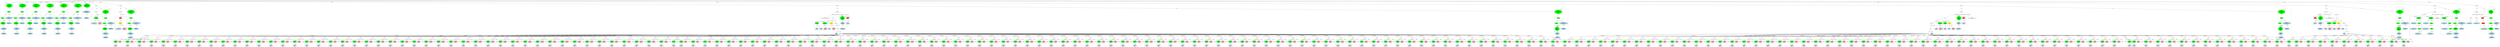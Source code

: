 strict graph "" {
	graph [bb="0,0,63978,1423.6"];
	node [label="\N"];
	subgraph cluster214 {
		graph [bb="23733,8,23843,216.09",
			label="cover.c:135:9",
			lheight=0.21,
			lp="23788,204.59",
			lwidth=1.03
		];
		215	[fillcolor=lightblue,
			height=0.74639,
			label="ID
name: c",
			pos="23788,42.87",
			style=filled,
			width=1.1785];
		214	[fillcolor=green,
			height=0.74639,
			label="UnaryOp
op: p++",
			pos="23788,158.22",
			style=filled,
			width=1.316];
		214 -- 215	[label=expr,
			lp="23800,95.24",
			pos="23788,131.21 23788,112.78 23788,88.157 23788,69.753"];
	}
	subgraph cluster1140 {
		graph [bb="62502,370.43,62794,936.07",
			label="cover.c:685:3",
			lheight=0.21,
			lp="62648,924.57",
			lwidth=1.03
		];
		1141	[fillcolor=lightblue,
			height=0.74639,
			label="ID
name: cover_cnt",
			pos="62586,720.64",
			style=filled,
			width=2.1017];
		1140	[fillcolor=green,
			height=0.74639,
			label="Assignment
op: =",
			pos="62586,878.2",
			style=filled,
			width=1.6106];
		1140 -- 1141	[label=lvalue,
			lp="62603,794.01",
			pos="62586,851.16 62586,822.44 62586,776.51 62586,747.76"];
		1142	[fillcolor=green,
			height=0.5,
			label=FuncCall,
			pos="62723,720.64",
			style=filled,
			width=1.1916];
		1140 -- 1142	[label=rvalue,
			lp="62679,794.01",
			pos="62607,852.89 62636,820.76 62685,765.04 62709,737.7"];
		1143	[fillcolor=lightblue,
			height=0.74639,
			label="ID
name: cover_swi10",
			pos="62597,552.47",
			style=filled,
			width=2.4159];
		1142 -- 1143	[label=name,
			lp="62694,657.66",
			pos="62710,703.1 62688,673.95 62642,613.29 62616,578.83"];
		1144	[fillcolor=green,
			height=0.5,
			label=ExprList,
			pos="62744,552.47",
			style=filled,
			width=1.1555];
		1142 -- 1144	[label=args,
			lp="62742,657.66",
			pos="62725,702.48 62729,670.64 62738,602.74 62742,570.78"];
		1145	[fillcolor=lightblue,
			height=0.74639,
			label="ID
name: cover_cnt",
			pos="62710,405.3",
			style=filled,
			width=2.1017];
		1144 -- 1145	[label="exprs[0]",
			lp="62748,468.28",
			pos="62740,534.53 62734,509.33 62723,461.75 62716,432.17"];
	}
	subgraph cluster1127 {
		graph [bb="59252,685.77,59352,927.2",
			label="cover.c:678:3",
			lheight=0.21,
			lp="59302,915.7",
			lwidth=1.03
		];
		1128	[fillcolor=lightblue,
			height=0.74639,
			label="ID
name: c",
			pos="59302,720.64",
			style=filled,
			width=1.1785];
		1127	[fillcolor=red,
			height=0.5,
			label=Return,
			pos="59308,878.2",
			style=filled,
			width=0.95686];
		1127 -- 1128	[label=expr,
			lp="59318,794.01",
			pos="59307,859.95 59306,832.74 59304,779.66 59303,747.75"];
	}
	subgraph cluster1002 {
		graph [bb="51977,8,52087,216.09",
			label="cover.c:604:9",
			lheight=0.21,
			lp="52032,204.59",
			lwidth=1.03
		];
		1003	[fillcolor=lightblue,
			height=0.74639,
			label="ID
name: c",
			pos="52032,42.87",
			style=filled,
			width=1.1785];
		1002	[fillcolor=green,
			height=0.74639,
			label="UnaryOp
op: p++",
			pos="52032,158.22",
			style=filled,
			width=1.316];
		1002 -- 1003	[label=expr,
			lp="52044,95.24",
			pos="52032,131.21 52032,112.78 52032,88.157 52032,69.753"];
	}
	subgraph cluster997 {
		graph [bb="51670,8,51780,216.09",
			label="cover.c:601:9",
			lheight=0.21,
			lp="51725,204.59",
			lwidth=1.03
		];
		998	[fillcolor=lightblue,
			height=0.74639,
			label="ID
name: c",
			pos="51725,42.87",
			style=filled,
			width=1.1785];
		997	[fillcolor=green,
			height=0.74639,
			label="UnaryOp
op: p++",
			pos="51725,158.22",
			style=filled,
			width=1.316];
		997 -- 998	[label=expr,
			lp="51738,95.24",
			pos="51725,131.21 51725,112.78 51725,88.157 51725,69.753"];
	}
	subgraph cluster992 {
		graph [bb="51363,8,51473,216.09",
			label="cover.c:598:9",
			lheight=0.21,
			lp="51418,204.59",
			lwidth=1.03
		];
		993	[fillcolor=lightblue,
			height=0.74639,
			label="ID
name: c",
			pos="51418,42.87",
			style=filled,
			width=1.1785];
		992	[fillcolor=green,
			height=0.74639,
			label="UnaryOp
op: p++",
			pos="51418,158.22",
			style=filled,
			width=1.316];
		992 -- 993	[label=expr,
			lp="51430,95.24",
			pos="51418,131.21 51418,112.78 51418,88.157 51418,69.753"];
	}
	subgraph cluster987 {
		graph [bb="51056,8,51166,216.09",
			label="cover.c:595:9",
			lheight=0.21,
			lp="51111,204.59",
			lwidth=1.03
		];
		988	[fillcolor=lightblue,
			height=0.74639,
			label="ID
name: c",
			pos="51111,42.87",
			style=filled,
			width=1.1785];
		987	[fillcolor=green,
			height=0.74639,
			label="UnaryOp
op: p++",
			pos="51111,158.22",
			style=filled,
			width=1.316];
		987 -- 988	[label=expr,
			lp="51124,95.24",
			pos="51111,131.21 51111,112.78 51111,88.157 51111,69.753"];
	}
	subgraph cluster1146 {
		graph [bb="61728,370.43,62020,936.07",
			label="cover.c:687:3",
			lheight=0.21,
			lp="61874,924.57",
			lwidth=1.03
		];
		1147	[fillcolor=lightblue,
			height=0.74639,
			label="ID
name: cover_cnt",
			pos="61828,720.64",
			style=filled,
			width=2.1017];
		1146	[fillcolor=green,
			height=0.74639,
			label="Assignment
op: =",
			pos="61954,878.2",
			style=filled,
			width=1.6106];
		1146 -- 1147	[label=lvalue,
			lp="61908,794.01",
			pos="61934,852.89 61911,823.92 61872,775.77 61848,746.54"];
		1148	[fillcolor=green,
			height=0.5,
			label=FuncCall,
			pos="61965,720.64",
			style=filled,
			width=1.1916];
		1146 -- 1148	[label=rvalue,
			lp="61977,794.01",
			pos="61956,851.16 61958,819.33 61962,766.34 61964,739.06"];
		1149	[fillcolor=lightblue,
			height=0.74639,
			label="ID
name: cover_swi50",
			pos="61823,552.47",
			style=filled,
			width=2.4159];
		1148 -- 1149	[label=name,
			lp="61930,657.66",
			pos="61951,703.4 61926,674.33 61874,613.2 61845,578.65"];
		1150	[fillcolor=green,
			height=0.5,
			label=ExprList,
			pos="61970,552.47",
			style=filled,
			width=1.1555];
		1148 -- 1150	[label=args,
			lp="61978,657.66",
			pos="61966,702.48 61966,670.64 61969,602.74 61969,570.78"];
		1151	[fillcolor=lightblue,
			height=0.74639,
			label="ID
name: cover_cnt",
			pos="61936,405.3",
			style=filled,
			width=2.1017];
		1150 -- 1151	[label="exprs[0]",
			lp="61974,468.28",
			pos="61966,534.53 61960,509.33 61949,461.75 61942,432.17"];
	}
	subgraph cluster1037 {
		graph [bb="54126,8,54236,216.09",
			label="cover.c:625:9",
			lheight=0.21,
			lp="54181,204.59",
			lwidth=1.03
		];
		1038	[fillcolor=lightblue,
			height=0.74639,
			label="ID
name: c",
			pos="54181,42.87",
			style=filled,
			width=1.1785];
		1037	[fillcolor=green,
			height=0.74639,
			label="UnaryOp
op: p++",
			pos="54181,158.22",
			style=filled,
			width=1.316];
		1037 -- 1038	[label=expr,
			lp="54194,95.24",
			pos="54181,131.21 54181,112.78 54181,88.157 54181,69.753"];
	}
	subgraph cluster304 {
		graph [bb="29259,8,29369,216.09",
			label="cover.c:189:9",
			lheight=0.21,
			lp="29314,204.59",
			lwidth=1.03
		];
		305	[fillcolor=lightblue,
			height=0.74639,
			label="ID
name: c",
			pos="29314,42.87",
			style=filled,
			width=1.1785];
		304	[fillcolor=green,
			height=0.74639,
			label="UnaryOp
op: p++",
			pos="29314,158.22",
			style=filled,
			width=1.316];
		304 -- 305	[label=expr,
			lp="29326,95.24",
			pos="29314,131.21 29314,112.78 29314,88.157 29314,69.753"];
	}
	subgraph cluster154 {
		graph [bb="20052,8,20162,216.09",
			label="cover.c:99:9",
			lheight=0.21,
			lp="20107,204.59",
			lwidth=0.93
		];
		155	[fillcolor=lightblue,
			height=0.74639,
			label="ID
name: c",
			pos="20107,42.87",
			style=filled,
			width=1.1785];
		154	[fillcolor=green,
			height=0.74639,
			label="UnaryOp
op: p++",
			pos="20107,158.22",
			style=filled,
			width=1.316];
		154 -- 155	[label=expr,
			lp="20120,95.24",
			pos="20107,131.21 20107,112.78 20107,88.157 20107,69.753"];
	}
	subgraph cluster63 {
		graph [bb="2254,675.16,2532,936.07",
			label="cover.c:50:3",
			lheight=0.21,
			lp="2393,924.57",
			lwidth=0.93
		];
		64	[fillcolor=lightblue,
			height=0.74639,
			label="ID
name: cover_cnt",
			pos="2338,720.64",
			style=filled,
			width=2.1017];
		63	[fillcolor=green,
			height=0.74639,
			label="Assignment
op: =",
			pos="2387,878.2",
			style=filled,
			width=1.6106];
		63 -- 64	[label=lvalue,
			lp="2380,794.01",
			pos="2378.9,851.51 2369.8,822.69 2355.2,776.2 2346.1,747.36"];
		65	[fillcolor=pink,
			height=1.041,
			label="Constant
type: int
value: 0",
			pos="2478,720.64",
			style=filled,
			width=1.2767];
		63 -- 65	[label=rvalue,
			lp="2455,794.01",
			pos="2401.8,851.86 2417.3,825.43 2441.6,783.87 2458.6,754.84"];
	}
	subgraph cluster299 {
		graph [bb="28952,8,29062,216.09",
			label="cover.c:186:9",
			lheight=0.21,
			lp="29007,204.59",
			lwidth=1.03
		];
		300	[fillcolor=lightblue,
			height=0.74639,
			label="ID
name: c",
			pos="29007,42.87",
			style=filled,
			width=1.1785];
		299	[fillcolor=green,
			height=0.74639,
			label="UnaryOp
op: p++",
			pos="29007,158.22",
			style=filled,
			width=1.316];
		299 -- 300	[label=expr,
			lp="29020,95.24",
			pos="29007,131.21 29007,112.78 29007,88.157 29007,69.753"];
	}
	subgraph cluster101 {
		graph [bb="21001,517.6,21111,778.51",
			label="cover.c:69:25",
			lheight=0.21,
			lp="21056,767.01",
			lwidth=1.03
		];
		102	[fillcolor=lightblue,
			height=0.74639,
			label="ID
name: i",
			pos="21056,552.47",
			style=filled,
			width=1.1392];
		101	[fillcolor=green,
			height=0.74639,
			label="UnaryOp
op: p++",
			pos="21056,720.64",
			style=filled,
			width=1.316];
		101 -- 102	[label=expr,
			lp="21068,657.66",
			pos="21056,693.67 21056,662.55 21056,610.69 21056,579.52"];
	}
	subgraph cluster294 {
		graph [bb="28645,8,28755,216.09",
			label="cover.c:183:9",
			lheight=0.21,
			lp="28700,204.59",
			lwidth=1.03
		];
		295	[fillcolor=lightblue,
			height=0.74639,
			label="ID
name: c",
			pos="28700,42.87",
			style=filled,
			width=1.1785];
		294	[fillcolor=green,
			height=0.74639,
			label="UnaryOp
op: p++",
			pos="28700,158.22",
			style=filled,
			width=1.316];
		294 -- 295	[label=expr,
			lp="28712,95.24",
			pos="28700,131.21 28700,112.78 28700,88.157 28700,69.753"];
	}
	subgraph cluster159 {
		graph [bb="20356,8,20466,216.09",
			label="cover.c:102:9",
			lheight=0.21,
			lp="20411,204.59",
			lwidth=1.03
		];
		160	[fillcolor=lightblue,
			height=0.74639,
			label="ID
name: c",
			pos="20411,42.87",
			style=filled,
			width=1.1785];
		159	[fillcolor=green,
			height=0.74639,
			label="UnaryOp
op: p++",
			pos="20411,158.22",
			style=filled,
			width=1.316];
		159 -- 160	[label=expr,
			lp="20424,95.24",
			pos="20411,131.21 20411,112.78 20411,88.157 20411,69.753"];
	}
	subgraph cluster289 {
		graph [bb="28338,8,28448,216.09",
			label="cover.c:180:9",
			lheight=0.21,
			lp="28393,204.59",
			lwidth=1.03
		];
		290	[fillcolor=lightblue,
			height=0.74639,
			label="ID
name: c",
			pos="28393,42.87",
			style=filled,
			width=1.1785];
		289	[fillcolor=green,
			height=0.74639,
			label="UnaryOp
op: p++",
			pos="28393,158.22",
			style=filled,
			width=1.316];
		289 -- 290	[label=expr,
			lp="28406,95.24",
			pos="28393,131.21 28393,112.78 28393,88.157 28393,69.753"];
	}
	subgraph cluster149 {
		graph [bb="19748,8,19858,216.09",
			label="cover.c:96:9",
			lheight=0.21,
			lp="19803,204.59",
			lwidth=0.93
		];
		150	[fillcolor=lightblue,
			height=0.74639,
			label="ID
name: c",
			pos="19803,42.87",
			style=filled,
			width=1.1785];
		149	[fillcolor=green,
			height=0.74639,
			label="UnaryOp
op: p++",
			pos="19803,158.22",
			style=filled,
			width=1.316];
		149 -- 150	[label=expr,
			lp="19816,95.24",
			pos="19803,131.21 19803,112.78 19803,88.157 19803,69.753"];
	}
	subgraph cluster384 {
		graph [bb="34171,8,34281,216.09",
			label="cover.c:237:9",
			lheight=0.21,
			lp="34226,204.59",
			lwidth=1.03
		];
		385	[fillcolor=lightblue,
			height=0.74639,
			label="ID
name: c",
			pos="34226,42.87",
			style=filled,
			width=1.1785];
		384	[fillcolor=green,
			height=0.74639,
			label="UnaryOp
op: p++",
			pos="34226,158.22",
			style=filled,
			width=1.316];
		384 -- 385	[label=expr,
			lp="34238,95.24",
			pos="34226,131.21 34226,112.78 34226,88.157 34226,69.753"];
	}
	subgraph cluster284 {
		graph [bb="28031,8,28141,216.09",
			label="cover.c:177:9",
			lheight=0.21,
			lp="28086,204.59",
			lwidth=1.03
		];
		285	[fillcolor=lightblue,
			height=0.74639,
			label="ID
name: c",
			pos="28086,42.87",
			style=filled,
			width=1.1785];
		284	[fillcolor=green,
			height=0.74639,
			label="UnaryOp
op: p++",
			pos="28086,158.22",
			style=filled,
			width=1.316];
		284 -- 285	[label=expr,
			lp="28098,95.24",
			pos="28086,131.21 28086,112.78 28086,88.157 28086,69.753"];
	}
	subgraph cluster95 {
		graph [bb="20785,506.99,20993,778.51",
			label="cover.c:69:9",
			lheight=0.21,
			lp="20889,767.01",
			lwidth=0.93
		];
		96	[fillcolor=lightblue,
			height=0.74639,
			label="ID
name: i",
			pos="20834,552.47",
			style=filled,
			width=1.1392];
		95	[fillcolor=green,
			height=0.74639,
			label="Assignment
op: =",
			pos="20927,720.64",
			style=filled,
			width=1.6106];
		95 -- 96	[label=lvalue,
			lp="20911,657.66",
			pos="20911,694.57 20906,685.38 20900,674.86 20894,665.16 20877,635.53 20859,600.84 20847,578.07"];
		97	[fillcolor=pink,
			height=1.041,
			label="Constant
type: int
value: 0",
			pos="20939,552.47",
			style=filled,
			width=1.2767];
		95 -- 97	[label=rvalue,
			lp="20949,657.66",
			pos="20929,693.67 20931,665.83 20934,621.41 20936,590.04"];
	}
	subgraph cluster279 {
		graph [bb="27724,8,27834,216.09",
			label="cover.c:174:9",
			lheight=0.21,
			lp="27779,204.59",
			lwidth=1.03
		];
		280	[fillcolor=lightblue,
			height=0.74639,
			label="ID
name: c",
			pos="27779,42.87",
			style=filled,
			width=1.1785];
		279	[fillcolor=green,
			height=0.74639,
			label="UnaryOp
op: p++",
			pos="27779,158.22",
			style=filled,
			width=1.316];
		279 -- 280	[label=expr,
			lp="27792,95.24",
			pos="27779,131.21 27779,112.78 27779,88.157 27779,69.753"];
	}
	subgraph cluster144 {
		graph [bb="19444,8,19554,216.09",
			label="cover.c:93:9",
			lheight=0.21,
			lp="19499,204.59",
			lwidth=0.93
		];
		145	[fillcolor=lightblue,
			height=0.74639,
			label="ID
name: c",
			pos="19499,42.87",
			style=filled,
			width=1.1785];
		144	[fillcolor=green,
			height=0.74639,
			label="UnaryOp
op: p++",
			pos="19499,158.22",
			style=filled,
			width=1.316];
		144 -- 145	[label=expr,
			lp="19512,95.24",
			pos="19499,131.21 19499,112.78 19499,88.157 19499,69.753"];
	}
	subgraph cluster379 {
		graph [bb="33864,8,33974,216.09",
			label="cover.c:234:9",
			lheight=0.21,
			lp="33919,204.59",
			lwidth=1.03
		];
		380	[fillcolor=lightblue,
			height=0.74639,
			label="ID
name: c",
			pos="33919,42.87",
			style=filled,
			width=1.1785];
		379	[fillcolor=green,
			height=0.74639,
			label="UnaryOp
op: p++",
			pos="33919,158.22",
			style=filled,
			width=1.316];
		379 -- 380	[label=expr,
			lp="33932,95.24",
			pos="33919,131.21 33919,112.78 33919,88.157 33919,69.753"];
	}
	subgraph cluster274 {
		graph [bb="27417,8,27527,216.09",
			label="cover.c:171:9",
			lheight=0.21,
			lp="27472,204.59",
			lwidth=1.03
		];
		275	[fillcolor=lightblue,
			height=0.74639,
			label="ID
name: c",
			pos="27472,42.87",
			style=filled,
			width=1.1785];
		274	[fillcolor=green,
			height=0.74639,
			label="UnaryOp
op: p++",
			pos="27472,158.22",
			style=filled,
			width=1.316];
		274 -- 275	[label=expr,
			lp="27484,95.24",
			pos="27472,131.21 27472,112.78 27472,88.157 27472,69.753"];
	}
	subgraph cluster269 {
		graph [bb="27110,8,27220,216.09",
			label="cover.c:168:9",
			lheight=0.21,
			lp="27165,204.59",
			lwidth=1.03
		];
		270	[fillcolor=lightblue,
			height=0.74639,
			label="ID
name: c",
			pos="27165,42.87",
			style=filled,
			width=1.1785];
		269	[fillcolor=green,
			height=0.74639,
			label="UnaryOp
op: p++",
			pos="27165,158.22",
			style=filled,
			width=1.316];
		269 -- 270	[label=expr,
			lp="27178,95.24",
			pos="27165,131.21 27165,112.78 27165,88.157 27165,69.753"];
	}
	subgraph cluster179 {
		graph [bb="21584,8,21694,216.09",
			label="cover.c:114:9",
			lheight=0.21,
			lp="21639,204.59",
			lwidth=1.03
		];
		180	[fillcolor=lightblue,
			height=0.74639,
			label="ID
name: c",
			pos="21639,42.87",
			style=filled,
			width=1.1785];
		179	[fillcolor=green,
			height=0.74639,
			label="UnaryOp
op: p++",
			pos="21639,158.22",
			style=filled,
			width=1.316];
		179 -- 180	[label=expr,
			lp="21652,95.24",
			pos="21639,131.21 21639,112.78 21639,88.157 21639,69.753"];
	}
	subgraph cluster90 {
		graph [bb="21457,517.6,21605,967.89",
			label="cover.c:66:7",
			lheight=0.21,
			lp="21531,956.39",
			lwidth=0.93,
			style=dashed
		];
		92	[fillcolor=lightblue,
			height=0.74639,
			label="IdentifierType
names: ['int']",
			pos="21531,552.47",
			style="filled,dashed",
			width=1.8463];
		91	[fillcolor=lightblue,
			height=1.041,
			label="TypeDecl
declname: i
quals: []",
			pos="21529,720.64",
			style="filled,dashed",
			width=1.5713];
		91 -- 92	[label=type,
			lp="21542,657.66",
			pos="21529,682.76 21530,651.4 21530,607.16 21531,579.41"];
		90	[fillcolor=green,
			height=1.6303,
			label="Decl
name: i
quals: []
storage: []
funcspec: []",
			pos="21526,878.2",
			style="filled,dashed",
			width=1.591];
		90 -- 91	[label=type,
			lp="21540,794.01",
			pos="21527,819.27 21528,798.89 21528,776.55 21528,758.39"];
	}
	subgraph cluster139 {
		graph [bb="19140,8,19250,216.09",
			label="cover.c:90:9",
			lheight=0.21,
			lp="19195,204.59",
			lwidth=0.93
		];
		140	[fillcolor=lightblue,
			height=0.74639,
			label="ID
name: c",
			pos="19195,42.87",
			style=filled,
			width=1.1785];
		139	[fillcolor=green,
			height=0.74639,
			label="UnaryOp
op: p++",
			pos="19195,158.22",
			style=filled,
			width=1.316];
		139 -- 140	[label=expr,
			lp="19208,95.24",
			pos="19195,131.21 19195,112.78 19195,88.157 19195,69.753"];
	}
	subgraph cluster67 {
		graph [bb="3160,255.09,3495,1157.3",
			label="cover.c:54:5",
			lheight=0.21,
			lp="3327.5,1145.8",
			lwidth=0.93,
			style=dashed
		];
		72	[fillcolor=lightblue,
			height=0.74639,
			label="IdentifierType
names: ['void']",
			pos="3243,289.96",
			style="filled,dashed",
			width=1.9053];
		71	[fillcolor=lightblue,
			height=1.041,
			label="TypeDecl
declname: None
quals: []",
			pos="3243,405.3",
			style="filled,dashed",
			width=2.082];
		71 -- 72	[label=type,
			lp="3255,342.33",
			pos="3243,367.82 3243,351.25 3243,332.03 3243,316.96"];
		70	[fillcolor=green,
			height=1.041,
			label="Typename
name: None
quals: []",
			pos="3234,552.47",
			style="filled,dashed",
			width=1.6303];
		70 -- 71	[label=type,
			lp="3252,468.28",
			pos="3236.3,514.84 3237.6,492.83 3239.4,464.93 3240.7,442.92"];
		69	[fillcolor=green,
			height=0.5,
			label=ParamList,
			pos="3215,720.64",
			style="filled,dashed",
			width=1.3179];
		69 -- 70	[label="params[0]",
			lp="3251,657.66",
			pos="3217,702.48 3220,676.11 3225.8,625.02 3229.8,590.08"];
		68	[fillcolor=green,
			height=0.5,
			label=FuncDecl,
			pos="3255,878.2",
			style="filled,dashed",
			width=1.2457];
		68 -- 69	[label=args,
			lp="3246.5,794.01",
			pos="3250.6,860.25 3243,830.49 3227.2,769.12 3219.5,739.03"];
		73	[fillcolor=lightblue,
			height=1.041,
			label="TypeDecl
declname: cover_return
quals: []",
			pos="3384,720.64",
			style="filled,dashed",
			width=2.8677];
		68 -- 73	[label=type,
			lp="3340,794.01",
			pos="3268.6,860.84 3288.9,836.27 3327.9,789.24 3354.9,756.69"];
		74	[fillcolor=lightblue,
			height=0.74639,
			label="IdentifierType
names: ['int']",
			pos="3384,552.47",
			style="filled,dashed",
			width=1.8463];
		73 -- 74	[label=type,
			lp="3396,657.66",
			pos="3384,682.76 3384,651.4 3384,607.16 3384,579.41"];
		67	[fillcolor=green,
			height=1.6303,
			label="Decl
name: cover_return
quals: []
storage: []
funcspec: []",
			pos="3255,1067.6",
			style="filled,dashed",
			width=2.4159];
		67 -- 68	[label=type,
			lp="3267,983.39",
			pos="3255,1008.8 3255,970.12 3255,921.75 3255,896.45"];
	}
	subgraph cluster1100 {
		graph [bb="60308,8,60418,216.09",
			label="cover.c:659:9",
			lheight=0.21,
			lp="60363,204.59",
			lwidth=1.03
		];
		1101	[fillcolor=lightblue,
			height=0.74639,
			label="ID
name: c",
			pos="60363,42.87",
			style=filled,
			width=1.1785];
		1100	[fillcolor=green,
			height=0.74639,
			label="UnaryOp
op: p++",
			pos="60363,158.22",
			style=filled,
			width=1.316];
		1100 -- 1101	[label=expr,
			lp="60376,95.24",
			pos="60363,131.21 60363,112.78 60363,88.157 60363,69.753"];
	}
	subgraph cluster264 {
		graph [bb="26803,8,26913,216.09",
			label="cover.c:165:9",
			lheight=0.21,
			lp="26858,204.59",
			lwidth=1.03
		];
		265	[fillcolor=lightblue,
			height=0.74639,
			label="ID
name: c",
			pos="26858,42.87",
			style=filled,
			width=1.1785];
		264	[fillcolor=green,
			height=0.74639,
			label="UnaryOp
op: p++",
			pos="26858,158.22",
			style=filled,
			width=1.316];
		264 -- 265	[label=expr,
			lp="26870,95.24",
			pos="26858,131.21 26858,112.78 26858,88.157 26858,69.753"];
	}
	subgraph cluster259 {
		graph [bb="26496,8,26606,216.09",
			label="cover.c:162:9",
			lheight=0.21,
			lp="26551,204.59",
			lwidth=1.03
		];
		260	[fillcolor=lightblue,
			height=0.74639,
			label="ID
name: c",
			pos="26551,42.87",
			style=filled,
			width=1.1785];
		259	[fillcolor=green,
			height=0.74639,
			label="UnaryOp
op: p++",
			pos="26551,158.22",
			style=filled,
			width=1.316];
		259 -- 260	[label=expr,
			lp="26564,95.24",
			pos="26551,131.21 26551,112.78 26551,88.157 26551,69.753"];
	}
	subgraph cluster134 {
		graph [bb="18836,8,18946,216.09",
			label="cover.c:87:9",
			lheight=0.21,
			lp="18891,204.59",
			lwidth=0.93
		];
		135	[fillcolor=lightblue,
			height=0.74639,
			label="ID
name: c",
			pos="18891,42.87",
			style=filled,
			width=1.1785];
		134	[fillcolor=green,
			height=0.74639,
			label="UnaryOp
op: p++",
			pos="18891,158.22",
			style=filled,
			width=1.316];
		134 -- 135	[label=expr,
			lp="18904,95.24",
			pos="18891,131.21 18891,112.78 18891,88.157 18891,69.753"];
	}
	subgraph cluster254 {
		graph [bb="26189,8,26299,216.09",
			label="cover.c:159:9",
			lheight=0.21,
			lp="26244,204.59",
			lwidth=1.03
		];
		255	[fillcolor=lightblue,
			height=0.74639,
			label="ID
name: c",
			pos="26244,42.87",
			style=filled,
			width=1.1785];
		254	[fillcolor=green,
			height=0.74639,
			label="UnaryOp
op: p++",
			pos="26244,158.22",
			style=filled,
			width=1.316];
		254 -- 255	[label=expr,
			lp="26256,95.24",
			pos="26244,131.21 26244,112.78 26244,88.157 26244,69.753"];
	}
	subgraph cluster1095 {
		graph [bb="60004,8,60114,216.09",
			label="cover.c:656:9",
			lheight=0.21,
			lp="60059,204.59",
			lwidth=1.03
		];
		1096	[fillcolor=lightblue,
			height=0.74639,
			label="ID
name: c",
			pos="60059,42.87",
			style=filled,
			width=1.1785];
		1095	[fillcolor=green,
			height=0.74639,
			label="UnaryOp
op: p++",
			pos="60059,158.22",
			style=filled,
			width=1.316];
		1095 -- 1096	[label=expr,
			lp="60072,95.24",
			pos="60059,131.21 60059,112.78 60059,88.157 60059,69.753"];
	}
	subgraph cluster249 {
		graph [bb="25882,8,25992,216.09",
			label="cover.c:156:9",
			lheight=0.21,
			lp="25937,204.59",
			lwidth=1.03
		];
		250	[fillcolor=lightblue,
			height=0.74639,
			label="ID
name: c",
			pos="25937,42.87",
			style=filled,
			width=1.1785];
		249	[fillcolor=green,
			height=0.74639,
			label="UnaryOp
op: p++",
			pos="25937,158.22",
			style=filled,
			width=1.316];
		249 -- 250	[label=expr,
			lp="25950,95.24",
			pos="25937,131.21 25937,112.78 25937,88.157 25937,69.753"];
	}
	subgraph cluster174 {
		graph [bb="21277,8,21387,216.09",
			label="cover.c:111:9",
			lheight=0.21,
			lp="21332,204.59",
			lwidth=1.03
		];
		175	[fillcolor=lightblue,
			height=0.74639,
			label="ID
name: c",
			pos="21332,42.87",
			style=filled,
			width=1.1785];
		174	[fillcolor=green,
			height=0.74639,
			label="UnaryOp
op: p++",
			pos="21332,158.22",
			style=filled,
			width=1.316];
		174 -- 175	[label=expr,
			lp="21344,95.24",
			pos="21332,131.21 21332,112.78 21332,88.157 21332,69.753"];
	}
	subgraph cluster129 {
		graph [bb="18532,8,18642,216.09",
			label="cover.c:84:9",
			lheight=0.21,
			lp="18587,204.59",
			lwidth=0.93
		];
		130	[fillcolor=lightblue,
			height=0.74639,
			label="ID
name: c",
			pos="18587,42.87",
			style=filled,
			width=1.1785];
		129	[fillcolor=green,
			height=0.74639,
			label="UnaryOp
op: p++",
			pos="18587,158.22",
			style=filled,
			width=1.316];
		129 -- 130	[label=expr,
			lp="18600,95.24",
			pos="18587,131.21 18587,112.78 18587,88.157 18587,69.753"];
	}
	subgraph cluster244 {
		graph [bb="25575,8,25685,216.09",
			label="cover.c:153:9",
			lheight=0.21,
			lp="25630,204.59",
			lwidth=1.03
		];
		245	[fillcolor=lightblue,
			height=0.74639,
			label="ID
name: c",
			pos="25630,42.87",
			style=filled,
			width=1.1785];
		244	[fillcolor=green,
			height=0.74639,
			label="UnaryOp
op: p++",
			pos="25630,158.22",
			style=filled,
			width=1.316];
		244 -- 245	[label=expr,
			lp="25642,95.24",
			pos="25630,131.21 25630,112.78 25630,88.157 25630,69.753"];
	}
	subgraph cluster1090 {
		graph [bb="59700,8,59810,216.09",
			label="cover.c:653:9",
			lheight=0.21,
			lp="59755,204.59",
			lwidth=1.03
		];
		1091	[fillcolor=lightblue,
			height=0.74639,
			label="ID
name: c",
			pos="59755,42.87",
			style=filled,
			width=1.1785];
		1090	[fillcolor=green,
			height=0.74639,
			label="UnaryOp
op: p++",
			pos="59755,158.22",
			style=filled,
			width=1.316];
		1090 -- 1091	[label=expr,
			lp="59768,95.24",
			pos="59755,131.21 59755,112.78 59755,88.157 59755,69.753"];
	}
	subgraph cluster239 {
		graph [bb="25268,8,25378,216.09",
			label="cover.c:150:9",
			lheight=0.21,
			lp="25323,204.59",
			lwidth=1.03
		];
		240	[fillcolor=lightblue,
			height=0.74639,
			label="ID
name: c",
			pos="25323,42.87",
			style=filled,
			width=1.1785];
		239	[fillcolor=green,
			height=0.74639,
			label="UnaryOp
op: p++",
			pos="25323,158.22",
			style=filled,
			width=1.316];
		239 -- 240	[label=expr,
			lp="25336,95.24",
			pos="25323,131.21 25323,112.78 25323,88.157 25323,69.753"];
	}
	subgraph cluster124 {
		graph [bb="18228,8,18338,216.09",
			label="cover.c:81:9",
			lheight=0.21,
			lp="18283,204.59",
			lwidth=0.93
		];
		125	[fillcolor=lightblue,
			height=0.74639,
			label="ID
name: c",
			pos="18283,42.87",
			style=filled,
			width=1.1785];
		124	[fillcolor=green,
			height=0.74639,
			label="UnaryOp
op: p++",
			pos="18283,158.22",
			style=filled,
			width=1.316];
		124 -- 125	[label=expr,
			lp="18296,95.24",
			pos="18283,131.21 18283,112.78 18283,88.157 18283,69.753"];
	}
	subgraph cluster234 {
		graph [bb="24961,8,25071,216.09",
			label="cover.c:147:9",
			lheight=0.21,
			lp="25016,204.59",
			lwidth=1.03
		];
		235	[fillcolor=lightblue,
			height=0.74639,
			label="ID
name: c",
			pos="25016,42.87",
			style=filled,
			width=1.1785];
		234	[fillcolor=green,
			height=0.74639,
			label="UnaryOp
op: p++",
			pos="25016,158.22",
			style=filled,
			width=1.316];
		234 -- 235	[label=expr,
			lp="25028,95.24",
			pos="25016,131.21 25016,112.78 25016,88.157 25016,69.753"];
	}
	subgraph cluster81 {
		graph [bb="39788,247.09,40131,1157.3",
			label="cover.c:64:5",
			lheight=0.21,
			lp="39960,1145.8",
			lwidth=0.93,
			style=dashed
		];
		subgraph cluster84 {
			graph [bb="39796,255.09,39944,642.16",
				label="cover.c:64:23",
				lheight=0.21,
				lp="39870,630.66",
				lwidth=1.03,
				style=dashed
			];
			86	[fillcolor=lightblue,
				height=0.74639,
				label="IdentifierType
names: ['int']",
				pos="39870,289.96",
				style="filled,dashed",
				width=1.8463];
			85	[fillcolor=lightblue,
				height=1.041,
				label="TypeDecl
declname: c
quals: []",
				pos="39866,405.3",
				style="filled,dashed",
				width=1.6303];
			85 -- 86	[label=type,
				lp="39880,342.33",
				pos="39867,367.82 39868,351.25 39869,332.03 39869,316.96"];
			84	[fillcolor=green,
				height=1.6303,
				label="Decl
name: c
quals: []
storage: []
funcspec: []",
				pos="39862,552.47",
				style="filled,dashed",
				width=1.591];
			84 -- 85	[label=type,
				lp="39876,468.28",
				pos="39864,493.68 39864,476.6 39865,458.38 39865,443.02"];
		}
		83	[fillcolor=green,
			height=0.5,
			label=ParamList,
			pos="39843,720.64",
			style="filled,dashed",
			width=1.3179];
		83 -- 84	[label="params[0]",
			lp="39878,657.66",
			pos="39845,702.48 39847,681 39852,643.12 39855,610.93"];
		82	[fillcolor=green,
			height=0.5,
			label=FuncDecl,
			pos="39888,878.2",
			style="filled,dashed",
			width=1.2457];
		82 -- 83	[label=args,
			lp="39876,794.01",
			pos="39883,860.25 39874,830.33 39857,768.47 39848,738.56"];
		87	[fillcolor=lightblue,
			height=1.041,
			label="TypeDecl
declname: cover_swi120
quals: []",
			pos="40016,720.64",
			style="filled,dashed",
			width=2.9856];
		82 -- 87	[label=type,
			lp="39971,794.01",
			pos="39901,860.84 39922,836.35 39960,789.54 39987,757"];
		88	[fillcolor=lightblue,
			height=0.74639,
			label="IdentifierType
names: ['int']",
			pos="40018,552.47",
			style="filled,dashed",
			width=1.8463];
		87 -- 88	[label=type,
			lp="40028,657.66",
			pos="40016,682.76 40017,651.4 40017,607.16 40018,579.41"];
		81	[fillcolor=green,
			height=1.6303,
			label="Decl
name: cover_swi120
quals: []
storage: []
funcspec: []",
			pos="39888,1067.6",
			style="filled,dashed",
			width=2.5534];
		81 -- 82	[label=type,
			lp="39900,983.39",
			pos="39888,1008.8 39888,970.12 39888,921.75 39888,896.45"];
	}
	subgraph cluster229 {
		graph [bb="24654,8,24764,216.09",
			label="cover.c:144:9",
			lheight=0.21,
			lp="24709,204.59",
			lwidth=1.03
		];
		230	[fillcolor=lightblue,
			height=0.74639,
			label="ID
name: c",
			pos="24709,42.87",
			style=filled,
			width=1.1785];
		229	[fillcolor=green,
			height=0.74639,
			label="UnaryOp
op: p++",
			pos="24709,158.22",
			style=filled,
			width=1.316];
		229 -- 230	[label=expr,
			lp="24722,95.24",
			pos="24709,131.21 24709,112.78 24709,88.157 24709,69.753"];
	}
	subgraph cluster169 {
		graph [bb="20970,8,21080,216.09",
			label="cover.c:108:9",
			lheight=0.21,
			lp="21025,204.59",
			lwidth=1.03
		];
		170	[fillcolor=lightblue,
			height=0.74639,
			label="ID
name: c",
			pos="21025,42.87",
			style=filled,
			width=1.1785];
		169	[fillcolor=green,
			height=0.74639,
			label="UnaryOp
op: p++",
			pos="21025,158.22",
			style=filled,
			width=1.316];
		169 -- 170	[label=expr,
			lp="21038,95.24",
			pos="21025,131.21 21025,112.78 21025,88.157 21025,69.753"];
	}
	subgraph cluster1085 {
		graph [bb="59396,8,59506,216.09",
			label="cover.c:650:9",
			lheight=0.21,
			lp="59451,204.59",
			lwidth=1.03
		];
		1086	[fillcolor=lightblue,
			height=0.74639,
			label="ID
name: c",
			pos="59451,42.87",
			style=filled,
			width=1.1785];
		1085	[fillcolor=green,
			height=0.74639,
			label="UnaryOp
op: p++",
			pos="59451,158.22",
			style=filled,
			width=1.316];
		1085 -- 1086	[label=expr,
			lp="59464,95.24",
			pos="59451,131.21 59451,112.78 59451,88.157 59451,69.753"];
	}
	subgraph cluster119 {
		graph [bb="17924,8,18034,216.09",
			label="cover.c:78:9",
			lheight=0.21,
			lp="17979,204.59",
			lwidth=0.93
		];
		120	[fillcolor=lightblue,
			height=0.74639,
			label="ID
name: c",
			pos="17979,42.87",
			style=filled,
			width=1.1785];
		119	[fillcolor=green,
			height=0.74639,
			label="UnaryOp
op: p++",
			pos="17979,158.22",
			style=filled,
			width=1.316];
		119 -- 120	[label=expr,
			lp="17992,95.24",
			pos="17979,131.21 17979,112.78 17979,88.157 17979,69.753"];
	}
	subgraph cluster209 {
		graph [bb="23426,8,23536,216.09",
			label="cover.c:132:9",
			lheight=0.21,
			lp="23481,204.59",
			lwidth=1.03
		];
		210	[fillcolor=lightblue,
			height=0.74639,
			label="ID
name: c",
			pos="23481,42.87",
			style=filled,
			width=1.1785];
		209	[fillcolor=green,
			height=0.74639,
			label="UnaryOp
op: p++",
			pos="23481,158.22",
			style=filled,
			width=1.316];
		209 -- 210	[label=expr,
			lp="23494,95.24",
			pos="23481,131.21 23481,112.78 23481,88.157 23481,69.753"];
	}
	subgraph cluster204 {
		graph [bb="23119,8,23229,216.09",
			label="cover.c:129:9",
			lheight=0.21,
			lp="23174,204.59",
			lwidth=1.03
		];
		205	[fillcolor=lightblue,
			height=0.74639,
			label="ID
name: c",
			pos="23174,42.87",
			style=filled,
			width=1.1785];
		204	[fillcolor=green,
			height=0.74639,
			label="UnaryOp
op: p++",
			pos="23174,158.22",
			style=filled,
			width=1.316];
		204 -- 205	[label=expr,
			lp="23186,95.24",
			pos="23174,131.21 23174,112.78 23174,88.157 23174,69.753"];
	}
	subgraph cluster1080 {
		graph [bb="59092,8,59202,216.09",
			label="cover.c:647:9",
			lheight=0.21,
			lp="59147,204.59",
			lwidth=1.03
		];
		1081	[fillcolor=lightblue,
			height=0.74639,
			label="ID
name: c",
			pos="59147,42.87",
			style=filled,
			width=1.1785];
		1080	[fillcolor=green,
			height=0.74639,
			label="UnaryOp
op: p++",
			pos="59147,158.22",
			style=filled,
			width=1.316];
		1080 -- 1081	[label=expr,
			lp="59160,95.24",
			pos="59147,131.21 59147,112.78 59147,88.157 59147,69.753"];
	}
	subgraph cluster1032 {
		graph [bb="53819,8,53929,216.09",
			label="cover.c:622:9",
			lheight=0.21,
			lp="53874,204.59",
			lwidth=1.03
		];
		1033	[fillcolor=lightblue,
			height=0.74639,
			label="ID
name: c",
			pos="53874,42.87",
			style=filled,
			width=1.1785];
		1032	[fillcolor=green,
			height=0.74639,
			label="UnaryOp
op: p++",
			pos="53874,158.22",
			style=filled,
			width=1.316];
		1032 -- 1033	[label=expr,
			lp="53886,95.24",
			pos="53874,131.21 53874,112.78 53874,88.157 53874,69.753"];
	}
	subgraph cluster76 {
		graph [bb="2862,506.99,3152,927.2",
			label="cover.c:56:3",
			lheight=0.21,
			lp="3007,915.7",
			lwidth=0.93
		];
		78	[fillcolor=lightblue,
			height=0.74639,
			label="ID
name: cover_cnt",
			pos="2946,552.47",
			style=filled,
			width=2.1017];
		77	[fillcolor=yellow,
			height=0.74639,
			label="BinaryOp
op: -",
			pos="2993,720.64",
			style=filled,
			width=1.3749];
		77 -- 78	[label=left,
			lp="2986.5,657.66",
			pos="2985.8,694.04 2977,662.9 2962.2,610.64 2953.3,579.37"];
		79	[fillcolor=pink,
			height=1.041,
			label="Constant
type: int
value: 180",
			pos="3092,552.47",
			style=filled,
			width=1.4535];
		77 -- 79	[label=right,
			lp="3047,657.66",
			pos="3007.8,694.76 3024.9,666.15 3052.9,619.04 3071.9,587.16"];
		76	[fillcolor=red,
			height=0.5,
			label=Return,
			pos="2993,878.2",
			style=filled,
			width=0.95686];
		76 -- 77	[label=expr,
			lp="3005.5,794.01",
			pos="2993,859.95 2993,832.74 2993,779.66 2993,747.75"];
	}
	subgraph cluster114 {
		graph [bb="17620,8,17730,216.09",
			label="cover.c:75:9",
			lheight=0.21,
			lp="17675,204.59",
			lwidth=0.93
		];
		115	[fillcolor=lightblue,
			height=0.74639,
			label="ID
name: c",
			pos="17675,42.87",
			style=filled,
			width=1.1785];
		114	[fillcolor=green,
			height=0.74639,
			label="UnaryOp
op: p++",
			pos="17675,158.22",
			style=filled,
			width=1.316];
		114 -- 115	[label=expr,
			lp="17688,95.24",
			pos="17675,131.21 17675,112.78 17675,88.157 17675,69.753"];
	}
	subgraph cluster199 {
		graph [bb="22812,8,22922,216.09",
			label="cover.c:126:9",
			lheight=0.21,
			lp="22867,204.59",
			lwidth=1.03
		];
		200	[fillcolor=lightblue,
			height=0.74639,
			label="ID
name: c",
			pos="22867,42.87",
			style=filled,
			width=1.1785];
		199	[fillcolor=green,
			height=0.74639,
			label="UnaryOp
op: p++",
			pos="22867,158.22",
			style=filled,
			width=1.316];
		199 -- 200	[label=expr,
			lp="22880,95.24",
			pos="22867,131.21 22867,112.78 22867,88.157 22867,69.753"];
	}
	subgraph cluster1041 {
		graph [bb="54515,8,54625,216.09",
			label="cover.c:628:9",
			lheight=0.21,
			lp="54570,204.59",
			lwidth=1.03
		];
		1042	[fillcolor=lightblue,
			height=0.74639,
			label="ID
name: c",
			pos="54570,42.87",
			style=filled,
			width=1.1785];
		1041	[fillcolor=green,
			height=0.74639,
			label="UnaryOp
op: p--",
			pos="54570,158.22",
			style=filled,
			width=1.316];
		1041 -- 1042	[label=expr,
			lp="54582,95.24",
			pos="54570,131.21 54570,112.78 54570,88.157 54570,69.753"];
	}
	subgraph cluster194 {
		graph [bb="22505,8,22615,216.09",
			label="cover.c:123:9",
			lheight=0.21,
			lp="22560,204.59",
			lwidth=1.03
		];
		195	[fillcolor=lightblue,
			height=0.74639,
			label="ID
name: c",
			pos="22560,42.87",
			style=filled,
			width=1.1785];
		194	[fillcolor=green,
			height=0.74639,
			label="UnaryOp
op: p++",
			pos="22560,158.22",
			style=filled,
			width=1.316];
		194 -- 195	[label=expr,
			lp="22572,95.24",
			pos="22560,131.21 22560,112.78 22560,88.157 22560,69.753"];
	}
	subgraph cluster164 {
		graph [bb="20663,8,20773,216.09",
			label="cover.c:105:9",
			lheight=0.21,
			lp="20718,204.59",
			lwidth=1.03
		];
		165	[fillcolor=lightblue,
			height=0.74639,
			label="ID
name: c",
			pos="20718,42.87",
			style=filled,
			width=1.1785];
		164	[fillcolor=green,
			height=0.74639,
			label="UnaryOp
op: p++",
			pos="20718,158.22",
			style=filled,
			width=1.316];
		164 -- 165	[label=expr,
			lp="20730,95.24",
			pos="20718,131.21 20718,112.78 20718,88.157 20718,69.753"];
	}
	subgraph cluster189 {
		graph [bb="22198,8,22308,216.09",
			label="cover.c:120:9",
			lheight=0.21,
			lp="22253,204.59",
			lwidth=1.03
		];
		190	[fillcolor=lightblue,
			height=0.74639,
			label="ID
name: c",
			pos="22253,42.87",
			style=filled,
			width=1.1785];
		189	[fillcolor=green,
			height=0.74639,
			label="UnaryOp
op: p++",
			pos="22253,158.22",
			style=filled,
			width=1.316];
		189 -- 190	[label=expr,
			lp="22266,95.24",
			pos="22253,131.21 22253,112.78 22253,88.157 22253,69.753"];
	}
	subgraph cluster109 {
		graph [bb="17316,8,17426,216.09",
			label="cover.c:72:9",
			lheight=0.21,
			lp="17371,204.59",
			lwidth=0.93
		];
		110	[fillcolor=lightblue,
			height=0.74639,
			label="ID
name: c",
			pos="17371,42.87",
			style=filled,
			width=1.1785];
		109	[fillcolor=green,
			height=0.74639,
			label="UnaryOp
op: p++",
			pos="17371,158.22",
			style=filled,
			width=1.316];
		109 -- 110	[label=expr,
			lp="17384,95.24",
			pos="17371,131.21 17371,112.78 17371,88.157 17371,69.753"];
	}
	subgraph cluster184 {
		graph [bb="21891,8,22001,216.09",
			label="cover.c:117:9",
			lheight=0.21,
			lp="21946,204.59",
			lwidth=1.03
		];
		185	[fillcolor=lightblue,
			height=0.74639,
			label="ID
name: c",
			pos="21946,42.87",
			style=filled,
			width=1.1785];
		184	[fillcolor=green,
			height=0.74639,
			label="UnaryOp
op: p++",
			pos="21946,158.22",
			style=filled,
			width=1.316];
		184 -- 185	[label=expr,
			lp="21958,95.24",
			pos="21946,131.21 21946,112.78 21946,88.157 21946,69.753"];
	}
	subgraph cluster309 {
		graph [bb="29566,8,29676,216.09",
			label="cover.c:192:9",
			lheight=0.21,
			lp="29621,204.59",
			lwidth=1.03
		];
		310	[fillcolor=lightblue,
			height=0.74639,
			label="ID
name: c",
			pos="29621,42.87",
			style=filled,
			width=1.1785];
		309	[fillcolor=green,
			height=0.74639,
			label="UnaryOp
op: p++",
			pos="29621,158.22",
			style=filled,
			width=1.316];
		309 -- 310	[label=expr,
			lp="29634,95.24",
			pos="29621,131.21 29621,112.78 29621,88.157 29621,69.753"];
	}
	subgraph cluster314 {
		graph [bb="29873,8,29983,216.09",
			label="cover.c:195:9",
			lheight=0.21,
			lp="29928,204.59",
			lwidth=1.03
		];
		315	[fillcolor=lightblue,
			height=0.74639,
			label="ID
name: c",
			pos="29928,42.87",
			style=filled,
			width=1.1785];
		314	[fillcolor=green,
			height=0.74639,
			label="UnaryOp
op: p++",
			pos="29928,158.22",
			style=filled,
			width=1.316];
		314 -- 315	[label=expr,
			lp="29940,95.24",
			pos="29928,131.21 29928,112.78 29928,88.157 29928,69.753"];
	}
	subgraph cluster334 {
		graph [bb="31101,8,31211,216.09",
			label="cover.c:207:9",
			lheight=0.21,
			lp="31156,204.59",
			lwidth=1.03
		];
		335	[fillcolor=lightblue,
			height=0.74639,
			label="ID
name: c",
			pos="31156,42.87",
			style=filled,
			width=1.1785];
		334	[fillcolor=green,
			height=0.74639,
			label="UnaryOp
op: p++",
			pos="31156,158.22",
			style=filled,
			width=1.316];
		334 -- 335	[label=expr,
			lp="31168,95.24",
			pos="31156,131.21 31156,112.78 31156,88.157 31156,69.753"];
	}
	subgraph cluster339 {
		graph [bb="31408,8,31518,216.09",
			label="cover.c:210:9",
			lheight=0.21,
			lp="31463,204.59",
			lwidth=1.03
		];
		340	[fillcolor=lightblue,
			height=0.74639,
			label="ID
name: c",
			pos="31463,42.87",
			style=filled,
			width=1.1785];
		339	[fillcolor=green,
			height=0.74639,
			label="UnaryOp
op: p++",
			pos="31463,158.22",
			style=filled,
			width=1.316];
		339 -- 340	[label=expr,
			lp="31476,95.24",
			pos="31463,131.21 31463,112.78 31463,88.157 31463,69.753"];
	}
	subgraph cluster344 {
		graph [bb="31715,8,31825,216.09",
			label="cover.c:213:9",
			lheight=0.21,
			lp="31770,204.59",
			lwidth=1.03
		];
		345	[fillcolor=lightblue,
			height=0.74639,
			label="ID
name: c",
			pos="31770,42.87",
			style=filled,
			width=1.1785];
		344	[fillcolor=green,
			height=0.74639,
			label="UnaryOp
op: p++",
			pos="31770,158.22",
			style=filled,
			width=1.316];
		344 -- 345	[label=expr,
			lp="31782,95.24",
			pos="31770,131.21 31770,112.78 31770,88.157 31770,69.753"];
	}
	subgraph cluster349 {
		graph [bb="32022,8,32132,216.09",
			label="cover.c:216:9",
			lheight=0.21,
			lp="32077,204.59",
			lwidth=1.03
		];
		350	[fillcolor=lightblue,
			height=0.74639,
			label="ID
name: c",
			pos="32077,42.87",
			style=filled,
			width=1.1785];
		349	[fillcolor=green,
			height=0.74639,
			label="UnaryOp
op: p++",
			pos="32077,158.22",
			style=filled,
			width=1.316];
		349 -- 350	[label=expr,
			lp="32090,95.24",
			pos="32077,131.21 32077,112.78 32077,88.157 32077,69.753"];
	}
	subgraph cluster354 {
		graph [bb="32329,8,32439,216.09",
			label="cover.c:219:9",
			lheight=0.21,
			lp="32384,204.59",
			lwidth=1.03
		];
		355	[fillcolor=lightblue,
			height=0.74639,
			label="ID
name: c",
			pos="32384,42.87",
			style=filled,
			width=1.1785];
		354	[fillcolor=green,
			height=0.74639,
			label="UnaryOp
op: p++",
			pos="32384,158.22",
			style=filled,
			width=1.316];
		354 -- 355	[label=expr,
			lp="32396,95.24",
			pos="32384,131.21 32384,112.78 32384,88.157 32384,69.753"];
	}
	subgraph cluster359 {
		graph [bb="32636,8,32746,216.09",
			label="cover.c:222:9",
			lheight=0.21,
			lp="32691,204.59",
			lwidth=1.03
		];
		360	[fillcolor=lightblue,
			height=0.74639,
			label="ID
name: c",
			pos="32691,42.87",
			style=filled,
			width=1.1785];
		359	[fillcolor=green,
			height=0.74639,
			label="UnaryOp
op: p++",
			pos="32691,158.22",
			style=filled,
			width=1.316];
		359 -- 360	[label=expr,
			lp="32704,95.24",
			pos="32691,131.21 32691,112.78 32691,88.157 32691,69.753"];
	}
	subgraph cluster364 {
		graph [bb="32943,8,33053,216.09",
			label="cover.c:225:9",
			lheight=0.21,
			lp="32998,204.59",
			lwidth=1.03
		];
		365	[fillcolor=lightblue,
			height=0.74639,
			label="ID
name: c",
			pos="32998,42.87",
			style=filled,
			width=1.1785];
		364	[fillcolor=green,
			height=0.74639,
			label="UnaryOp
op: p++",
			pos="32998,158.22",
			style=filled,
			width=1.316];
		364 -- 365	[label=expr,
			lp="33010,95.24",
			pos="32998,131.21 32998,112.78 32998,88.157 32998,69.753"];
	}
	subgraph cluster369 {
		graph [bb="33250,8,33360,216.09",
			label="cover.c:228:9",
			lheight=0.21,
			lp="33305,204.59",
			lwidth=1.03
		];
		370	[fillcolor=lightblue,
			height=0.74639,
			label="ID
name: c",
			pos="33305,42.87",
			style=filled,
			width=1.1785];
		369	[fillcolor=green,
			height=0.74639,
			label="UnaryOp
op: p++",
			pos="33305,158.22",
			style=filled,
			width=1.316];
		369 -- 370	[label=expr,
			lp="33318,95.24",
			pos="33305,131.21 33305,112.78 33305,88.157 33305,69.753"];
	}
	subgraph cluster374 {
		graph [bb="33557,8,33667,216.09",
			label="cover.c:231:9",
			lheight=0.21,
			lp="33612,204.59",
			lwidth=1.03
		];
		375	[fillcolor=lightblue,
			height=0.74639,
			label="ID
name: c",
			pos="33612,42.87",
			style=filled,
			width=1.1785];
		374	[fillcolor=green,
			height=0.74639,
			label="UnaryOp
op: p++",
			pos="33612,158.22",
			style=filled,
			width=1.316];
		374 -- 375	[label=expr,
			lp="33624,95.24",
			pos="33612,131.21 33612,112.78 33612,88.157 33612,69.753"];
	}
	subgraph cluster389 {
		graph [bb="34478,8,34588,216.09",
			label="cover.c:240:9",
			lheight=0.21,
			lp="34533,204.59",
			lwidth=1.03
		];
		390	[fillcolor=lightblue,
			height=0.74639,
			label="ID
name: c",
			pos="34533,42.87",
			style=filled,
			width=1.1785];
		389	[fillcolor=green,
			height=0.74639,
			label="UnaryOp
op: p++",
			pos="34533,158.22",
			style=filled,
			width=1.316];
		389 -- 390	[label=expr,
			lp="34546,95.24",
			pos="34533,131.21 34533,112.78 34533,88.157 34533,69.753"];
	}
	subgraph cluster394 {
		graph [bb="34785,8,34895,216.09",
			label="cover.c:243:9",
			lheight=0.21,
			lp="34840,204.59",
			lwidth=1.03
		];
		395	[fillcolor=lightblue,
			height=0.74639,
			label="ID
name: c",
			pos="34840,42.87",
			style=filled,
			width=1.1785];
		394	[fillcolor=green,
			height=0.74639,
			label="UnaryOp
op: p++",
			pos="34840,158.22",
			style=filled,
			width=1.316];
		394 -- 395	[label=expr,
			lp="34852,95.24",
			pos="34840,131.21 34840,112.78 34840,88.157 34840,69.753"];
	}
	subgraph cluster399 {
		graph [bb="35092,8,35202,216.09",
			label="cover.c:246:9",
			lheight=0.21,
			lp="35147,204.59",
			lwidth=1.03
		];
		400	[fillcolor=lightblue,
			height=0.74639,
			label="ID
name: c",
			pos="35147,42.87",
			style=filled,
			width=1.1785];
		399	[fillcolor=green,
			height=0.74639,
			label="UnaryOp
op: p++",
			pos="35147,158.22",
			style=filled,
			width=1.316];
		399 -- 400	[label=expr,
			lp="35160,95.24",
			pos="35147,131.21 35147,112.78 35147,88.157 35147,69.753"];
	}
	subgraph cluster404 {
		graph [bb="35399,8,35509,216.09",
			label="cover.c:249:9",
			lheight=0.21,
			lp="35454,204.59",
			lwidth=1.03
		];
		405	[fillcolor=lightblue,
			height=0.74639,
			label="ID
name: c",
			pos="35454,42.87",
			style=filled,
			width=1.1785];
		404	[fillcolor=green,
			height=0.74639,
			label="UnaryOp
op: p++",
			pos="35454,158.22",
			style=filled,
			width=1.316];
		404 -- 405	[label=expr,
			lp="35466,95.24",
			pos="35454,131.21 35454,112.78 35454,88.157 35454,69.753"];
	}
	subgraph cluster409 {
		graph [bb="35706,8,35816,216.09",
			label="cover.c:252:9",
			lheight=0.21,
			lp="35761,204.59",
			lwidth=1.03
		];
		410	[fillcolor=lightblue,
			height=0.74639,
			label="ID
name: c",
			pos="35761,42.87",
			style=filled,
			width=1.1785];
		409	[fillcolor=green,
			height=0.74639,
			label="UnaryOp
op: p++",
			pos="35761,158.22",
			style=filled,
			width=1.316];
		409 -- 410	[label=expr,
			lp="35774,95.24",
			pos="35761,131.21 35761,112.78 35761,88.157 35761,69.753"];
	}
	subgraph cluster414 {
		graph [bb="36013,8,36123,216.09",
			label="cover.c:255:9",
			lheight=0.21,
			lp="36068,204.59",
			lwidth=1.03
		];
		415	[fillcolor=lightblue,
			height=0.74639,
			label="ID
name: c",
			pos="36068,42.87",
			style=filled,
			width=1.1785];
		414	[fillcolor=green,
			height=0.74639,
			label="UnaryOp
op: p++",
			pos="36068,158.22",
			style=filled,
			width=1.316];
		414 -- 415	[label=expr,
			lp="36080,95.24",
			pos="36068,131.21 36068,112.78 36068,88.157 36068,69.753"];
	}
	subgraph cluster419 {
		graph [bb="36320,8,36430,216.09",
			label="cover.c:258:9",
			lheight=0.21,
			lp="36375,204.59",
			lwidth=1.03
		];
		420	[fillcolor=lightblue,
			height=0.74639,
			label="ID
name: c",
			pos="36375,42.87",
			style=filled,
			width=1.1785];
		419	[fillcolor=green,
			height=0.74639,
			label="UnaryOp
op: p++",
			pos="36375,158.22",
			style=filled,
			width=1.316];
		419 -- 420	[label=expr,
			lp="36388,95.24",
			pos="36375,131.21 36375,112.78 36375,88.157 36375,69.753"];
	}
	subgraph cluster424 {
		graph [bb="36627,8,36737,216.09",
			label="cover.c:261:9",
			lheight=0.21,
			lp="36682,204.59",
			lwidth=1.03
		];
		425	[fillcolor=lightblue,
			height=0.74639,
			label="ID
name: c",
			pos="36682,42.87",
			style=filled,
			width=1.1785];
		424	[fillcolor=green,
			height=0.74639,
			label="UnaryOp
op: p++",
			pos="36682,158.22",
			style=filled,
			width=1.316];
		424 -- 425	[label=expr,
			lp="36694,95.24",
			pos="36682,131.21 36682,112.78 36682,88.157 36682,69.753"];
	}
	subgraph cluster429 {
		graph [bb="36934,8,37044,216.09",
			label="cover.c:264:9",
			lheight=0.21,
			lp="36989,204.59",
			lwidth=1.03
		];
		430	[fillcolor=lightblue,
			height=0.74639,
			label="ID
name: c",
			pos="36989,42.87",
			style=filled,
			width=1.1785];
		429	[fillcolor=green,
			height=0.74639,
			label="UnaryOp
op: p++",
			pos="36989,158.22",
			style=filled,
			width=1.316];
		429 -- 430	[label=expr,
			lp="37002,95.24",
			pos="36989,131.21 36989,112.78 36989,88.157 36989,69.753"];
	}
	subgraph cluster434 {
		graph [bb="37241,8,37351,216.09",
			label="cover.c:267:9",
			lheight=0.21,
			lp="37296,204.59",
			lwidth=1.03
		];
		435	[fillcolor=lightblue,
			height=0.74639,
			label="ID
name: c",
			pos="37296,42.87",
			style=filled,
			width=1.1785];
		434	[fillcolor=green,
			height=0.74639,
			label="UnaryOp
op: p++",
			pos="37296,158.22",
			style=filled,
			width=1.316];
		434 -- 435	[label=expr,
			lp="37308,95.24",
			pos="37296,131.21 37296,112.78 37296,88.157 37296,69.753"];
	}
	subgraph cluster2 {
		graph [bb="8,370.43,322,1346.6",
			label="cover.c:29:6",
			lheight=0.21,
			lp="165,1335.1",
			lwidth=0.93,
			style=dashed
		];
		7	[fillcolor=lightblue,
			height=0.74639,
			label="IdentifierType
names: ['void']",
			pos="91,405.3",
			style="filled,dashed",
			width=1.9053];
		6	[fillcolor=lightblue,
			height=1.041,
			label="TypeDecl
declname: None
quals: []",
			pos="91,552.47",
			style="filled,dashed",
			width=2.082];
		6 -- 7	[label=type,
			lp="103,468.28",
			pos="91,514.84 91,489.14 91,455.39 91,432.39"];
		5	[fillcolor=green,
			height=1.041,
			label="Typename
name: None
quals: []",
			pos="76,720.64",
			style="filled,dashed",
			width=1.6303];
		5 -- 6	[label=type,
			lp="95,657.66",
			pos="79.292,683.17 81.784,655.56 85.193,617.8 87.69,590.14"];
		4	[fillcolor=green,
			height=0.5,
			label=ParamList,
			pos="63,878.2",
			style="filled,dashed",
			width=1.3179];
		4 -- 5	[label="params[0]",
			lp="99,794.01",
			pos="64.441,859.95 66.484,835.51 70.271,790.19 72.953,758.1"];
		3	[fillcolor=green,
			height=0.5,
			label=FuncDecl,
			pos="221,1067.6",
			style="filled,dashed",
			width=1.2457];
		3 -- 4	[label=args,
			lp="148.5,983.39",
			pos="202.38,1051 180.88,1032.5 145.11,1000 119,967.89 100.05,944.57 82.262,914.47 72.013,896.01"];
		8	[fillcolor=lightblue,
			height=1.041,
			label="TypeDecl
declname: cover_init
quals: []",
			pos="221,878.2",
			style="filled,dashed",
			width=2.5731];
		3 -- 8	[label=type,
			lp="233,983.39",
			pos="221,1049.3 221,1019.1 221,956.24 221,915.97"];
		9	[fillcolor=lightblue,
			height=0.74639,
			label="IdentifierType
names: ['void']",
			pos="221,720.64",
			style="filled,dashed",
			width=1.9053];
		8 -- 9	[label=type,
			lp="233,794.01",
			pos="221,840.33 221,811.76 221,772.89 221,747.54"];
		2	[fillcolor=green,
			height=1.6303,
			label="Decl
name: cover_init
quals: []
storage: []
funcspec: []",
			pos="229,1257",
			style="filled,dashed",
			width=2.141];
		2 -- 3	[label=type,
			lp="238,1172.8",
			pos="226.53,1198.2 224.88,1159.5 222.82,1111.1 221.74,1085.8"];
	}
	subgraph cluster10 {
		graph [bb="330,370.43,658,1346.6",
			label="cover.c:30:6",
			lheight=0.21,
			lp="494,1335.1",
			lwidth=0.93,
			style=dashed
		];
		15	[fillcolor=lightblue,
			height=0.74639,
			label="IdentifierType
names: ['void']",
			pos="413,405.3",
			style="filled,dashed",
			width=1.9053];
		14	[fillcolor=lightblue,
			height=1.041,
			label="TypeDecl
declname: None
quals: []",
			pos="413,552.47",
			style="filled,dashed",
			width=2.082];
		14 -- 15	[label=type,
			lp="425,468.28",
			pos="413,514.84 413,489.14 413,455.39 413,432.39"];
		13	[fillcolor=green,
			height=1.041,
			label="Typename
name: None
quals: []",
			pos="401,720.64",
			style="filled,dashed",
			width=1.6303];
		13 -- 14	[label=type,
			lp="418,657.66",
			pos="403.63,683.17 405.63,655.56 408.35,617.8 410.35,590.14"];
		12	[fillcolor=green,
			height=0.5,
			label=ParamList,
			pos="385,878.2",
			style="filled,dashed",
			width=1.3179];
		12 -- 13	[label="params[0]",
			lp="422,794.01",
			pos="386.77,859.95 389.29,835.51 393.95,790.19 397.25,758.1"];
		11	[fillcolor=green,
			height=0.5,
			label=FuncDecl,
			pos="550,1067.6",
			style="filled,dashed",
			width=1.2457];
		11 -- 12	[label=args,
			lp="471.5,983.39",
			pos="530,1051.2 506.92,1033 468.6,1000.7 441,967.89 421.66,944.89 403.99,914.69 393.87,896.13"];
		16	[fillcolor=lightblue,
			height=1.041,
			label="TypeDecl
declname: cover_main
quals: []",
			pos="550,878.2",
			style="filled,dashed",
			width=2.7695];
		11 -- 16	[label=type,
			lp="562,983.39",
			pos="550,1049.3 550,1019.1 550,956.24 550,915.97"];
		17	[fillcolor=lightblue,
			height=0.74639,
			label="IdentifierType
names: ['void']",
			pos="550,720.64",
			style="filled,dashed",
			width=1.9053];
		16 -- 17	[label=type,
			lp="562,794.01",
			pos="550,840.33 550,811.76 550,772.89 550,747.54"];
		10	[fillcolor=green,
			height=1.6303,
			label="Decl
name: cover_main
quals: []
storage: []
funcspec: []",
			pos="558,1257",
			style="filled,dashed",
			width=2.3374];
		10 -- 11	[label=type,
			lp="567,1172.8",
			pos="555.53,1198.2 553.88,1159.5 551.82,1111.1 550.74,1085.8"];
	}
	subgraph cluster18 {
		graph [bb="666,370.43,1001,1346.6",
			label="cover.c:31:5",
			lheight=0.21,
			lp="833.5,1335.1",
			lwidth=0.93,
			style=dashed
		];
		23	[fillcolor=lightblue,
			height=0.74639,
			label="IdentifierType
names: ['void']",
			pos="749,405.3",
			style="filled,dashed",
			width=1.9053];
		22	[fillcolor=lightblue,
			height=1.041,
			label="TypeDecl
declname: None
quals: []",
			pos="749,552.47",
			style="filled,dashed",
			width=2.082];
		22 -- 23	[label=type,
			lp="761,468.28",
			pos="749,514.84 749,489.14 749,455.39 749,432.39"];
		21	[fillcolor=green,
			height=1.041,
			label="Typename
name: None
quals: []",
			pos="740,720.64",
			style="filled,dashed",
			width=1.6303];
		21 -- 22	[label=type,
			lp="756,657.66",
			pos="741.98,683.17 743.47,655.56 745.52,617.8 747.01,590.14"];
		20	[fillcolor=green,
			height=0.5,
			label=ParamList,
			pos="721,878.2",
			style="filled,dashed",
			width=1.3179];
		20 -- 21	[label="params[0]",
			lp="760,794.01",
			pos="723.11,859.95 726.09,835.51 731.63,790.19 735.55,758.1"];
		19	[fillcolor=green,
			height=0.5,
			label=FuncDecl,
			pos="890,1067.6",
			style="filled,dashed",
			width=1.2457];
		19 -- 20	[label=args,
			lp="809.5,983.39",
			pos="869.45,1051.3 845.74,1033.1 806.38,1000.9 778,967.89 758.32,944.98 740.33,914.76 730.03,896.17"];
		24	[fillcolor=lightblue,
			height=1.041,
			label="TypeDecl
declname: cover_return
quals: []",
			pos="890,878.2",
			style="filled,dashed",
			width=2.8677];
		19 -- 24	[label=type,
			lp="902,983.39",
			pos="890,1049.3 890,1019.1 890,956.24 890,915.97"];
		25	[fillcolor=lightblue,
			height=0.74639,
			label="IdentifierType
names: ['int']",
			pos="890,720.64",
			style="filled,dashed",
			width=1.8463];
		24 -- 25	[label=type,
			lp="902,794.01",
			pos="890,840.33 890,811.76 890,772.89 890,747.54"];
		18	[fillcolor=green,
			height=1.6303,
			label="Decl
name: cover_return
quals: []
storage: []
funcspec: []",
			pos="898,1257",
			style="filled,dashed",
			width=2.4159];
		18 -- 19	[label=type,
			lp="907,1172.8",
			pos="895.53,1198.2 893.88,1159.5 891.82,1111.1 890.74,1085.8"];
	}
	subgraph cluster26 {
		graph [bb="1009,370.43,1344,1346.6",
			label="cover.c:32:5",
			lheight=0.21,
			lp="1176.5,1335.1",
			lwidth=0.93,
			style=dashed
		];
		31	[fillcolor=lightblue,
			height=0.74639,
			label="IdentifierType
names: ['int']",
			pos="1092,405.3",
			style="filled,dashed",
			width=1.8463];
		30	[fillcolor=lightblue,
			height=1.041,
			label="TypeDecl
declname: None
quals: []",
			pos="1092,552.47",
			style="filled,dashed",
			width=2.082];
		30 -- 31	[label=type,
			lp="1104,468.28",
			pos="1092,514.84 1092,489.14 1092,455.39 1092,432.39"];
		29	[fillcolor=green,
			height=1.041,
			label="Typename
name: None
quals: []",
			pos="1083,720.64",
			style="filled,dashed",
			width=1.6303];
		29 -- 30	[label=type,
			lp="1099,657.66",
			pos="1085,683.17 1086.5,655.56 1088.5,617.8 1090,590.14"];
		28	[fillcolor=green,
			height=0.5,
			label=ParamList,
			pos="1064,878.2",
			style="filled,dashed",
			width=1.3179];
		28 -- 29	[label="params[0]",
			lp="1103,794.01",
			pos="1066.1,859.95 1069.1,835.51 1074.6,790.19 1078.5,758.1"];
		27	[fillcolor=green,
			height=0.5,
			label=FuncDecl,
			pos="1233,1067.6",
			style="filled,dashed",
			width=1.2457];
		27 -- 28	[label=args,
			lp="1152.5,983.39",
			pos="1212.5,1051.3 1188.7,1033.1 1149.4,1000.9 1121,967.89 1101.3,944.98 1083.3,914.76 1073,896.17"];
		32	[fillcolor=lightblue,
			height=1.041,
			label="TypeDecl
declname: cover_swi10
quals: []",
			pos="1233,878.2",
			style="filled,dashed",
			width=2.8677];
		27 -- 32	[label=type,
			lp="1245,983.39",
			pos="1233,1049.3 1233,1019.1 1233,956.24 1233,915.97"];
		33	[fillcolor=lightblue,
			height=0.74639,
			label="IdentifierType
names: ['int']",
			pos="1233,720.64",
			style="filled,dashed",
			width=1.8463];
		32 -- 33	[label=type,
			lp="1245,794.01",
			pos="1233,840.33 1233,811.76 1233,772.89 1233,747.54"];
		26	[fillcolor=green,
			height=1.6303,
			label="Decl
name: cover_swi10
quals: []
storage: []
funcspec: []",
			pos="1241,1257",
			style="filled,dashed",
			width=2.4159];
		26 -- 27	[label=type,
			lp="1250,1172.8",
			pos="1238.5,1198.2 1236.9,1159.5 1234.8,1111.1 1233.7,1085.8"];
	}
	subgraph cluster34 {
		graph [bb="1352,370.43,1687,1346.6",
			label="cover.c:33:5",
			lheight=0.21,
			lp="1519.5,1335.1",
			lwidth=0.93,
			style=dashed
		];
		39	[fillcolor=lightblue,
			height=0.74639,
			label="IdentifierType
names: ['int']",
			pos="1435,405.3",
			style="filled,dashed",
			width=1.8463];
		38	[fillcolor=lightblue,
			height=1.041,
			label="TypeDecl
declname: None
quals: []",
			pos="1435,552.47",
			style="filled,dashed",
			width=2.082];
		38 -- 39	[label=type,
			lp="1447,468.28",
			pos="1435,514.84 1435,489.14 1435,455.39 1435,432.39"];
		37	[fillcolor=green,
			height=1.041,
			label="Typename
name: None
quals: []",
			pos="1426,720.64",
			style="filled,dashed",
			width=1.6303];
		37 -- 38	[label=type,
			lp="1442,657.66",
			pos="1428,683.17 1429.5,655.56 1431.5,617.8 1433,590.14"];
		36	[fillcolor=green,
			height=0.5,
			label=ParamList,
			pos="1407,878.2",
			style="filled,dashed",
			width=1.3179];
		36 -- 37	[label="params[0]",
			lp="1446,794.01",
			pos="1409.1,859.95 1412.1,835.51 1417.6,790.19 1421.5,758.1"];
		35	[fillcolor=green,
			height=0.5,
			label=FuncDecl,
			pos="1576,1067.6",
			style="filled,dashed",
			width=1.2457];
		35 -- 36	[label=args,
			lp="1495.5,983.39",
			pos="1555.5,1051.3 1531.7,1033.1 1492.4,1000.9 1464,967.89 1444.3,944.98 1426.3,914.76 1416,896.17"];
		40	[fillcolor=lightblue,
			height=1.041,
			label="TypeDecl
declname: cover_swi50
quals: []",
			pos="1576,878.2",
			style="filled,dashed",
			width=2.8677];
		35 -- 40	[label=type,
			lp="1588,983.39",
			pos="1576,1049.3 1576,1019.1 1576,956.24 1576,915.97"];
		41	[fillcolor=lightblue,
			height=0.74639,
			label="IdentifierType
names: ['int']",
			pos="1576,720.64",
			style="filled,dashed",
			width=1.8463];
		40 -- 41	[label=type,
			lp="1588,794.01",
			pos="1576,840.33 1576,811.76 1576,772.89 1576,747.54"];
		34	[fillcolor=green,
			height=1.6303,
			label="Decl
name: cover_swi50
quals: []
storage: []
funcspec: []",
			pos="1584,1257",
			style="filled,dashed",
			width=2.4159];
		34 -- 35	[label=type,
			lp="1593,1172.8",
			pos="1581.5,1198.2 1579.9,1159.5 1577.8,1111.1 1576.7,1085.8"];
	}
	subgraph cluster42 {
		graph [bb="1695,370.43,2038,1346.6",
			label="cover.c:34:5",
			lheight=0.21,
			lp="1866.5,1335.1",
			lwidth=0.93,
			style=dashed
		];
		47	[fillcolor=lightblue,
			height=0.74639,
			label="IdentifierType
names: ['int']",
			pos="1778,405.3",
			style="filled,dashed",
			width=1.8463];
		46	[fillcolor=lightblue,
			height=1.041,
			label="TypeDecl
declname: None
quals: []",
			pos="1778,552.47",
			style="filled,dashed",
			width=2.082];
		46 -- 47	[label=type,
			lp="1790,468.28",
			pos="1778,514.84 1778,489.14 1778,455.39 1778,432.39"];
		45	[fillcolor=green,
			height=1.041,
			label="Typename
name: None
quals: []",
			pos="1766,720.64",
			style="filled,dashed",
			width=1.6303];
		45 -- 46	[label=type,
			lp="1783,657.66",
			pos="1768.6,683.17 1770.6,655.56 1773.4,617.8 1775.4,590.14"];
		44	[fillcolor=green,
			height=0.5,
			label=ParamList,
			pos="1750,878.2",
			style="filled,dashed",
			width=1.3179];
		44 -- 45	[label="params[0]",
			lp="1787,794.01",
			pos="1751.8,859.95 1754.3,835.51 1758.9,790.19 1762.2,758.1"];
		43	[fillcolor=green,
			height=0.5,
			label=FuncDecl,
			pos="1923,1067.6",
			style="filled,dashed",
			width=1.2457];
		43 -- 44	[label=args,
			lp="1839.5,983.39",
			pos="1901.7,1051.5 1877.1,1033.4 1836.2,1001.3 1807,967.89 1787,945.01 1769,914.51 1758.8,895.89"];
		48	[fillcolor=lightblue,
			height=1.041,
			label="TypeDecl
declname: cover_swi120
quals: []",
			pos="1923,878.2",
			style="filled,dashed",
			width=2.9856];
		43 -- 48	[label=type,
			lp="1935,983.39",
			pos="1923,1049.3 1923,1019.1 1923,956.24 1923,915.97"];
		49	[fillcolor=lightblue,
			height=0.74639,
			label="IdentifierType
names: ['int']",
			pos="1923,720.64",
			style="filled,dashed",
			width=1.8463];
		48 -- 49	[label=type,
			lp="1935,794.01",
			pos="1923,840.33 1923,811.76 1923,772.89 1923,747.54"];
		42	[fillcolor=green,
			height=1.6303,
			label="Decl
name: cover_swi120
quals: []
storage: []
funcspec: []",
			pos="1931,1257",
			style="filled,dashed",
			width=2.5534];
		42 -- 43	[label=type,
			lp="1940,1172.8",
			pos="1928.5,1198.2 1926.9,1159.5 1924.8,1111.1 1923.7,1085.8"];
	}
	subgraph cluster50 {
		graph [bb="2046,843.33,2246,1346.6",
			label="cover.c:41:21",
			lheight=0.21,
			lp="2146,1335.1",
			lwidth=1.03,
			style=dashed
		];
		52	[fillcolor=lightblue,
			height=0.74639,
			label="IdentifierType
names: ['int']",
			pos="2146,878.2",
			style="filled,dashed",
			width=1.8463];
		51	[fillcolor=lightblue,
			height=1.041,
			label="TypeDecl
declname: cover_cnt
quals: ['volatile']",
			pos="2146,1067.6",
			style="filled,dashed",
			width=2.5534];
		51 -- 52	[label=type,
			lp="2158,983.39",
			pos="2146,1030 2146,993.26 2146,937.56 2146,905.13"];
		50	[fillcolor=green,
			height=1.6303,
			label="Decl
name: cover_cnt
quals: ['volatile']
storage: ['static']
funcspec: []",
			pos="2158,1257",
			style="filled,dashed",
			width=2.1017];
		50 -- 51	[label=type,
			lp="2166,1172.8",
			pos="2154.3,1198.2 2152.4,1167.9 2150,1131.6 2148.3,1105.2"];
	}
	subgraph cluster54 {
		graph [bb="2540,255.09,2854,1157.3",
			label="cover.c:48:6",
			lheight=0.21,
			lp="2697,1145.8",
			lwidth=0.93,
			style=dashed
		];
		59	[fillcolor=lightblue,
			height=0.74639,
			label="IdentifierType
names: ['void']",
			pos="2623,289.96",
			style="filled,dashed",
			width=1.9053];
		58	[fillcolor=lightblue,
			height=1.041,
			label="TypeDecl
declname: None
quals: []",
			pos="2623,405.3",
			style="filled,dashed",
			width=2.082];
		58 -- 59	[label=type,
			lp="2635,342.33",
			pos="2623,367.82 2623,351.25 2623,332.03 2623,316.96"];
		57	[fillcolor=green,
			height=1.041,
			label="Typename
name: None
quals: []",
			pos="2607,552.47",
			style="filled,dashed",
			width=1.6303];
		57 -- 58	[label=type,
			lp="2629,468.28",
			pos="2611,514.84 2613.5,492.83 2616.5,464.93 2619,442.92"];
		56	[fillcolor=green,
			height=0.5,
			label=ParamList,
			pos="2595,720.64",
			style="filled,dashed",
			width=1.3179];
		56 -- 57	[label="params[0]",
			lp="2628,657.66",
			pos="2596.2,702.48 2598.1,676.11 2601.8,625.02 2604.4,590.08"];
		55	[fillcolor=green,
			height=0.5,
			label=FuncDecl,
			pos="2625,878.2",
			style="filled,dashed",
			width=1.2457];
		55 -- 56	[label=args,
			lp="2621.5,794.01",
			pos="2621.7,859.95 2615.9,830.05 2604.1,768.91 2598.3,738.96"];
		60	[fillcolor=lightblue,
			height=1.041,
			label="TypeDecl
declname: cover_init
quals: []",
			pos="2753,720.64",
			style="filled,dashed",
			width=2.5731];
		55 -- 60	[label=type,
			lp="2709,794.01",
			pos="2638.5,860.84 2658.7,836.19 2697.6,788.94 2724.4,756.38"];
		61	[fillcolor=lightblue,
			height=0.74639,
			label="IdentifierType
names: ['void']",
			pos="2753,552.47",
			style="filled,dashed",
			width=1.9053];
		60 -- 61	[label=type,
			lp="2765,657.66",
			pos="2753,682.76 2753,651.4 2753,607.16 2753,579.41"];
		54	[fillcolor=green,
			height=1.6303,
			label="Decl
name: cover_init
quals: []
storage: []
funcspec: []",
			pos="2625,1067.6",
			style="filled,dashed",
			width=2.141];
		54 -- 55	[label=type,
			lp="2637,983.39",
			pos="2625,1008.8 2625,970.12 2625,921.75 2625,896.45"];
	}
	subgraph cluster509 {
		graph [bb="4642,8,4752,216.09",
			label="cover.c:312:9",
			lheight=0.21,
			lp="4697,204.59",
			lwidth=1.03
		];
		510	[fillcolor=lightblue,
			height=0.74639,
			label="ID
name: c",
			pos="4697,42.87",
			style=filled,
			width=1.1785];
		509	[fillcolor=green,
			height=0.74639,
			label="UnaryOp
op: p++",
			pos="4697,158.22",
			style=filled,
			width=1.316];
		509 -- 510	[label=expr,
			lp="4709.5,95.24",
			pos="4697,131.21 4697,112.78 4697,88.157 4697,69.753"];
	}
	subgraph cluster514 {
		graph [bb="4949,8,5059,216.09",
			label="cover.c:315:9",
			lheight=0.21,
			lp="5004,204.59",
			lwidth=1.03
		];
		515	[fillcolor=lightblue,
			height=0.74639,
			label="ID
name: c",
			pos="5004,42.87",
			style=filled,
			width=1.1785];
		514	[fillcolor=green,
			height=0.74639,
			label="UnaryOp
op: p++",
			pos="5004,158.22",
			style=filled,
			width=1.316];
		514 -- 515	[label=expr,
			lp="5016.5,95.24",
			pos="5004,131.21 5004,112.78 5004,88.157 5004,69.753"];
	}
	subgraph cluster519 {
		graph [bb="5256,8,5366,216.09",
			label="cover.c:318:9",
			lheight=0.21,
			lp="5311,204.59",
			lwidth=1.03
		];
		520	[fillcolor=lightblue,
			height=0.74639,
			label="ID
name: c",
			pos="5311,42.87",
			style=filled,
			width=1.1785];
		519	[fillcolor=green,
			height=0.74639,
			label="UnaryOp
op: p++",
			pos="5311,158.22",
			style=filled,
			width=1.316];
		519 -- 520	[label=expr,
			lp="5323.5,95.24",
			pos="5311,131.21 5311,112.78 5311,88.157 5311,69.753"];
	}
	subgraph cluster524 {
		graph [bb="5563,8,5673,216.09",
			label="cover.c:321:9",
			lheight=0.21,
			lp="5618,204.59",
			lwidth=1.03
		];
		525	[fillcolor=lightblue,
			height=0.74639,
			label="ID
name: c",
			pos="5618,42.87",
			style=filled,
			width=1.1785];
		524	[fillcolor=green,
			height=0.74639,
			label="UnaryOp
op: p++",
			pos="5618,158.22",
			style=filled,
			width=1.316];
		524 -- 525	[label=expr,
			lp="5630.5,95.24",
			pos="5618,131.21 5618,112.78 5618,88.157 5618,69.753"];
	}
	subgraph cluster529 {
		graph [bb="5870,8,5980,216.09",
			label="cover.c:324:9",
			lheight=0.21,
			lp="5925,204.59",
			lwidth=1.03
		];
		530	[fillcolor=lightblue,
			height=0.74639,
			label="ID
name: c",
			pos="5925,42.87",
			style=filled,
			width=1.1785];
		529	[fillcolor=green,
			height=0.74639,
			label="UnaryOp
op: p++",
			pos="5925,158.22",
			style=filled,
			width=1.316];
		529 -- 530	[label=expr,
			lp="5937.5,95.24",
			pos="5925,131.21 5925,112.78 5925,88.157 5925,69.753"];
	}
	subgraph cluster534 {
		graph [bb="6177,8,6287,216.09",
			label="cover.c:327:9",
			lheight=0.21,
			lp="6232,204.59",
			lwidth=1.03
		];
		535	[fillcolor=lightblue,
			height=0.74639,
			label="ID
name: c",
			pos="6232,42.87",
			style=filled,
			width=1.1785];
		534	[fillcolor=green,
			height=0.74639,
			label="UnaryOp
op: p++",
			pos="6232,158.22",
			style=filled,
			width=1.316];
		534 -- 535	[label=expr,
			lp="6244.5,95.24",
			pos="6232,131.21 6232,112.78 6232,88.157 6232,69.753"];
	}
	subgraph cluster539 {
		graph [bb="6484,8,6594,216.09",
			label="cover.c:330:9",
			lheight=0.21,
			lp="6539,204.59",
			lwidth=1.03
		];
		540	[fillcolor=lightblue,
			height=0.74639,
			label="ID
name: c",
			pos="6539,42.87",
			style=filled,
			width=1.1785];
		539	[fillcolor=green,
			height=0.74639,
			label="UnaryOp
op: p++",
			pos="6539,158.22",
			style=filled,
			width=1.316];
		539 -- 540	[label=expr,
			lp="6551.5,95.24",
			pos="6539,131.21 6539,112.78 6539,88.157 6539,69.753"];
	}
	subgraph cluster544 {
		graph [bb="6791,8,6901,216.09",
			label="cover.c:333:9",
			lheight=0.21,
			lp="6846,204.59",
			lwidth=1.03
		];
		545	[fillcolor=lightblue,
			height=0.74639,
			label="ID
name: c",
			pos="6846,42.87",
			style=filled,
			width=1.1785];
		544	[fillcolor=green,
			height=0.74639,
			label="UnaryOp
op: p++",
			pos="6846,158.22",
			style=filled,
			width=1.316];
		544 -- 545	[label=expr,
			lp="6858.5,95.24",
			pos="6846,131.21 6846,112.78 6846,88.157 6846,69.753"];
	}
	subgraph cluster549 {
		graph [bb="7098,8,7208,216.09",
			label="cover.c:336:9",
			lheight=0.21,
			lp="7153,204.59",
			lwidth=1.03
		];
		550	[fillcolor=lightblue,
			height=0.74639,
			label="ID
name: c",
			pos="7153,42.87",
			style=filled,
			width=1.1785];
		549	[fillcolor=green,
			height=0.74639,
			label="UnaryOp
op: p++",
			pos="7153,158.22",
			style=filled,
			width=1.316];
		549 -- 550	[label=expr,
			lp="7165.5,95.24",
			pos="7153,131.21 7153,112.78 7153,88.157 7153,69.753"];
	}
	subgraph cluster1056 {
		graph [bb="59360,517.6,59508,967.89",
			label="cover.c:638:7",
			lheight=0.21,
			lp="59434,956.39",
			lwidth=1.03,
			style=dashed
		];
		1058	[fillcolor=lightblue,
			height=0.74639,
			label="IdentifierType
names: ['int']",
			pos="59434,552.47",
			style="filled,dashed",
			width=1.8463];
		1057	[fillcolor=lightblue,
			height=1.041,
			label="TypeDecl
declname: i
quals: []",
			pos="59436,720.64",
			style="filled,dashed",
			width=1.5713];
		1057 -- 1058	[label=type,
			lp="59447,657.66",
			pos="59436,682.76 59435,651.4 59435,607.16 59434,579.41"];
		1056	[fillcolor=green,
			height=1.6303,
			label="Decl
name: i
quals: []
storage: []
funcspec: []",
			pos="59439,878.2",
			style="filled,dashed",
			width=1.591];
		1056 -- 1057	[label=type,
			lp="59449,794.01",
			pos="59438,819.27 59437,798.89 59437,776.55 59437,758.39"];
	}
	subgraph cluster1061 {
		graph [bb="59520,506.99,59728,778.51",
			label="cover.c:641:9",
			lheight=0.21,
			lp="59624,767.01",
			lwidth=1.03
		];
		1062	[fillcolor=lightblue,
			height=0.74639,
			label="ID
name: i",
			pos="59569,552.47",
			style=filled,
			width=1.1392];
		1061	[fillcolor=green,
			height=0.74639,
			label="Assignment
op: =",
			pos="59662,720.64",
			style=filled,
			width=1.6106];
		1061 -- 1062	[label=lvalue,
			lp="59645,657.66",
			pos="59646,694.64 59640,685.46 59634,674.92 59628,665.16 59611,635.7 59593,600.97 59581,578.15"];
		1063	[fillcolor=pink,
			height=1.041,
			label="Constant
type: int
value: 0",
			pos="59674,552.47",
			style=filled,
			width=1.2767];
		1061 -- 1063	[label=rvalue,
			lp="59683,657.66",
			pos="59664,693.67 59666,665.83 59669,621.41 59671,590.04"];
	}
	subgraph cluster1067 {
		graph [bb="59736,517.6,59846,778.51",
			label="cover.c:641:24",
			lheight=0.21,
			lp="59791,767.01",
			lwidth=1.12
		];
		1068	[fillcolor=lightblue,
			height=0.74639,
			label="ID
name: i",
			pos="59791,552.47",
			style=filled,
			width=1.1392];
		1067	[fillcolor=green,
			height=0.74639,
			label="UnaryOp
op: p++",
			pos="59791,720.64",
			style=filled,
			width=1.316];
		1067 -- 1068	[label=expr,
			lp="59804,657.66",
			pos="59791,693.67 59791,662.55 59791,610.69 59791,579.52"];
	}
	subgraph cluster1075 {
		graph [bb="58788,8,58898,216.09",
			label="cover.c:644:9",
			lheight=0.21,
			lp="58843,204.59",
			lwidth=1.03
		];
		1076	[fillcolor=lightblue,
			height=0.74639,
			label="ID
name: c",
			pos="58843,42.87",
			style=filled,
			width=1.1785];
		1075	[fillcolor=green,
			height=0.74639,
			label="UnaryOp
op: p++",
			pos="58843,158.22",
			style=filled,
			width=1.316];
		1075 -- 1076	[label=expr,
			lp="58856,95.24",
			pos="58843,131.21 58843,112.78 58843,88.157 58843,69.753"];
	}
	subgraph cluster319 {
		graph [bb="30180,8,30290,216.09",
			label="cover.c:198:9",
			lheight=0.21,
			lp="30235,204.59",
			lwidth=1.03
		];
		320	[fillcolor=lightblue,
			height=0.74639,
			label="ID
name: c",
			pos="30235,42.87",
			style=filled,
			width=1.1785];
		319	[fillcolor=green,
			height=0.74639,
			label="UnaryOp
op: p++",
			pos="30235,158.22",
			style=filled,
			width=1.316];
		319 -- 320	[label=expr,
			lp="30248,95.24",
			pos="30235,131.21 30235,112.78 30235,88.157 30235,69.753"];
	}
	subgraph cluster324 {
		graph [bb="30487,8,30597,216.09",
			label="cover.c:201:9",
			lheight=0.21,
			lp="30542,204.59",
			lwidth=1.03
		];
		325	[fillcolor=lightblue,
			height=0.74639,
			label="ID
name: c",
			pos="30542,42.87",
			style=filled,
			width=1.1785];
		324	[fillcolor=green,
			height=0.74639,
			label="UnaryOp
op: p++",
			pos="30542,158.22",
			style=filled,
			width=1.316];
		324 -- 325	[label=expr,
			lp="30554,95.24",
			pos="30542,131.21 30542,112.78 30542,88.157 30542,69.753"];
	}
	subgraph cluster329 {
		graph [bb="30794,8,30904,216.09",
			label="cover.c:204:9",
			lheight=0.21,
			lp="30849,204.59",
			lwidth=1.03
		];
		330	[fillcolor=lightblue,
			height=0.74639,
			label="ID
name: c",
			pos="30849,42.87",
			style=filled,
			width=1.1785];
		329	[fillcolor=green,
			height=0.74639,
			label="UnaryOp
op: p++",
			pos="30849,158.22",
			style=filled,
			width=1.316];
		329 -- 330	[label=expr,
			lp="30862,95.24",
			pos="30849,131.21 30849,112.78 30849,88.157 30849,69.753"];
	}
	subgraph cluster569 {
		graph [bb="8326,8,8436,216.09",
			label="cover.c:348:9",
			lheight=0.21,
			lp="8381,204.59",
			lwidth=1.03
		];
		570	[fillcolor=lightblue,
			height=0.74639,
			label="ID
name: c",
			pos="8381,42.87",
			style=filled,
			width=1.1785];
		569	[fillcolor=green,
			height=0.74639,
			label="UnaryOp
op: p++",
			pos="8381,158.22",
			style=filled,
			width=1.316];
		569 -- 570	[label=expr,
			lp="8393.5,95.24",
			pos="8381,131.21 8381,112.78 8381,88.157 8381,69.753"];
	}
	subgraph cluster574 {
		graph [bb="8633,8,8743,216.09",
			label="cover.c:351:9",
			lheight=0.21,
			lp="8688,204.59",
			lwidth=1.03
		];
		575	[fillcolor=lightblue,
			height=0.74639,
			label="ID
name: c",
			pos="8688,42.87",
			style=filled,
			width=1.1785];
		574	[fillcolor=green,
			height=0.74639,
			label="UnaryOp
op: p++",
			pos="8688,158.22",
			style=filled,
			width=1.316];
		574 -- 575	[label=expr,
			lp="8700.5,95.24",
			pos="8688,131.21 8688,112.78 8688,88.157 8688,69.753"];
	}
	subgraph cluster579 {
		graph [bb="8940,8,9050,216.09",
			label="cover.c:354:9",
			lheight=0.21,
			lp="8995,204.59",
			lwidth=1.03
		];
		580	[fillcolor=lightblue,
			height=0.74639,
			label="ID
name: c",
			pos="8995,42.87",
			style=filled,
			width=1.1785];
		579	[fillcolor=green,
			height=0.74639,
			label="UnaryOp
op: p++",
			pos="8995,158.22",
			style=filled,
			width=1.316];
		579 -- 580	[label=expr,
			lp="9007.5,95.24",
			pos="8995,131.21 8995,112.78 8995,88.157 8995,69.753"];
	}
	subgraph cluster584 {
		graph [bb="9247,8,9357,216.09",
			label="cover.c:357:9",
			lheight=0.21,
			lp="9302,204.59",
			lwidth=1.03
		];
		585	[fillcolor=lightblue,
			height=0.74639,
			label="ID
name: c",
			pos="9302,42.87",
			style=filled,
			width=1.1785];
		584	[fillcolor=green,
			height=0.74639,
			label="UnaryOp
op: p++",
			pos="9302,158.22",
			style=filled,
			width=1.316];
		584 -- 585	[label=expr,
			lp="9314.5,95.24",
			pos="9302,131.21 9302,112.78 9302,88.157 9302,69.753"];
	}
	subgraph cluster589 {
		graph [bb="9554,8,9664,216.09",
			label="cover.c:360:9",
			lheight=0.21,
			lp="9609,204.59",
			lwidth=1.03
		];
		590	[fillcolor=lightblue,
			height=0.74639,
			label="ID
name: c",
			pos="9609,42.87",
			style=filled,
			width=1.1785];
		589	[fillcolor=green,
			height=0.74639,
			label="UnaryOp
op: p++",
			pos="9609,158.22",
			style=filled,
			width=1.316];
		589 -- 590	[label=expr,
			lp="9621.5,95.24",
			pos="9609,131.21 9609,112.78 9609,88.157 9609,69.753"];
	}
	subgraph cluster594 {
		graph [bb="9861,8,9971,216.09",
			label="cover.c:363:9",
			lheight=0.21,
			lp="9916,204.59",
			lwidth=1.03
		];
		595	[fillcolor=lightblue,
			height=0.74639,
			label="ID
name: c",
			pos="9916,42.87",
			style=filled,
			width=1.1785];
		594	[fillcolor=green,
			height=0.74639,
			label="UnaryOp
op: p++",
			pos="9916,158.22",
			style=filled,
			width=1.316];
		594 -- 595	[label=expr,
			lp="9928.5,95.24",
			pos="9916,131.21 9916,112.78 9916,88.157 9916,69.753"];
	}
	subgraph cluster599 {
		graph [bb="10168,8,10278,216.09",
			label="cover.c:366:9",
			lheight=0.21,
			lp="10223,204.59",
			lwidth=1.03
		];
		600	[fillcolor=lightblue,
			height=0.74639,
			label="ID
name: c",
			pos="10223,42.87",
			style=filled,
			width=1.1785];
		599	[fillcolor=green,
			height=0.74639,
			label="UnaryOp
op: p++",
			pos="10223,158.22",
			style=filled,
			width=1.316];
		599 -- 600	[label=expr,
			lp="10236,95.24",
			pos="10223,131.21 10223,112.78 10223,88.157 10223,69.753"];
	}
	subgraph cluster604 {
		graph [bb="10475,8,10585,216.09",
			label="cover.c:369:9",
			lheight=0.21,
			lp="10530,204.59",
			lwidth=1.03
		];
		605	[fillcolor=lightblue,
			height=0.74639,
			label="ID
name: c",
			pos="10530,42.87",
			style=filled,
			width=1.1785];
		604	[fillcolor=green,
			height=0.74639,
			label="UnaryOp
op: p++",
			pos="10530,158.22",
			style=filled,
			width=1.316];
		604 -- 605	[label=expr,
			lp="10542,95.24",
			pos="10530,131.21 10530,112.78 10530,88.157 10530,69.753"];
	}
	subgraph cluster609 {
		graph [bb="10782,8,10892,216.09",
			label="cover.c:372:9",
			lheight=0.21,
			lp="10837,204.59",
			lwidth=1.03
		];
		610	[fillcolor=lightblue,
			height=0.74639,
			label="ID
name: c",
			pos="10837,42.87",
			style=filled,
			width=1.1785];
		609	[fillcolor=green,
			height=0.74639,
			label="UnaryOp
op: p++",
			pos="10837,158.22",
			style=filled,
			width=1.316];
		609 -- 610	[label=expr,
			lp="10850,95.24",
			pos="10837,131.21 10837,112.78 10837,88.157 10837,69.753"];
	}
	subgraph cluster614 {
		graph [bb="11099,8,11209,216.09",
			label="cover.c:375:9",
			lheight=0.21,
			lp="11154,204.59",
			lwidth=1.03
		];
		615	[fillcolor=lightblue,
			height=0.74639,
			label="ID
name: c",
			pos="11154,42.87",
			style=filled,
			width=1.1785];
		614	[fillcolor=green,
			height=0.74639,
			label="UnaryOp
op: p++",
			pos="11154,158.22",
			style=filled,
			width=1.316];
		614 -- 615	[label=expr,
			lp="11166,95.24",
			pos="11154,131.21 11154,112.78 11154,88.157 11154,69.753"];
	}
	subgraph cluster619 {
		graph [bb="11416,8,11526,216.09",
			label="cover.c:378:9",
			lheight=0.21,
			lp="11471,204.59",
			lwidth=1.03
		];
		620	[fillcolor=lightblue,
			height=0.74639,
			label="ID
name: c",
			pos="11471,42.87",
			style=filled,
			width=1.1785];
		619	[fillcolor=green,
			height=0.74639,
			label="UnaryOp
op: p++",
			pos="11471,158.22",
			style=filled,
			width=1.316];
		619 -- 620	[label=expr,
			lp="11484,95.24",
			pos="11471,131.21 11471,112.78 11471,88.157 11471,69.753"];
	}
	subgraph cluster624 {
		graph [bb="11733,8,11843,216.09",
			label="cover.c:381:9",
			lheight=0.21,
			lp="11788,204.59",
			lwidth=1.03
		];
		625	[fillcolor=lightblue,
			height=0.74639,
			label="ID
name: c",
			pos="11788,42.87",
			style=filled,
			width=1.1785];
		624	[fillcolor=green,
			height=0.74639,
			label="UnaryOp
op: p++",
			pos="11788,158.22",
			style=filled,
			width=1.316];
		624 -- 625	[label=expr,
			lp="11800,95.24",
			pos="11788,131.21 11788,112.78 11788,88.157 11788,69.753"];
	}
	subgraph cluster629 {
		graph [bb="12050,8,12160,216.09",
			label="cover.c:384:9",
			lheight=0.21,
			lp="12105,204.59",
			lwidth=1.03
		];
		630	[fillcolor=lightblue,
			height=0.74639,
			label="ID
name: c",
			pos="12105,42.87",
			style=filled,
			width=1.1785];
		629	[fillcolor=green,
			height=0.74639,
			label="UnaryOp
op: p++",
			pos="12105,158.22",
			style=filled,
			width=1.316];
		629 -- 630	[label=expr,
			lp="12118,95.24",
			pos="12105,131.21 12105,112.78 12105,88.157 12105,69.753"];
	}
	subgraph cluster634 {
		graph [bb="12367,8,12477,216.09",
			label="cover.c:387:9",
			lheight=0.21,
			lp="12422,204.59",
			lwidth=1.03
		];
		635	[fillcolor=lightblue,
			height=0.74639,
			label="ID
name: c",
			pos="12422,42.87",
			style=filled,
			width=1.1785];
		634	[fillcolor=green,
			height=0.74639,
			label="UnaryOp
op: p++",
			pos="12422,158.22",
			style=filled,
			width=1.316];
		634 -- 635	[label=expr,
			lp="12434,95.24",
			pos="12422,131.21 12422,112.78 12422,88.157 12422,69.753"];
	}
	subgraph cluster639 {
		graph [bb="12684,8,12794,216.09",
			label="cover.c:390:9",
			lheight=0.21,
			lp="12739,204.59",
			lwidth=1.03
		];
		640	[fillcolor=lightblue,
			height=0.74639,
			label="ID
name: c",
			pos="12739,42.87",
			style=filled,
			width=1.1785];
		639	[fillcolor=green,
			height=0.74639,
			label="UnaryOp
op: p++",
			pos="12739,158.22",
			style=filled,
			width=1.316];
		639 -- 640	[label=expr,
			lp="12752,95.24",
			pos="12739,131.21 12739,112.78 12739,88.157 12739,69.753"];
	}
	subgraph cluster644 {
		graph [bb="13001,8,13111,216.09",
			label="cover.c:393:9",
			lheight=0.21,
			lp="13056,204.59",
			lwidth=1.03
		];
		645	[fillcolor=lightblue,
			height=0.74639,
			label="ID
name: c",
			pos="13056,42.87",
			style=filled,
			width=1.1785];
		644	[fillcolor=green,
			height=0.74639,
			label="UnaryOp
op: p++",
			pos="13056,158.22",
			style=filled,
			width=1.316];
		644 -- 645	[label=expr,
			lp="13068,95.24",
			pos="13056,131.21 13056,112.78 13056,88.157 13056,69.753"];
	}
	subgraph cluster649 {
		graph [bb="13318,8,13428,216.09",
			label="cover.c:396:9",
			lheight=0.21,
			lp="13373,204.59",
			lwidth=1.03
		];
		650	[fillcolor=lightblue,
			height=0.74639,
			label="ID
name: c",
			pos="13373,42.87",
			style=filled,
			width=1.1785];
		649	[fillcolor=green,
			height=0.74639,
			label="UnaryOp
op: p++",
			pos="13373,158.22",
			style=filled,
			width=1.316];
		649 -- 650	[label=expr,
			lp="13386,95.24",
			pos="13373,131.21 13373,112.78 13373,88.157 13373,69.753"];
	}
	subgraph cluster654 {
		graph [bb="13635,8,13745,216.09",
			label="cover.c:399:9",
			lheight=0.21,
			lp="13690,204.59",
			lwidth=1.03
		];
		655	[fillcolor=lightblue,
			height=0.74639,
			label="ID
name: c",
			pos="13690,42.87",
			style=filled,
			width=1.1785];
		654	[fillcolor=green,
			height=0.74639,
			label="UnaryOp
op: p++",
			pos="13690,158.22",
			style=filled,
			width=1.316];
		654 -- 655	[label=expr,
			lp="13702,95.24",
			pos="13690,131.21 13690,112.78 13690,88.157 13690,69.753"];
	}
	subgraph cluster659 {
		graph [bb="13952,8,14062,216.09",
			label="cover.c:402:9",
			lheight=0.21,
			lp="14007,204.59",
			lwidth=1.03
		];
		660	[fillcolor=lightblue,
			height=0.74639,
			label="ID
name: c",
			pos="14007,42.87",
			style=filled,
			width=1.1785];
		659	[fillcolor=green,
			height=0.74639,
			label="UnaryOp
op: p++",
			pos="14007,158.22",
			style=filled,
			width=1.316];
		659 -- 660	[label=expr,
			lp="14020,95.24",
			pos="14007,131.21 14007,112.78 14007,88.157 14007,69.753"];
	}
	subgraph cluster664 {
		graph [bb="14269,8,14379,216.09",
			label="cover.c:405:9",
			lheight=0.21,
			lp="14324,204.59",
			lwidth=1.03
		];
		665	[fillcolor=lightblue,
			height=0.74639,
			label="ID
name: c",
			pos="14324,42.87",
			style=filled,
			width=1.1785];
		664	[fillcolor=green,
			height=0.74639,
			label="UnaryOp
op: p++",
			pos="14324,158.22",
			style=filled,
			width=1.316];
		664 -- 665	[label=expr,
			lp="14336,95.24",
			pos="14324,131.21 14324,112.78 14324,88.157 14324,69.753"];
	}
	subgraph cluster669 {
		graph [bb="14586,8,14696,216.09",
			label="cover.c:408:9",
			lheight=0.21,
			lp="14641,204.59",
			lwidth=1.03
		];
		670	[fillcolor=lightblue,
			height=0.74639,
			label="ID
name: c",
			pos="14641,42.87",
			style=filled,
			width=1.1785];
		669	[fillcolor=green,
			height=0.74639,
			label="UnaryOp
op: p++",
			pos="14641,158.22",
			style=filled,
			width=1.316];
		669 -- 670	[label=expr,
			lp="14654,95.24",
			pos="14641,131.21 14641,112.78 14641,88.157 14641,69.753"];
	}
	subgraph cluster674 {
		graph [bb="14903,8,15013,216.09",
			label="cover.c:411:9",
			lheight=0.21,
			lp="14958,204.59",
			lwidth=1.03
		];
		675	[fillcolor=lightblue,
			height=0.74639,
			label="ID
name: c",
			pos="14958,42.87",
			style=filled,
			width=1.1785];
		674	[fillcolor=green,
			height=0.74639,
			label="UnaryOp
op: p++",
			pos="14958,158.22",
			style=filled,
			width=1.316];
		674 -- 675	[label=expr,
			lp="14970,95.24",
			pos="14958,131.21 14958,112.78 14958,88.157 14958,69.753"];
	}
	subgraph cluster679 {
		graph [bb="15220,8,15330,216.09",
			label="cover.c:414:9",
			lheight=0.21,
			lp="15275,204.59",
			lwidth=1.03
		];
		680	[fillcolor=lightblue,
			height=0.74639,
			label="ID
name: c",
			pos="15275,42.87",
			style=filled,
			width=1.1785];
		679	[fillcolor=green,
			height=0.74639,
			label="UnaryOp
op: p++",
			pos="15275,158.22",
			style=filled,
			width=1.316];
		679 -- 680	[label=expr,
			lp="15288,95.24",
			pos="15275,131.21 15275,112.78 15275,88.157 15275,69.753"];
	}
	subgraph cluster684 {
		graph [bb="15537,8,15647,216.09",
			label="cover.c:417:9",
			lheight=0.21,
			lp="15592,204.59",
			lwidth=1.03
		];
		685	[fillcolor=lightblue,
			height=0.74639,
			label="ID
name: c",
			pos="15592,42.87",
			style=filled,
			width=1.1785];
		684	[fillcolor=green,
			height=0.74639,
			label="UnaryOp
op: p++",
			pos="15592,158.22",
			style=filled,
			width=1.316];
		684 -- 685	[label=expr,
			lp="15604,95.24",
			pos="15592,131.21 15592,112.78 15592,88.157 15592,69.753"];
	}
	subgraph cluster689 {
		graph [bb="15854,8,15964,216.09",
			label="cover.c:420:9",
			lheight=0.21,
			lp="15909,204.59",
			lwidth=1.03
		];
		690	[fillcolor=lightblue,
			height=0.74639,
			label="ID
name: c",
			pos="15909,42.87",
			style=filled,
			width=1.1785];
		689	[fillcolor=green,
			height=0.74639,
			label="UnaryOp
op: p++",
			pos="15909,158.22",
			style=filled,
			width=1.316];
		689 -- 690	[label=expr,
			lp="15922,95.24",
			pos="15909,131.21 15909,112.78 15909,88.157 15909,69.753"];
	}
	subgraph cluster694 {
		graph [bb="16171,8,16281,216.09",
			label="cover.c:423:9",
			lheight=0.21,
			lp="16226,204.59",
			lwidth=1.03
		];
		695	[fillcolor=lightblue,
			height=0.74639,
			label="ID
name: c",
			pos="16226,42.87",
			style=filled,
			width=1.1785];
		694	[fillcolor=green,
			height=0.74639,
			label="UnaryOp
op: p++",
			pos="16226,158.22",
			style=filled,
			width=1.316];
		694 -- 695	[label=expr,
			lp="16238,95.24",
			pos="16226,131.21 16226,112.78 16226,88.157 16226,69.753"];
	}
	subgraph cluster699 {
		graph [bb="16488,8,16598,216.09",
			label="cover.c:426:9",
			lheight=0.21,
			lp="16543,204.59",
			lwidth=1.03
		];
		700	[fillcolor=lightblue,
			height=0.74639,
			label="ID
name: c",
			pos="16543,42.87",
			style=filled,
			width=1.1785];
		699	[fillcolor=green,
			height=0.74639,
			label="UnaryOp
op: p++",
			pos="16543,158.22",
			style=filled,
			width=1.316];
		699 -- 700	[label=expr,
			lp="16556,95.24",
			pos="16543,131.21 16543,112.78 16543,88.157 16543,69.753"];
	}
	subgraph cluster704 {
		graph [bb="16805,8,16915,216.09",
			label="cover.c:429:9",
			lheight=0.21,
			lp="16860,204.59",
			lwidth=1.03
		];
		705	[fillcolor=lightblue,
			height=0.74639,
			label="ID
name: c",
			pos="16860,42.87",
			style=filled,
			width=1.1785];
		704	[fillcolor=green,
			height=0.74639,
			label="UnaryOp
op: p++",
			pos="16860,158.22",
			style=filled,
			width=1.316];
		704 -- 705	[label=expr,
			lp="16872,95.24",
			pos="16860,131.21 16860,112.78 16860,88.157 16860,69.753"];
	}
	subgraph cluster708 {
		graph [bb="17122,8,17232,216.09",
			label="cover.c:432:9",
			lheight=0.21,
			lp="17177,204.59",
			lwidth=1.03
		];
		709	[fillcolor=lightblue,
			height=0.74639,
			label="ID
name: c",
			pos="17177,42.87",
			style=filled,
			width=1.1785];
		708	[fillcolor=green,
			height=0.74639,
			label="UnaryOp
op: p--",
			pos="17177,158.22",
			style=filled,
			width=1.316];
		708 -- 709	[label=expr,
			lp="17190,95.24",
			pos="17177,131.21 17177,112.78 17177,88.157 17177,69.753"];
	}
	subgraph cluster711 {
		graph [bb="21349,685.77,21449,927.2",
			label="cover.c:436:3",
			lheight=0.21,
			lp="21399,915.7",
			lwidth=1.03
		];
		712	[fillcolor=lightblue,
			height=0.74639,
			label="ID
name: c",
			pos="21399,720.64",
			style=filled,
			width=1.1785];
		711	[fillcolor=red,
			height=0.5,
			label=Return,
			pos="21395,878.2",
			style=filled,
			width=0.95686];
		711 -- 712	[label=expr,
			lp="21410,794.01",
			pos="21395,859.95 21396,832.74 21398,779.66 21398,747.75"];
	}
	subgraph cluster714 {
		graph [bb="58369,247.09,58704,1157.3",
			label="cover.c:440:5",
			lheight=0.21,
			lp="58536,1145.8",
			lwidth=1.03,
			style=dashed
		];
		subgraph cluster717 {
			graph [bb="58377,255.09,58525,642.16",
				label="cover.c:440:22",
				lheight=0.21,
				lp="58451,630.66",
				lwidth=1.12,
				style=dashed
			];
			719	[fillcolor=lightblue,
				height=0.74639,
				label="IdentifierType
names: ['int']",
				pos="58451,289.96",
				style="filled,dashed",
				width=1.8463];
			718	[fillcolor=lightblue,
				height=1.041,
				label="TypeDecl
declname: c
quals: []",
				pos="58447,405.3",
				style="filled,dashed",
				width=1.6303];
			718 -- 719	[label=type,
				lp="58461,342.33",
				pos="58448,367.82 58449,351.25 58450,332.03 58450,316.96"];
			717	[fillcolor=green,
				height=1.6303,
				label="Decl
name: c
quals: []
storage: []
funcspec: []",
				pos="58443,552.47",
				style="filled,dashed",
				width=1.591];
			717 -- 718	[label=type,
				lp="58457,468.28",
				pos="58445,493.68 58445,476.6 58446,458.38 58446,443.02"];
		}
		716	[fillcolor=green,
			height=0.5,
			label=ParamList,
			pos="58424,720.64",
			style="filled,dashed",
			width=1.3179];
		716 -- 717	[label="params[0]",
			lp="58459,657.66",
			pos="58426,702.48 58428,681 58433,643.12 58436,610.93"];
		715	[fillcolor=green,
			height=0.5,
			label=FuncDecl,
			pos="58464,878.2",
			style="filled,dashed",
			width=1.2457];
		715 -- 716	[label=args,
			lp="58456,794.01",
			pos="58460,860.25 58452,830.49 58436,769.12 58428,739.03"];
		720	[fillcolor=lightblue,
			height=1.041,
			label="TypeDecl
declname: cover_swi50
quals: []",
			pos="58593,720.64",
			style="filled,dashed",
			width=2.8677];
		715 -- 720	[label=type,
			lp="58548,794.01",
			pos="58478,860.84 58498,836.27 58537,789.24 58564,756.69"];
		721	[fillcolor=lightblue,
			height=0.74639,
			label="IdentifierType
names: ['int']",
			pos="58599,552.47",
			style="filled,dashed",
			width=1.8463];
		720 -- 721	[label=type,
			lp="58607,657.66",
			pos="58594,682.76 58595,651.4 58597,607.16 58598,579.41"];
		714	[fillcolor=green,
			height=1.6303,
			label="Decl
name: cover_swi50
quals: []
storage: []
funcspec: []",
			pos="58464,1067.6",
			style="filled,dashed",
			width=2.4159];
		714 -- 715	[label=type,
			lp="58476,983.39",
			pos="58464,1008.8 58464,970.12 58464,921.75 58464,896.45"];
	}
	subgraph cluster723 {
		graph [bb="50067,517.6,50215,967.89",
			label="cover.c:442:7",
			lheight=0.21,
			lp="50141,956.39",
			lwidth=1.03,
			style=dashed
		];
		725	[fillcolor=lightblue,
			height=0.74639,
			label="IdentifierType
names: ['int']",
			pos="50141,552.47",
			style="filled,dashed",
			width=1.8463];
		724	[fillcolor=lightblue,
			height=1.041,
			label="TypeDecl
declname: i
quals: []",
			pos="50144,720.64",
			style="filled,dashed",
			width=1.5713];
		724 -- 725	[label=type,
			lp="50154,657.66",
			pos="50143,682.76 50143,651.4 50142,607.16 50141,579.41"];
		723	[fillcolor=green,
			height=1.6303,
			label="Decl
name: i
quals: []
storage: []
funcspec: []",
			pos="50149,878.2",
			style="filled,dashed",
			width=1.591];
		723 -- 724	[label=type,
			lp="50158,794.01",
			pos="50147,819.27 50146,798.89 50146,776.55 50145,758.39"];
	}
	subgraph cluster728 {
		graph [bb="49528,506.99,49736,778.51",
			label="cover.c:445:9",
			lheight=0.21,
			lp="49632,767.01",
			lwidth=1.03
		];
		729	[fillcolor=lightblue,
			height=0.74639,
			label="ID
name: i",
			pos="49577,552.47",
			style=filled,
			width=1.1392];
		728	[fillcolor=green,
			height=0.74639,
			label="Assignment
op: =",
			pos="49670,720.64",
			style=filled,
			width=1.6106];
		728 -- 729	[label=lvalue,
			lp="49653,657.66",
			pos="49654,694.64 49648,685.46 49642,674.92 49636,665.16 49619,635.7 49601,600.97 49589,578.15"];
		730	[fillcolor=pink,
			height=1.041,
			label="Constant
type: int
value: 0",
			pos="49682,552.47",
			style=filled,
			width=1.2767];
		728 -- 730	[label=rvalue,
			lp="49691,657.66",
			pos="49672,693.67 49674,665.83 49677,621.41 49679,590.04"];
	}
	subgraph cluster734 {
		graph [bb="49744,517.6,49854,778.51",
			label="cover.c:445:24",
			lheight=0.21,
			lp="49799,767.01",
			lwidth=1.12
		];
		735	[fillcolor=lightblue,
			height=0.74639,
			label="ID
name: i",
			pos="49799,552.47",
			style=filled,
			width=1.1392];
		734	[fillcolor=green,
			height=0.74639,
			label="UnaryOp
op: p++",
			pos="49799,720.64",
			style=filled,
			width=1.316];
		734 -- 735	[label=expr,
			lp="49812,657.66",
			pos="49799,693.67 49799,662.55 49799,610.69 49799,579.52"];
	}
	subgraph cluster742 {
		graph [bb="54633,8,54743,216.09",
			label="cover.c:448:9",
			lheight=0.21,
			lp="54688,204.59",
			lwidth=1.03
		];
		743	[fillcolor=lightblue,
			height=0.74639,
			label="ID
name: c",
			pos="54688,42.87",
			style=filled,
			width=1.1785];
		742	[fillcolor=green,
			height=0.74639,
			label="UnaryOp
op: p++",
			pos="54688,158.22",
			style=filled,
			width=1.316];
		742 -- 743	[label=expr,
			lp="54700,95.24",
			pos="54688,131.21 54688,112.78 54688,88.157 54688,69.753"];
	}
	subgraph cluster747 {
		graph [bb="54937,8,55047,216.09",
			label="cover.c:451:9",
			lheight=0.21,
			lp="54992,204.59",
			lwidth=1.03
		];
		748	[fillcolor=lightblue,
			height=0.74639,
			label="ID
name: c",
			pos="54992,42.87",
			style=filled,
			width=1.1785];
		747	[fillcolor=green,
			height=0.74639,
			label="UnaryOp
op: p++",
			pos="54992,158.22",
			style=filled,
			width=1.316];
		747 -- 748	[label=expr,
			lp="55004,95.24",
			pos="54992,131.21 54992,112.78 54992,88.157 54992,69.753"];
	}
	subgraph cluster752 {
		graph [bb="55241,8,55351,216.09",
			label="cover.c:454:9",
			lheight=0.21,
			lp="55296,204.59",
			lwidth=1.03
		];
		753	[fillcolor=lightblue,
			height=0.74639,
			label="ID
name: c",
			pos="55296,42.87",
			style=filled,
			width=1.1785];
		752	[fillcolor=green,
			height=0.74639,
			label="UnaryOp
op: p++",
			pos="55296,158.22",
			style=filled,
			width=1.316];
		752 -- 753	[label=expr,
			lp="55308,95.24",
			pos="55296,131.21 55296,112.78 55296,88.157 55296,69.753"];
	}
	subgraph cluster757 {
		graph [bb="55545,8,55655,216.09",
			label="cover.c:457:9",
			lheight=0.21,
			lp="55600,204.59",
			lwidth=1.03
		];
		758	[fillcolor=lightblue,
			height=0.74639,
			label="ID
name: c",
			pos="55600,42.87",
			style=filled,
			width=1.1785];
		757	[fillcolor=green,
			height=0.74639,
			label="UnaryOp
op: p++",
			pos="55600,158.22",
			style=filled,
			width=1.316];
		757 -- 758	[label=expr,
			lp="55612,95.24",
			pos="55600,131.21 55600,112.78 55600,88.157 55600,69.753"];
	}
	subgraph cluster762 {
		graph [bb="55849,8,55959,216.09",
			label="cover.c:460:9",
			lheight=0.21,
			lp="55904,204.59",
			lwidth=1.03
		];
		763	[fillcolor=lightblue,
			height=0.74639,
			label="ID
name: c",
			pos="55904,42.87",
			style=filled,
			width=1.1785];
		762	[fillcolor=green,
			height=0.74639,
			label="UnaryOp
op: p++",
			pos="55904,158.22",
			style=filled,
			width=1.316];
		762 -- 763	[label=expr,
			lp="55916,95.24",
			pos="55904,131.21 55904,112.78 55904,88.157 55904,69.753"];
	}
	subgraph cluster767 {
		graph [bb="56153,8,56263,216.09",
			label="cover.c:463:9",
			lheight=0.21,
			lp="56208,204.59",
			lwidth=1.03
		];
		768	[fillcolor=lightblue,
			height=0.74639,
			label="ID
name: c",
			pos="56208,42.87",
			style=filled,
			width=1.1785];
		767	[fillcolor=green,
			height=0.74639,
			label="UnaryOp
op: p++",
			pos="56208,158.22",
			style=filled,
			width=1.316];
		767 -- 768	[label=expr,
			lp="56220,95.24",
			pos="56208,131.21 56208,112.78 56208,88.157 56208,69.753"];
	}
	subgraph cluster1172 {
		graph [bb="63488,517.6,63678,927.2",
			label="cover.c:702:3",
			lheight=0.21,
			lp="63583,915.7",
			lwidth=1.03
		];
		1174	[fillcolor=lightblue,
			height=0.74639,
			label="ID
name: cover_return",
			pos="63583,552.47",
			style=filled,
			width=2.4159];
		1173	[fillcolor=red,
			height=0.5,
			label=FuncCall,
			pos="63562,720.64",
			style=filled,
			width=1.1916];
		1173 -- 1174	[label=name,
			lp="63586,657.66",
			pos="63564,702.48 63568,673.29 63575,613.81 63580,579.48"];
		1172	[fillcolor=red,
			height=0.5,
			label=Return,
			pos="63546,878.2",
			style=filled,
			width=0.95686];
		1172 -- 1173	[label=expr,
			lp="63566,794.01",
			pos="63548,859.95 63551,830.05 63557,768.91 63560,738.96"];
	}
	subgraph cluster489 {
		graph [bb="3414,8,3524,216.09",
			label="cover.c:300:9",
			lheight=0.21,
			lp="3469,204.59",
			lwidth=1.03
		];
		490	[fillcolor=lightblue,
			height=0.74639,
			label="ID
name: c",
			pos="3469,42.87",
			style=filled,
			width=1.1785];
		489	[fillcolor=green,
			height=0.74639,
			label="UnaryOp
op: p++",
			pos="3469,158.22",
			style=filled,
			width=1.316];
		489 -- 490	[label=expr,
			lp="3481.5,95.24",
			pos="3469,131.21 3469,112.78 3469,88.157 3469,69.753"];
	}
	subgraph cluster499 {
		graph [bb="4028,8,4138,216.09",
			label="cover.c:306:9",
			lheight=0.21,
			lp="4083,204.59",
			lwidth=1.03
		];
		500	[fillcolor=lightblue,
			height=0.74639,
			label="ID
name: c",
			pos="4083,42.87",
			style=filled,
			width=1.1785];
		499	[fillcolor=green,
			height=0.74639,
			label="UnaryOp
op: p++",
			pos="4083,158.22",
			style=filled,
			width=1.316];
		499 -- 500	[label=expr,
			lp="4095.5,95.24",
			pos="4083,131.21 4083,112.78 4083,88.157 4083,69.753"];
	}
	subgraph cluster494 {
		graph [bb="3721,8,3831,216.09",
			label="cover.c:303:9",
			lheight=0.21,
			lp="3776,204.59",
			lwidth=1.03
		];
		495	[fillcolor=lightblue,
			height=0.74639,
			label="ID
name: c",
			pos="3776,42.87",
			style=filled,
			width=1.1785];
		494	[fillcolor=green,
			height=0.74639,
			label="UnaryOp
op: p++",
			pos="3776,158.22",
			style=filled,
			width=1.316];
		494 -- 495	[label=expr,
			lp="3788.5,95.24",
			pos="3776,131.21 3776,112.78 3776,88.157 3776,69.753"];
	}
	subgraph cluster504 {
		graph [bb="4335,8,4445,216.09",
			label="cover.c:309:9",
			lheight=0.21,
			lp="4390,204.59",
			lwidth=1.03
		];
		505	[fillcolor=lightblue,
			height=0.74639,
			label="ID
name: c",
			pos="4390,42.87",
			style=filled,
			width=1.1785];
		504	[fillcolor=green,
			height=0.74639,
			label="UnaryOp
op: p++",
			pos="4390,158.22",
			style=filled,
			width=1.316];
		504 -- 505	[label=expr,
			lp="4402.5,95.24",
			pos="4390,131.21 4390,112.78 4390,88.157 4390,69.753"];
	}
	subgraph cluster842 {
		graph [bb="42153,8,42263,216.09",
			label="cover.c:508:9",
			lheight=0.21,
			lp="42208,204.59",
			lwidth=1.03
		];
		843	[fillcolor=lightblue,
			height=0.74639,
			label="ID
name: c",
			pos="42208,42.87",
			style=filled,
			width=1.1785];
		842	[fillcolor=green,
			height=0.74639,
			label="UnaryOp
op: p++",
			pos="42208,158.22",
			style=filled,
			width=1.316];
		842 -- 843	[label=expr,
			lp="42220,95.24",
			pos="42208,131.21 42208,112.78 42208,88.157 42208,69.753"];
	}
	subgraph cluster459 {
		graph [bb="38776,8,38886,216.09",
			label="cover.c:282:9",
			lheight=0.21,
			lp="38831,204.59",
			lwidth=1.03
		];
		460	[fillcolor=lightblue,
			height=0.74639,
			label="ID
name: c",
			pos="38831,42.87",
			style=filled,
			width=1.1785];
		459	[fillcolor=green,
			height=0.74639,
			label="UnaryOp
op: p++",
			pos="38831,158.22",
			style=filled,
			width=1.316];
		459 -- 460	[label=expr,
			lp="38844,95.24",
			pos="38831,131.21 38831,112.78 38831,88.157 38831,69.753"];
	}
	subgraph cluster559 {
		graph [bb="7712,8,7822,216.09",
			label="cover.c:342:9",
			lheight=0.21,
			lp="7767,204.59",
			lwidth=1.03
		];
		560	[fillcolor=lightblue,
			height=0.74639,
			label="ID
name: c",
			pos="7767,42.87",
			style=filled,
			width=1.1785];
		559	[fillcolor=green,
			height=0.74639,
			label="UnaryOp
op: p++",
			pos="7767,158.22",
			style=filled,
			width=1.316];
		559 -- 560	[label=expr,
			lp="7779.5,95.24",
			pos="7767,131.21 7767,112.78 7767,88.157 7767,69.753"];
	}
	subgraph cluster219 {
		graph [bb="24040,8,24150,216.09",
			label="cover.c:138:9",
			lheight=0.21,
			lp="24095,204.59",
			lwidth=1.03
		];
		220	[fillcolor=lightblue,
			height=0.74639,
			label="ID
name: c",
			pos="24095,42.87",
			style=filled,
			width=1.1785];
		219	[fillcolor=green,
			height=0.74639,
			label="UnaryOp
op: p++",
			pos="24095,158.22",
			style=filled,
			width=1.316];
		219 -- 220	[label=expr,
			lp="24108,95.24",
			pos="24095,131.21 24095,112.78 24095,88.157 24095,69.753"];
	}
	subgraph cluster802 {
		graph [bb="58287,8,58397,216.09",
			label="cover.c:484:9",
			lheight=0.21,
			lp="58342,204.59",
			lwidth=1.03
		];
		803	[fillcolor=lightblue,
			height=0.74639,
			label="ID
name: c",
			pos="58342,42.87",
			style=filled,
			width=1.1785];
		802	[fillcolor=green,
			height=0.74639,
			label="UnaryOp
op: p++",
			pos="58342,158.22",
			style=filled,
			width=1.316];
		802 -- 803	[label=expr,
			lp="58354,95.24",
			pos="58342,131.21 58342,112.78 58342,88.157 58342,69.753"];
	}
	subgraph cluster484 {
		graph [bb="3107,8,3217,216.09",
			label="cover.c:297:9",
			lheight=0.21,
			lp="3162,204.59",
			lwidth=1.03
		];
		485	[fillcolor=lightblue,
			height=0.74639,
			label="ID
name: c",
			pos="3162,42.87",
			style=filled,
			width=1.1785];
		484	[fillcolor=green,
			height=0.74639,
			label="UnaryOp
op: p++",
			pos="3162,158.22",
			style=filled,
			width=1.316];
		484 -- 485	[label=expr,
			lp="3174.5,95.24",
			pos="3162,131.21 3162,112.78 3162,88.157 3162,69.753"];
	}
	subgraph cluster772 {
		graph [bb="56457,8,56567,216.09",
			label="cover.c:466:9",
			lheight=0.21,
			lp="56512,204.59",
			lwidth=1.03
		];
		773	[fillcolor=lightblue,
			height=0.74639,
			label="ID
name: c",
			pos="56512,42.87",
			style=filled,
			width=1.1785];
		772	[fillcolor=green,
			height=0.74639,
			label="UnaryOp
op: p++",
			pos="56512,158.22",
			style=filled,
			width=1.316];
		772 -- 773	[label=expr,
			lp="56524,95.24",
			pos="56512,131.21 56512,112.78 56512,88.157 56512,69.753"];
	}
	subgraph cluster807 {
		graph [bb="40004,8,40114,216.09",
			label="cover.c:487:9",
			lheight=0.21,
			lp="40059,204.59",
			lwidth=1.03
		];
		808	[fillcolor=lightblue,
			height=0.74639,
			label="ID
name: c",
			pos="40059,42.87",
			style=filled,
			width=1.1785];
		807	[fillcolor=green,
			height=0.74639,
			label="UnaryOp
op: p++",
			pos="40059,158.22",
			style=filled,
			width=1.316];
		807 -- 808	[label=expr,
			lp="40072,95.24",
			pos="40059,131.21 40059,112.78 40059,88.157 40059,69.753"];
	}
	subgraph cluster777 {
		graph [bb="56761,8,56871,216.09",
			label="cover.c:469:9",
			lheight=0.21,
			lp="56816,204.59",
			lwidth=1.03
		];
		778	[fillcolor=lightblue,
			height=0.74639,
			label="ID
name: c",
			pos="56816,42.87",
			style=filled,
			width=1.1785];
		777	[fillcolor=green,
			height=0.74639,
			label="UnaryOp
op: p++",
			pos="56816,158.22",
			style=filled,
			width=1.316];
		777 -- 778	[label=expr,
			lp="56828,95.24",
			pos="56816,131.21 56816,112.78 56816,88.157 56816,69.753"];
	}
	subgraph cluster454 {
		graph [bb="38469,8,38579,216.09",
			label="cover.c:279:9",
			lheight=0.21,
			lp="38524,204.59",
			lwidth=1.03
		];
		455	[fillcolor=lightblue,
			height=0.74639,
			label="ID
name: c",
			pos="38524,42.87",
			style=filled,
			width=1.1785];
		454	[fillcolor=green,
			height=0.74639,
			label="UnaryOp
op: p++",
			pos="38524,158.22",
			style=filled,
			width=1.316];
		454 -- 455	[label=expr,
			lp="38536,95.24",
			pos="38524,131.21 38524,112.78 38524,88.157 38524,69.753"];
	}
	subgraph cluster479 {
		graph [bb="2800,8,2910,216.09",
			label="cover.c:294:9",
			lheight=0.21,
			lp="2855,204.59",
			lwidth=1.03
		];
		480	[fillcolor=lightblue,
			height=0.74639,
			label="ID
name: c",
			pos="2855,42.87",
			style=filled,
			width=1.1785];
		479	[fillcolor=green,
			height=0.74639,
			label="UnaryOp
op: p++",
			pos="2855,158.22",
			style=filled,
			width=1.316];
		479 -- 480	[label=expr,
			lp="2867.5,95.24",
			pos="2855,131.21 2855,112.78 2855,88.157 2855,69.753"];
	}
	subgraph cluster1159 {
		graph [bb="63686,255.09,63970,1157.3",
			label="cover.c:697:5",
			lheight=0.21,
			lp="63828,1145.8",
			lwidth=1.03,
			style=dashed
		];
		1164	[fillcolor=lightblue,
			height=0.74639,
			label="IdentifierType
names: ['void']",
			pos="63769,289.96",
			style="filled,dashed",
			width=1.9053];
		1163	[fillcolor=lightblue,
			height=1.041,
			label="TypeDecl
declname: None
quals: []",
			pos="63769,405.3",
			style="filled,dashed",
			width=2.082];
		1163 -- 1164	[label=type,
			lp="63781,342.33",
			pos="63769,367.82 63769,351.25 63769,332.03 63769,316.96"];
		1162	[fillcolor=green,
			height=1.041,
			label="Typename
name: None
quals: []",
			pos="63753,552.47",
			style="filled,dashed",
			width=1.6303];
		1162 -- 1163	[label=type,
			lp="63774,468.28",
			pos="63757,514.84 63759,492.83 63763,464.93 63765,442.92"];
		1161	[fillcolor=green,
			height=0.5,
			label=ParamList,
			pos="63749,720.64",
			style="filled,dashed",
			width=1.3179];
		1161 -- 1162	[label="params[0]",
			lp="63778,657.66",
			pos="63749,702.48 63750,676.11 63751,625.02 63752,590.08"];
		1160	[fillcolor=green,
			height=0.5,
			label=FuncDecl,
			pos="63752,878.2",
			style="filled,dashed",
			width=1.2457];
		1160 -- 1161	[label=args,
			lp="63762,794.01",
			pos="63752,859.95 63751,830.05 63750,768.91 63749,738.96"];
		1165	[fillcolor=lightblue,
			height=1.041,
			label="TypeDecl
declname: main
quals: []",
			pos="63888,720.64",
			style="filled,dashed",
			width=2.0428];
		1160 -- 1165	[label=type,
			lp="63840,794.01",
			pos="63766,860.84 63788,835.88 63830,787.74 63859,755.15"];
		1166	[fillcolor=lightblue,
			height=0.74639,
			label="IdentifierType
names: ['int']",
			pos="63896,552.47",
			style="filled,dashed",
			width=1.8463];
		1165 -- 1166	[label=type,
			lp="63903,657.66",
			pos="63890,682.76 63891,651.4 63893,607.16 63895,579.41"];
		1159	[fillcolor=green,
			height=1.6303,
			label="Decl
name: main
quals: []
storage: []
funcspec: []",
			pos="63752,1067.6",
			style="filled,dashed",
			width=1.6106];
		1159 -- 1160	[label=type,
			lp="63764,983.39",
			pos="63752,1008.8 63752,970.12 63752,921.75 63752,896.45"];
	}
	subgraph cluster827 {
		graph [bb="41232,8,41342,216.09",
			label="cover.c:499:9",
			lheight=0.21,
			lp="41287,204.59",
			lwidth=1.03
		];
		828	[fillcolor=lightblue,
			height=0.74639,
			label="ID
name: c",
			pos="41287,42.87",
			style=filled,
			width=1.1785];
		827	[fillcolor=green,
			height=0.74639,
			label="UnaryOp
op: p++",
			pos="41287,158.22",
			style=filled,
			width=1.316];
		827 -- 828	[label=expr,
			lp="41300,95.24",
			pos="41287,131.21 41287,112.78 41287,88.157 41287,69.753"];
	}
	subgraph cluster797 {
		graph [bb="57980,8,58090,216.09",
			label="cover.c:481:9",
			lheight=0.21,
			lp="58035,204.59",
			lwidth=1.03
		];
		798	[fillcolor=lightblue,
			height=0.74639,
			label="ID
name: c",
			pos="58035,42.87",
			style=filled,
			width=1.1785];
		797	[fillcolor=green,
			height=0.74639,
			label="UnaryOp
op: p++",
			pos="58035,158.22",
			style=filled,
			width=1.316];
		797 -- 798	[label=expr,
			lp="58048,95.24",
			pos="58035,131.21 58035,112.78 58035,88.157 58035,69.753"];
	}
	subgraph cluster554 {
		graph [bb="7405,8,7515,216.09",
			label="cover.c:339:9",
			lheight=0.21,
			lp="7460,204.59",
			lwidth=1.03
		];
		555	[fillcolor=lightblue,
			height=0.74639,
			label="ID
name: c",
			pos="7460,42.87",
			style=filled,
			width=1.1785];
		554	[fillcolor=green,
			height=0.74639,
			label="UnaryOp
op: p++",
			pos="7460,158.22",
			style=filled,
			width=1.316];
		554 -- 555	[label=expr,
			lp="7472.5,95.24",
			pos="7460,131.21 7460,112.78 7460,88.157 7460,69.753"];
	}
	subgraph cluster474 {
		graph [bb="39697,8,39807,216.09",
			label="cover.c:291:9",
			lheight=0.21,
			lp="39752,204.59",
			lwidth=1.03
		];
		475	[fillcolor=lightblue,
			height=0.74639,
			label="ID
name: c",
			pos="39752,42.87",
			style=filled,
			width=1.1785];
		474	[fillcolor=green,
			height=0.74639,
			label="UnaryOp
op: p++",
			pos="39752,158.22",
			style=filled,
			width=1.316];
		474 -- 475	[label=expr,
			lp="39764,95.24",
			pos="39752,131.21 39752,112.78 39752,88.157 39752,69.753"];
	}
	subgraph cluster449 {
		graph [bb="38162,8,38272,216.09",
			label="cover.c:276:9",
			lheight=0.21,
			lp="38217,204.59",
			lwidth=1.03
		];
		450	[fillcolor=lightblue,
			height=0.74639,
			label="ID
name: c",
			pos="38217,42.87",
			style=filled,
			width=1.1785];
		449	[fillcolor=green,
			height=0.74639,
			label="UnaryOp
op: p++",
			pos="38217,158.22",
			style=filled,
			width=1.316];
		449 -- 450	[label=expr,
			lp="38230,95.24",
			pos="38217,131.21 38217,112.78 38217,88.157 38217,69.753"];
	}
	subgraph cluster822 {
		graph [bb="40925,8,41035,216.09",
			label="cover.c:496:9",
			lheight=0.21,
			lp="40980,204.59",
			lwidth=1.03
		];
		823	[fillcolor=lightblue,
			height=0.74639,
			label="ID
name: c",
			pos="40980,42.87",
			style=filled,
			width=1.1785];
		822	[fillcolor=green,
			height=0.74639,
			label="UnaryOp
op: p++",
			pos="40980,158.22",
			style=filled,
			width=1.316];
		822 -- 823	[label=expr,
			lp="40992,95.24",
			pos="40980,131.21 40980,112.78 40980,88.157 40980,69.753"];
	}
	subgraph cluster1152 {
		graph [bb="62028,370.43,62330,936.07",
			label="cover.c:689:3",
			lheight=0.21,
			lp="62179,924.57",
			lwidth=1.03
		];
		1153	[fillcolor=lightblue,
			height=0.74639,
			label="ID
name: cover_cnt",
			pos="62135,720.64",
			style=filled,
			width=2.1017];
		1152	[fillcolor=green,
			height=0.74639,
			label="Assignment
op: =",
			pos="62262,878.2",
			style=filled,
			width=1.6106];
		1152 -- 1153	[label=lvalue,
			lp="62215,794.01",
			pos="62242,852.89 62219,823.92 62179,775.77 62155,746.54"];
		1154	[fillcolor=green,
			height=0.5,
			label=FuncCall,
			pos="62272,720.64",
			style=filled,
			width=1.1916];
		1152 -- 1154	[label=rvalue,
			lp="62284,794.01",
			pos="62264,851.16 62266,819.33 62269,766.34 62271,739.06"];
		1155	[fillcolor=lightblue,
			height=0.74639,
			label="ID
name: cover_swi120",
			pos="62128,552.47",
			style=filled,
			width=2.5534];
		1154 -- 1155	[label=name,
			lp="62236,657.66",
			pos="62258,703.4 62233,674.33 62180,613.2 62150,578.65"];
		1156	[fillcolor=green,
			height=0.5,
			label=ExprList,
			pos="62280,552.47",
			style=filled,
			width=1.1555];
		1154 -- 1156	[label=args,
			lp="62286,657.66",
			pos="62273,702.48 62274,670.64 62278,602.74 62279,570.78"];
		1157	[fillcolor=lightblue,
			height=0.74639,
			label="ID
name: cover_cnt",
			pos="62246,405.3",
			style=filled,
			width=2.1017];
		1156 -- 1157	[label="exprs[0]",
			lp="62284,468.28",
			pos="62276,534.53 62270,509.33 62259,461.75 62252,432.17"];
	}
	subgraph cluster792 {
		graph [bb="57673,8,57783,216.09",
			label="cover.c:478:9",
			lheight=0.21,
			lp="57728,204.59",
			lwidth=1.03
		];
		793	[fillcolor=lightblue,
			height=0.74639,
			label="ID
name: c",
			pos="57728,42.87",
			style=filled,
			width=1.1785];
		792	[fillcolor=green,
			height=0.74639,
			label="UnaryOp
op: p++",
			pos="57728,158.22",
			style=filled,
			width=1.316];
		792 -- 793	[label=expr,
			lp="57740,95.24",
			pos="57728,131.21 57728,112.78 57728,88.157 57728,69.753"];
	}
	subgraph cluster1124 {
		graph [bb="58594,8,58704,216.09",
			label="cover.c:674:9",
			lheight=0.21,
			lp="58649,204.59",
			lwidth=1.03
		];
		1125	[fillcolor=lightblue,
			height=0.74639,
			label="ID
name: c",
			pos="58649,42.87",
			style=filled,
			width=1.1785];
		1124	[fillcolor=green,
			height=0.74639,
			label="UnaryOp
op: p--",
			pos="58649,158.22",
			style=filled,
			width=1.316];
		1124 -- 1125	[label=expr,
			lp="58662,95.24",
			pos="58649,131.21 58649,112.78 58649,88.157 58649,69.753"];
	}
	subgraph cluster1120 {
		graph [bb="61524,8,61634,216.09",
			label="cover.c:671:9",
			lheight=0.21,
			lp="61579,204.59",
			lwidth=1.03
		];
		1121	[fillcolor=lightblue,
			height=0.74639,
			label="ID
name: c",
			pos="61579,42.87",
			style=filled,
			width=1.1785];
		1120	[fillcolor=green,
			height=0.74639,
			label="UnaryOp
op: p++",
			pos="61579,158.22",
			style=filled,
			width=1.316];
		1120 -- 1121	[label=expr,
			lp="61592,95.24",
			pos="61579,131.21 61579,112.78 61579,88.157 61579,69.753"];
	}
	subgraph cluster817 {
		graph [bb="40618,8,40728,216.09",
			label="cover.c:493:9",
			lheight=0.21,
			lp="40673,204.59",
			lwidth=1.03
		];
		818	[fillcolor=lightblue,
			height=0.74639,
			label="ID
name: c",
			pos="40673,42.87",
			style=filled,
			width=1.1785];
		817	[fillcolor=green,
			height=0.74639,
			label="UnaryOp
op: p++",
			pos="40673,158.22",
			style=filled,
			width=1.316];
		817 -- 818	[label=expr,
			lp="40686,95.24",
			pos="40673,131.21 40673,112.78 40673,88.157 40673,69.753"];
	}
	subgraph cluster469 {
		graph [bb="39390,8,39500,216.09",
			label="cover.c:288:9",
			lheight=0.21,
			lp="39445,204.59",
			lwidth=1.03
		];
		470	[fillcolor=lightblue,
			height=0.74639,
			label="ID
name: c",
			pos="39445,42.87",
			style=filled,
			width=1.1785];
		469	[fillcolor=green,
			height=0.74639,
			label="UnaryOp
op: p++",
			pos="39445,158.22",
			style=filled,
			width=1.316];
		469 -- 470	[label=expr,
			lp="39458,95.24",
			pos="39445,131.21 39445,112.78 39445,88.157 39445,69.753"];
	}
	subgraph cluster787 {
		graph [bb="57369,8,57479,216.09",
			label="cover.c:475:9",
			lheight=0.21,
			lp="57424,204.59",
			lwidth=1.03
		];
		788	[fillcolor=lightblue,
			height=0.74639,
			label="ID
name: c",
			pos="57424,42.87",
			style=filled,
			width=1.1785];
		787	[fillcolor=green,
			height=0.74639,
			label="UnaryOp
op: p++",
			pos="57424,158.22",
			style=filled,
			width=1.316];
		787 -- 788	[label=expr,
			lp="57436,95.24",
			pos="57424,131.21 57424,112.78 57424,88.157 57424,69.753"];
	}
	subgraph cluster1115 {
		graph [bb="61220,8,61330,216.09",
			label="cover.c:668:9",
			lheight=0.21,
			lp="61275,204.59",
			lwidth=1.03
		];
		1116	[fillcolor=lightblue,
			height=0.74639,
			label="ID
name: c",
			pos="61275,42.87",
			style=filled,
			width=1.1785];
		1115	[fillcolor=green,
			height=0.74639,
			label="UnaryOp
op: p++",
			pos="61275,158.22",
			style=filled,
			width=1.316];
		1115 -- 1116	[label=expr,
			lp="61288,95.24",
			pos="61275,131.21 61275,112.78 61275,88.157 61275,69.753"];
	}
	subgraph cluster444 {
		graph [bb="37855,8,37965,216.09",
			label="cover.c:273:9",
			lheight=0.21,
			lp="37910,204.59",
			lwidth=1.03
		];
		445	[fillcolor=lightblue,
			height=0.74639,
			label="ID
name: c",
			pos="37910,42.87",
			style=filled,
			width=1.1785];
		444	[fillcolor=green,
			height=0.74639,
			label="UnaryOp
op: p++",
			pos="37910,158.22",
			style=filled,
			width=1.316];
		444 -- 445	[label=expr,
			lp="37922,95.24",
			pos="37910,131.21 37910,112.78 37910,88.157 37910,69.753"];
	}
	subgraph cluster224 {
		graph [bb="24347,8,24457,216.09",
			label="cover.c:141:9",
			lheight=0.21,
			lp="24402,204.59",
			lwidth=1.03
		];
		225	[fillcolor=lightblue,
			height=0.74639,
			label="ID
name: c",
			pos="24402,42.87",
			style=filled,
			width=1.1785];
		224	[fillcolor=green,
			height=0.74639,
			label="UnaryOp
op: p++",
			pos="24402,158.22",
			style=filled,
			width=1.316];
		224 -- 225	[label=expr,
			lp="24414,95.24",
			pos="24402,131.21 24402,112.78 24402,88.157 24402,69.753"];
	}
	subgraph cluster1047 {
		graph [bb="61385,247.09,61720,1157.3",
			label="cover.c:636:5",
			lheight=0.21,
			lp="61552,1145.8",
			lwidth=1.03,
			style=dashed
		];
		subgraph cluster1050 {
			graph [bb="61393,255.09,61541,642.16",
				label="cover.c:636:22",
				lheight=0.21,
				lp="61467,630.66",
				lwidth=1.12,
				style=dashed
			];
			1052	[fillcolor=lightblue,
				height=0.74639,
				label="IdentifierType
names: ['int']",
				pos="61467,289.96",
				style="filled,dashed",
				width=1.8463];
			1051	[fillcolor=lightblue,
				height=1.041,
				label="TypeDecl
declname: c
quals: []",
				pos="61463,405.3",
				style="filled,dashed",
				width=1.6303];
			1051 -- 1052	[label=type,
				lp="61477,342.33",
				pos="61464,367.82 61465,351.25 61466,332.03 61466,316.96"];
			1050	[fillcolor=green,
				height=1.6303,
				label="Decl
name: c
quals: []
storage: []
funcspec: []",
				pos="61459,552.47",
				style="filled,dashed",
				width=1.591];
			1050 -- 1051	[label=type,
				lp="61473,468.28",
				pos="61461,493.68 61461,476.6 61462,458.38 61462,443.02"];
		}
		1049	[fillcolor=green,
			height=0.5,
			label=ParamList,
			pos="61440,720.64",
			style="filled,dashed",
			width=1.3179];
		1049 -- 1050	[label="params[0]",
			lp="61475,657.66",
			pos="61442,702.48 61444,681 61449,643.12 61452,610.93"];
		1048	[fillcolor=green,
			height=0.5,
			label=FuncDecl,
			pos="61480,878.2",
			style="filled,dashed",
			width=1.2457];
		1048 -- 1049	[label=args,
			lp="61472,794.01",
			pos="61476,860.25 61468,830.49 61452,769.12 61444,739.03"];
		1053	[fillcolor=lightblue,
			height=1.041,
			label="TypeDecl
declname: cover_swi10
quals: []",
			pos="61609,720.64",
			style="filled,dashed",
			width=2.8677];
		1048 -- 1053	[label=type,
			lp="61564,794.01",
			pos="61494,860.84 61514,836.27 61553,789.24 61580,756.69"];
		1054	[fillcolor=lightblue,
			height=0.74639,
			label="IdentifierType
names: ['int']",
			pos="61615,552.47",
			style="filled,dashed",
			width=1.8463];
		1053 -- 1054	[label=type,
			lp="61623,657.66",
			pos="61610,682.76 61611,651.4 61613,607.16 61614,579.41"];
		1047	[fillcolor=green,
			height=1.6303,
			label="Decl
name: cover_swi10
quals: []
storage: []
funcspec: []",
			pos="61480,1067.6",
			style="filled,dashed",
			width=2.4159];
		1047 -- 1048	[label=type,
			lp="61492,983.39",
			pos="61480,1008.8 61480,970.12 61480,921.75 61480,896.45"];
	}
	subgraph cluster812 {
		graph [bb="40311,8,40421,216.09",
			label="cover.c:490:9",
			lheight=0.21,
			lp="40366,204.59",
			lwidth=1.03
		];
		813	[fillcolor=lightblue,
			height=0.74639,
			label="ID
name: c",
			pos="40366,42.87",
			style=filled,
			width=1.1785];
		812	[fillcolor=green,
			height=0.74639,
			label="UnaryOp
op: p++",
			pos="40366,158.22",
			style=filled,
			width=1.316];
		812 -- 813	[label=expr,
			lp="40378,95.24",
			pos="40366,131.21 40366,112.78 40366,88.157 40366,69.753"];
	}
	subgraph cluster1110 {
		graph [bb="60916,8,61026,216.09",
			label="cover.c:665:9",
			lheight=0.21,
			lp="60971,204.59",
			lwidth=1.03
		];
		1111	[fillcolor=lightblue,
			height=0.74639,
			label="ID
name: c",
			pos="60971,42.87",
			style=filled,
			width=1.1785];
		1110	[fillcolor=green,
			height=0.74639,
			label="UnaryOp
op: p++",
			pos="60971,158.22",
			style=filled,
			width=1.316];
		1110 -- 1111	[label=expr,
			lp="60984,95.24",
			pos="60971,131.21 60971,112.78 60971,88.157 60971,69.753"];
	}
	subgraph cluster782 {
		graph [bb="57065,8,57175,216.09",
			label="cover.c:472:9",
			lheight=0.21,
			lp="57120,204.59",
			lwidth=1.03
		];
		783	[fillcolor=lightblue,
			height=0.74639,
			label="ID
name: c",
			pos="57120,42.87",
			style=filled,
			width=1.1785];
		782	[fillcolor=green,
			height=0.74639,
			label="UnaryOp
op: p++",
			pos="57120,158.22",
			style=filled,
			width=1.316];
		782 -- 783	[label=expr,
			lp="57132,95.24",
			pos="57120,131.21 57120,112.78 57120,88.157 57120,69.753"];
	}
	subgraph cluster1044 {
		graph [bb="50223,685.77,50323,927.2",
			label="cover.c:632:3",
			lheight=0.21,
			lp="50273,915.7",
			lwidth=1.03
		];
		1045	[fillcolor=lightblue,
			height=0.74639,
			label="ID
name: c",
			pos="50273,720.64",
			style=filled,
			width=1.1785];
		1044	[fillcolor=red,
			height=0.5,
			label=Return,
			pos="50269,878.2",
			style=filled,
			width=0.95686];
		1044 -- 1045	[label=expr,
			lp="50284,794.01",
			pos="50269,859.95 50270,832.74 50272,779.66 50272,747.75"];
	}
	subgraph cluster1105 {
		graph [bb="60612,8,60722,216.09",
			label="cover.c:662:9",
			lheight=0.21,
			lp="60667,204.59",
			lwidth=1.03
		];
		1106	[fillcolor=lightblue,
			height=0.74639,
			label="ID
name: c",
			pos="60667,42.87",
			style=filled,
			width=1.1785];
		1105	[fillcolor=green,
			height=0.74639,
			label="UnaryOp
op: p++",
			pos="60667,158.22",
			style=filled,
			width=1.316];
		1105 -- 1106	[label=expr,
			lp="60680,95.24",
			pos="60667,131.21 60667,112.78 60667,88.157 60667,69.753"];
	}
	subgraph cluster464 {
		graph [bb="39083,8,39193,216.09",
			label="cover.c:285:9",
			lheight=0.21,
			lp="39138,204.59",
			lwidth=1.03
		];
		465	[fillcolor=lightblue,
			height=0.74639,
			label="ID
name: c",
			pos="39138,42.87",
			style=filled,
			width=1.1785];
		464	[fillcolor=green,
			height=0.74639,
			label="UnaryOp
op: p++",
			pos="39138,158.22",
			style=filled,
			width=1.316];
		464 -- 465	[label=expr,
			lp="39150,95.24",
			pos="39138,131.21 39138,112.78 39138,88.157 39138,69.753"];
	}
	subgraph cluster837 {
		graph [bb="41846,8,41956,216.09",
			label="cover.c:505:9",
			lheight=0.21,
			lp="41901,204.59",
			lwidth=1.03
		];
		838	[fillcolor=lightblue,
			height=0.74639,
			label="ID
name: c",
			pos="41901,42.87",
			style=filled,
			width=1.1785];
		837	[fillcolor=green,
			height=0.74639,
			label="UnaryOp
op: p++",
			pos="41901,158.22",
			style=filled,
			width=1.316];
		837 -- 838	[label=expr,
			lp="41914,95.24",
			pos="41901,131.21 41901,112.78 41901,88.157 41901,69.753"];
	}
	subgraph cluster439 {
		graph [bb="37548,8,37658,216.09",
			label="cover.c:270:9",
			lheight=0.21,
			lp="37603,204.59",
			lwidth=1.03
		];
		440	[fillcolor=lightblue,
			height=0.74639,
			label="ID
name: c",
			pos="37603,42.87",
			style=filled,
			width=1.1785];
		439	[fillcolor=green,
			height=0.74639,
			label="UnaryOp
op: p++",
			pos="37603,158.22",
			style=filled,
			width=1.316];
		439 -- 440	[label=expr,
			lp="37616,95.24",
			pos="37603,131.21 37603,112.78 37603,88.157 37603,69.753"];
	}
	subgraph cluster564 {
		graph [bb="8019,8,8129,216.09",
			label="cover.c:345:9",
			lheight=0.21,
			lp="8074,204.59",
			lwidth=1.03
		];
		565	[fillcolor=lightblue,
			height=0.74639,
			label="ID
name: c",
			pos="8074,42.87",
			style=filled,
			width=1.1785];
		564	[fillcolor=green,
			height=0.74639,
			label="UnaryOp
op: p++",
			pos="8074,158.22",
			style=filled,
			width=1.316];
		564 -- 565	[label=expr,
			lp="8086.5,95.24",
			pos="8074,131.21 8074,112.78 8074,88.157 8074,69.753"];
	}
	subgraph cluster832 {
		graph [bb="41539,8,41649,216.09",
			label="cover.c:502:9",
			lheight=0.21,
			lp="41594,204.59",
			lwidth=1.03
		];
		833	[fillcolor=lightblue,
			height=0.74639,
			label="ID
name: c",
			pos="41594,42.87",
			style=filled,
			width=1.1785];
		832	[fillcolor=green,
			height=0.74639,
			label="UnaryOp
op: p++",
			pos="41594,158.22",
			style=filled,
			width=1.316];
		832 -- 833	[label=expr,
			lp="41606,95.24",
			pos="41594,131.21 41594,112.78 41594,88.157 41594,69.753"];
	}
	subgraph cluster1012 {
		graph [bb="52591,8,52701,216.09",
			label="cover.c:610:9",
			lheight=0.21,
			lp="52646,204.59",
			lwidth=1.03
		];
		1013	[fillcolor=lightblue,
			height=0.74639,
			label="ID
name: c",
			pos="52646,42.87",
			style=filled,
			width=1.1785];
		1012	[fillcolor=green,
			height=0.74639,
			label="UnaryOp
op: p++",
			pos="52646,158.22",
			style=filled,
			width=1.316];
		1012 -- 1013	[label=expr,
			lp="52658,95.24",
			pos="52646,131.21 52646,112.78 52646,88.157 52646,69.753"];
	}
	subgraph cluster1007 {
		graph [bb="52284,8,52394,216.09",
			label="cover.c:607:9",
			lheight=0.21,
			lp="52339,204.59",
			lwidth=1.03
		];
		1008	[fillcolor=lightblue,
			height=0.74639,
			label="ID
name: c",
			pos="52339,42.87",
			style=filled,
			width=1.1785];
		1007	[fillcolor=green,
			height=0.74639,
			label="UnaryOp
op: p++",
			pos="52339,158.22",
			style=filled,
			width=1.316];
		1007 -- 1008	[label=expr,
			lp="52352,95.24",
			pos="52339,131.21 52339,112.78 52339,88.157 52339,69.753"];
	}
	subgraph cluster1027 {
		graph [bb="53512,8,53622,216.09",
			label="cover.c:619:9",
			lheight=0.21,
			lp="53567,204.59",
			lwidth=1.03
		];
		1028	[fillcolor=lightblue,
			height=0.74639,
			label="ID
name: c",
			pos="53567,42.87",
			style=filled,
			width=1.1785];
		1027	[fillcolor=green,
			height=0.74639,
			label="UnaryOp
op: p++",
			pos="53567,158.22",
			style=filled,
			width=1.316];
		1027 -- 1028	[label=expr,
			lp="53580,95.24",
			pos="53567,131.21 53567,112.78 53567,88.157 53567,69.753"];
	}
	subgraph cluster1022 {
		graph [bb="53205,8,53315,216.09",
			label="cover.c:616:9",
			lheight=0.21,
			lp="53260,204.59",
			lwidth=1.03
		];
		1023	[fillcolor=lightblue,
			height=0.74639,
			label="ID
name: c",
			pos="53260,42.87",
			style=filled,
			width=1.1785];
		1022	[fillcolor=green,
			height=0.74639,
			label="UnaryOp
op: p++",
			pos="53260,158.22",
			style=filled,
			width=1.316];
		1022 -- 1023	[label=expr,
			lp="53272,95.24",
			pos="53260,131.21 53260,112.78 53260,88.157 53260,69.753"];
	}
	subgraph cluster1017 {
		graph [bb="52898,8,53008,216.09",
			label="cover.c:613:9",
			lheight=0.21,
			lp="52953,204.59",
			lwidth=1.03
		];
		1018	[fillcolor=lightblue,
			height=0.74639,
			label="ID
name: c",
			pos="52953,42.87",
			style=filled,
			width=1.1785];
		1017	[fillcolor=green,
			height=0.74639,
			label="UnaryOp
op: p++",
			pos="52953,158.22",
			style=filled,
			width=1.316];
		1017 -- 1018	[label=expr,
			lp="52966,95.24",
			pos="52953,131.21 52953,112.78 52953,88.157 52953,69.753"];
	}
	subgraph cluster982 {
		graph [bb="50749,8,50859,216.09",
			label="cover.c:592:9",
			lheight=0.21,
			lp="50804,204.59",
			lwidth=1.03
		];
		983	[fillcolor=lightblue,
			height=0.74639,
			label="ID
name: c",
			pos="50804,42.87",
			style=filled,
			width=1.1785];
		982	[fillcolor=green,
			height=0.74639,
			label="UnaryOp
op: p++",
			pos="50804,158.22",
			style=filled,
			width=1.316];
		982 -- 983	[label=expr,
			lp="50816,95.24",
			pos="50804,131.21 50804,112.78 50804,88.157 50804,69.753"];
	}
	subgraph cluster1130 {
		graph [bb="62802,255.09,63130,1157.3",
			label="cover.c:682:6",
			lheight=0.21,
			lp="62966,1145.8",
			lwidth=1.03,
			style=dashed
		];
		1135	[fillcolor=lightblue,
			height=0.74639,
			label="IdentifierType
names: ['void']",
			pos="62885,289.96",
			style="filled,dashed",
			width=1.9053];
		1134	[fillcolor=lightblue,
			height=1.041,
			label="TypeDecl
declname: None
quals: []",
			pos="62885,405.3",
			style="filled,dashed",
			width=2.082];
		1134 -- 1135	[label=type,
			lp="62897,342.33",
			pos="62885,367.82 62885,351.25 62885,332.03 62885,316.96"];
		1133	[fillcolor=green,
			height=1.041,
			label="Typename
name: None
quals: []",
			pos="62873,552.47",
			style="filled,dashed",
			width=1.6303];
		1133 -- 1134	[label=type,
			lp="62892,468.28",
			pos="62876,514.84 62878,492.83 62880,464.93 62882,442.92"];
		1132	[fillcolor=green,
			height=0.5,
			label=ParamList,
			pos="62857,720.64",
			style="filled,dashed",
			width=1.3179];
		1132 -- 1133	[label="params[0]",
			lp="62891,657.66",
			pos="62859,702.48 62861,676.11 62866,625.02 62869,590.08"];
		1131	[fillcolor=green,
			height=0.5,
			label=FuncDecl,
			pos="62894,878.2",
			style="filled,dashed",
			width=1.2457];
		1131 -- 1132	[label=args,
			lp="62886,794.01",
			pos="62890,860.25 62883,830.49 62868,769.12 62861,739.03"];
		1136	[fillcolor=lightblue,
			height=1.041,
			label="TypeDecl
declname: cover_main
quals: []",
			pos="63022,720.64",
			style="filled,dashed",
			width=2.7695];
		1131 -- 1136	[label=type,
			lp="62977,794.01",
			pos="62907,860.84 62928,836.27 62966,789.24 62993,756.69"];
		1137	[fillcolor=lightblue,
			height=0.74639,
			label="IdentifierType
names: ['void']",
			pos="63022,552.47",
			style="filled,dashed",
			width=1.9053];
		1136 -- 1137	[label=type,
			lp="63034,657.66",
			pos="63022,682.76 63022,651.4 63022,607.16 63022,579.41"];
		1130	[fillcolor=green,
			height=1.6303,
			label="Decl
name: cover_main
quals: []
storage: []
funcspec: []",
			pos="62894,1067.6",
			style="filled,dashed",
			width=2.3374];
		1130 -- 1131	[label=type,
			lp="62906,983.39",
			pos="62894,1008.8 62894,970.12 62894,921.75 62894,896.45"];
	}
	subgraph cluster847 {
		graph [bb="42460,8,42570,216.09",
			label="cover.c:511:9",
			lheight=0.21,
			lp="42515,204.59",
			lwidth=1.03
		];
		848	[fillcolor=lightblue,
			height=0.74639,
			label="ID
name: c",
			pos="42515,42.87",
			style=filled,
			width=1.1785];
		847	[fillcolor=green,
			height=0.74639,
			label="UnaryOp
op: p++",
			pos="42515,158.22",
			style=filled,
			width=1.316];
		847 -- 848	[label=expr,
			lp="42528,95.24",
			pos="42515,131.21 42515,112.78 42515,88.157 42515,69.753"];
	}
	subgraph cluster852 {
		graph [bb="42767,8,42877,216.09",
			label="cover.c:514:9",
			lheight=0.21,
			lp="42822,204.59",
			lwidth=1.03
		];
		853	[fillcolor=lightblue,
			height=0.74639,
			label="ID
name: c",
			pos="42822,42.87",
			style=filled,
			width=1.1785];
		852	[fillcolor=green,
			height=0.74639,
			label="UnaryOp
op: p++",
			pos="42822,158.22",
			style=filled,
			width=1.316];
		852 -- 853	[label=expr,
			lp="42834,95.24",
			pos="42822,131.21 42822,112.78 42822,88.157 42822,69.753"];
	}
	subgraph cluster857 {
		graph [bb="43074,8,43184,216.09",
			label="cover.c:517:9",
			lheight=0.21,
			lp="43129,204.59",
			lwidth=1.03
		];
		858	[fillcolor=lightblue,
			height=0.74639,
			label="ID
name: c",
			pos="43129,42.87",
			style=filled,
			width=1.1785];
		857	[fillcolor=green,
			height=0.74639,
			label="UnaryOp
op: p++",
			pos="43129,158.22",
			style=filled,
			width=1.316];
		857 -- 858	[label=expr,
			lp="43142,95.24",
			pos="43129,131.21 43129,112.78 43129,88.157 43129,69.753"];
	}
	subgraph cluster862 {
		graph [bb="43381,8,43491,216.09",
			label="cover.c:520:9",
			lheight=0.21,
			lp="43436,204.59",
			lwidth=1.03
		];
		863	[fillcolor=lightblue,
			height=0.74639,
			label="ID
name: c",
			pos="43436,42.87",
			style=filled,
			width=1.1785];
		862	[fillcolor=green,
			height=0.74639,
			label="UnaryOp
op: p++",
			pos="43436,158.22",
			style=filled,
			width=1.316];
		862 -- 863	[label=expr,
			lp="43448,95.24",
			pos="43436,131.21 43436,112.78 43436,88.157 43436,69.753"];
	}
	subgraph cluster867 {
		graph [bb="43688,8,43798,216.09",
			label="cover.c:523:9",
			lheight=0.21,
			lp="43743,204.59",
			lwidth=1.03
		];
		868	[fillcolor=lightblue,
			height=0.74639,
			label="ID
name: c",
			pos="43743,42.87",
			style=filled,
			width=1.1785];
		867	[fillcolor=green,
			height=0.74639,
			label="UnaryOp
op: p++",
			pos="43743,158.22",
			style=filled,
			width=1.316];
		867 -- 868	[label=expr,
			lp="43756,95.24",
			pos="43743,131.21 43743,112.78 43743,88.157 43743,69.753"];
	}
	subgraph cluster872 {
		graph [bb="43995,8,44105,216.09",
			label="cover.c:526:9",
			lheight=0.21,
			lp="44050,204.59",
			lwidth=1.03
		];
		873	[fillcolor=lightblue,
			height=0.74639,
			label="ID
name: c",
			pos="44050,42.87",
			style=filled,
			width=1.1785];
		872	[fillcolor=green,
			height=0.74639,
			label="UnaryOp
op: p++",
			pos="44050,158.22",
			style=filled,
			width=1.316];
		872 -- 873	[label=expr,
			lp="44062,95.24",
			pos="44050,131.21 44050,112.78 44050,88.157 44050,69.753"];
	}
	subgraph cluster877 {
		graph [bb="44302,8,44412,216.09",
			label="cover.c:529:9",
			lheight=0.21,
			lp="44357,204.59",
			lwidth=1.03
		];
		878	[fillcolor=lightblue,
			height=0.74639,
			label="ID
name: c",
			pos="44357,42.87",
			style=filled,
			width=1.1785];
		877	[fillcolor=green,
			height=0.74639,
			label="UnaryOp
op: p++",
			pos="44357,158.22",
			style=filled,
			width=1.316];
		877 -- 878	[label=expr,
			lp="44370,95.24",
			pos="44357,131.21 44357,112.78 44357,88.157 44357,69.753"];
	}
	subgraph cluster882 {
		graph [bb="44609,8,44719,216.09",
			label="cover.c:532:9",
			lheight=0.21,
			lp="44664,204.59",
			lwidth=1.03
		];
		883	[fillcolor=lightblue,
			height=0.74639,
			label="ID
name: c",
			pos="44664,42.87",
			style=filled,
			width=1.1785];
		882	[fillcolor=green,
			height=0.74639,
			label="UnaryOp
op: p++",
			pos="44664,158.22",
			style=filled,
			width=1.316];
		882 -- 883	[label=expr,
			lp="44676,95.24",
			pos="44664,131.21 44664,112.78 44664,88.157 44664,69.753"];
	}
	subgraph cluster887 {
		graph [bb="44916,8,45026,216.09",
			label="cover.c:535:9",
			lheight=0.21,
			lp="44971,204.59",
			lwidth=1.03
		];
		888	[fillcolor=lightblue,
			height=0.74639,
			label="ID
name: c",
			pos="44971,42.87",
			style=filled,
			width=1.1785];
		887	[fillcolor=green,
			height=0.74639,
			label="UnaryOp
op: p++",
			pos="44971,158.22",
			style=filled,
			width=1.316];
		887 -- 888	[label=expr,
			lp="44984,95.24",
			pos="44971,131.21 44971,112.78 44971,88.157 44971,69.753"];
	}
	subgraph cluster892 {
		graph [bb="45223,8,45333,216.09",
			label="cover.c:538:9",
			lheight=0.21,
			lp="45278,204.59",
			lwidth=1.03
		];
		893	[fillcolor=lightblue,
			height=0.74639,
			label="ID
name: c",
			pos="45278,42.87",
			style=filled,
			width=1.1785];
		892	[fillcolor=green,
			height=0.74639,
			label="UnaryOp
op: p++",
			pos="45278,158.22",
			style=filled,
			width=1.316];
		892 -- 893	[label=expr,
			lp="45290,95.24",
			pos="45278,131.21 45278,112.78 45278,88.157 45278,69.753"];
	}
	subgraph cluster897 {
		graph [bb="45530,8,45640,216.09",
			label="cover.c:541:9",
			lheight=0.21,
			lp="45585,204.59",
			lwidth=1.03
		];
		898	[fillcolor=lightblue,
			height=0.74639,
			label="ID
name: c",
			pos="45585,42.87",
			style=filled,
			width=1.1785];
		897	[fillcolor=green,
			height=0.74639,
			label="UnaryOp
op: p++",
			pos="45585,158.22",
			style=filled,
			width=1.316];
		897 -- 898	[label=expr,
			lp="45598,95.24",
			pos="45585,131.21 45585,112.78 45585,88.157 45585,69.753"];
	}
	subgraph cluster902 {
		graph [bb="45837,8,45947,216.09",
			label="cover.c:544:9",
			lheight=0.21,
			lp="45892,204.59",
			lwidth=1.03
		];
		903	[fillcolor=lightblue,
			height=0.74639,
			label="ID
name: c",
			pos="45892,42.87",
			style=filled,
			width=1.1785];
		902	[fillcolor=green,
			height=0.74639,
			label="UnaryOp
op: p++",
			pos="45892,158.22",
			style=filled,
			width=1.316];
		902 -- 903	[label=expr,
			lp="45904,95.24",
			pos="45892,131.21 45892,112.78 45892,88.157 45892,69.753"];
	}
	subgraph cluster907 {
		graph [bb="46144,8,46254,216.09",
			label="cover.c:547:9",
			lheight=0.21,
			lp="46199,204.59",
			lwidth=1.03
		];
		908	[fillcolor=lightblue,
			height=0.74639,
			label="ID
name: c",
			pos="46199,42.87",
			style=filled,
			width=1.1785];
		907	[fillcolor=green,
			height=0.74639,
			label="UnaryOp
op: p++",
			pos="46199,158.22",
			style=filled,
			width=1.316];
		907 -- 908	[label=expr,
			lp="46212,95.24",
			pos="46199,131.21 46199,112.78 46199,88.157 46199,69.753"];
	}
	subgraph cluster912 {
		graph [bb="46451,8,46561,216.09",
			label="cover.c:550:9",
			lheight=0.21,
			lp="46506,204.59",
			lwidth=1.03
		];
		913	[fillcolor=lightblue,
			height=0.74639,
			label="ID
name: c",
			pos="46506,42.87",
			style=filled,
			width=1.1785];
		912	[fillcolor=green,
			height=0.74639,
			label="UnaryOp
op: p++",
			pos="46506,158.22",
			style=filled,
			width=1.316];
		912 -- 913	[label=expr,
			lp="46518,95.24",
			pos="46506,131.21 46506,112.78 46506,88.157 46506,69.753"];
	}
	subgraph cluster917 {
		graph [bb="46758,8,46868,216.09",
			label="cover.c:553:9",
			lheight=0.21,
			lp="46813,204.59",
			lwidth=1.03
		];
		918	[fillcolor=lightblue,
			height=0.74639,
			label="ID
name: c",
			pos="46813,42.87",
			style=filled,
			width=1.1785];
		917	[fillcolor=green,
			height=0.74639,
			label="UnaryOp
op: p++",
			pos="46813,158.22",
			style=filled,
			width=1.316];
		917 -- 918	[label=expr,
			lp="46826,95.24",
			pos="46813,131.21 46813,112.78 46813,88.157 46813,69.753"];
	}
	subgraph cluster922 {
		graph [bb="47065,8,47175,216.09",
			label="cover.c:556:9",
			lheight=0.21,
			lp="47120,204.59",
			lwidth=1.03
		];
		923	[fillcolor=lightblue,
			height=0.74639,
			label="ID
name: c",
			pos="47120,42.87",
			style=filled,
			width=1.1785];
		922	[fillcolor=green,
			height=0.74639,
			label="UnaryOp
op: p++",
			pos="47120,158.22",
			style=filled,
			width=1.316];
		922 -- 923	[label=expr,
			lp="47132,95.24",
			pos="47120,131.21 47120,112.78 47120,88.157 47120,69.753"];
	}
	subgraph cluster927 {
		graph [bb="47372,8,47482,216.09",
			label="cover.c:559:9",
			lheight=0.21,
			lp="47427,204.59",
			lwidth=1.03
		];
		928	[fillcolor=lightblue,
			height=0.74639,
			label="ID
name: c",
			pos="47427,42.87",
			style=filled,
			width=1.1785];
		927	[fillcolor=green,
			height=0.74639,
			label="UnaryOp
op: p++",
			pos="47427,158.22",
			style=filled,
			width=1.316];
		927 -- 928	[label=expr,
			lp="47440,95.24",
			pos="47427,131.21 47427,112.78 47427,88.157 47427,69.753"];
	}
	subgraph cluster932 {
		graph [bb="47679,8,47789,216.09",
			label="cover.c:562:9",
			lheight=0.21,
			lp="47734,204.59",
			lwidth=1.03
		];
		933	[fillcolor=lightblue,
			height=0.74639,
			label="ID
name: c",
			pos="47734,42.87",
			style=filled,
			width=1.1785];
		932	[fillcolor=green,
			height=0.74639,
			label="UnaryOp
op: p++",
			pos="47734,158.22",
			style=filled,
			width=1.316];
		932 -- 933	[label=expr,
			lp="47746,95.24",
			pos="47734,131.21 47734,112.78 47734,88.157 47734,69.753"];
	}
	subgraph cluster937 {
		graph [bb="47986,8,48096,216.09",
			label="cover.c:565:9",
			lheight=0.21,
			lp="48041,204.59",
			lwidth=1.03
		];
		938	[fillcolor=lightblue,
			height=0.74639,
			label="ID
name: c",
			pos="48041,42.87",
			style=filled,
			width=1.1785];
		937	[fillcolor=green,
			height=0.74639,
			label="UnaryOp
op: p++",
			pos="48041,158.22",
			style=filled,
			width=1.316];
		937 -- 938	[label=expr,
			lp="48054,95.24",
			pos="48041,131.21 48041,112.78 48041,88.157 48041,69.753"];
	}
	subgraph cluster942 {
		graph [bb="48293,8,48403,216.09",
			label="cover.c:568:9",
			lheight=0.21,
			lp="48348,204.59",
			lwidth=1.03
		];
		943	[fillcolor=lightblue,
			height=0.74639,
			label="ID
name: c",
			pos="48348,42.87",
			style=filled,
			width=1.1785];
		942	[fillcolor=green,
			height=0.74639,
			label="UnaryOp
op: p++",
			pos="48348,158.22",
			style=filled,
			width=1.316];
		942 -- 943	[label=expr,
			lp="48360,95.24",
			pos="48348,131.21 48348,112.78 48348,88.157 48348,69.753"];
	}
	subgraph cluster947 {
		graph [bb="48600,8,48710,216.09",
			label="cover.c:571:9",
			lheight=0.21,
			lp="48655,204.59",
			lwidth=1.03
		];
		948	[fillcolor=lightblue,
			height=0.74639,
			label="ID
name: c",
			pos="48655,42.87",
			style=filled,
			width=1.1785];
		947	[fillcolor=green,
			height=0.74639,
			label="UnaryOp
op: p++",
			pos="48655,158.22",
			style=filled,
			width=1.316];
		947 -- 948	[label=expr,
			lp="48668,95.24",
			pos="48655,131.21 48655,112.78 48655,88.157 48655,69.753"];
	}
	subgraph cluster952 {
		graph [bb="48907,8,49017,216.09",
			label="cover.c:574:9",
			lheight=0.21,
			lp="48962,204.59",
			lwidth=1.03
		];
		953	[fillcolor=lightblue,
			height=0.74639,
			label="ID
name: c",
			pos="48962,42.87",
			style=filled,
			width=1.1785];
		952	[fillcolor=green,
			height=0.74639,
			label="UnaryOp
op: p++",
			pos="48962,158.22",
			style=filled,
			width=1.316];
		952 -- 953	[label=expr,
			lp="48974,95.24",
			pos="48962,131.21 48962,112.78 48962,88.157 48962,69.753"];
	}
	subgraph cluster957 {
		graph [bb="49214,8,49324,216.09",
			label="cover.c:577:9",
			lheight=0.21,
			lp="49269,204.59",
			lwidth=1.03
		];
		958	[fillcolor=lightblue,
			height=0.74639,
			label="ID
name: c",
			pos="49269,42.87",
			style=filled,
			width=1.1785];
		957	[fillcolor=green,
			height=0.74639,
			label="UnaryOp
op: p++",
			pos="49269,158.22",
			style=filled,
			width=1.316];
		957 -- 958	[label=expr,
			lp="49282,95.24",
			pos="49269,131.21 49269,112.78 49269,88.157 49269,69.753"];
	}
	subgraph cluster962 {
		graph [bb="49521,8,49631,216.09",
			label="cover.c:580:9",
			lheight=0.21,
			lp="49576,204.59",
			lwidth=1.03
		];
		963	[fillcolor=lightblue,
			height=0.74639,
			label="ID
name: c",
			pos="49576,42.87",
			style=filled,
			width=1.1785];
		962	[fillcolor=green,
			height=0.74639,
			label="UnaryOp
op: p++",
			pos="49576,158.22",
			style=filled,
			width=1.316];
		962 -- 963	[label=expr,
			lp="49588,95.24",
			pos="49576,131.21 49576,112.78 49576,88.157 49576,69.753"];
	}
	subgraph cluster967 {
		graph [bb="49828,8,49938,216.09",
			label="cover.c:583:9",
			lheight=0.21,
			lp="49883,204.59",
			lwidth=1.03
		];
		968	[fillcolor=lightblue,
			height=0.74639,
			label="ID
name: c",
			pos="49883,42.87",
			style=filled,
			width=1.1785];
		967	[fillcolor=green,
			height=0.74639,
			label="UnaryOp
op: p++",
			pos="49883,158.22",
			style=filled,
			width=1.316];
		967 -- 968	[label=expr,
			lp="49896,95.24",
			pos="49883,131.21 49883,112.78 49883,88.157 49883,69.753"];
	}
	subgraph cluster972 {
		graph [bb="50135,8,50245,216.09",
			label="cover.c:586:9",
			lheight=0.21,
			lp="50190,204.59",
			lwidth=1.03
		];
		973	[fillcolor=lightblue,
			height=0.74639,
			label="ID
name: c",
			pos="50190,42.87",
			style=filled,
			width=1.1785];
		972	[fillcolor=green,
			height=0.74639,
			label="UnaryOp
op: p++",
			pos="50190,158.22",
			style=filled,
			width=1.316];
		972 -- 973	[label=expr,
			lp="50202,95.24",
			pos="50190,131.21 50190,112.78 50190,88.157 50190,69.753"];
	}
	subgraph cluster977 {
		graph [bb="50442,8,50552,216.09",
			label="cover.c:589:9",
			lheight=0.21,
			lp="50497,204.59",
			lwidth=1.03
		];
		978	[fillcolor=lightblue,
			height=0.74639,
			label="ID
name: c",
			pos="50497,42.87",
			style=filled,
			width=1.1785];
		977	[fillcolor=green,
			height=0.74639,
			label="UnaryOp
op: p++",
			pos="50497,158.22",
			style=filled,
			width=1.316];
		977 -- 978	[label=expr,
			lp="50510,95.24",
			pos="50497,131.21 50497,112.78 50497,88.157 50497,69.753"];
	}
	1	[fillcolor=white,
		height=0.5,
		label=FileAST,
		pos="2233,1405.6",
		style="filled,dashed",
		width=1.1374];
	1 -- 2	[label="ext[0]",
		lp="666.5,1362.1",
		pos="2192,1404.5 2010.7,1403.6 1263,1398.2 650,1369.6 505.79,1362.9 458.64,1403.6 326,1346.6 305.24,1337.7 286.04,1322.4 270.28,1307.1"];
	1 -- 10	[label="ext[1]",
		lp="1017.5,1362.1",
		pos="2192,1404.1 2036.6,1401.7 1468.5,1392.1 1001,1369.6 850.16,1362.4 801.85,1403.6 662,1346.6 640.13,1337.7 619.56,1322.4 602.57,1306.9"];
	1 -- 18	[label="ext[2]",
		lp="1149.5,1362.1",
		pos="2192,1404.3 1991.2,1402.4 1117.2,1391.4 1005,1346.6 982.7,1337.7 961.57,1322.4 944.07,1306.9"];
	1 -- 26	[label="ext[3]",
		lp="1511.5,1362.1",
		pos="2192.3,1403.5 2029.1,1398.5 1427,1378.3 1348,1346.6 1325.7,1337.7 1304.6,1322.3 1287.1,1306.9"];
	1 -- 34	[label="ext[4]",
		lp="1794.5,1362.1",
		pos="2192.1,1403.3 2082.1,1399.3 1781.6,1384.9 1691,1346.6 1669,1337.4 1648,1322 1630.5,1306.6"];
	1 -- 42	[label="ext[5]",
		lp="2109.5,1362.1",
		pos="2195.8,1397.7 2156.1,1389.4 2092.1,1373 2042,1346.6 2021,1335.6 2000.2,1320.4 1982.3,1305.7"];
	1 -- 50	[label="ext[6]",
		lp="2231.5,1362.1",
		pos="2224.4,1387.8 2214.9,1369.3 2199.2,1338.6 2185.5,1311.7"];
	53	[fillcolor=white,
		height=0.5,
		label=FuncDef,
		pos="2387,1257",
		style="filled,dashed",
		width=1.1555];
	1 -- 53	[label="ext[7]",
		lp="2299.5,1362.1",
		pos="2249.5,1388.9 2279.1,1360.7 2341.1,1301.7 2370.6,1273.5"];
	66	[fillcolor=white,
		height=0.5,
		label=FuncDef,
		pos="2993,1257",
		style="filled,dashed",
		width=1.1555];
	1 -- 66	[label="ext[8]",
		lp="2495.5,1362.1",
		pos="2269.7,1397.6 2398,1372.8 2826.6,1290.1 2955.8,1265.1"];
	80	[fillcolor=white,
		height=0.5,
		label=FuncDef,
		pos="21310,1257",
		style="filled,dashed",
		width=1.1555];
	1 -- 80	[label="ext[9]",
		lp="8420.5,1362.1",
		pos="2273.9,1404.3 3221.2,1397 20314,1265.6 21268,1258.3"];
	713	[fillcolor=white,
		height=0.5,
		label=FuncDef,
		pos="50209,1257",
		style="filled,dashed",
		width=1.1555];
	1 -- 713	[label="ext[10]",
		lp="18251,1362.1",
		pos="2274,1404.5 2998.2,1402.3 13167,1371.7 21361,1346.6 33802,1308.7 49261,1260.9 50167,1258.1"];
	1046	[fillcolor=white,
		height=0.5,
		label=FuncDef,
		pos="59575,1257",
		style="filled,dashed",
		width=1.1555];
	1 -- 1046	[label="ext[11]",
		lp="48084,1362.1",
		pos="2274,1404.6 3659.5,1404.6 39793,1402.8 50260,1346.6 54184,1325.6 59037,1264.8 59534,1258.5"];
	1129	[fillcolor=white,
		height=0.5,
		label=FuncDef,
		pos="62351,1257",
		style="filled,dashed",
		width=1.1555];
	1 -- 1129	[label="ext[12]",
		lp="58699,1362.1",
		pos="2274.2,1404.6 3418.7,1404.3 28194,1397.1 48108,1369.6 49388,1367.9 58346,1368.7 59626,1346.6 60720,1327.8 62060,1270.7 62310,1259.8"];
	1158	[fillcolor=white,
		height=0.5,
		label=FuncDef,
		pos="63396,1257",
		style="filled,dashed",
		width=1.1555];
	1 -- 1158	[label="ext[13]",
		lp="62231,1362.1",
		pos="2274.2,1404.7 3783.8,1404.9 46393,1412 58723,1369.6 60358,1364 60769,1424.5 62402,1346.6 62774,1328.9 63222,1278.4 63356,1262.7"];
	53 -- 54	[label=decl,
		lp="2510.5,1172.8",
		pos="2406.1,1240.9 2441.6,1213 2519,1152 2571.6,1110.6"];
	62	[fillcolor=white,
		height=0.5,
		label=Compound,
		pos="2387,1067.6",
		style="filled,dashed",
		width=1.3902];
	53 -- 62	[label=body,
		lp="2401,1172.8",
		pos="2387,1238.7 2387,1203 2387,1121.5 2387,1085.8"];
	66 -- 67	[label=decl,
		lp="3128.5,1172.8",
		pos="3013.6,1241.3 3052.4,1213.5 3137.9,1152.3 3196,1110.8"];
	75	[fillcolor=white,
		height=0.5,
		label=Compound,
		pos="2993,1067.6",
		style="filled,dashed",
		width=1.3902];
	66 -- 75	[label=body,
		lp="3007,1172.8",
		pos="2993,1238.7 2993,1203 2993,1121.5 2993,1085.8"];
	80 -- 81	[label=decl,
		lp="30054,1172.8",
		pos="21352,1255.5 22280,1246.2 38430,1083.3 39796,1069.5"];
	89	[fillcolor=white,
		height=0.5,
		label=Compound,
		pos="21310,1067.6",
		style="filled,dashed",
		width=1.3902];
	80 -- 89	[label=body,
		lp="21324,1172.8",
		pos="21310,1238.7 21310,1203 21310,1121.5 21310,1085.8"];
	713 -- 714	[label=decl,
		lp="54100,1172.8",
		pos="50250,1255 50840,1241.6 57534,1089.7 58377,1070.6"];
	722	[fillcolor=white,
		height=0.5,
		label=Compound,
		pos="50209,1067.6",
		style="filled,dashed",
		width=1.3902];
	713 -- 722	[label=body,
		lp="50223,1172.8",
		pos="50209,1238.7 50209,1203 50209,1121.5 50209,1085.8"];
	1046 -- 1047	[label=decl,
		lp="60482,1172.8",
		pos="59615,1252 59851,1228.8 61060,1109.9 61394,1077"];
	1055	[fillcolor=white,
		height=0.5,
		label=Compound,
		pos="59575,1067.6",
		style="filled,dashed",
		width=1.3902];
	1046 -- 1055	[label=body,
		lp="59589,1172.8",
		pos="59575,1238.7 59575,1203 59575,1121.5 59575,1085.8"];
	1129 -- 1130	[label=decl,
		lp="62618,1172.8",
		pos="62383,1245.1 62467,1216 62699,1136 62819,1094.4"];
	1138	[fillcolor=white,
		height=0.5,
		label=Compound,
		pos="62351,1067.6",
		style="filled,dashed",
		width=1.3902];
	1129 -- 1138	[label=body,
		lp="62365,1172.8",
		pos="62351,1238.7 62351,1203 62351,1121.5 62351,1085.8"];
	1158 -- 1159	[label=decl,
		lp="63574,1172.8",
		pos="63421,1242.6 63479,1212 63623,1136.2 63701,1095.5"];
	1167	[fillcolor=white,
		height=0.5,
		label=Compound,
		pos="63396,1067.6",
		style="filled,dashed",
		width=1.3902];
	1158 -- 1167	[label=body,
		lp="63410,1172.8",
		pos="63396,1238.7 63396,1203 63396,1121.5 63396,1085.8"];
	62 -- 63	[label="block_items[0]",
		lp="2428.5,983.39",
		pos="2387,1049.3 2387,1016.3 2387,944.25 2387,905.35"];
	75 -- 76	[label="block_items[0]",
		lp="3034.5,983.39",
		pos="2993,1049.3 2993,1013.6 2993,932.11 2993,896.45"];
	89 -- 90	[label="block_items[0]",
		lp="21506,983.39",
		pos="21344,1054 21374,1041.4 21419,1019.8 21451,990.89 21470,973.72 21486,950.8 21499,930.19"];
	89 -- 711	[label="block_items[3]",
		lp="21406,983.39",
		pos="21322,1050.1 21332,1035.1 21347,1012.3 21357,990.89 21372,958.67 21384,918.65 21390,896.32"];
	93	[fillcolor=white,
		height=0.74639,
		label="Pragma
string: loopbound min 120 max 120",
		pos="21032,878.2",
		style="filled,dashed",
		width=4.2034];
	89 -- 93	[label="block_items[1]",
		lp="21224,983.39",
		pos="21284,1052 21257,1037.3 21216,1013.6 21182,990.89 21140,963.01 21094,927.95 21064,904.62"];
	94	[fillcolor=white,
		height=0.5,
		label=For,
		pos="21228,878.2",
		style="filled,dashed",
		width=0.75];
	89 -- 94	[label="block_items[2]",
		lp="21316,983.39",
		pos="21302,1049.6 21294,1034.3 21283,1011.2 21274,990.89 21259,957.53 21243,917.92 21235,895.97"];
	722 -- 1044	[label="block_items[3]",
		lp="50288,983.39",
		pos="50218,1049.8 50225,1034.7 50236,1011.8 50243,990.89 50254,958.25 50262,918.72 50266,896.51"];
	722 -- 723	[label="block_items[0]",
		lp="50202,983.39",
		pos="50195,1050.1 50183,1035.5 50168,1013.2 50160,990.89 50154,973.97 50151,954.78 50149,937.15"];
	726	[fillcolor=white,
		height=0.74639,
		label="Pragma
string: loopbound min 50 max 50",
		pos="50472,878.2",
		style="filled,dashed",
		width=3.9284];
	722 -- 726	[label="block_items[1]",
		lp="50394,983.39",
		pos="50235,1052.2 50261,1037.7 50301,1014.1 50334,990.89 50373,963.33 50416,928.04 50443,904.58"];
	727	[fillcolor=white,
		height=0.5,
		label=For,
		pos="49799,878.2",
		style="filled,dashed",
		width=0.75];
	722 -- 727	[label="block_items[2]",
		lp="50082,983.39",
		pos="50179,1052.9 50101,1017.1 49890,920.61 49821,889.22"];
	1055 -- 1127	[label="block_items[3]",
		lp="59422,983.39",
		pos="59535,1056.9 59487,1043.7 59408,1016 59356,967.89 59334,947.74 59320,915.54 59313,895.98"];
	1055 -- 1056	[label="block_items[0]",
		lp="59560,983.39",
		pos="59563,1049.9 59543,1022.4 59502,966.17 59473,925.78"];
	1059	[fillcolor=white,
		height=0.74639,
		label="Pragma
string: loopbound min 10 max 10",
		pos="59657,878.2",
		style="filled,dashed",
		width=3.9284];
	1055 -- 1059	[label="block_items[1]",
		lp="59654,983.39",
		pos="59582,1049.6 59597,1016.7 59629,944.13 59646,905.14"];
	1060	[fillcolor=white,
		height=0.5,
		label=For,
		pos="59843,878.2",
		style="filled,dashed",
		width=0.75];
	1055 -- 1060	[label="block_items[2]",
		lp="59838,983.39",
		pos="59619,1058.5 59670,1046.9 59755,1020.8 59807,967.89 59827,947.98 59836,916.01 59840,896.38"];
	1138 -- 1140	[label="block_items[1]",
		lp="62532,983.39",
		pos="62377,1052.2 62409,1034.4 62462,1002.2 62503,967.89 62526,948.19 62550,922.35 62566,903.65"];
	1138 -- 1146	[label="block_items[2]",
		lp="62096,983.39",
		pos="62304,1061.4 62237,1052.1 62112,1027.6 62024,967.89 62000,951.55 61980,924.46 61968,904.51"];
	1138 -- 1152	[label="block_items[3]",
		lp="62332,983.39",
		pos="62334,1050.3 62321,1035.9 62301,1013.7 62290,990.89 62276,963.33 62269,928.51 62265,905.14"];
	1139	[fillcolor=white,
		height=0.74639,
		label="Pragma
string: entrypoint",
		pos="62416,878.2",
		style="filled,dashed",
		width=2.1606];
	1138 -- 1139	[label="block_items[0]",
		lp="62422,983.39",
		pos="62357,1049.6 62368,1016.7 62393,944.13 62407,905.14"];
	1167 -- 1172	[label="block_items[2]",
		lp="63534,983.39",
		pos="63418,1051.2 63436,1037 63464,1014.6 63483,990.89 63508,960.35 63528,918.65 63539,895.82"];
	1168	[fillcolor=white,
		height=0.5,
		label=FuncCall,
		pos="63236,878.2",
		style="filled,dashed",
		width=1.1916];
	1167 -- 1168	[label="block_items[0]",
		lp="63350,983.39",
		pos="63375,1051.2 63357,1036.8 63329,1014.1 63309,990.89 63282,960.15 63258,918.89 63245,896.1"];
	1170	[fillcolor=white,
		height=0.5,
		label=FuncCall,
		pos="63396,878.2",
		style="filled,dashed",
		width=1.1916];
	1167 -- 1170	[label="block_items[1]",
		lp="63438,983.39",
		pos="63396,1049.3 63396,1013.6 63396,932.11 63396,896.45"];
	94 -- 95	[label=init,
		lp="21112,794.01",
		pos="21222,860.64 21216,847.43 21206,829.53 21192,819.51 21159,796.51 21142,809.79 21103,801.51 21056,791.62 21040,799.39 20997,778.51 \
20980,770.23 20963,756.93 20950,745.27"];
	94 -- 101	[label=next,
		lp="21176,794.01",
		pos="21221,860.62 21214,848.09 21205,831.12 21192,819.51 21163,792.66 21145,801.86 21113,778.51 21100,768.85 21087,756.14 21076,745.19"];
	98	[fillcolor=yellow,
		height=0.74639,
		label="BinaryOp
op: <",
		pos="21171,720.64",
		style="filled,dashed",
		width=1.3749];
	94 -- 98	[label=cond,
		lp="21214,794.01",
		pos="21222,860.55 21212,833.35 21192,779.21 21180,747.14"];
	103	[fillcolor=white,
		height=0.5,
		label=Compound,
		pos="21289,720.64",
		style="filled,dashed",
		width=1.3902];
	94 -- 103	[label=stmt,
		lp="21276,794.01",
		pos="21235,860.55 21246,830.76 21271,768.67 21282,738.64"];
	99	[fillcolor=lightblue,
		height=0.74639,
		label="ID
name: i",
		pos="21160,552.47",
		style="filled,dashed",
		width=1.1392];
	98 -- 99	[label=left,
		lp="21178,657.66",
		pos="21169,693.67 21167,662.55 21164,610.69 21162,579.52"];
	100	[fillcolor=pink,
		height=1.041,
		label="Constant
type: int
value: 120",
		pos="21271,552.47",
		style="filled,dashed",
		width=1.4535];
	98 -- 100	[label=right,
		lp="21226,657.66",
		pos="21186,694.76 21203,666.15 21232,619.04 21251,587.16"];
	104	[fillcolor=white,
		height=0.5,
		label=Switch,
		pos="21376,552.47",
		style="filled,dashed",
		width=0.97491];
	103 -- 104	[label="block_items[0]",
		lp="21370,657.66",
		pos="21299,702.83 21307,687.22 21321,663.27 21332,642.16 21345,617.36 21359,588.18 21368,570.26"];
	105	[fillcolor=lightblue,
		height=0.74639,
		label="ID
name: i",
		pos="21336,405.3",
		style="filled,dashed",
		width=1.1392];
	104 -- 105	[label=cond,
		lp="21368,468.28",
		pos="21371,534.53 21364,509.25 21351,461.47 21343,431.91"];
	106	[fillcolor=white,
		height=0.5,
		label=Compound,
		pos="21445,405.3",
		style="filled,dashed",
		width=1.3902];
	104 -- 106	[label=stmt,
		lp="21432,468.28",
		pos="21384,534.82 21397,506.96 21424,451.23 21437,423.21"];
	107	[fillcolor=white,
		height=0.5,
		label=Case,
		pos="17530,289.96",
		style="filled,dashed",
		width=0.77632];
	106 -- 107	[label="block_items[0]",
		lp="20084,342.33",
		pos="21426,388.54 21415,380.69 21400,372 21386,367.83 21314,346.95 20113,374.77 20043,349.83 20033,346.23 20034,338.4 20024,334.83 19966,\
314.3 17859,320.06 17797,316.83 17709,312.22 17605,300.32 17557,294.4"];
	112	[fillcolor=white,
		height=0.5,
		label=Case,
		pos="17834,289.96",
		style="filled,dashed",
		width=0.77632];
	106 -- 112	[label="block_items[1]",
		lp="20190,342.33",
		pos="21426,388.55 21415,380.7 21400,372.01 21386,367.83 21254,329.29 20279,395.85 20149,349.83 20139,346.22 20140,338.4 20130,334.83 \
20077,316.11 18157,319.8 18101,316.83 18013,312.19 17909,300.3 17861,294.39"];
	117	[fillcolor=white,
		height=0.5,
		label=Case,
		pos="18138,289.96",
		style="filled,dashed",
		width=0.77632];
	106 -- 117	[label="block_items[2]",
		lp="20296,342.33",
		pos="21426,388.56 21415,380.71 21400,372.02 21386,367.83 21265,332.51 20373,391.99 20255,349.83 20245,346.22 20246,338.41 20236,334.83 \
20188,317.91 18456,319.53 18405,316.83 18317,312.15 18213,300.28 18165,294.38"];
	122	[fillcolor=white,
		height=0.5,
		label=Case,
		pos="18442,289.96",
		style="filled,dashed",
		width=0.77632];
	106 -- 122	[label="block_items[3]",
		lp="20402,342.33",
		pos="21426,388.57 21415,380.72 21400,372.03 21386,367.83 21277,335.73 20468,388.13 20361,349.83 20351,346.21 20352,338.41 20342,334.83 \
20299,319.71 18754,319.27 18709,316.83 18621,312.09 18517,300.25 18469,294.37"];
	127	[fillcolor=white,
		height=0.5,
		label=Case,
		pos="18746,289.96",
		style="filled,dashed",
		width=0.77632];
	106 -- 127	[label="block_items[4]",
		lp="20508,342.33",
		pos="21426,388.58 21415,380.74 21400,372.05 21386,367.83 21288,338.95 20563,384.26 20467,349.83 20457,346.2 20458,338.42 20448,334.83 \
20373,308.21 19093,321.18 19013,316.83 18925,312.03 18821,300.21 18773,294.36"];
	132	[fillcolor=white,
		height=0.5,
		label=Case,
		pos="19050,289.96",
		style="filled,dashed",
		width=0.77632];
	106 -- 132	[label="block_items[5]",
		lp="20614,342.33",
		pos="21426,388.59 21415,380.76 21400,372.07 21386,367.83 21299,342.17 20658,380.4 20573,349.83 20563,346.19 20564,338.43 20554,334.83 \
20489,311.81 19386,320.64 19317,316.83 19229,311.94 19125,300.17 19077,294.34"];
	137	[fillcolor=white,
		height=0.5,
		label=Case,
		pos="19354,289.96",
		style="filled,dashed",
		width=0.77632];
	106 -- 137	[label="block_items[6]",
		lp="20720,342.33",
		pos="21426,388.61 21415,380.78 21400,372.09 21386,367.83 21311,345.39 20753,376.54 20679,349.83 20669,346.17 20670,338.44 20660,334.83 \
20606,315.42 19679,320.11 19621,316.83 19533,311.82 19429,300.1 19381,294.32"];
	142	[fillcolor=white,
		height=0.5,
		label=Case,
		pos="19658,289.96",
		style="filled,dashed",
		width=0.77632];
	106 -- 142	[label="block_items[7]",
		lp="20826,342.33",
		pos="21426,388.64 21415,380.82 21400,372.12 21386,367.83 21258,329.38 20911,395.53 20785,349.83 20775,346.15 20776,338.46 20766,334.83 \
20722,319.03 19972,319.58 19925,316.83 19837,311.64 19733,300.01 19685,294.28"];
	147	[fillcolor=white,
		height=0.5,
		label=Case,
		pos="19962,289.96",
		style="filled,dashed",
		width=0.77632];
	106 -- 147	[label="block_items[8]",
		lp="20932,342.33",
		pos="21426,388.67 21415,380.86 21400,372.17 21386,367.83 21281,335.82 20994,387.81 20891,349.83 20881,346.11 20882,338.5 20872,334.83 \
20805,310.44 20300,321.28 20229,316.83 20141,311.35 20037,299.86 19989,294.22"];
	152	[fillcolor=white,
		height=0.5,
		label=Case,
		pos="20266,289.96",
		style="filled,dashed",
		width=0.77632];
	106 -- 152	[label="block_items[9]",
		lp="21038,342.33",
		pos="21425,388.54 21414,380.8 21400,372.2 21386,367.83 21303,342.25 21078,380.09 20997,349.83 20987,346.06 20988,338.56 20978,334.83 \
20932,317.73 20584,320.19 20535,316.83 20447,310.78 20342,299.56 20293,294.1"];
	157	[fillcolor=white,
		height=0.5,
		label=Case,
		pos="20572,289.96",
		style="filled,dashed",
		width=0.77632];
	106 -- 157	[label="block_items[10]",
		lp="21148,342.33",
		pos="21425,388.64 21414,380.92 21400,372.33 21386,367.83 21266,329.54 21221,394.92 21103,349.83 21093,345.98 21094,338.73 21084,334.83 \
21034,315.34 20897,321.38 20843,316.83 20754,309.26 20649,298.76 20600,293.79"];
	162	[fillcolor=white,
		height=0.5,
		label=Case,
		pos="20880,289.96",
		style="filled,dashed",
		width=0.77632];
	106 -- 162	[label="block_items[11]",
		lp="21268,342.33",
		pos="21425,388.72 21414,381.12 21400,372.61 21386,367.83 21317,344.08 21292,372.52 21223,349.83 21210,345.67 21210,339.15 21197,334.83 \
21095,299.68 20964,292.62 20908,291.26"];
	167	[fillcolor=white,
		height=0.5,
		label=Case,
		pos="21186,289.96",
		style="filled,dashed",
		width=0.77632];
	106 -- 167	[label="block_items[12]",
		lp="21389,342.33",
		pos="21422,389.14 21411,382.26 21398,374.24 21386,367.83 21326,336.29 21249,310.56 21211,298.45"];
	172	[fillcolor=white,
		height=0.5,
		label=Case,
		pos="21445,289.96",
		style="filled,dashed",
		width=0.77632];
	106 -- 172	[label="block_items[13]",
		lp="21490,342.33",
		pos="21445,387.09 21445,365.66 21445,329.29 21445,307.96"];
	177	[fillcolor=white,
		height=0.5,
		label=Case,
		pos="21707,289.96",
		style="filled,dashed",
		width=0.77632];
	106 -- 177	[label="block_items[14]",
		lp="21645,342.33",
		pos="21476,390.97 21529,367.91 21637,321.12 21684,300.77"];
	182	[fillcolor=white,
		height=0.5,
		label=Case,
		pos="22014,289.96",
		style="filled,dashed",
		width=0.77632];
	106 -- 182	[label="block_items[15]",
		lp="21826,342.33",
		pos="21488,395.78 21599,373.54 21897,314.21 21988,296.21"];
	187	[fillcolor=white,
		height=0.5,
		label=Case,
		pos="22320,289.96",
		style="filled,dashed",
		width=0.77632];
	106 -- 187	[label="block_items[16]",
		lp="22030,342.33",
		pos="21491,398.5 21570,388.64 21735,367.9 21875,349.83 22033,329.31 22223,303.9 22293,294.59"];
	192	[fillcolor=white,
		height=0.5,
		label=Case,
		pos="22617,289.96",
		style="filled,dashed",
		width=0.77632];
	106 -- 192	[label="block_items[17]",
		lp="22257,342.33",
		pos="21494,400.52 21600,392.16 21861,371.14 22079,349.83 22275,330.69 22510,303.45 22590,294.18"];
	197	[fillcolor=white,
		height=0.5,
		label=Case,
		pos="22945,289.96",
		style="filled,dashed",
		width=0.77632];
	106 -- 197	[label="block_items[18]",
		lp="22527,342.33",
		pos="21494,401.69 21626,394.59 21997,373.81 22306,349.83 22543,331.4 22829,302.76 22918,293.76"];
	202	[fillcolor=white,
		height=0.5,
		label=Case,
		pos="23252,289.96",
		style="filled,dashed",
		width=0.77632];
	106 -- 202	[label="block_items[19]",
		lp="22825,342.33",
		pos="21495,402.5 21653,396.62 22158,376.86 22576,349.83 22757,338.14 22802,332.79 22982,316.83 23071,308.98 23176,298.62 23224,293.73"];
	207	[fillcolor=white,
		height=0.5,
		label=Case,
		pos="23538,289.96",
		style="filled,dashed",
		width=0.77632];
	106 -- 207	[label="block_items[20]",
		lp="23134,342.33",
		pos="21495,403.15 21678,398.74 22334,381.58 22874,349.83 23059,338.97 23105,333.72 23289,316.83 23370,309.43 23465,299.08 23511,294.01"];
	212	[fillcolor=white,
		height=0.5,
		label=Case,
		pos="23866,289.96",
		style="filled,dashed",
		width=0.77632];
	106 -- 212	[label="block_items[21]",
		lp="23435,342.33",
		pos="21495,403.7 21703,400.98 22516,388.34 23183,349.83 23438,335.08 23747,303.58 23839,293.87"];
	217	[fillcolor=white,
		height=0.5,
		label=Case,
		pos="24162,289.96",
		style="filled,dashed",
		width=0.77632];
	106 -- 217	[label="block_items[22]",
		lp="23735,342.33",
		pos="21495,403.92 21724,401.98 22691,391.6 23484,349.83 23737,336.47 24043,304.1 24135,294.01"];
	222	[fillcolor=white,
		height=0.5,
		label=Case,
		pos="24458,289.96",
		style="filled,dashed",
		width=0.77632];
	106 -- 222	[label="block_items[23]",
		lp="24052,342.33",
		pos="21495,404.18 21744,403.33 22866,396.97 23784,349.83 24036,336.89 24339,304.23 24431,294.04"];
	227	[fillcolor=white,
		height=0.5,
		label=Case,
		pos="24776,289.96",
		style="filled,dashed",
		width=0.77632];
	106 -- 227	[label="block_items[24]",
		lp="24351,342.33",
		pos="21495,404.45 21763,405 23050,404.55 24101,349.83 24353,336.69 24657,304.17 24749,294.03"];
	232	[fillcolor=white,
		height=0.5,
		label=Case,
		pos="25083,289.96",
		style="filled,dashed",
		width=0.77632];
	106 -- 232	[label="block_items[25]",
		lp="24671,342.33",
		pos="21495,404.53 21780,405.57 23223,407.64 24400,349.83 24656,337.27 24964,304.28 25056,294.04"];
	237	[fillcolor=white,
		height=0.5,
		label=Case,
		pos="25401,289.96",
		style="filled,dashed",
		width=0.77632];
	106 -- 237	[label="block_items[26]",
		lp="24991,342.33",
		pos="21495,403.92 21855,401.11 24053,382.83 24720,349.83 24975,337.22 25281,304.34 25373,294.07"];
	242	[fillcolor=white,
		height=0.5,
		label=Case,
		pos="25708,289.96",
		style="filled,dashed",
		width=0.77632];
	106 -- 242	[label="block_items[27]",
		lp="25306,342.33",
		pos="21495,404.01 21875,401.72 24305,385.82 25040,349.83 25289,337.61 25590,304.54 25681,294.13"];
	247	[fillcolor=white,
		height=0.5,
		label=Case,
		pos="26015,289.96",
		style="filled,dashed",
		width=0.77632];
	106 -- 247	[label="block_items[28]",
		lp="25619,342.33",
		pos="21495,404.09 21893,402.35 24553,389.31 25355,349.83 25601,337.71 25898,304.64 25988,294.18"];
	252	[fillcolor=white,
		height=0.5,
		label=Case,
		pos="26322,289.96",
		style="filled,dashed",
		width=0.77632];
	106 -- 252	[label="block_items[29]",
		lp="25930,342.33",
		pos="21495,404.16 21911,402.91 24799,392.72 25668,349.83 25912,337.8 26205,304.74 26295,294.22"];
	257	[fillcolor=white,
		height=0.5,
		label=Case,
		pos="26618,289.96",
		style="filled,dashed",
		width=0.77632];
	106 -- 257	[label="block_items[30]",
		lp="26236,342.33",
		pos="21495,404.22 21929,403.41 25043,396.01 25979,349.83 26217,338.1 26502,304.99 26591,294.32"];
	262	[fillcolor=white,
		height=0.5,
		label=Case,
		pos="26925,289.96",
		style="filled,dashed",
		width=0.77632];
	106 -- 262	[label="block_items[31]",
		lp="26542,342.33",
		pos="21495,404.28 21944,403.98 25284,400.04 26285,349.83 26523,337.9 26809,304.92 26898,294.3"];
	267	[fillcolor=white,
		height=0.5,
		label=Case,
		pos="27233,289.96",
		style="filled,dashed",
		width=0.77632];
	106 -- 267	[label="block_items[32]",
		lp="26849,342.33",
		pos="21495,404.32 21960,404.35 25524,402.84 26591,349.83 26830,337.95 27117,304.87 27206,294.27"];
	272	[fillcolor=white,
		height=0.5,
		label=Case,
		pos="27551,289.96",
		style="filled,dashed",
		width=0.77632];
	106 -- 272	[label="block_items[33]",
		lp="27159,342.33",
		pos="21495,404.35 21975,404.7 25765,405.65 26898,349.83 27141,337.84 27434,304.76 27524,294.22"];
	277	[fillcolor=white,
		height=0.5,
		label=Case,
		pos="27857,289.96",
		style="filled,dashed",
		width=0.77632];
	106 -- 277	[label="block_items[34]",
		lp="27468,342.33",
		pos="21495,404.37 21991,404.91 26008,407.5 27208,349.83 27450,338.2 27741,304.87 27830,294.25"];
	282	[fillcolor=white,
		height=0.5,
		label=Case,
		pos="28164,289.96",
		style="filled,dashed",
		width=0.77632];
	106 -- 282	[label="block_items[35]",
		lp="27776,342.33",
		pos="21495,404.4 22005,405.29 26251,410.83 27517,349.83 27758,338.23 28048,304.96 28137,294.29"];
	287	[fillcolor=white,
		height=0.5,
		label=Case,
		pos="28471,289.96",
		style="filled,dashed",
		width=0.77632];
	106 -- 287	[label="block_items[36]",
		lp="28084,342.33",
		pos="21495,404.12 22056,402.01 27156,381.99 27825,349.83 28065,338.27 28355,304.97 28444,294.29"];
	292	[fillcolor=white,
		height=0.5,
		label=Case,
		pos="28778,289.96",
		style="filled,dashed",
		width=0.77632];
	106 -- 292	[label="block_items[37]",
		lp="28392,342.33",
		pos="21495,404.14 22071,402.22 27431,383.53 28133,349.83 28373,338.3 28662,304.98 28751,294.3"];
	297	[fillcolor=white,
		height=0.5,
		label=Case,
		pos="29086,289.96",
		style="filled,dashed",
		width=0.77632];
	106 -- 297	[label="block_items[38]",
		lp="28700,342.33",
		pos="21495,404.16 22086,402.43 27705,385.08 28441,349.83 28681,338.32 28970,304.99 29059,294.3"];
	302	[fillcolor=white,
		height=0.5,
		label=Case,
		pos="29392,289.96",
		style="filled,dashed",
		width=0.77632];
	106 -- 302	[label="block_items[39]",
		lp="29007,342.33",
		pos="21495,404.18 22099,402.62 27980,386.56 28749,349.83 28988,338.39 29276,305.01 29365,294.3"];
	307	[fillcolor=white,
		height=0.5,
		label=Case,
		pos="29689,289.96",
		style="filled,dashed",
		width=0.77632];
	106 -- 307	[label="block_items[40]",
		lp="29311,342.33",
		pos="21495,404.19 22114,402.81 28254,388.11 29056,349.83 29291,338.6 29574,305.23 29662,294.39"];
	312	[fillcolor=white,
		height=0.5,
		label=Case,
		pos="30006,289.96",
		style="filled,dashed",
		width=0.77632];
	106 -- 312	[label="block_items[41]",
		lp="29619,342.33",
		pos="21495,404.21 22127,403.05 28525,390.27 29360,349.83 29600,338.18 29890,304.94 29979,294.29"];
	317	[fillcolor=white,
		height=0.5,
		label=Case,
		pos="30302,289.96",
		style="filled,dashed",
		width=0.77632];
	106 -- 317	[label="block_items[42]",
		lp="29923,342.33",
		pos="21495,404.22 22140,403.12 28800,390.84 29668,349.83 29904,338.69 30187,305.18 30275,294.37"];
	322	[fillcolor=white,
		height=0.5,
		label=Case,
		pos="30599,289.96",
		style="filled,dashed",
		width=0.77632];
	106 -- 322	[label="block_items[43]",
		lp="30225,342.33",
		pos="21495,404.24 22152,403.37 29071,393.15 29972,349.83 30205,338.63 30485,305.24 30572,294.4"];
	327	[fillcolor=white,
		height=0.5,
		label=Case,
		pos="30927,289.96",
		style="filled,dashed",
		width=0.77632];
	106 -- 327	[label="block_items[44]",
		lp="30535,342.33",
		pos="21495,404.25 22164,403.53 29340,394.73 30274,349.83 30517,338.13 30810,304.85 30900,294.25"];
	332	[fillcolor=white,
		height=0.5,
		label=Case,
		pos="31213,289.96",
		style="filled,dashed",
		width=0.77632];
	106 -- 332	[label="block_items[45]",
		lp="30837,342.33",
		pos="21495,404.25 22178,403.53 29616,394.66 30584,349.83 30818,339 31098,305.36 31186,294.43"];
	337	[fillcolor=white,
		height=0.5,
		label=Case,
		pos="31541,289.96",
		style="filled,dashed",
		width=0.77632];
	106 -- 337	[label="block_items[46]",
		lp="31148,342.33",
		pos="21495,404.27 22190,403.81 29886,397.58 30886,349.83 31130,338.18 31424,304.87 31514,294.25"];
	342	[fillcolor=white,
		height=0.5,
		label=Case,
		pos="31837,289.96",
		style="filled,dashed",
		width=0.77632];
	106 -- 342	[label="block_items[47]",
		lp="31454,342.33",
		pos="21495,404.27 22202,403.8 30163,397.43 31197,349.83 31435,338.87 31721,305.24 31810,294.38"];
	347	[fillcolor=white,
		height=0.5,
		label=Case,
		pos="32145,289.96",
		style="filled,dashed",
		width=0.77632];
	106 -- 347	[label="block_items[48]",
		lp="31761,342.33",
		pos="21495,404.29 22214,404.04 30436,400.1 31503,349.83 31742,338.57 32029,305.07 32118,294.32"];
	352	[fillcolor=white,
		height=0.5,
		label=Case,
		pos="32462,289.96",
		style="filled,dashed",
		width=0.77632];
	106 -- 352	[label="block_items[49]",
		lp="32071,342.33",
		pos="21495,404.3 22226,404.16 30709,401.45 31810,349.83 32053,338.43 32345,304.95 32435,294.27"];
	357	[fillcolor=white,
		height=0.5,
		label=Case,
		pos="32758,289.96",
		style="filled,dashed",
		width=0.77632];
	106 -- 357	[label="block_items[50]",
		lp="32376,342.33",
		pos="21495,404.3 22236,404.21 30985,402.03 32120,349.83 32357,338.91 32643,305.26 32731,294.38"];
	362	[fillcolor=white,
		height=0.5,
		label=Case,
		pos="33066,289.96",
		style="filled,dashed",
		width=0.77632];
	106 -- 362	[label="block_items[51]",
		lp="32682,342.33",
		pos="21495,404.31 22247,404.43 31257,404.7 32425,349.83 32664,338.61 32951,305.08 33039,294.32"];
	367	[fillcolor=white,
		height=0.5,
		label=Case,
		pos="33383,289.96",
		style="filled,dashed",
		width=0.77632];
	106 -- 367	[label="block_items[52]",
		lp="32991,342.33",
		pos="21495,404.32 22260,404.53 31530,405.89 32731,349.83 32974,338.48 33266,304.97 33356,294.27"];
	372	[fillcolor=white,
		height=0.5,
		label=Case,
		pos="33690,289.96",
		style="filled,dashed",
		width=0.77632];
	106 -- 372	[label="block_items[53]",
		lp="33299,342.33",
		pos="21495,404.32 22271,404.55 31805,406.24 33040,349.83 33282,338.76 33574,305.06 33663,294.3"];
	377	[fillcolor=white,
		height=0.5,
		label=Case,
		pos="33997,289.96",
		style="filled,dashed",
		width=0.77632];
	106 -- 377	[label="block_items[54]",
		lp="33607,342.33",
		pos="21495,404.33 22283,404.68 32080,407.83 33348,349.83 33590,338.76 33881,305.06 33970,294.3"];
	382	[fillcolor=white,
		height=0.5,
		label=Case,
		pos="34293,289.96",
		style="filled,dashed",
		width=0.77632];
	106 -- 382	[label="block_items[55]",
		lp="33911,342.33",
		pos="21495,404.33 22291,404.8 32354,409.44 33656,349.83 33893,338.98 34178,305.28 34266,294.39"];
	387	[fillcolor=white,
		height=0.5,
		label=Case,
		pos="34611,289.96",
		style="filled,dashed",
		width=0.77632];
	106 -- 387	[label="block_items[56]",
		lp="34220,342.33",
		pos="21495,404.35 22302,405 32625,412.14 33960,349.83 34203,338.5 34495,304.97 34584,294.28"];
	392	[fillcolor=white,
		height=0.5,
		label=Case,
		pos="34918,289.96",
		style="filled,dashed",
		width=0.77632];
	106 -- 392	[label="block_items[57]",
		lp="34528,342.33",
		pos="21495,404.35 22312,405 32901,412.2 34269,349.83 34511,338.8 34802,305.07 34891,294.3"];
	397	[fillcolor=white,
		height=0.5,
		label=Case,
		pos="35225,289.96",
		style="filled,dashed",
		width=0.77632];
	106 -- 397	[label="block_items[58]",
		lp="34836,342.33",
		pos="21495,404.35 22325,405.11 33175,413.81 34577,349.83 34818,338.82 35108,305.15 35198,294.34"];
	402	[fillcolor=white,
		height=0.5,
		label=Case,
		pos="35532,289.96",
		style="filled,dashed",
		width=0.77632];
	106 -- 402	[label="block_items[59]",
		lp="35143,342.33",
		pos="21495,404.22 22362,402.79 34167,382.67 34885,349.83 35126,338.82 35416,305.15 35505,294.34"];
	407	[fillcolor=white,
		height=0.5,
		label=Case,
		pos="35828,289.96",
		style="filled,dashed",
		width=0.77632];
	106 -- 407	[label="block_items[60]",
		lp="35447,342.33",
		pos="21495,404.23 22370,402.86 34457,383.41 35192,349.83 35429,339.03 35713,305.29 35801,294.39"];
	412	[fillcolor=white,
		height=0.5,
		label=Case,
		pos="36135,289.96",
		style="filled,dashed",
		width=0.77632];
	106 -- 412	[label="block_items[61]",
		lp="35752,342.33",
		pos="21495,404.23 22381,402.98 34744,384.84 35496,349.83 35734,338.76 36019,305.21 36108,294.37"];
	417	[fillcolor=white,
		height=0.5,
		label=Case,
		pos="36453,289.96",
		style="filled,dashed",
		width=0.77632];
	106 -- 417	[label="block_items[62]",
		lp="36061,342.33",
		pos="21495,404.24 22392,403.03 35033,385.39 35801,349.83 36044,338.58 36336,305 36426,294.28"];
	422	[fillcolor=white,
		height=0.5,
		label=Case,
		pos="36739,289.96",
		style="filled,dashed",
		width=0.77632];
	106 -- 422	[label="block_items[63]",
		lp="36362,342.33",
		pos="21495,404.24 22403,403.04 35325,385.32 36110,349.83 36344,339.27 36625,305.45 36712,294.45"];
	427	[fillcolor=white,
		height=0.5,
		label=Case,
		pos="37067,289.96",
		style="filled,dashed",
		width=0.77632];
	106 -- 427	[label="block_items[64]",
		lp="36672,342.33",
		pos="21495,404.25 22412,403.18 35609,387.19 36411,349.83 36655,338.44 36950,304.95 37040,294.27"];
	432	[fillcolor=white,
		height=0.5,
		label=Case,
		pos="37374,289.96",
		style="filled,dashed",
		width=0.77632];
	106 -- 432	[label="block_items[65]",
		lp="36981,342.33",
		pos="21495,404.24 22422,403.14 35902,386.49 36721,349.83 36964,338.93 37257,305.11 37347,294.31"];
	437	[fillcolor=white,
		height=0.5,
		label=Case,
		pos="37681,289.96",
		style="filled,dashed",
		width=0.77632];
	106 -- 437	[label="block_items[66]",
		lp="37290,342.33",
		pos="21495,404.25 22432,403.22 36194,387.41 37030,349.83 37273,338.92 37565,305.11 37654,294.31"];
	442	[fillcolor=white,
		height=0.5,
		label=Case,
		pos="37989,289.96",
		style="filled,dashed",
		width=0.77632];
	106 -- 442	[label="block_items[67]",
		lp="37598,342.33",
		pos="21495,404.25 22441,403.29 36487,388.33 37339,349.83 37581,338.89 37873,305.1 37962,294.31"];
	447	[fillcolor=white,
		height=0.5,
		label=Case,
		pos="38295,289.96",
		style="filled,dashed",
		width=0.77632];
	106 -- 447	[label="block_items[68]",
		lp="37906,342.33",
		pos="21495,404.26 22453,403.34 36778,389.06 37647,349.83 37888,338.94 38178,305.19 38268,294.35"];
	452	[fillcolor=white,
		height=0.5,
		label=Case,
		pos="38602,289.96",
		style="filled,dashed",
		width=0.77632];
	106 -- 452	[label="block_items[69]",
		lp="38213,342.33",
		pos="21495,404.26 22461,403.42 37069,389.99 37955,349.83 38196,338.91 38486,305.18 38575,294.35"];
	457	[fillcolor=white,
		height=0.5,
		label=Case,
		pos="38909,289.96",
		style="filled,dashed",
		width=0.77632];
	106 -- 457	[label="block_items[70]",
		lp="38520,342.33",
		pos="21495,404.26 22472,403.47 37359,390.72 38262,349.83 38503,338.92 38793,305.18 38882,294.35"];
	462	[fillcolor=white,
		height=0.5,
		label=Case,
		pos="39216,289.96",
		style="filled,dashed",
		width=0.77632];
	106 -- 462	[label="block_items[71]",
		lp="38827,342.33",
		pos="21495,404.27 22479,403.53 37649,391.46 38569,349.83 38810,338.92 39100,305.19 39189,294.35"];
	467	[fillcolor=white,
		height=0.5,
		label=Case,
		pos="39512,289.96",
		style="filled,dashed",
		width=0.77632];
	106 -- 467	[label="block_items[72]",
		lp="39131,342.33",
		pos="21495,404.27 22490,403.58 37940,392.19 38876,349.83 39113,339.13 39397,305.33 39485,294.4"];
	472	[fillcolor=white,
		height=0.5,
		label=Case,
		pos="39752,289.96",
		style="filled,dashed",
		width=0.77632];
	106 -- 472	[label="block_items[73]",
		lp="39429,342.33",
		pos="21495,404.27 22500,403.69 38227,393.81 39180,349.83 39391,340.1 39643,306.34 39725,294.83"];
	477	[fillcolor=white,
		height=0.5,
		label=Case,
		pos="3531,289.96",
		style="filled,dashed",
		width=0.77632];
	106 -- 477	[label="block_items[74]",
		lp="3652,342.33",
		pos="21426,388.66 21415,380.74 21400,371.95 21386,367.83 21267,334.02 3723.8,389.84 3607,349.83 3581.7,341.17 3558.4,320.34 3544.4,305.93"];
	482	[fillcolor=white,
		height=0.5,
		label=Case,
		pos="3605,289.96",
		style="filled,dashed",
		width=0.77632];
	106 -- 482	[label="block_items[75]",
		lp="4184,342.33",
		pos="21426,388.66 21415,380.74 21400,371.95 21386,367.83 21328,351.43 4198.9,351.84 4139,349.83 3917.8,342.37 3850.8,390.29 3642,316.83 \
3634.5,314.17 3627.1,309.53 3620.9,304.9"];
	487	[fillcolor=white,
		height=0.5,
		label=Case,
		pos="3679,289.96",
		style="filled,dashed",
		width=0.77632];
	106 -- 487	[label="block_items[76]",
		lp="7251,342.33",
		pos="21426,388.66 21415,380.74 21400,371.95 21386,367.83 21339,354.34 7255.2,350.1 7206,349.83 5736.6,341.56 5366.5,409.71 3900,316.83 \
3829.8,312.38 3747.7,301.18 3706.1,295.08"];
	492	[fillcolor=white,
		height=0.5,
		label=Case,
		pos="3937,289.96",
		style="filled,dashed",
		width=0.77632];
	106 -- 492	[label="block_items[77]",
		lp="9088,342.33",
		pos="21426,388.66 21415,380.75 21400,371.95 21386,367.83 21345,356.08 9085.9,350.04 9043,349.83 8268.3,345.93 8074.7,340.41 7300,334.83 \
6956.3,332.35 4550.2,334.23 4207,316.83 4117.9,312.31 4012.8,300.3 3964.2,294.37"];
	497	[fillcolor=white,
		height=0.5,
		label=Case,
		pos="4244,289.96",
		style="filled,dashed",
		width=0.77632];
	106 -- 497	[label="block_items[78]",
		lp="10063,342.33",
		pos="21426,388.67 21415,380.75 21400,371.95 21386,367.83 21310,346.19 10097,350.56 10018,349.83 9626.4,346.18 9528.6,338.92 9137,334.83 \
8623.4,329.45 5027,342.35 4514,316.83 4424.9,312.39 4319.8,300.35 4271.2,294.39"];
	502	[fillcolor=white,
		height=0.5,
		label=Case,
		pos="4551,289.96",
		style="filled,dashed",
		width=0.77632];
	106 -- 502	[label="block_items[79]",
		lp="10607,342.33",
		pos="21426,388.67 21415,380.75 21400,371.95 21386,367.83 21314,347.22 10637,351.14 10562,349.83 10362,346.33 10312,338.5 10112,334.83 \
9524.3,324.03 5409.1,345.79 4822,316.83 4732.5,312.41 4627,300.36 4578.3,294.39"];
	507	[fillcolor=white,
		height=0.5,
		label=Case,
		pos="4859,289.96",
		style="filled,dashed",
		width=0.77632];
	106 -- 507	[label="block_items[80]",
		lp="10935,342.33",
		pos="21426,388.67 21415,380.75 21400,371.95 21386,367.83 21316,347.84 10963,352.22 10890,349.83 10786,346.4 10760,338.33 10656,334.83 \
10042,314.17 5741.5,347.26 5128,316.83 5039.4,312.43 4935,300.43 4886.4,294.44"];
	512	[fillcolor=white,
		height=0.5,
		label=Case,
		pos="5165,289.96",
		style="filled,dashed",
		width=0.77632];
	106 -- 512	[label="block_items[81]",
		lp="11156,342.33",
		pos="21426,388.67 21415,380.75 21400,371.95 21386,367.83 21317,348.26 11182,354.08 11111,349.83 11054,346.44 11041,338.26 10984,334.83 \
10369,297.61 6051.7,347.15 5436,316.83 5346.5,312.42 5241,300.36 5192.3,294.4"];
	517	[fillcolor=white,
		height=0.5,
		label=Case,
		pos="5473,289.96",
		style="filled,dashed",
		width=0.77632];
	106 -- 517	[label="block_items[82]",
		lp="11323,342.33",
		pos="21426,388.67 21415,380.75 21400,371.95 21386,367.83 21318,348.58 11348,356.99 11278,349.83 11245,346.45 11238,338.23 11205,334.83 \
10903,303.63 6045.1,331.87 5742,316.83 5653.4,312.43 5549,300.43 5500.4,294.44"];
	522	[fillcolor=white,
		height=0.5,
		label=Case,
		pos="5779,289.96",
		style="filled,dashed",
		width=0.77632];
	106 -- 522	[label="block_items[83]",
		lp="11463,342.33",
		pos="21426,388.67 21415,380.75 21400,371.95 21386,367.83 21253,329.86 11555,371.68 11418,349.83 11397,346.43 11393,338.24 11372,334.83 \
11226,311.37 6196.7,324.14 6049,316.83 5959.9,312.42 5854.8,300.36 5806.1,294.39"];
	527	[fillcolor=white,
		height=0.5,
		label=Case,
		pos="6086,289.96",
		style="filled,dashed",
		width=0.77632];
	106 -- 527	[label="block_items[84]",
		lp="11589,342.33",
		pos="21426,388.67 21415,380.75 21400,371.95 21386,367.83 21255,330.34 11677,379.67 11544,349.83 11529,346.4 11527,338.27 11512,334.83 \
11442,319.14 6427.5,320.37 6356,316.83 6266.9,312.41 6161.8,300.36 6113.1,294.39"];
	532	[fillcolor=white,
		height=0.5,
		label=Case,
		pos="6393,289.96",
		style="filled,dashed",
		width=0.77632];
	106 -- 532	[label="block_items[85]",
		lp="11709,342.33",
		pos="21426,388.67 21415,380.75 21400,371.96 21386,367.83 21256,330.8 11794,384.87 11664,349.83 11651,346.36 11651,338.3 11638,334.83 \
11571,316.83 6732,320.25 6663,316.83 6573.9,312.41 6468.8,300.35 6420.1,294.39"];
	537	[fillcolor=white,
		height=0.5,
		label=Case,
		pos="6700,289.96",
		style="filled,dashed",
		width=0.77632];
	106 -- 537	[label="block_items[86]",
		lp="11824,342.33",
		pos="21426,388.67 21415,380.75 21400,371.96 21386,367.83 21258,331.23 11906,390.67 11779,349.83 11768,346.32 11769,338.35 11758,334.83 \
11695,314.42 7037.4,320.11 6971,316.83 6881.5,312.4 6776,300.35 6727.3,294.39"];
	542	[fillcolor=white,
		height=0.5,
		label=Case,
		pos="7008,289.96",
		style="filled,dashed",
		width=0.77632];
	106 -- 542	[label="block_items[87]",
		lp="11938,342.33",
		pos="21426,388.67 21415,380.75 21400,371.96 21386,367.83 21259,331.67 12018,391.64 11893,349.83 11882,346.3 11884,338.36 11873,334.83 \
11812,314.52 7340.8,320.01 7277,316.83 7188.4,312.4 7084,300.41 7035.4,294.44"];
	547	[fillcolor=white,
		height=0.5,
		label=Case,
		pos="7314,289.96",
		style="filled,dashed",
		width=0.77632];
	106 -- 547	[label="block_items[88]",
		lp="12051,342.33",
		pos="21426,388.67 21415,380.75 21400,371.96 21386,367.83 21261,332.1 12129,392.67 12006,349.83 11996,346.29 11997,338.38 11987,334.83 \
11929,314.66 7646.1,319.86 7585,316.83 7495.5,312.38 7390,300.34 7341.3,294.39"];
	552	[fillcolor=white,
		height=0.5,
		label=Case,
		pos="7622,289.96",
		style="filled,dashed",
		width=0.77632];
	106 -- 552	[label="block_items[89]",
		lp="12164,342.33",
		pos="21426,388.67 21415,380.75 21400,371.96 21386,367.83 21262,332.53 12241,392.16 12119,349.83 12109,346.29 12110,338.38 12100,334.83 \
12045,315.54 7949.4,319.75 7891,316.83 7802.4,312.39 7698,300.4 7649.4,294.43"];
	557	[fillcolor=white,
		height=0.5,
		label=Case,
		pos="7928,289.96",
		style="filled,dashed",
		width=0.77632];
	106 -- 557	[label="block_items[90]",
		lp="12277,342.33",
		pos="21426,388.67 21415,380.75 21400,371.96 21386,367.83 21264,332.95 12352,391.64 12232,349.83 12222,346.29 12223,338.38 12213,334.83 \
12160,316.42 8253.7,319.61 8198,316.83 8108.9,312.37 8003.8,300.33 7955.2,294.38"];
	562	[fillcolor=white,
		height=0.5,
		label=Case,
		pos="8235,289.96",
		style="filled,dashed",
		width=0.77632];
	106 -- 562	[label="block_items[91]",
		lp="12667,342.33",
		pos="21426,388.67 21415,380.75 21400,371.96 21386,367.83 21327,351.13 12683,351.43 12622,349.83 12490,346.36 12458,338.47 12326,334.83 \
11902,323.08 8929.9,338.02 8506,316.83 8416.5,312.36 8311,300.33 8262.3,294.38"];
	567	[fillcolor=white,
		height=0.5,
		label=Case,
		pos="8543,289.96",
		style="filled,dashed",
		width=0.77632];
	106 -- 567	[label="block_items[92]",
		lp="16664,342.33",
		pos="21426,388.49 21415,380.62 21400,371.94 21386,367.83 21322,349.61 16685,350.09 16619,349.83 16511,349.39 8920.3,322.25 8812,316.83 \
8723.4,312.39 8619,300.4 8570.4,294.43"];
	572	[fillcolor=white,
		height=0.5,
		label=Case,
		pos="8849,289.96",
		style="filled,dashed",
		width=0.77632];
	106 -- 572	[label="block_items[93]",
		lp="16777,342.33",
		pos="21426,388.49 21415,380.62 21400,371.94 21386,367.83 21262,332.25 16854,392.46 16732,349.83 16722,346.28 16723,338.37 16713,334.83 \
16663,317.47 9171.7,319.41 9119,316.83 9029.9,312.46 8924.7,300.38 8876.1,294.4"];
	577	[fillcolor=white,
		height=0.5,
		label=Case,
		pos="9156,289.96",
		style="filled,dashed",
		width=0.77632];
	106 -- 577	[label="block_items[94]",
		lp="16890,342.33",
		pos="21426,388.49 21415,380.62 21400,371.94 21386,367.83 21265,333.11 16964,391.43 16845,349.83 16835,346.28 16836,338.37 16826,334.83 \
16777,317.91 9477.3,319.34 9426,316.83 9336.9,312.46 9231.7,300.38 9183.1,294.4"];
	582	[fillcolor=white,
		height=0.5,
		label=Case,
		pos="9463,289.96",
		style="filled,dashed",
		width=0.77632];
	106 -- 582	[label="block_items[95]",
		lp="17003,342.33",
		pos="21426,388.49 21415,380.62 21400,371.94 21386,367.83 21268,333.97 17074,390.4 16958,349.83 16948,346.28 16949,338.37 16939,334.83 \
16892,318.36 9783,319.28 9733,316.83 9643.9,312.46 9538.7,300.38 9490.1,294.4"];
	587	[fillcolor=white,
		height=0.5,
		label=Case,
		pos="9770,289.96",
		style="filled,dashed",
		width=0.77632];
	106 -- 587	[label="block_items[96]",
		lp="17116,342.33",
		pos="21426,388.49 21415,380.63 21400,371.94 21386,367.83 21271,334.82 17184,389.37 17071,349.83 17061,346.28 17062,338.37 17052,334.83 \
17006,318.8 10089,319.21 10040,316.83 9950.9,312.45 9845.7,300.38 9797.1,294.4"];
	592	[fillcolor=white,
		height=0.5,
		label=Case,
		pos="10077,289.96",
		style="filled,dashed",
		width=0.77632];
	106 -- 592	[label="block_items[97]",
		lp="17229,342.33",
		pos="21426,388.49 21415,380.63 21400,371.94 21386,367.83 21274,335.68 17294,388.34 17184,349.83 17174,346.28 17175,338.37 17165,334.83 \
17120,319.24 10395,319.14 10348,316.83 10259,312.45 10153,300.38 10104,294.4"];
	597	[fillcolor=white,
		height=0.5,
		label=Case,
		pos="10385,289.96",
		style="filled,dashed",
		width=0.77632];
	106 -- 597	[label="block_items[98]",
		lp="17342,342.33",
		pos="21426,388.49 21415,380.63 21400,371.94 21386,367.83 21277,336.54 17404,387.31 17297,349.83 17287,346.28 17288,338.37 17278,334.83 \
17235,319.68 10701,319.09 10655,316.83 10566,312.45 10461,300.38 10412,294.4"];
	602	[fillcolor=white,
		height=0.5,
		label=Case,
		pos="10692,289.96",
		style="filled,dashed",
		width=0.77632];
	106 -- 602	[label="block_items[99]",
		lp="17455,342.33",
		pos="21426,388.49 21415,380.63 21400,371.94 21386,367.83 21280,337.4 17514,386.28 17410,349.83 17400,346.28 17401,338.37 17391,334.83 \
17349,320.14 11014,318.97 10969,316.83 10877,312.43 10769,300.31 10719,294.35"];
	607	[fillcolor=white,
		height=0.5,
		label=Case,
		pos="11006,289.96",
		style="filled,dashed",
		width=0.77632];
	106 -- 607	[label="block_items[100]",
		lp="17572,342.33",
		pos="21426,388.49 21415,380.63 21400,371.94 21386,367.83 21283,338.26 17624,385.26 17523,349.83 17513,346.27 17514,338.37 17504,334.83 \
17463,320.61 11329,318.88 11286,316.83 11193,312.41 11083,300.24 11033,294.3"];
	612	[fillcolor=white,
		height=0.5,
		label=Case,
		pos="11323,289.96",
		style="filled,dashed",
		width=0.77632];
	106 -- 612	[label="block_items[101]",
		lp="17692,342.33",
		pos="21426,388.49 21415,380.63 21400,371.94 21386,367.83 21286,339.17 17741,384.16 17643,349.83 17633,346.27 17634,338.37 17624,334.83 \
17545,307.28 11687,320.8 11603,316.83 11510,312.41 11400,300.24 11350,294.3"];
	617	[fillcolor=white,
		height=0.5,
		label=Case,
		pos="11640,289.96",
		style="filled,dashed",
		width=0.77632];
	106 -- 617	[label="block_items[102]",
		lp="17812,342.33",
		pos="21426,388.49 21415,380.63 21400,371.94 21386,367.83 21289,340.08 17858,383.07 17763,349.83 17753,346.27 17754,338.37 17744,334.83 \
17668,308.18 12001,320.68 11920,316.83 11827,312.4 11717,300.24 11667,294.3"];
	622	[fillcolor=white,
		height=0.5,
		label=Case,
		pos="11957,289.96",
		style="filled,dashed",
		width=0.77632];
	106 -- 622	[label="block_items[103]",
		lp="17932,342.33",
		pos="21426,388.5 21415,380.63 21400,371.95 21386,367.83 21292,340.99 17975,381.98 17883,349.83 17873,346.27 17874,338.37 17864,334.83 \
17790,309.08 12315,320.55 12237,316.83 12144,312.4 12034,300.23 11984,294.3"];
	627	[fillcolor=white,
		height=0.5,
		label=Case,
		pos="12274,289.96",
		style="filled,dashed",
		width=0.77632];
	106 -- 627	[label="block_items[104]",
		lp="18052,342.33",
		pos="21426,388.5 21415,380.63 21400,371.95 21386,367.83 21296,341.9 18092,380.88 18003,349.83 17993,346.27 17994,338.37 17984,334.83 \
17913,309.98 12629,320.42 12554,316.83 12461,312.39 12351,300.23 12301,294.3"];
	632	[fillcolor=white,
		height=0.5,
		label=Case,
		pos="12591,289.96",
		style="filled,dashed",
		width=0.77632];
	106 -- 632	[label="block_items[105]",
		lp="18172,342.33",
		pos="21426,388.5 21415,380.64 21400,371.95 21386,367.83 21299,342.81 18209,379.79 18123,349.83 18113,346.27 18114,338.37 18104,334.83 \
18035,310.87 12944,320.3 12871,316.83 12778,312.38 12668,300.23 12618,294.3"];
	637	[fillcolor=white,
		height=0.5,
		label=Case,
		pos="12908,289.96",
		style="filled,dashed",
		width=0.77632];
	106 -- 637	[label="block_items[106]",
		lp="18292,342.33",
		pos="21426,388.5 21415,380.64 21400,371.95 21386,367.83 21302,343.72 18325,378.7 18243,349.83 18233,346.27 18234,338.37 18224,334.83 \
18158,311.77 13258,320.17 13188,316.83 13095,312.38 12985,300.23 12935,294.3"];
	642	[fillcolor=white,
		height=0.5,
		label=Case,
		pos="13225,289.96",
		style="filled,dashed",
		width=0.77632];
	106 -- 642	[label="block_items[107]",
		lp="18412,342.33",
		pos="21426,388.5 21415,380.64 21400,371.95 21386,367.83 21305,344.63 18442,377.6 18363,349.83 18353,346.27 18354,338.37 18344,334.83 \
18281,312.67 13572,320.05 13505,316.83 13412,312.37 13302,300.22 13252,294.3"];
	647	[fillcolor=white,
		height=0.5,
		label=Case,
		pos="13542,289.96",
		style="filled,dashed",
		width=0.77632];
	106 -- 647	[label="block_items[108]",
		lp="18532,342.33",
		pos="21426,388.5 21415,380.64 21400,371.95 21386,367.83 21308,345.54 18559,376.51 18483,349.83 18473,346.27 18474,338.38 18464,334.83 \
18403,313.56 13886,319.92 13822,316.83 13729,312.36 13619,300.22 13569,294.29"];
	652	[fillcolor=white,
		height=0.5,
		label=Case,
		pos="13859,289.96",
		style="filled,dashed",
		width=0.77632];
	106 -- 652	[label="block_items[109]",
		lp="18652,342.33",
		pos="21426,388.5 21415,380.64 21400,371.96 21386,367.83 21312,346.46 18676,375.42 18603,349.83 18593,346.27 18594,338.38 18584,334.83 \
18526,314.46 14201,319.79 14139,316.83 14046,312.36 13936,300.21 13886,294.29"];
	657	[fillcolor=white,
		height=0.5,
		label=Case,
		pos="14176,289.96",
		style="filled,dashed",
		width=0.77632];
	106 -- 657	[label="block_items[110]",
		lp="18772,342.33",
		pos="21426,388.5 21415,380.64 21400,371.96 21386,367.83 21244,326.91 18863,398.82 18723,349.83 18713,346.26 18714,338.38 18704,334.83 \
18648,315.36 14515,319.67 14456,316.83 14363,312.35 14253,300.21 14203,294.29"];
	662	[fillcolor=white,
		height=0.5,
		label=Case,
		pos="14493,289.96",
		style="filled,dashed",
		width=0.77632];
	106 -- 662	[label="block_items[111]",
		lp="18892,342.33",
		pos="21426,388.51 21415,380.65 21400,371.96 21386,367.83 21250,328.73 18976,396.63 18843,349.83 18833,346.26 18834,338.38 18824,334.83 \
18771,316.26 14829,319.54 14773,316.83 14680,312.34 14570,300.2 14520,294.29"];
	667	[fillcolor=white,
		height=0.5,
		label=Case,
		pos="14810,289.96",
		style="filled,dashed",
		width=0.77632];
	106 -- 667	[label="block_items[112]",
		lp="19012,342.33",
		pos="21426,388.51 21415,380.65 21400,371.96 21386,367.83 21257,330.55 19090,394.45 18963,349.83 18953,346.26 18954,338.38 18944,334.83 \
18893,317.15 15143,319.42 15090,316.83 14997,312.33 14887,300.2 14837,294.29"];
	672	[fillcolor=white,
		height=0.5,
		label=Case,
		pos="15127,289.96",
		style="filled,dashed",
		width=0.77632];
	106 -- 672	[label="block_items[113]",
		lp="19132,342.33",
		pos="21426,388.51 21415,380.65 21400,371.96 21386,367.83 21263,332.37 19204,392.26 19083,349.83 19073,346.26 19074,338.38 19064,334.83 \
19016,318.05 15458,319.29 15407,316.83 15314,312.32 15204,300.19 15154,294.28"];
	677	[fillcolor=white,
		height=0.5,
		label=Case,
		pos="15444,289.96",
		style="filled,dashed",
		width=0.77632];
	106 -- 677	[label="block_items[114]",
		lp="19252,342.33",
		pos="21426,388.51 21415,380.66 21400,371.97 21386,367.83 21269,334.19 19317,390.07 19203,349.83 19193,346.26 19194,338.38 19184,334.83 \
19139,318.95 15772,319.16 15724,316.83 15631,312.3 15521,300.19 15471,294.28"];
	682	[fillcolor=white,
		height=0.5,
		label=Case,
		pos="15761,289.96",
		style="filled,dashed",
		width=0.77632];
	106 -- 682	[label="block_items[115]",
		lp="19372,342.33",
		pos="21426,388.52 21415,380.66 21400,371.97 21386,367.83 21276,336.02 19431,387.89 19323,349.83 19313,346.25 19314,338.38 19304,334.83 \
19261,319.85 16086,319.04 16041,316.83 15948,312.29 15838,300.18 15788,294.28"];
	687	[fillcolor=white,
		height=0.5,
		label=Case,
		pos="16078,289.96",
		style="filled,dashed",
		width=0.77632];
	106 -- 687	[label="block_items[116]",
		lp="19492,342.33",
		pos="21426,388.52 21415,380.66 21400,371.98 21386,367.83 21282,337.84 19545,385.7 19443,349.83 19433,346.25 19434,338.39 19424,334.83 \
19384,320.74 16401,318.91 16358,316.83 16265,312.27 16155,300.17 16105,294.28"];
	692	[fillcolor=white,
		height=0.5,
		label=Case,
		pos="16395,289.96",
		style="filled,dashed",
		width=0.77632];
	106 -- 692	[label="block_items[117]",
		lp="19612,342.33",
		pos="21426,388.52 21415,380.67 21400,371.98 21386,367.83 21289,339.66 19659,383.52 19563,349.83 19553,346.25 19554,338.39 19544,334.83 \
19469,308.45 16755,320.75 16675,316.83 16582,312.25 16472,300.16 16422,294.27"];
	697	[fillcolor=white,
		height=0.5,
		label=Case,
		pos="16712,289.96",
		style="filled,dashed",
		width=0.77632];
	106 -- 697	[label="block_items[118]",
		lp="19732,342.33",
		pos="21426,388.53 21415,380.67 21400,371.98 21386,367.83 21295,341.48 19772,381.33 19683,349.83 19673,346.24 19674,338.39 19664,334.83 \
19594,310.25 17066,320.49 16992,316.83 16899,312.23 16789,300.15 16739,294.27"];
	702	[fillcolor=white,
		height=0.5,
		label=Case,
		pos="17029,289.96",
		style="filled,dashed",
		width=0.77632];
	106 -- 702	[label="block_items[119]",
		lp="19852,342.33",
		pos="21426,388.53 21415,380.68 21400,371.99 21386,367.83 21302,343.31 19886,379.14 19803,349.83 19793,346.24 19794,338.39 19784,334.83 \
19717,311.31 17299,321.66 17228,316.83 17166,312.59 17094,301.69 17056,295.47"];
	707	[fillcolor=white,
		height=0.5,
		label=Default,
		pos="17274,289.96",
		style="filled,dashed",
		width=1.0291];
	106 -- 707	[label="block_items[120]",
		lp="19972,342.33",
		pos="21426,388.54 21415,380.69 21400,372 21386,367.83 21308,345.13 20000,376.96 19923,349.83 19913,346.24 19914,338.39 19904,334.83 19841,\
312.63 17560,321.01 17493,316.83 17428,312.74 17352,302.57 17309,296.27"];
	107 -- 109	[label="stmts[0]",
		lp="17477,231.59",
		pos="17510,277.03 17489,263.53 17454,240.24 17427,216.09 17415,205.44 17403,192.88 17392,182.28"];
	108	[fillcolor=pink,
		height=1.041,
		label="Constant
type: int
value: 0",
		pos="17482,158.22",
		style="filled,dashed",
		width=1.2767];
	107 -- 108	[label=expr,
		lp="17524,231.59",
		pos="17524,272.26 17517,252.69 17504,219.71 17495,194.41"];
	111	[fillcolor=white,
		height=0.5,
		label=Break,
		pos="17578,158.22",
		style="filled,dashed",
		width=0.88464];
	107 -- 111	[label="stmts[1]",
		lp="17577,231.59",
		pos="17536,272.26 17545,247.49 17562,201.23 17572,176.26"];
	112 -- 114	[label="stmts[0]",
		lp="17781,231.59",
		pos="17814,277.03 17793,263.53 17758,240.24 17731,216.09 17719,205.44 17707,192.88 17696,182.28"];
	113	[fillcolor=pink,
		height=1.041,
		label="Constant
type: int
value: 1",
		pos="17786,158.22",
		style="filled,dashed",
		width=1.2767];
	112 -- 113	[label=expr,
		lp="17828,231.59",
		pos="17828,272.26 17821,252.69 17808,219.71 17799,194.41"];
	116	[fillcolor=white,
		height=0.5,
		label=Break,
		pos="17882,158.22",
		style="filled,dashed",
		width=0.88464];
	112 -- 116	[label="stmts[1]",
		lp="17881,231.59",
		pos="17840,272.26 17849,247.49 17866,201.23 17876,176.26"];
	117 -- 119	[label="stmts[0]",
		lp="18085,231.59",
		pos="18118,277.03 18097,263.53 18062,240.24 18035,216.09 18023,205.44 18011,192.88 18000,182.28"];
	118	[fillcolor=pink,
		height=1.041,
		label="Constant
type: int
value: 2",
		pos="18090,158.22",
		style="filled,dashed",
		width=1.2767];
	117 -- 118	[label=expr,
		lp="18132,231.59",
		pos="18132,272.26 18125,252.69 18112,219.71 18103,194.41"];
	121	[fillcolor=white,
		height=0.5,
		label=Break,
		pos="18186,158.22",
		style="filled,dashed",
		width=0.88464];
	117 -- 121	[label="stmts[1]",
		lp="18185,231.59",
		pos="18144,272.26 18153,247.49 18170,201.23 18180,176.26"];
	122 -- 124	[label="stmts[0]",
		lp="18389,231.59",
		pos="18422,277.03 18401,263.53 18366,240.24 18339,216.09 18327,205.44 18315,192.88 18304,182.28"];
	123	[fillcolor=pink,
		height=1.041,
		label="Constant
type: int
value: 3",
		pos="18394,158.22",
		style="filled,dashed",
		width=1.2767];
	122 -- 123	[label=expr,
		lp="18436,231.59",
		pos="18436,272.26 18429,252.69 18416,219.71 18407,194.41"];
	126	[fillcolor=white,
		height=0.5,
		label=Break,
		pos="18490,158.22",
		style="filled,dashed",
		width=0.88464];
	122 -- 126	[label="stmts[1]",
		lp="18489,231.59",
		pos="18448,272.26 18457,247.49 18474,201.23 18484,176.26"];
	127 -- 129	[label="stmts[0]",
		lp="18693,231.59",
		pos="18726,277.03 18705,263.53 18670,240.24 18643,216.09 18631,205.44 18619,192.88 18608,182.28"];
	128	[fillcolor=pink,
		height=1.041,
		label="Constant
type: int
value: 4",
		pos="18698,158.22",
		style="filled,dashed",
		width=1.2767];
	127 -- 128	[label=expr,
		lp="18740,231.59",
		pos="18740,272.26 18733,252.69 18720,219.71 18711,194.41"];
	131	[fillcolor=white,
		height=0.5,
		label=Break,
		pos="18794,158.22",
		style="filled,dashed",
		width=0.88464];
	127 -- 131	[label="stmts[1]",
		lp="18793,231.59",
		pos="18752,272.26 18761,247.49 18778,201.23 18788,176.26"];
	132 -- 134	[label="stmts[0]",
		lp="18997,231.59",
		pos="19030,277.03 19009,263.53 18974,240.24 18947,216.09 18935,205.44 18923,192.88 18912,182.28"];
	133	[fillcolor=pink,
		height=1.041,
		label="Constant
type: int
value: 5",
		pos="19002,158.22",
		style="filled,dashed",
		width=1.2767];
	132 -- 133	[label=expr,
		lp="19044,231.59",
		pos="19044,272.26 19037,252.69 19024,219.71 19015,194.41"];
	136	[fillcolor=white,
		height=0.5,
		label=Break,
		pos="19098,158.22",
		style="filled,dashed",
		width=0.88464];
	132 -- 136	[label="stmts[1]",
		lp="19097,231.59",
		pos="19056,272.26 19065,247.49 19082,201.23 19092,176.26"];
	137 -- 139	[label="stmts[0]",
		lp="19301,231.59",
		pos="19334,277.03 19313,263.53 19278,240.24 19251,216.09 19239,205.44 19227,192.88 19216,182.28"];
	138	[fillcolor=pink,
		height=1.041,
		label="Constant
type: int
value: 6",
		pos="19306,158.22",
		style="filled,dashed",
		width=1.2767];
	137 -- 138	[label=expr,
		lp="19348,231.59",
		pos="19348,272.26 19341,252.69 19328,219.71 19319,194.41"];
	141	[fillcolor=white,
		height=0.5,
		label=Break,
		pos="19402,158.22",
		style="filled,dashed",
		width=0.88464];
	137 -- 141	[label="stmts[1]",
		lp="19401,231.59",
		pos="19360,272.26 19369,247.49 19386,201.23 19396,176.26"];
	142 -- 144	[label="stmts[0]",
		lp="19605,231.59",
		pos="19638,277.03 19617,263.53 19582,240.24 19555,216.09 19543,205.44 19531,192.88 19520,182.28"];
	143	[fillcolor=pink,
		height=1.041,
		label="Constant
type: int
value: 7",
		pos="19610,158.22",
		style="filled,dashed",
		width=1.2767];
	142 -- 143	[label=expr,
		lp="19652,231.59",
		pos="19652,272.26 19645,252.69 19632,219.71 19623,194.41"];
	146	[fillcolor=white,
		height=0.5,
		label=Break,
		pos="19706,158.22",
		style="filled,dashed",
		width=0.88464];
	142 -- 146	[label="stmts[1]",
		lp="19705,231.59",
		pos="19664,272.26 19673,247.49 19690,201.23 19700,176.26"];
	147 -- 149	[label="stmts[0]",
		lp="19909,231.59",
		pos="19942,277.03 19921,263.53 19886,240.24 19859,216.09 19847,205.44 19835,192.88 19824,182.28"];
	148	[fillcolor=pink,
		height=1.041,
		label="Constant
type: int
value: 8",
		pos="19914,158.22",
		style="filled,dashed",
		width=1.2767];
	147 -- 148	[label=expr,
		lp="19956,231.59",
		pos="19956,272.26 19949,252.69 19936,219.71 19927,194.41"];
	151	[fillcolor=white,
		height=0.5,
		label=Break,
		pos="20010,158.22",
		style="filled,dashed",
		width=0.88464];
	147 -- 151	[label="stmts[1]",
		lp="20009,231.59",
		pos="19968,272.26 19977,247.49 19994,201.23 20004,176.26"];
	152 -- 154	[label="stmts[0]",
		lp="20213,231.59",
		pos="20246,277.03 20225,263.53 20190,240.24 20163,216.09 20151,205.44 20139,192.88 20128,182.28"];
	153	[fillcolor=pink,
		height=1.041,
		label="Constant
type: int
value: 9",
		pos="20218,158.22",
		style="filled,dashed",
		width=1.2767];
	152 -- 153	[label=expr,
		lp="20260,231.59",
		pos="20260,272.26 20253,252.69 20240,219.71 20231,194.41"];
	156	[fillcolor=white,
		height=0.5,
		label=Break,
		pos="20314,158.22",
		style="filled,dashed",
		width=0.88464];
	152 -- 156	[label="stmts[1]",
		lp="20313,231.59",
		pos="20272,272.26 20281,247.49 20298,201.23 20308,176.26"];
	157 -- 159	[label="stmts[0]",
		lp="20519,231.59",
		pos="20552,276.96 20531,263.4 20495,240.05 20468,216.09 20456,205.5 20443,192.95 20433,182.33"];
	158	[fillcolor=pink,
		height=1.041,
		label="Constant
type: int
value: 10",
		pos="20524,158.22",
		style="filled,dashed",
		width=1.316];
	157 -- 158	[label=expr,
		lp="20566,231.59",
		pos="20566,272.26 20559,252.69 20546,219.71 20537,194.41"];
	161	[fillcolor=white,
		height=0.5,
		label=Break,
		pos="20621,158.22",
		style="filled,dashed",
		width=0.88464];
	157 -- 161	[label="stmts[1]",
		lp="20620,231.59",
		pos="20578,272.26 20588,247.49 20605,201.23 20615,176.26"];
	162 -- 164	[label="stmts[0]",
		lp="20826,231.59",
		pos="20860,276.94 20838,263.35 20803,239.99 20775,216.09 20763,205.59 20750,193.05 20740,182.42"];
	163	[fillcolor=pink,
		height=1.041,
		label="Constant
type: int
value: 11",
		pos="20831,158.22",
		style="filled,dashed",
		width=1.316];
	162 -- 163	[label=expr,
		lp="20872,231.59",
		pos="20874,272.26 20866,252.69 20854,219.71 20844,194.41"];
	166	[fillcolor=white,
		height=0.5,
		label=Break,
		pos="20928,158.22",
		style="filled,dashed",
		width=0.88464];
	162 -- 166	[label="stmts[1]",
		lp="20927,231.59",
		pos="20886,272.26 20895,247.49 20912,201.23 20922,176.26"];
	167 -- 169	[label="stmts[0]",
		lp="21133,231.59",
		pos="21166,276.96 21145,263.4 21109,240.05 21082,216.09 21070,205.5 21057,192.95 21047,182.33"];
	168	[fillcolor=pink,
		height=1.041,
		label="Constant
type: int
value: 12",
		pos="21138,158.22",
		style="filled,dashed",
		width=1.316];
	167 -- 168	[label=expr,
		lp="21180,231.59",
		pos="21180,272.26 21173,252.69 21160,219.71 21151,194.41"];
	171	[fillcolor=white,
		height=0.5,
		label=Break,
		pos="21235,158.22",
		style="filled,dashed",
		width=0.88464];
	167 -- 171	[label="stmts[1]",
		lp="21234,231.59",
		pos="21192,272.26 21202,247.49 21219,201.23 21229,176.26"];
	172 -- 174	[label="stmts[0]",
		lp="21418,231.59",
		pos="21430,274.57 21420,264.84 21406,251.54 21395,239.09 21379,221.01 21362,199.41 21350,183.23"];
	173	[fillcolor=pink,
		height=1.041,
		label="Constant
type: int
value: 13",
		pos="21445,158.22",
		style="filled,dashed",
		width=1.316];
	172 -- 173	[label=expr,
		lp="21458,231.59",
		pos="21445,271.73 21445,252.43 21445,220.59 21445,195.7"];
	176	[fillcolor=white,
		height=0.5,
		label=Break,
		pos="21542,158.22",
		style="filled,dashed",
		width=0.88464];
	172 -- 176	[label="stmts[1]",
		lp="21517,231.59",
		pos="21457,273.43 21469,258.74 21486,236.05 21501,216.09 21511,202.42 21522,186.69 21531,175.25"];
	177 -- 179	[label="stmts[0]",
		lp="21699,231.59",
		pos="21696,273.08 21690,263.43 21682,250.75 21676,239.09 21666,221.2 21657,200.34 21650,184.43"];
	178	[fillcolor=pink,
		height=1.041,
		label="Constant
type: int
value: 14",
		pos="21752,158.22",
		style="filled,dashed",
		width=1.316];
	177 -- 178	[label=expr,
		lp="21742,231.59",
		pos="21713,272.26 21720,252.76 21731,219.94 21740,194.67"];
	181	[fillcolor=white,
		height=0.5,
		label=Break,
		pos="21849,158.22",
		style="filled,dashed",
		width=0.88464];
	177 -- 181	[label="stmts[1]",
		lp="21822,231.59",
		pos="21727,277.2 21749,264.02 21783,241.17 21808,216.09 21820,203.78 21832,187.47 21839,175.48"];
	182 -- 184	[label="stmts[0]",
		lp="22006,231.59",
		pos="22003,273.08 21997,263.43 21989,250.75 21983,239.09 21973,221.2 21964,200.34 21957,184.43"];
	183	[fillcolor=pink,
		height=1.041,
		label="Constant
type: int
value: 15",
		pos="22059,158.22",
		style="filled,dashed",
		width=1.316];
	182 -- 183	[label=expr,
		lp="22050,231.59",
		pos="22020,272.26 22027,252.76 22038,219.94 22047,194.67"];
	186	[fillcolor=white,
		height=0.5,
		label=Break,
		pos="22156,158.22",
		style="filled,dashed",
		width=0.88464];
	182 -- 186	[label="stmts[1]",
		lp="22129,231.59",
		pos="22034,277.2 22056,264.02 22090,241.17 22115,216.09 22127,203.78 22139,187.47 22146,175.48"];
	187 -- 189	[label="stmts[0]",
		lp="22312,231.59",
		pos="22309,273.11 22303,263.46 22295,250.78 22289,239.09 22279,221.24 22270,200.38 22263,184.45"];
	188	[fillcolor=pink,
		height=1.041,
		label="Constant
type: int
value: 16",
		pos="22366,158.22",
		style="filled,dashed",
		width=1.316];
	187 -- 188	[label=expr,
		lp="22356,231.59",
		pos="22326,272.26 22333,252.69 22345,219.71 22354,194.41"];
	191	[fillcolor=white,
		height=0.5,
		label=Break,
		pos="22463,158.22",
		style="filled,dashed",
		width=0.88464];
	187 -- 191	[label="stmts[1]",
		lp="22436,231.59",
		pos="22340,277.24 22362,264.09 22397,241.27 22422,216.09 22434,203.81 22446,187.5 22453,175.5"];
	192 -- 194	[label="stmts[0]",
		lp="22613,231.59",
		pos="22607,272.62 22602,263.02 22595,250.55 22590,239.09 22582,221.3 22574,200.62 22569,184.76"];
	193	[fillcolor=pink,
		height=1.041,
		label="Constant
type: int
value: 17",
		pos="22673,158.22",
		style="filled,dashed",
		width=1.316];
	192 -- 193	[label=expr,
		lp="22658,231.59",
		pos="22624,272.53 22633,252.89 22647,219.49 22658,194.03"];
	196	[fillcolor=white,
		height=0.5,
		label=Break,
		pos="22770,158.22",
		style="filled,dashed",
		width=0.88464];
	192 -- 196	[label="stmts[1]",
		lp="22742,231.59",
		pos="22638,278.12 22662,265.41 22701,242.66 22729,216.09 22742,204.08 22753,187.74 22760,175.66"];
	197 -- 199	[label="stmts[0]",
		lp="22933,231.59",
		pos="22933,273.55 22926,263.86 22917,250.97 22910,239.09 22899,221.26 22888,200.4 22880,184.47"];
	198	[fillcolor=pink,
		height=1.041,
		label="Constant
type: int
value: 18",
		pos="22980,158.22",
		style="filled,dashed",
		width=1.316];
	197 -- 198	[label=expr,
		lp="22976,231.59",
		pos="22950,272 22955,252.56 22964,220.15 22970,195.05"];
	201	[fillcolor=white,
		height=0.5,
		label=Break,
		pos="23077,158.22",
		style="filled,dashed",
		width=0.88464];
	197 -- 201	[label="stmts[1]",
		lp="23051,231.59",
		pos="22964,276.31 22983,262.72 23013,239.85 23036,216.09 23048,203.56 23059,187.43 23067,175.55"];
	202 -- 204	[label="stmts[0]",
		lp="23240,231.59",
		pos="23240,273.55 23233,263.86 23224,250.97 23217,239.09 23206,221.26 23195,200.4 23187,184.47"];
	203	[fillcolor=pink,
		height=1.041,
		label="Constant
type: int
value: 19",
		pos="23287,158.22",
		style="filled,dashed",
		width=1.316];
	202 -- 203	[label=expr,
		lp="23282,231.59",
		pos="23257,272 23262,252.56 23271,220.15 23277,195.05"];
	206	[fillcolor=white,
		height=0.5,
		label=Break,
		pos="23384,158.22",
		style="filled,dashed",
		width=0.88464];
	202 -- 206	[label="stmts[1]",
		lp="23358,231.59",
		pos="23271,276.31 23290,262.72 23320,239.85 23343,216.09 23355,203.56 23366,187.43 23374,175.55"];
	207 -- 209	[label="stmts[0]",
		lp="23534,231.59",
		pos="23528,272.62 23523,263.02 23516,250.55 23511,239.09 23503,221.3 23495,200.62 23490,184.76"];
	208	[fillcolor=pink,
		height=1.041,
		label="Constant
type: int
value: 20",
		pos="23594,158.22",
		style="filled,dashed",
		width=1.316];
	207 -- 208	[label=expr,
		lp="23578,231.59",
		pos="23545,272.53 23554,252.89 23568,219.49 23579,194.03"];
	211	[fillcolor=white,
		height=0.5,
		label=Break,
		pos="23691,158.22",
		style="filled,dashed",
		width=0.88464];
	207 -- 211	[label="stmts[1]",
		lp="23663,231.59",
		pos="23559,278.12 23583,265.41 23622,242.66 23650,216.09 23663,204.08 23674,187.74 23681,175.66"];
	212 -- 214	[label="stmts[0]",
		lp="23854,231.59",
		pos="23854,273.55 23847,263.86 23838,250.97 23831,239.09 23820,221.26 23809,200.4 23801,184.47"];
	213	[fillcolor=pink,
		height=1.041,
		label="Constant
type: int
value: 21",
		pos="23901,158.22",
		style="filled,dashed",
		width=1.316];
	212 -- 213	[label=expr,
		lp="23896,231.59",
		pos="23871,272 23876,252.56 23885,220.15 23891,195.05"];
	216	[fillcolor=white,
		height=0.5,
		label=Break,
		pos="23998,158.22",
		style="filled,dashed",
		width=0.88464];
	212 -- 216	[label="stmts[1]",
		lp="23972,231.59",
		pos="23885,276.31 23904,262.72 23934,239.85 23957,216.09 23969,203.56 23980,187.43 23988,175.55"];
	217 -- 219	[label="stmts[0]",
		lp="24154,231.59",
		pos="24151,273.11 24145,263.46 24137,250.78 24131,239.09 24121,221.24 24112,200.38 24105,184.45"];
	218	[fillcolor=pink,
		height=1.041,
		label="Constant
type: int
value: 22",
		pos="24208,158.22",
		style="filled,dashed",
		width=1.316];
	217 -- 218	[label=expr,
		lp="24198,231.59",
		pos="24168,272.26 24175,252.69 24187,219.71 24196,194.41"];
	221	[fillcolor=white,
		height=0.5,
		label=Break,
		pos="24305,158.22",
		style="filled,dashed",
		width=0.88464];
	217 -- 221	[label="stmts[1]",
		lp="24278,231.59",
		pos="24182,277.24 24204,264.09 24239,241.27 24264,216.09 24276,203.81 24288,187.5 24295,175.5"];
	222 -- 224	[label="stmts[0]",
		lp="24459,231.59",
		pos="24451,272.53 24441,250.3 24424,210.44 24413,184.41"];
	223	[fillcolor=pink,
		height=1.041,
		label="Constant
type: int
value: 23",
		pos="24515,158.22",
		style="filled,dashed",
		width=1.316];
	222 -- 223	[label=expr,
		lp="24506,231.59",
		pos="24468,272.69 24474,263.11 24481,250.64 24486,239.09 24493,224.87 24499,208.74 24504,194.71"];
	226	[fillcolor=white,
		height=0.5,
		label=Break,
		pos="24612,158.22",
		style="filled,dashed",
		width=0.88464];
	222 -- 226	[label="stmts[1]",
		lp="24584,231.59",
		pos="24480,278.16 24504,265.49 24543,242.77 24571,216.09 24584,204.1 24595,187.76 24602,175.67"];
	227 -- 229	[label="stmts[0]",
		lp="24768,231.59",
		pos="24765,273.11 24759,263.46 24751,250.78 24745,239.09 24735,221.24 24726,200.38 24719,184.45"];
	228	[fillcolor=pink,
		height=1.041,
		label="Constant
type: int
value: 24",
		pos="24822,158.22",
		style="filled,dashed",
		width=1.316];
	227 -- 228	[label=expr,
		lp="24812,231.59",
		pos="24782,272.26 24789,252.69 24801,219.71 24810,194.41"];
	231	[fillcolor=white,
		height=0.5,
		label=Break,
		pos="24919,158.22",
		style="filled,dashed",
		width=0.88464];
	227 -- 231	[label="stmts[1]",
		lp="24892,231.59",
		pos="24796,277.24 24818,264.09 24853,241.27 24878,216.09 24890,203.81 24902,187.5 24909,175.5"];
	232 -- 234	[label="stmts[0]",
		lp="25075,231.59",
		pos="25072,273.11 25066,263.46 25058,250.78 25052,239.09 25042,221.24 25033,200.38 25026,184.45"];
	233	[fillcolor=pink,
		height=1.041,
		label="Constant
type: int
value: 25",
		pos="25129,158.22",
		style="filled,dashed",
		width=1.316];
	232 -- 233	[label=expr,
		lp="25118,231.59",
		pos="25089,272.26 25096,252.69 25108,219.71 25117,194.41"];
	236	[fillcolor=white,
		height=0.5,
		label=Break,
		pos="25226,158.22",
		style="filled,dashed",
		width=0.88464];
	232 -- 236	[label="stmts[1]",
		lp="25199,231.59",
		pos="25103,277.24 25125,264.09 25160,241.27 25185,216.09 25197,203.81 25209,187.5 25216,175.5"];
	237 -- 239	[label="stmts[0]",
		lp="25389,231.59",
		pos="25389,273.55 25382,263.86 25373,250.97 25366,239.09 25355,221.26 25344,200.4 25336,184.47"];
	238	[fillcolor=pink,
		height=1.041,
		label="Constant
type: int
value: 26",
		pos="25436,158.22",
		style="filled,dashed",
		width=1.316];
	237 -- 238	[label=expr,
		lp="25432,231.59",
		pos="25406,272 25411,252.56 25420,220.15 25426,195.05"];
	241	[fillcolor=white,
		height=0.5,
		label=Break,
		pos="25533,158.22",
		style="filled,dashed",
		width=0.88464];
	237 -- 241	[label="stmts[1]",
		lp="25507,231.59",
		pos="25420,276.31 25439,262.72 25469,239.85 25492,216.09 25504,203.56 25515,187.43 25523,175.55"];
	242 -- 244	[label="stmts[0]",
		lp="25696,231.59",
		pos="25696,273.55 25689,263.86 25680,250.97 25673,239.09 25662,221.26 25651,200.4 25643,184.47"];
	243	[fillcolor=pink,
		height=1.041,
		label="Constant
type: int
value: 27",
		pos="25743,158.22",
		style="filled,dashed",
		width=1.316];
	242 -- 243	[label=expr,
		lp="25738,231.59",
		pos="25713,272 25718,252.56 25727,220.15 25733,195.05"];
	246	[fillcolor=white,
		height=0.5,
		label=Break,
		pos="25840,158.22",
		style="filled,dashed",
		width=0.88464];
	242 -- 246	[label="stmts[1]",
		lp="25814,231.59",
		pos="25727,276.31 25746,262.72 25776,239.85 25799,216.09 25811,203.56 25822,187.43 25830,175.55"];
	247 -- 249	[label="stmts[0]",
		lp="26003,231.59",
		pos="26003,273.55 25996,263.86 25987,250.97 25980,239.09 25969,221.26 25958,200.4 25950,184.47"];
	248	[fillcolor=pink,
		height=1.041,
		label="Constant
type: int
value: 28",
		pos="26050,158.22",
		style="filled,dashed",
		width=1.316];
	247 -- 248	[label=expr,
		lp="26046,231.59",
		pos="26020,272 26025,252.56 26034,220.15 26040,195.05"];
	251	[fillcolor=white,
		height=0.5,
		label=Break,
		pos="26147,158.22",
		style="filled,dashed",
		width=0.88464];
	247 -- 251	[label="stmts[1]",
		lp="26121,231.59",
		pos="26034,276.31 26053,262.72 26083,239.85 26106,216.09 26118,203.56 26129,187.43 26137,175.55"];
	252 -- 254	[label="stmts[0]",
		lp="26310,231.59",
		pos="26310,273.55 26303,263.86 26294,250.97 26287,239.09 26276,221.26 26265,200.4 26257,184.47"];
	253	[fillcolor=pink,
		height=1.041,
		label="Constant
type: int
value: 29",
		pos="26357,158.22",
		style="filled,dashed",
		width=1.316];
	252 -- 253	[label=expr,
		lp="26352,231.59",
		pos="26327,272 26332,252.56 26341,220.15 26347,195.05"];
	256	[fillcolor=white,
		height=0.5,
		label=Break,
		pos="26454,158.22",
		style="filled,dashed",
		width=0.88464];
	252 -- 256	[label="stmts[1]",
		lp="26428,231.59",
		pos="26341,276.31 26360,262.72 26390,239.85 26413,216.09 26425,203.56 26436,187.43 26444,175.55"];
	257 -- 259	[label="stmts[0]",
		lp="26610,231.59",
		pos="26607,273.11 26601,263.46 26593,250.78 26587,239.09 26577,221.24 26568,200.38 26561,184.45"];
	258	[fillcolor=pink,
		height=1.041,
		label="Constant
type: int
value: 30",
		pos="26664,158.22",
		style="filled,dashed",
		width=1.316];
	257 -- 258	[label=expr,
		lp="26654,231.59",
		pos="26624,272.26 26631,252.69 26643,219.71 26652,194.41"];
	261	[fillcolor=white,
		height=0.5,
		label=Break,
		pos="26761,158.22",
		style="filled,dashed",
		width=0.88464];
	257 -- 261	[label="stmts[1]",
		lp="26734,231.59",
		pos="26638,277.24 26660,264.09 26695,241.27 26720,216.09 26732,203.81 26744,187.5 26751,175.5"];
	262 -- 264	[label="stmts[0]",
		lp="26917,231.59",
		pos="26914,273.11 26908,263.46 26900,250.78 26894,239.09 26884,221.24 26875,200.38 26868,184.45"];
	263	[fillcolor=pink,
		height=1.041,
		label="Constant
type: int
value: 31",
		pos="26971,158.22",
		style="filled,dashed",
		width=1.316];
	262 -- 263	[label=expr,
		lp="26960,231.59",
		pos="26931,272.26 26938,252.69 26950,219.71 26959,194.41"];
	266	[fillcolor=white,
		height=0.5,
		label=Break,
		pos="27068,158.22",
		style="filled,dashed",
		width=0.88464];
	262 -- 266	[label="stmts[1]",
		lp="27041,231.59",
		pos="26945,277.24 26967,264.09 27002,241.27 27027,216.09 27039,203.81 27051,187.5 27058,175.5"];
	267 -- 269	[label="stmts[0]",
		lp="27225,231.59",
		pos="27222,273.08 27216,263.43 27208,250.75 27202,239.09 27192,221.2 27183,200.34 27176,184.43"];
	268	[fillcolor=pink,
		height=1.041,
		label="Constant
type: int
value: 32",
		pos="27278,158.22",
		style="filled,dashed",
		width=1.316];
	267 -- 268	[label=expr,
		lp="27268,231.59",
		pos="27239,272.26 27246,252.76 27257,219.94 27266,194.67"];
	271	[fillcolor=white,
		height=0.5,
		label=Break,
		pos="27375,158.22",
		style="filled,dashed",
		width=0.88464];
	267 -- 271	[label="stmts[1]",
		lp="27348,231.59",
		pos="27253,277.2 27275,264.02 27309,241.17 27334,216.09 27346,203.78 27358,187.47 27365,175.48"];
	272 -- 274	[label="stmts[0]",
		lp="27538,231.59",
		pos="27539,273.6 27532,263.92 27522,251.03 27515,239.09 27504,221.2 27493,200.16 27484,184.16"];
	273	[fillcolor=pink,
		height=1.041,
		label="Constant
type: int
value: 33",
		pos="27585,158.22",
		style="filled,dashed",
		width=1.316];
	272 -- 273	[label=expr,
		lp="27580,231.59",
		pos="27555,272 27561,252.56 27569,220.15 27576,195.05"];
	276	[fillcolor=white,
		height=0.5,
		label=Break,
		pos="27682,158.22",
		style="filled,dashed",
		width=0.88464];
	272 -- 276	[label="stmts[1]",
		lp="27656,231.59",
		pos="27569,276.27 27589,262.65 27619,239.75 27641,216.09 27653,203.53 27664,187.4 27672,175.53"];
	277 -- 279	[label="stmts[0]",
		lp="27845,231.59",
		pos="27845,273.55 27838,263.86 27829,250.97 27822,239.09 27811,221.26 27800,200.4 27792,184.47"];
	278	[fillcolor=pink,
		height=1.041,
		label="Constant
type: int
value: 34",
		pos="27892,158.22",
		style="filled,dashed",
		width=1.316];
	277 -- 278	[label=expr,
		lp="27888,231.59",
		pos="27862,272 27867,252.56 27876,220.15 27882,195.05"];
	281	[fillcolor=white,
		height=0.5,
		label=Break,
		pos="27989,158.22",
		style="filled,dashed",
		width=0.88464];
	277 -- 281	[label="stmts[1]",
		lp="27963,231.59",
		pos="27876,276.31 27895,262.72 27925,239.85 27948,216.09 27960,203.56 27971,187.43 27979,175.55"];
	282 -- 284	[label="stmts[0]",
		lp="28152,231.59",
		pos="28152,273.55 28145,263.86 28136,250.97 28129,239.09 28118,221.26 28107,200.4 28099,184.47"];
	283	[fillcolor=pink,
		height=1.041,
		label="Constant
type: int
value: 35",
		pos="28199,158.22",
		style="filled,dashed",
		width=1.316];
	282 -- 283	[label=expr,
		lp="28194,231.59",
		pos="28169,272 28174,252.56 28183,220.15 28189,195.05"];
	286	[fillcolor=white,
		height=0.5,
		label=Break,
		pos="28296,158.22",
		style="filled,dashed",
		width=0.88464];
	282 -- 286	[label="stmts[1]",
		lp="28270,231.59",
		pos="28183,276.31 28202,262.72 28232,239.85 28255,216.09 28267,203.56 28278,187.43 28286,175.55"];
	287 -- 289	[label="stmts[0]",
		lp="28459,231.59",
		pos="28459,273.55 28452,263.86 28443,250.97 28436,239.09 28425,221.26 28414,200.4 28406,184.47"];
	288	[fillcolor=pink,
		height=1.041,
		label="Constant
type: int
value: 36",
		pos="28506,158.22",
		style="filled,dashed",
		width=1.316];
	287 -- 288	[label=expr,
		lp="28502,231.59",
		pos="28476,272 28481,252.56 28490,220.15 28496,195.05"];
	291	[fillcolor=white,
		height=0.5,
		label=Break,
		pos="28603,158.22",
		style="filled,dashed",
		width=0.88464];
	287 -- 291	[label="stmts[1]",
		lp="28577,231.59",
		pos="28490,276.31 28509,262.72 28539,239.85 28562,216.09 28574,203.56 28585,187.43 28593,175.55"];
	292 -- 294	[label="stmts[0]",
		lp="28766,231.59",
		pos="28766,273.55 28759,263.86 28750,250.97 28743,239.09 28732,221.26 28721,200.4 28713,184.47"];
	293	[fillcolor=pink,
		height=1.041,
		label="Constant
type: int
value: 37",
		pos="28813,158.22",
		style="filled,dashed",
		width=1.316];
	292 -- 293	[label=expr,
		lp="28808,231.59",
		pos="28783,272 28788,252.56 28797,220.15 28803,195.05"];
	296	[fillcolor=white,
		height=0.5,
		label=Break,
		pos="28910,158.22",
		style="filled,dashed",
		width=0.88464];
	292 -- 296	[label="stmts[1]",
		lp="28884,231.59",
		pos="28797,276.31 28816,262.72 28846,239.85 28869,216.09 28881,203.56 28892,187.43 28900,175.55"];
	297 -- 299	[label="stmts[0]",
		lp="29073,231.59",
		pos="29074,273.6 29067,263.92 29057,251.03 29050,239.09 29039,221.2 29028,200.16 29019,184.16"];
	298	[fillcolor=pink,
		height=1.041,
		label="Constant
type: int
value: 38",
		pos="29120,158.22",
		style="filled,dashed",
		width=1.316];
	297 -- 298	[label=expr,
		lp="29116,231.59",
		pos="29090,272 29096,252.56 29104,220.15 29111,195.05"];
	301	[fillcolor=white,
		height=0.5,
		label=Break,
		pos="29217,158.22",
		style="filled,dashed",
		width=0.88464];
	297 -- 301	[label="stmts[1]",
		lp="29191,231.59",
		pos="29104,276.27 29124,262.65 29154,239.75 29176,216.09 29188,203.53 29199,187.4 29207,175.53"];
	302 -- 304	[label="stmts[0]",
		lp="29380,231.59",
		pos="29380,273.55 29373,263.86 29364,250.97 29357,239.09 29346,221.26 29335,200.4 29327,184.47"];
	303	[fillcolor=pink,
		height=1.041,
		label="Constant
type: int
value: 39",
		pos="29427,158.22",
		style="filled,dashed",
		width=1.316];
	302 -- 303	[label=expr,
		lp="29422,231.59",
		pos="29397,272 29402,252.56 29411,220.15 29417,195.05"];
	306	[fillcolor=white,
		height=0.5,
		label=Break,
		pos="29524,158.22",
		style="filled,dashed",
		width=0.88464];
	302 -- 306	[label="stmts[1]",
		lp="29498,231.59",
		pos="29411,276.31 29430,262.72 29460,239.85 29483,216.09 29495,203.56 29506,187.43 29514,175.55"];
	307 -- 309	[label="stmts[0]",
		lp="29681,231.59",
		pos="29678,273.08 29672,263.43 29664,250.75 29658,239.09 29648,221.2 29639,200.34 29632,184.43"];
	308	[fillcolor=pink,
		height=1.041,
		label="Constant
type: int
value: 40",
		pos="29734,158.22",
		style="filled,dashed",
		width=1.316];
	307 -- 308	[label=expr,
		lp="29724,231.59",
		pos="29695,272.26 29702,252.76 29713,219.94 29722,194.67"];
	311	[fillcolor=white,
		height=0.5,
		label=Break,
		pos="29831,158.22",
		style="filled,dashed",
		width=0.88464];
	307 -- 311	[label="stmts[1]",
		lp="29804,231.59",
		pos="29709,277.2 29731,264.02 29765,241.17 29790,216.09 29802,203.78 29814,187.47 29821,175.48"];
	312 -- 314	[label="stmts[0]",
		lp="29994,231.59",
		pos="29994,273.55 29987,263.86 29978,250.97 29971,239.09 29960,221.26 29949,200.4 29941,184.47"];
	313	[fillcolor=pink,
		height=1.041,
		label="Constant
type: int
value: 41",
		pos="30041,158.22",
		style="filled,dashed",
		width=1.316];
	312 -- 313	[label=expr,
		lp="30036,231.59",
		pos="30011,272 30016,252.56 30025,220.15 30031,195.05"];
	316	[fillcolor=white,
		height=0.5,
		label=Break,
		pos="30138,158.22",
		style="filled,dashed",
		width=0.88464];
	312 -- 316	[label="stmts[1]",
		lp="30112,231.59",
		pos="30025,276.31 30044,262.72 30074,239.85 30097,216.09 30109,203.56 30120,187.43 30128,175.55"];
	317 -- 319	[label="stmts[0]",
		lp="30294,231.59",
		pos="30291,273.11 30285,263.46 30277,250.78 30271,239.09 30261,221.24 30252,200.38 30245,184.45"];
	318	[fillcolor=pink,
		height=1.041,
		label="Constant
type: int
value: 42",
		pos="30348,158.22",
		style="filled,dashed",
		width=1.316];
	317 -- 318	[label=expr,
		lp="30338,231.59",
		pos="30308,272.26 30315,252.69 30327,219.71 30336,194.41"];
	321	[fillcolor=white,
		height=0.5,
		label=Break,
		pos="30445,158.22",
		style="filled,dashed",
		width=0.88464];
	317 -- 321	[label="stmts[1]",
		lp="30418,231.59",
		pos="30322,277.24 30344,264.09 30379,241.27 30404,216.09 30416,203.81 30428,187.5 30435,175.5"];
	322 -- 324	[label="stmts[0]",
		lp="30595,231.59",
		pos="30589,272.62 30584,263.02 30577,250.55 30572,239.09 30564,221.3 30556,200.62 30551,184.76"];
	323	[fillcolor=pink,
		height=1.041,
		label="Constant
type: int
value: 43",
		pos="30655,158.22",
		style="filled,dashed",
		width=1.316];
	322 -- 323	[label=expr,
		lp="30640,231.59",
		pos="30606,272.53 30615,252.89 30629,219.49 30640,194.03"];
	326	[fillcolor=white,
		height=0.5,
		label=Break,
		pos="30752,158.22",
		style="filled,dashed",
		width=0.88464];
	322 -- 326	[label="stmts[1]",
		lp="30724,231.59",
		pos="30620,278.12 30644,265.41 30683,242.66 30711,216.09 30724,204.08 30735,187.74 30742,175.66"];
	327 -- 329	[label="stmts[0]",
		lp="30915,231.59",
		pos="30915,273.55 30908,263.86 30899,250.97 30892,239.09 30881,221.26 30870,200.4 30862,184.47"];
	328	[fillcolor=pink,
		height=1.041,
		label="Constant
type: int
value: 44",
		pos="30962,158.22",
		style="filled,dashed",
		width=1.316];
	327 -- 328	[label=expr,
		lp="30958,231.59",
		pos="30932,272 30937,252.56 30946,220.15 30952,195.05"];
	331	[fillcolor=white,
		height=0.5,
		label=Break,
		pos="31059,158.22",
		style="filled,dashed",
		width=0.88464];
	327 -- 331	[label="stmts[1]",
		lp="31033,231.59",
		pos="30946,276.31 30965,262.72 30995,239.85 31018,216.09 31030,203.56 31041,187.43 31049,175.55"];
	332 -- 334	[label="stmts[0]",
		lp="31209,231.59",
		pos="31203,272.62 31198,263.02 31191,250.55 31186,239.09 31178,221.3 31170,200.62 31165,184.76"];
	333	[fillcolor=pink,
		height=1.041,
		label="Constant
type: int
value: 45",
		pos="31269,158.22",
		style="filled,dashed",
		width=1.316];
	332 -- 333	[label=expr,
		lp="31254,231.59",
		pos="31220,272.53 31229,252.89 31243,219.49 31254,194.03"];
	336	[fillcolor=white,
		height=0.5,
		label=Break,
		pos="31366,158.22",
		style="filled,dashed",
		width=0.88464];
	332 -- 336	[label="stmts[1]",
		lp="31338,231.59",
		pos="31234,278.12 31258,265.41 31297,242.66 31325,216.09 31338,204.08 31349,187.74 31356,175.66"];
	337 -- 339	[label="stmts[0]",
		lp="31529,231.59",
		pos="31529,273.55 31522,263.86 31513,250.97 31506,239.09 31495,221.26 31484,200.4 31476,184.47"];
	338	[fillcolor=pink,
		height=1.041,
		label="Constant
type: int
value: 46",
		pos="31576,158.22",
		style="filled,dashed",
		width=1.316];
	337 -- 338	[label=expr,
		lp="31572,231.59",
		pos="31546,272 31551,252.56 31560,220.15 31566,195.05"];
	341	[fillcolor=white,
		height=0.5,
		label=Break,
		pos="31673,158.22",
		style="filled,dashed",
		width=0.88464];
	337 -- 341	[label="stmts[1]",
		lp="31647,231.59",
		pos="31560,276.31 31579,262.72 31609,239.85 31632,216.09 31644,203.56 31655,187.43 31663,175.55"];
	342 -- 344	[label="stmts[0]",
		lp="31829,231.59",
		pos="31826,273.11 31820,263.46 31812,250.78 31806,239.09 31796,221.24 31787,200.38 31780,184.45"];
	343	[fillcolor=pink,
		height=1.041,
		label="Constant
type: int
value: 47",
		pos="31883,158.22",
		style="filled,dashed",
		width=1.316];
	342 -- 343	[label=expr,
		lp="31872,231.59",
		pos="31843,272.26 31850,252.69 31862,219.71 31871,194.41"];
	346	[fillcolor=white,
		height=0.5,
		label=Break,
		pos="31980,158.22",
		style="filled,dashed",
		width=0.88464];
	342 -- 346	[label="stmts[1]",
		lp="31953,231.59",
		pos="31857,277.24 31879,264.09 31914,241.27 31939,216.09 31951,203.81 31963,187.5 31970,175.5"];
	347 -- 349	[label="stmts[0]",
		lp="32137,231.59",
		pos="32134,273.08 32128,263.43 32120,250.75 32114,239.09 32104,221.2 32095,200.34 32088,184.43"];
	348	[fillcolor=pink,
		height=1.041,
		label="Constant
type: int
value: 48",
		pos="32190,158.22",
		style="filled,dashed",
		width=1.316];
	347 -- 348	[label=expr,
		lp="32180,231.59",
		pos="32151,272.26 32158,252.76 32169,219.94 32178,194.67"];
	351	[fillcolor=white,
		height=0.5,
		label=Break,
		pos="32287,158.22",
		style="filled,dashed",
		width=0.88464];
	347 -- 351	[label="stmts[1]",
		lp="32260,231.59",
		pos="32165,277.2 32187,264.02 32221,241.17 32246,216.09 32258,203.78 32270,187.47 32277,175.48"];
	352 -- 354	[label="stmts[0]",
		lp="32450,231.59",
		pos="32450,273.55 32443,263.86 32434,250.97 32427,239.09 32416,221.26 32405,200.4 32397,184.47"];
	353	[fillcolor=pink,
		height=1.041,
		label="Constant
type: int
value: 49",
		pos="32497,158.22",
		style="filled,dashed",
		width=1.316];
	352 -- 353	[label=expr,
		lp="32492,231.59",
		pos="32467,272 32472,252.56 32481,220.15 32487,195.05"];
	356	[fillcolor=white,
		height=0.5,
		label=Break,
		pos="32594,158.22",
		style="filled,dashed",
		width=0.88464];
	352 -- 356	[label="stmts[1]",
		lp="32568,231.59",
		pos="32481,276.31 32500,262.72 32530,239.85 32553,216.09 32565,203.56 32576,187.43 32584,175.55"];
	357 -- 359	[label="stmts[0]",
		lp="32750,231.59",
		pos="32747,273.11 32741,263.46 32733,250.78 32727,239.09 32717,221.24 32708,200.38 32701,184.45"];
	358	[fillcolor=pink,
		height=1.041,
		label="Constant
type: int
value: 50",
		pos="32804,158.22",
		style="filled,dashed",
		width=1.316];
	357 -- 358	[label=expr,
		lp="32794,231.59",
		pos="32764,272.26 32771,252.69 32783,219.71 32792,194.41"];
	361	[fillcolor=white,
		height=0.5,
		label=Break,
		pos="32901,158.22",
		style="filled,dashed",
		width=0.88464];
	357 -- 361	[label="stmts[1]",
		lp="32874,231.59",
		pos="32778,277.24 32800,264.09 32835,241.27 32860,216.09 32872,203.81 32884,187.5 32891,175.5"];
	362 -- 364	[label="stmts[0]",
		lp="33057,231.59",
		pos="33055,273.15 33049,263.52 33040,250.84 33034,239.09 33024,221.3 33015,200.44 33008,184.5"];
	363	[fillcolor=pink,
		height=1.041,
		label="Constant
type: int
value: 51",
		pos="33111,158.22",
		style="filled,dashed",
		width=1.316];
	362 -- 363	[label=expr,
		lp="33100,231.59",
		pos="33072,272.26 33079,252.76 33090,219.94 33099,194.67"];
	366	[fillcolor=white,
		height=0.5,
		label=Break,
		pos="33208,158.22",
		style="filled,dashed",
		width=0.88464];
	362 -- 366	[label="stmts[1]",
		lp="33180,231.59",
		pos="33086,277.2 33108,264.02 33142,241.17 33167,216.09 33179,203.78 33191,187.47 33198,175.48"];
	367 -- 369	[label="stmts[0]",
		lp="33370,231.59",
		pos="33371,273.62 33364,263.95 33354,251.07 33347,239.09 33336,221.37 33325,200.51 33317,184.55"];
	368	[fillcolor=pink,
		height=1.041,
		label="Constant
type: int
value: 52",
		pos="33418,158.22",
		style="filled,dashed",
		width=1.316];
	367 -- 368	[label=expr,
		lp="33412,231.59",
		pos="33388,272 33393,252.56 33402,220.15 33408,195.05"];
	371	[fillcolor=white,
		height=0.5,
		label=Break,
		pos="33515,158.22",
		style="filled,dashed",
		width=0.88464];
	367 -- 371	[label="stmts[1]",
		lp="33488,231.59",
		pos="33402,276.31 33421,262.72 33451,239.85 33474,216.09 33486,203.56 33497,187.43 33505,175.55"];
	372 -- 374	[label="stmts[0]",
		lp="33677,231.59",
		pos="33678,273.62 33671,263.95 33661,251.07 33654,239.09 33643,221.37 33632,200.51 33624,184.55"];
	373	[fillcolor=pink,
		height=1.041,
		label="Constant
type: int
value: 53",
		pos="33725,158.22",
		style="filled,dashed",
		width=1.316];
	372 -- 373	[label=expr,
		lp="33720,231.59",
		pos="33695,272 33700,252.56 33709,220.15 33715,195.05"];
	376	[fillcolor=white,
		height=0.5,
		label=Break,
		pos="33822,158.22",
		style="filled,dashed",
		width=0.88464];
	372 -- 376	[label="stmts[1]",
		lp="33795,231.59",
		pos="33709,276.31 33728,262.72 33758,239.85 33781,216.09 33793,203.56 33804,187.43 33812,175.55"];
	377 -- 379	[label="stmts[0]",
		lp="33984,231.59",
		pos="33985,273.62 33978,263.95 33968,251.07 33961,239.09 33950,221.37 33939,200.51 33931,184.55"];
	378	[fillcolor=pink,
		height=1.041,
		label="Constant
type: int
value: 54",
		pos="34032,158.22",
		style="filled,dashed",
		width=1.316];
	377 -- 378	[label=expr,
		lp="34026,231.59",
		pos="34002,272 34007,252.56 34016,220.15 34022,195.05"];
	381	[fillcolor=white,
		height=0.5,
		label=Break,
		pos="34129,158.22",
		style="filled,dashed",
		width=0.88464];
	377 -- 381	[label="stmts[1]",
		lp="34102,231.59",
		pos="34016,276.31 34035,262.72 34065,239.85 34088,216.09 34100,203.56 34111,187.43 34119,175.55"];
	382 -- 384	[label="stmts[0]",
		lp="34284,231.59",
		pos="34282,273.17 34275,263.55 34267,250.88 34261,239.09 34251,221.34 34242,200.47 34236,184.52"];
	383	[fillcolor=pink,
		height=1.041,
		label="Constant
type: int
value: 55",
		pos="34339,158.22",
		style="filled,dashed",
		width=1.316];
	382 -- 383	[label=expr,
		lp="34328,231.59",
		pos="34299,272.26 34306,252.69 34318,219.71 34327,194.41"];
	386	[fillcolor=white,
		height=0.5,
		label=Break,
		pos="34436,158.22",
		style="filled,dashed",
		width=0.88464];
	382 -- 386	[label="stmts[1]",
		lp="34408,231.59",
		pos="34313,277.24 34335,264.09 34370,241.27 34395,216.09 34407,203.81 34419,187.5 34426,175.5"];
	387 -- 389	[label="stmts[0]",
		lp="34598,231.59",
		pos="34599,273.62 34592,263.95 34582,251.07 34575,239.09 34564,221.37 34553,200.51 34545,184.55"];
	388	[fillcolor=pink,
		height=1.041,
		label="Constant
type: int
value: 56",
		pos="34646,158.22",
		style="filled,dashed",
		width=1.316];
	387 -- 388	[label=expr,
		lp="34640,231.59",
		pos="34616,272 34621,252.56 34630,220.15 34636,195.05"];
	391	[fillcolor=white,
		height=0.5,
		label=Break,
		pos="34743,158.22",
		style="filled,dashed",
		width=0.88464];
	387 -- 391	[label="stmts[1]",
		lp="34716,231.59",
		pos="34630,276.31 34649,262.72 34679,239.85 34702,216.09 34714,203.56 34725,187.43 34733,175.55"];
	392 -- 394	[label="stmts[0]",
		lp="34905,231.59",
		pos="34906,273.62 34899,263.95 34889,251.07 34882,239.09 34871,221.37 34860,200.51 34852,184.55"];
	393	[fillcolor=pink,
		height=1.041,
		label="Constant
type: int
value: 57",
		pos="34953,158.22",
		style="filled,dashed",
		width=1.316];
	392 -- 393	[label=expr,
		lp="34948,231.59",
		pos="34923,272 34928,252.56 34937,220.15 34943,195.05"];
	396	[fillcolor=white,
		height=0.5,
		label=Break,
		pos="35050,158.22",
		style="filled,dashed",
		width=0.88464];
	392 -- 396	[label="stmts[1]",
		lp="35023,231.59",
		pos="34937,276.31 34956,262.72 34986,239.85 35009,216.09 35021,203.56 35032,187.43 35040,175.55"];
	397 -- 399	[label="stmts[0]",
		lp="35212,231.59",
		pos="35213,273.62 35206,263.95 35196,251.07 35189,239.09 35178,221.37 35167,200.51 35159,184.55"];
	398	[fillcolor=pink,
		height=1.041,
		label="Constant
type: int
value: 58",
		pos="35260,158.22",
		style="filled,dashed",
		width=1.316];
	397 -- 398	[label=expr,
		lp="35254,231.59",
		pos="35230,272 35235,252.56 35244,220.15 35250,195.05"];
	401	[fillcolor=white,
		height=0.5,
		label=Break,
		pos="35357,158.22",
		style="filled,dashed",
		width=0.88464];
	397 -- 401	[label="stmts[1]",
		lp="35330,231.59",
		pos="35244,276.31 35263,262.72 35293,239.85 35316,216.09 35328,203.56 35339,187.43 35347,175.55"];
	402 -- 404	[label="stmts[0]",
		lp="35519,231.59",
		pos="35520,273.62 35513,263.95 35503,251.07 35496,239.09 35485,221.37 35474,200.51 35466,184.55"];
	403	[fillcolor=pink,
		height=1.041,
		label="Constant
type: int
value: 59",
		pos="35567,158.22",
		style="filled,dashed",
		width=1.316];
	402 -- 403	[label=expr,
		lp="35562,231.59",
		pos="35537,272 35542,252.56 35551,220.15 35557,195.05"];
	406	[fillcolor=white,
		height=0.5,
		label=Break,
		pos="35664,158.22",
		style="filled,dashed",
		width=0.88464];
	402 -- 406	[label="stmts[1]",
		lp="35637,231.59",
		pos="35551,276.31 35570,262.72 35600,239.85 35623,216.09 35635,203.56 35646,187.43 35654,175.55"];
	407 -- 409	[label="stmts[0]",
		lp="35819,231.59",
		pos="35817,273.17 35810,263.55 35802,250.88 35796,239.09 35786,221.34 35777,200.47 35771,184.52"];
	408	[fillcolor=pink,
		height=1.041,
		label="Constant
type: int
value: 60",
		pos="35874,158.22",
		style="filled,dashed",
		width=1.316];
	407 -- 408	[label=expr,
		lp="35864,231.59",
		pos="35834,272.26 35841,252.69 35853,219.71 35862,194.41"];
	411	[fillcolor=white,
		height=0.5,
		label=Break,
		pos="35971,158.22",
		style="filled,dashed",
		width=0.88464];
	407 -- 411	[label="stmts[1]",
		lp="35943,231.59",
		pos="35848,277.24 35870,264.09 35905,241.27 35930,216.09 35942,203.81 35954,187.5 35961,175.5"];
	412 -- 414	[label="stmts[0]",
		lp="36126,231.59",
		pos="36124,273.17 36117,263.55 36109,250.88 36103,239.09 36093,221.34 36084,200.47 36078,184.52"];
	413	[fillcolor=pink,
		height=1.041,
		label="Constant
type: int
value: 61",
		pos="36181,158.22",
		style="filled,dashed",
		width=1.316];
	412 -- 413	[label=expr,
		lp="36170,231.59",
		pos="36141,272.26 36148,252.69 36160,219.71 36169,194.41"];
	416	[fillcolor=white,
		height=0.5,
		label=Break,
		pos="36278,158.22",
		style="filled,dashed",
		width=0.88464];
	412 -- 416	[label="stmts[1]",
		lp="36250,231.59",
		pos="36155,277.24 36177,264.09 36212,241.27 36237,216.09 36249,203.81 36261,187.5 36268,175.5"];
	417 -- 419	[label="stmts[0]",
		lp="36440,231.59",
		pos="36441,273.62 36434,263.95 36424,251.07 36417,239.09 36406,221.37 36395,200.51 36387,184.55"];
	418	[fillcolor=pink,
		height=1.041,
		label="Constant
type: int
value: 62",
		pos="36488,158.22",
		style="filled,dashed",
		width=1.316];
	417 -- 418	[label=expr,
		lp="36482,231.59",
		pos="36458,272 36463,252.56 36472,220.15 36478,195.05"];
	421	[fillcolor=white,
		height=0.5,
		label=Break,
		pos="36585,158.22",
		style="filled,dashed",
		width=0.88464];
	417 -- 421	[label="stmts[1]",
		lp="36558,231.59",
		pos="36472,276.31 36491,262.72 36521,239.85 36544,216.09 36556,203.56 36567,187.43 36575,175.55"];
	422 -- 424	[label="stmts[0]",
		lp="36734,231.59",
		pos="36729,272.69 36723,263.11 36716,250.64 36711,239.09 36703,221.39 36695,200.7 36690,184.82"];
	423	[fillcolor=pink,
		height=1.041,
		label="Constant
type: int
value: 63",
		pos="36795,158.22",
		style="filled,dashed",
		width=1.316];
	422 -- 423	[label=expr,
		lp="36780,231.59",
		pos="36746,272.53 36755,252.89 36769,219.49 36780,194.03"];
	426	[fillcolor=white,
		height=0.5,
		label=Break,
		pos="36892,158.22",
		style="filled,dashed",
		width=0.88464];
	422 -- 426	[label="stmts[1]",
		lp="36863,231.59",
		pos="36760,278.12 36784,265.41 36823,242.66 36851,216.09 36864,204.08 36875,187.74 36882,175.66"];
	427 -- 429	[label="stmts[0]",
		lp="37054,231.59",
		pos="37055,273.62 37048,263.95 37038,251.07 37031,239.09 37020,221.37 37009,200.51 37001,184.55"];
	428	[fillcolor=pink,
		height=1.041,
		label="Constant
type: int
value: 64",
		pos="37102,158.22",
		style="filled,dashed",
		width=1.316];
	427 -- 428	[label=expr,
		lp="37096,231.59",
		pos="37072,272 37077,252.56 37086,220.15 37092,195.05"];
	431	[fillcolor=white,
		height=0.5,
		label=Break,
		pos="37199,158.22",
		style="filled,dashed",
		width=0.88464];
	427 -- 431	[label="stmts[1]",
		lp="37172,231.59",
		pos="37086,276.31 37105,262.72 37135,239.85 37158,216.09 37170,203.56 37181,187.43 37189,175.55"];
	432 -- 434	[label="stmts[0]",
		lp="37361,231.59",
		pos="37362,273.62 37355,263.95 37345,251.07 37338,239.09 37327,221.37 37316,200.51 37308,184.55"];
	433	[fillcolor=pink,
		height=1.041,
		label="Constant
type: int
value: 65",
		pos="37409,158.22",
		style="filled,dashed",
		width=1.316];
	432 -- 433	[label=expr,
		lp="37404,231.59",
		pos="37379,272 37384,252.56 37393,220.15 37399,195.05"];
	436	[fillcolor=white,
		height=0.5,
		label=Break,
		pos="37506,158.22",
		style="filled,dashed",
		width=0.88464];
	432 -- 436	[label="stmts[1]",
		lp="37479,231.59",
		pos="37393,276.31 37412,262.72 37442,239.85 37465,216.09 37477,203.56 37488,187.43 37496,175.55"];
	437 -- 439	[label="stmts[0]",
		lp="37668,231.59",
		pos="37669,273.62 37662,263.95 37652,251.07 37645,239.09 37634,221.37 37623,200.51 37615,184.55"];
	438	[fillcolor=pink,
		height=1.041,
		label="Constant
type: int
value: 66",
		pos="37716,158.22",
		style="filled,dashed",
		width=1.316];
	437 -- 438	[label=expr,
		lp="37710,231.59",
		pos="37686,272 37691,252.56 37700,220.15 37706,195.05"];
	441	[fillcolor=white,
		height=0.5,
		label=Break,
		pos="37813,158.22",
		style="filled,dashed",
		width=0.88464];
	437 -- 441	[label="stmts[1]",
		lp="37786,231.59",
		pos="37700,276.31 37719,262.72 37749,239.85 37772,216.09 37784,203.56 37795,187.43 37803,175.55"];
	442 -- 444	[label="stmts[0]",
		lp="37975,231.59",
		pos="37977,273.67 37969,264.02 37960,251.13 37952,239.09 37941,221.31 37930,200.26 37922,184.24"];
	443	[fillcolor=pink,
		height=1.041,
		label="Constant
type: int
value: 67",
		pos="38023,158.22",
		style="filled,dashed",
		width=1.316];
	442 -- 443	[label=expr,
		lp="38018,231.59",
		pos="37993,272 37999,252.56 38007,220.15 38014,195.05"];
	446	[fillcolor=white,
		height=0.5,
		label=Break,
		pos="38120,158.22",
		style="filled,dashed",
		width=0.88464];
	442 -- 446	[label="stmts[1]",
		lp="38093,231.59",
		pos="38007,276.27 38027,262.65 38057,239.75 38079,216.09 38091,203.53 38102,187.4 38110,175.53"];
	447 -- 449	[label="stmts[0]",
		lp="38282,231.59",
		pos="38283,273.62 38276,263.95 38266,251.07 38259,239.09 38248,221.37 38237,200.51 38229,184.55"];
	448	[fillcolor=pink,
		height=1.041,
		label="Constant
type: int
value: 68",
		pos="38330,158.22",
		style="filled,dashed",
		width=1.316];
	447 -- 448	[label=expr,
		lp="38324,231.59",
		pos="38300,272 38305,252.56 38314,220.15 38320,195.05"];
	451	[fillcolor=white,
		height=0.5,
		label=Break,
		pos="38427,158.22",
		style="filled,dashed",
		width=0.88464];
	447 -- 451	[label="stmts[1]",
		lp="38400,231.59",
		pos="38314,276.31 38333,262.72 38363,239.85 38386,216.09 38398,203.56 38409,187.43 38417,175.55"];
	452 -- 454	[label="stmts[0]",
		lp="38589,231.59",
		pos="38590,273.62 38583,263.95 38573,251.07 38566,239.09 38555,221.37 38544,200.51 38536,184.55"];
	453	[fillcolor=pink,
		height=1.041,
		label="Constant
type: int
value: 69",
		pos="38637,158.22",
		style="filled,dashed",
		width=1.316];
	452 -- 453	[label=expr,
		lp="38632,231.59",
		pos="38607,272 38612,252.56 38621,220.15 38627,195.05"];
	456	[fillcolor=white,
		height=0.5,
		label=Break,
		pos="38734,158.22",
		style="filled,dashed",
		width=0.88464];
	452 -- 456	[label="stmts[1]",
		lp="38707,231.59",
		pos="38621,276.31 38640,262.72 38670,239.85 38693,216.09 38705,203.56 38716,187.43 38724,175.55"];
	457 -- 459	[label="stmts[0]",
		lp="38896,231.59",
		pos="38897,273.62 38890,263.95 38880,251.07 38873,239.09 38862,221.37 38851,200.51 38843,184.55"];
	458	[fillcolor=pink,
		height=1.041,
		label="Constant
type: int
value: 70",
		pos="38944,158.22",
		style="filled,dashed",
		width=1.316];
	457 -- 458	[label=expr,
		lp="38938,231.59",
		pos="38914,272 38919,252.56 38928,220.15 38934,195.05"];
	461	[fillcolor=white,
		height=0.5,
		label=Break,
		pos="39041,158.22",
		style="filled,dashed",
		width=0.88464];
	457 -- 461	[label="stmts[1]",
		lp="39014,231.59",
		pos="38928,276.31 38947,262.72 38977,239.85 39000,216.09 39012,203.56 39023,187.43 39031,175.55"];
	462 -- 464	[label="stmts[0]",
		lp="39203,231.59",
		pos="39204,273.62 39197,263.95 39187,251.07 39180,239.09 39169,221.37 39158,200.51 39150,184.55"];
	463	[fillcolor=pink,
		height=1.041,
		label="Constant
type: int
value: 71",
		pos="39251,158.22",
		style="filled,dashed",
		width=1.316];
	462 -- 463	[label=expr,
		lp="39246,231.59",
		pos="39221,272 39226,252.56 39235,220.15 39241,195.05"];
	466	[fillcolor=white,
		height=0.5,
		label=Break,
		pos="39348,158.22",
		style="filled,dashed",
		width=0.88464];
	462 -- 466	[label="stmts[1]",
		lp="39321,231.59",
		pos="39235,276.31 39254,262.72 39284,239.85 39307,216.09 39319,203.56 39330,187.43 39338,175.55"];
	467 -- 469	[label="stmts[0]",
		lp="39503,231.59",
		pos="39501,273.17 39494,263.55 39486,250.88 39480,239.09 39470,221.34 39461,200.47 39455,184.52"];
	468	[fillcolor=pink,
		height=1.041,
		label="Constant
type: int
value: 72",
		pos="39558,158.22",
		style="filled,dashed",
		width=1.316];
	467 -- 468	[label=expr,
		lp="39548,231.59",
		pos="39518,272.26 39525,252.69 39537,219.71 39546,194.41"];
	471	[fillcolor=white,
		height=0.5,
		label=Break,
		pos="39655,158.22",
		style="filled,dashed",
		width=0.88464];
	467 -- 471	[label="stmts[1]",
		lp="39627,231.59",
		pos="39532,277.24 39554,264.09 39589,241.27 39614,216.09 39626,203.81 39638,187.5 39645,175.5"];
	472 -- 474	[label="stmts[0]",
		lp="39775,231.59",
		pos="39752,271.73 39752,249.67 39752,211.24 39752,185.51"];
	473	[fillcolor=pink,
		height=1.041,
		label="Constant
type: int
value: 73",
		pos="39865,158.22",
		style="filled,dashed",
		width=1.316];
	472 -- 473	[label=expr,
		lp="39828,231.59",
		pos="39766,273.76 39773,265.59 39783,255.51 39792,247.09 39796,243.24 39798,243.13 39802,239.09 39817,224.43 39831,206.48 39842,191.32"];
	476	[fillcolor=white,
		height=0.5,
		label=Break,
		pos="39962,158.22",
		style="filled,dashed",
		width=0.88464];
	472 -- 476	[label="stmts[1]",
		lp="39931,231.59",
		pos="39763,273.32 39770,264.16 39780,253.22 39792,247.09 39813,236.28 39821,244.22 39844,239.09 39879,231.24 39892,236.79 39921,216.09 \
39936,205.72 39947,188.5 39954,175.73"];
	477 -- 479	[label="stmts[0]",
		lp="3011,231.59",
		pos="3523.1,272.4 3517.7,263.15 3509.6,252.44 3499,247.09 3473.6,234.31 3016.1,243.46 2988,239.09 2953.1,233.65 2942.3,234.2 2912,216.09 \
2897.6,207.48 2884.2,194.44 2874,183.02"];
	478	[fillcolor=pink,
		height=1.041,
		label="Constant
type: int
value: 74",
		pos="2968,158.22",
		style="filled,dashed",
		width=1.316];
	477 -- 478	[label=expr,
		lp="3100.5,231.59",
		pos="3523.1,272.42 3517.7,263.17 3509.6,252.46 3499,247.09 3478.6,236.77 3110.5,243.23 3088,239.09 3058.3,233.61 3049.5,232.37 3024,216.09 \
3012.9,208.99 3002.3,199.33 2993.4,189.99"];
	481	[fillcolor=white,
		height=0.5,
		label=Break,
		pos="3065,158.22",
		style="filled,dashed",
		width=0.88464];
	477 -- 481	[label="stmts[1]",
		lp="3207,231.59",
		pos="3523.1,272.44 3517.7,263.21 3509.6,252.49 3499,247.09 3483.4,239.13 3201.3,241.72 3184,239.09 3147,233.46 3133.3,238.11 3103,216.09 \
3088.9,205.81 3078.5,188.59 3072.1,175.78"];
	482 -- 484	[label="stmts[0]",
		lp="3318,231.59",
		pos="3595.5,272.83 3589.1,263.48 3579.6,252.52 3568,247.09 3540.5,234.21 3325,243.97 3295,239.09 3260.2,233.41 3249.3,234.2 3219,216.09 \
3204.6,207.48 3191.2,194.44 3181,183.02"];
	483	[fillcolor=pink,
		height=1.041,
		label="Constant
type: int
value: 75",
		pos="3275,158.22",
		style="filled,dashed",
		width=1.316];
	482 -- 483	[label=expr,
		lp="3407.5,231.59",
		pos="3595.5,272.9 3589,263.58 3579.5,252.62 3568,247.09 3533.3,230.46 3432.8,246.57 3395,239.09 3365.4,233.21 3356.5,232.37 3331,216.09 \
3319.9,208.99 3309.3,199.33 3300.4,189.99"];
	486	[fillcolor=white,
		height=0.5,
		label=Break,
		pos="3372,158.22",
		style="filled,dashed",
		width=0.88464];
	482 -- 486	[label="stmts[1]",
		lp="3513,231.59",
		pos="3595.1,272.7 3588.6,263.56 3579.2,252.85 3568,247.09 3537,231.16 3524.2,245.71 3490,239.09 3453.7,232.06 3439.9,237.91 3410,216.09 \
3395.9,205.79 3385.5,188.57 3379.1,175.77"];
	487 -- 489	[label="stmts[0]",
		lp="3604,231.59",
		pos="3669,272.82 3662.5,263.71 3653.1,253.01 3642,247.09 3617.9,234.25 3607.4,246.2 3581,239.09 3555.4,232.19 3548,230.83 3526,216.09 \
3512.2,206.83 3498.9,193.89 3488.6,182.69"];
	488	[fillcolor=pink,
		height=1.041,
		label="Constant
type: int
value: 76",
		pos="3582,158.22",
		style="filled,dashed",
		width=1.316];
	487 -- 488	[label=expr,
		lp="3652.5,231.59",
		pos="3667.3,273.31 3652.1,252.95 3625.1,216.92 3605.6,190.78"];
	491	[fillcolor=white,
		height=0.5,
		label=Break,
		pos="3679,158.22",
		style="filled,dashed",
		width=0.88464];
	487 -- 491	[label="stmts[1]",
		lp="3702,231.59",
		pos="3679,271.73 3679,246.91 3679,201.37 3679,176.52"];
	492 -- 494	[label="stmts[0]",
		lp="3884,231.59",
		pos="3917.3,276.96 3895.7,263.4 3860.4,240.05 3833,216.09 3820.9,205.5 3808.2,192.95 3797.8,182.33"];
	493	[fillcolor=pink,
		height=1.041,
		label="Constant
type: int
value: 77",
		pos="3889,158.22",
		style="filled,dashed",
		width=1.316];
	492 -- 493	[label=expr,
		lp="3930.5,231.59",
		pos="3930.8,272.26 3923.6,252.69 3911.4,219.71 3902,194.41"];
	496	[fillcolor=white,
		height=0.5,
		label=Break,
		pos="3986,158.22",
		style="filled,dashed",
		width=0.88464];
	492 -- 496	[label="stmts[1]",
		lp="3985,231.59",
		pos="3943.3,272.26 3952.7,247.49 3970.1,201.23 3979.6,176.26"];
	497 -- 499	[label="stmts[0]",
		lp="4191,231.59",
		pos="4224.3,276.96 4202.7,263.4 4167.4,240.05 4140,216.09 4127.9,205.5 4115.2,192.95 4104.8,182.33"];
	498	[fillcolor=pink,
		height=1.041,
		label="Constant
type: int
value: 78",
		pos="4196,158.22",
		style="filled,dashed",
		width=1.316];
	497 -- 498	[label=expr,
		lp="4237.5,231.59",
		pos="4237.8,272.26 4230.6,252.69 4218.4,219.71 4209,194.41"];
	501	[fillcolor=white,
		height=0.5,
		label=Break,
		pos="4293,158.22",
		style="filled,dashed",
		width=0.88464];
	497 -- 501	[label="stmts[1]",
		lp="4292,231.59",
		pos="4250.3,272.26 4259.7,247.49 4277.1,201.23 4286.6,176.26"];
	502 -- 504	[label="stmts[0]",
		lp="4498,231.59",
		pos="4531.3,276.96 4509.7,263.4 4474.4,240.05 4447,216.09 4434.9,205.5 4422.2,192.95 4411.8,182.33"];
	503	[fillcolor=pink,
		height=1.041,
		label="Constant
type: int
value: 79",
		pos="4503,158.22",
		style="filled,dashed",
		width=1.316];
	502 -- 503	[label=expr,
		lp="4544.5,231.59",
		pos="4544.8,272.26 4537.6,252.69 4525.4,219.71 4516,194.41"];
	506	[fillcolor=white,
		height=0.5,
		label=Break,
		pos="4600,158.22",
		style="filled,dashed",
		width=0.88464];
	502 -- 506	[label="stmts[1]",
		lp="4599,231.59",
		pos="4557.3,272.26 4566.7,247.49 4584.1,201.23 4593.6,176.26"];
	507 -- 509	[label="stmts[0]",
		lp="4805,231.59",
		pos="4839.1,276.94 4817.3,263.35 4781.7,239.99 4754,216.09 4741.8,205.59 4729.1,193.05 4718.7,182.42"];
	508	[fillcolor=pink,
		height=1.041,
		label="Constant
type: int
value: 80",
		pos="4810,158.22",
		style="filled,dashed",
		width=1.316];
	507 -- 508	[label=expr,
		lp="4851.5,231.59",
		pos="4852.7,272.26 4845.3,252.69 4832.8,219.71 4823.3,194.41"];
	511	[fillcolor=white,
		height=0.5,
		label=Break,
		pos="4907,158.22",
		style="filled,dashed",
		width=0.88464];
	507 -- 511	[label="stmts[1]",
		lp="4906,231.59",
		pos="4865.2,272.26 4874.3,247.49 4891.5,201.23 4900.7,176.26"];
	512 -- 514	[label="stmts[0]",
		lp="5112,231.59",
		pos="5145.3,276.96 5123.7,263.4 5088.4,240.05 5061,216.09 5048.9,205.5 5036.2,192.95 5025.8,182.33"];
	513	[fillcolor=pink,
		height=1.041,
		label="Constant
type: int
value: 81",
		pos="5117,158.22",
		style="filled,dashed",
		width=1.316];
	512 -- 513	[label=expr,
		lp="5158.5,231.59",
		pos="5158.8,272.26 5151.6,252.69 5139.4,219.71 5130,194.41"];
	516	[fillcolor=white,
		height=0.5,
		label=Break,
		pos="5214,158.22",
		style="filled,dashed",
		width=0.88464];
	512 -- 516	[label="stmts[1]",
		lp="5213,231.59",
		pos="5171.3,272.26 5180.7,247.49 5198.1,201.23 5207.6,176.26"];
	517 -- 519	[label="stmts[0]",
		lp="5419,231.59",
		pos="5453.1,276.94 5431.3,263.35 5395.7,239.99 5368,216.09 5355.8,205.59 5343.1,193.05 5332.7,182.42"];
	518	[fillcolor=pink,
		height=1.041,
		label="Constant
type: int
value: 82",
		pos="5424,158.22",
		style="filled,dashed",
		width=1.316];
	517 -- 518	[label=expr,
		lp="5465.5,231.59",
		pos="5466.7,272.26 5459.3,252.69 5446.8,219.71 5437.3,194.41"];
	521	[fillcolor=white,
		height=0.5,
		label=Break,
		pos="5521,158.22",
		style="filled,dashed",
		width=0.88464];
	517 -- 521	[label="stmts[1]",
		lp="5520,231.59",
		pos="5479.2,272.26 5488.3,247.49 5505.5,201.23 5514.7,176.26"];
	522 -- 524	[label="stmts[0]",
		lp="5726,231.59",
		pos="5759.3,276.96 5737.7,263.4 5702.4,240.05 5675,216.09 5662.9,205.5 5650.2,192.95 5639.8,182.33"];
	523	[fillcolor=pink,
		height=1.041,
		label="Constant
type: int
value: 83",
		pos="5731,158.22",
		style="filled,dashed",
		width=1.316];
	522 -- 523	[label=expr,
		lp="5772.5,231.59",
		pos="5772.8,272.26 5765.6,252.69 5753.4,219.71 5744,194.41"];
	526	[fillcolor=white,
		height=0.5,
		label=Break,
		pos="5828,158.22",
		style="filled,dashed",
		width=0.88464];
	522 -- 526	[label="stmts[1]",
		lp="5827,231.59",
		pos="5785.3,272.26 5794.7,247.49 5812.1,201.23 5821.6,176.26"];
	527 -- 529	[label="stmts[0]",
		lp="6033,231.59",
		pos="6066.3,276.96 6044.7,263.4 6009.4,240.05 5982,216.09 5969.9,205.5 5957.2,192.95 5946.8,182.33"];
	528	[fillcolor=pink,
		height=1.041,
		label="Constant
type: int
value: 84",
		pos="6038,158.22",
		style="filled,dashed",
		width=1.316];
	527 -- 528	[label=expr,
		lp="6079.5,231.59",
		pos="6079.8,272.26 6072.6,252.69 6060.4,219.71 6051,194.41"];
	531	[fillcolor=white,
		height=0.5,
		label=Break,
		pos="6135,158.22",
		style="filled,dashed",
		width=0.88464];
	527 -- 531	[label="stmts[1]",
		lp="6134,231.59",
		pos="6092.3,272.26 6101.7,247.49 6119.1,201.23 6128.6,176.26"];
	532 -- 534	[label="stmts[0]",
		lp="6340,231.59",
		pos="6373.3,276.96 6351.7,263.4 6316.4,240.05 6289,216.09 6276.9,205.5 6264.2,192.95 6253.8,182.33"];
	533	[fillcolor=pink,
		height=1.041,
		label="Constant
type: int
value: 85",
		pos="6345,158.22",
		style="filled,dashed",
		width=1.316];
	532 -- 533	[label=expr,
		lp="6386.5,231.59",
		pos="6386.8,272.26 6379.6,252.69 6367.4,219.71 6358,194.41"];
	536	[fillcolor=white,
		height=0.5,
		label=Break,
		pos="6442,158.22",
		style="filled,dashed",
		width=0.88464];
	532 -- 536	[label="stmts[1]",
		lp="6441,231.59",
		pos="6399.3,272.26 6408.7,247.49 6426.1,201.23 6435.6,176.26"];
	537 -- 539	[label="stmts[0]",
		lp="6647,231.59",
		pos="6680.3,276.96 6658.7,263.4 6623.4,240.05 6596,216.09 6583.9,205.5 6571.2,192.95 6560.8,182.33"];
	538	[fillcolor=pink,
		height=1.041,
		label="Constant
type: int
value: 86",
		pos="6652,158.22",
		style="filled,dashed",
		width=1.316];
	537 -- 538	[label=expr,
		lp="6693.5,231.59",
		pos="6693.8,272.26 6686.6,252.69 6674.4,219.71 6665,194.41"];
	541	[fillcolor=white,
		height=0.5,
		label=Break,
		pos="6749,158.22",
		style="filled,dashed",
		width=0.88464];
	537 -- 541	[label="stmts[1]",
		lp="6748,231.59",
		pos="6706.3,272.26 6715.7,247.49 6733.1,201.23 6742.6,176.26"];
	542 -- 544	[label="stmts[0]",
		lp="6954,231.59",
		pos="6988.1,276.94 6966.3,263.35 6930.7,239.99 6903,216.09 6890.8,205.59 6878.1,193.05 6867.7,182.42"];
	543	[fillcolor=pink,
		height=1.041,
		label="Constant
type: int
value: 87",
		pos="6959,158.22",
		style="filled,dashed",
		width=1.316];
	542 -- 543	[label=expr,
		lp="7000.5,231.59",
		pos="7001.7,272.26 6994.3,252.69 6981.8,219.71 6972.3,194.41"];
	546	[fillcolor=white,
		height=0.5,
		label=Break,
		pos="7056,158.22",
		style="filled,dashed",
		width=0.88464];
	542 -- 546	[label="stmts[1]",
		lp="7055,231.59",
		pos="7014.2,272.26 7023.3,247.49 7040.5,201.23 7049.7,176.26"];
	547 -- 549	[label="stmts[0]",
		lp="7261,231.59",
		pos="7294.3,276.96 7272.7,263.4 7237.4,240.05 7210,216.09 7197.9,205.5 7185.2,192.95 7174.8,182.33"];
	548	[fillcolor=pink,
		height=1.041,
		label="Constant
type: int
value: 88",
		pos="7266,158.22",
		style="filled,dashed",
		width=1.316];
	547 -- 548	[label=expr,
		lp="7307.5,231.59",
		pos="7307.8,272.26 7300.6,252.69 7288.4,219.71 7279,194.41"];
	551	[fillcolor=white,
		height=0.5,
		label=Break,
		pos="7363,158.22",
		style="filled,dashed",
		width=0.88464];
	547 -- 551	[label="stmts[1]",
		lp="7362,231.59",
		pos="7320.3,272.26 7329.7,247.49 7347.1,201.23 7356.6,176.26"];
	552 -- 554	[label="stmts[0]",
		lp="7568,231.59",
		pos="7602.1,276.94 7580.3,263.35 7544.7,239.99 7517,216.09 7504.8,205.59 7492.1,193.05 7481.7,182.42"];
	553	[fillcolor=pink,
		height=1.041,
		label="Constant
type: int
value: 89",
		pos="7573,158.22",
		style="filled,dashed",
		width=1.316];
	552 -- 553	[label=expr,
		lp="7614.5,231.59",
		pos="7615.7,272.26 7608.3,252.69 7595.8,219.71 7586.3,194.41"];
	556	[fillcolor=white,
		height=0.5,
		label=Break,
		pos="7670,158.22",
		style="filled,dashed",
		width=0.88464];
	552 -- 556	[label="stmts[1]",
		lp="7669,231.59",
		pos="7628.2,272.26 7637.3,247.49 7654.5,201.23 7663.7,176.26"];
	557 -- 559	[label="stmts[0]",
		lp="7875,231.59",
		pos="7908.3,276.96 7886.7,263.4 7851.4,240.05 7824,216.09 7811.9,205.5 7799.2,192.95 7788.8,182.33"];
	558	[fillcolor=pink,
		height=1.041,
		label="Constant
type: int
value: 90",
		pos="7880,158.22",
		style="filled,dashed",
		width=1.316];
	557 -- 558	[label=expr,
		lp="7921.5,231.59",
		pos="7921.8,272.26 7914.6,252.69 7902.4,219.71 7893,194.41"];
	561	[fillcolor=white,
		height=0.5,
		label=Break,
		pos="7977,158.22",
		style="filled,dashed",
		width=0.88464];
	557 -- 561	[label="stmts[1]",
		lp="7976,231.59",
		pos="7934.3,272.26 7943.7,247.49 7961.1,201.23 7970.6,176.26"];
	562 -- 564	[label="stmts[0]",
		lp="8182,231.59",
		pos="8215.3,276.96 8193.7,263.4 8158.4,240.05 8131,216.09 8118.9,205.5 8106.2,192.95 8095.8,182.33"];
	563	[fillcolor=pink,
		height=1.041,
		label="Constant
type: int
value: 91",
		pos="8187,158.22",
		style="filled,dashed",
		width=1.316];
	562 -- 563	[label=expr,
		lp="8228.5,231.59",
		pos="8228.8,272.26 8221.6,252.69 8209.4,219.71 8200,194.41"];
	566	[fillcolor=white,
		height=0.5,
		label=Break,
		pos="8284,158.22",
		style="filled,dashed",
		width=0.88464];
	562 -- 566	[label="stmts[1]",
		lp="8283,231.59",
		pos="8241.3,272.26 8250.7,247.49 8268.1,201.23 8277.6,176.26"];
	567 -- 569	[label="stmts[0]",
		lp="8489,231.59",
		pos="8523.1,276.94 8501.3,263.35 8465.7,239.99 8438,216.09 8425.8,205.59 8413.1,193.05 8402.7,182.42"];
	568	[fillcolor=pink,
		height=1.041,
		label="Constant
type: int
value: 92",
		pos="8494,158.22",
		style="filled,dashed",
		width=1.316];
	567 -- 568	[label=expr,
		lp="8535.5,231.59",
		pos="8536.7,272.26 8529.3,252.69 8516.8,219.71 8507.3,194.41"];
	571	[fillcolor=white,
		height=0.5,
		label=Break,
		pos="8591,158.22",
		style="filled,dashed",
		width=0.88464];
	567 -- 571	[label="stmts[1]",
		lp="8590,231.59",
		pos="8549.2,272.26 8558.3,247.49 8575.5,201.23 8584.7,176.26"];
	572 -- 574	[label="stmts[0]",
		lp="8796,231.59",
		pos="8829.3,276.96 8807.7,263.4 8772.4,240.05 8745,216.09 8732.9,205.5 8720.2,192.95 8709.8,182.33"];
	573	[fillcolor=pink,
		height=1.041,
		label="Constant
type: int
value: 93",
		pos="8801,158.22",
		style="filled,dashed",
		width=1.316];
	572 -- 573	[label=expr,
		lp="8842.5,231.59",
		pos="8842.8,272.26 8835.6,252.69 8823.4,219.71 8814,194.41"];
	576	[fillcolor=white,
		height=0.5,
		label=Break,
		pos="8898,158.22",
		style="filled,dashed",
		width=0.88464];
	572 -- 576	[label="stmts[1]",
		lp="8897,231.59",
		pos="8855.3,272.26 8864.7,247.49 8882.1,201.23 8891.6,176.26"];
	577 -- 579	[label="stmts[0]",
		lp="9103,231.59",
		pos="9136.3,276.96 9114.7,263.4 9079.4,240.05 9052,216.09 9039.9,205.5 9027.2,192.95 9016.8,182.33"];
	578	[fillcolor=pink,
		height=1.041,
		label="Constant
type: int
value: 94",
		pos="9108,158.22",
		style="filled,dashed",
		width=1.316];
	577 -- 578	[label=expr,
		lp="9149.5,231.59",
		pos="9149.8,272.26 9142.6,252.69 9130.4,219.71 9121,194.41"];
	581	[fillcolor=white,
		height=0.5,
		label=Break,
		pos="9205,158.22",
		style="filled,dashed",
		width=0.88464];
	577 -- 581	[label="stmts[1]",
		lp="9204,231.59",
		pos="9162.3,272.26 9171.7,247.49 9189.1,201.23 9198.6,176.26"];
	582 -- 584	[label="stmts[0]",
		lp="9410,231.59",
		pos="9443.3,276.96 9421.7,263.4 9386.4,240.05 9359,216.09 9346.9,205.5 9334.2,192.95 9323.8,182.33"];
	583	[fillcolor=pink,
		height=1.041,
		label="Constant
type: int
value: 95",
		pos="9415,158.22",
		style="filled,dashed",
		width=1.316];
	582 -- 583	[label=expr,
		lp="9456.5,231.59",
		pos="9456.8,272.26 9449.6,252.69 9437.4,219.71 9428,194.41"];
	586	[fillcolor=white,
		height=0.5,
		label=Break,
		pos="9512,158.22",
		style="filled,dashed",
		width=0.88464];
	582 -- 586	[label="stmts[1]",
		lp="9511,231.59",
		pos="9469.3,272.26 9478.7,247.49 9496.1,201.23 9505.6,176.26"];
	587 -- 589	[label="stmts[0]",
		lp="9717,231.59",
		pos="9750.3,276.96 9728.7,263.4 9693.4,240.05 9666,216.09 9653.9,205.5 9641.2,192.95 9630.8,182.33"];
	588	[fillcolor=pink,
		height=1.041,
		label="Constant
type: int
value: 96",
		pos="9722,158.22",
		style="filled,dashed",
		width=1.316];
	587 -- 588	[label=expr,
		lp="9763.5,231.59",
		pos="9763.8,272.26 9756.6,252.69 9744.4,219.71 9735,194.41"];
	591	[fillcolor=white,
		height=0.5,
		label=Break,
		pos="9819,158.22",
		style="filled,dashed",
		width=0.88464];
	587 -- 591	[label="stmts[1]",
		lp="9818,231.59",
		pos="9776.3,272.26 9785.7,247.49 9803.1,201.23 9812.6,176.26"];
	592 -- 594	[label="stmts[0]",
		lp="10024,231.59",
		pos="10057,276.96 10036,263.4 10000,240.05 9973,216.09 9960.9,205.5 9948.2,192.95 9937.8,182.33"];
	593	[fillcolor=pink,
		height=1.041,
		label="Constant
type: int
value: 97",
		pos="10029,158.22",
		style="filled,dashed",
		width=1.316];
	592 -- 593	[label=expr,
		lp="10070,231.59",
		pos="10071,272.26 10064,252.69 10051,219.71 10042,194.41"];
	596	[fillcolor=white,
		height=0.5,
		label=Break,
		pos="10126,158.22",
		style="filled,dashed",
		width=0.88464];
	592 -- 596	[label="stmts[1]",
		lp="10125,231.59",
		pos="10083,272.26 10093,247.49 10110,201.23 10120,176.26"];
	597 -- 599	[label="stmts[0]",
		lp="10331,231.59",
		pos="10365,276.94 10343,263.35 10308,239.99 10280,216.09 10268,205.59 10255,193.05 10245,182.42"];
	598	[fillcolor=pink,
		height=1.041,
		label="Constant
type: int
value: 98",
		pos="10336,158.22",
		style="filled,dashed",
		width=1.316];
	597 -- 598	[label=expr,
		lp="10378,231.59",
		pos="10379,272.26 10371,252.69 10359,219.71 10349,194.41"];
	601	[fillcolor=white,
		height=0.5,
		label=Break,
		pos="10433,158.22",
		style="filled,dashed",
		width=0.88464];
	597 -- 601	[label="stmts[1]",
		lp="10432,231.59",
		pos="10391,272.26 10400,247.49 10417,201.23 10427,176.26"];
	602 -- 604	[label="stmts[0]",
		lp="10638,231.59",
		pos="10672,276.94 10650,263.35 10615,239.99 10587,216.09 10575,205.59 10562,193.05 10552,182.42"];
	603	[fillcolor=pink,
		height=1.041,
		label="Constant
type: int
value: 99",
		pos="10643,158.22",
		style="filled,dashed",
		width=1.316];
	602 -- 603	[label=expr,
		lp="10684,231.59",
		pos="10686,272.26 10678,252.69 10666,219.71 10656,194.41"];
	606	[fillcolor=white,
		height=0.5,
		label=Break,
		pos="10740,158.22",
		style="filled,dashed",
		width=0.88464];
	602 -- 606	[label="stmts[1]",
		lp="10739,231.59",
		pos="10698,272.26 10707,247.49 10724,201.23 10734,176.26"];
	607 -- 609	[label="stmts[0]",
		lp="10947,231.59",
		pos="10986,277.5 10963,264.05 10924,240.46 10894,216.09 10881,205.88 10869,193.25 10858,182.48"];
	608	[fillcolor=pink,
		height=1.041,
		label="Constant
type: int
value: 100",
		pos="10955,158.22",
		style="filled,dashed",
		width=1.4535];
	607 -- 608	[label=expr,
		lp="10998,231.59",
		pos="10999,272.26 10992,252.69 10979,219.71 10969,194.41"];
	611	[fillcolor=white,
		height=0.5,
		label=Break,
		pos="11057,158.22",
		style="filled,dashed",
		width=0.88464];
	607 -- 611	[label="stmts[1]",
		lp="11055,231.59",
		pos="11013,272.26 11022,247.35 11041,200.72 11050,175.85"];
	612 -- 614	[label="stmts[0]",
		lp="11264,231.59",
		pos="11303,277.5 11280,264.05 11241,240.46 11211,216.09 11198,205.88 11186,193.25 11175,182.48"];
	613	[fillcolor=pink,
		height=1.041,
		label="Constant
type: int
value: 101",
		pos="11272,158.22",
		style="filled,dashed",
		width=1.4535];
	612 -- 613	[label=expr,
		lp="11316,231.59",
		pos="11316,272.26 11309,252.69 11296,219.71 11286,194.41"];
	616	[fillcolor=white,
		height=0.5,
		label=Break,
		pos="11374,158.22",
		style="filled,dashed",
		width=0.88464];
	612 -- 616	[label="stmts[1]",
		lp="11372,231.59",
		pos="11330,272.26 11339,247.35 11358,200.72 11367,175.85"];
	617 -- 619	[label="stmts[0]",
		lp="11581,231.59",
		pos="11620,277.5 11597,264.05 11558,240.46 11528,216.09 11515,205.88 11503,193.25 11492,182.48"];
	618	[fillcolor=pink,
		height=1.041,
		label="Constant
type: int
value: 102",
		pos="11589,158.22",
		style="filled,dashed",
		width=1.4535];
	617 -- 618	[label=expr,
		lp="11632,231.59",
		pos="11633,272.26 11626,252.69 11613,219.71 11603,194.41"];
	621	[fillcolor=white,
		height=0.5,
		label=Break,
		pos="11691,158.22",
		style="filled,dashed",
		width=0.88464];
	617 -- 621	[label="stmts[1]",
		lp="11689,231.59",
		pos="11647,272.26 11656,247.35 11675,200.72 11684,175.85"];
	622 -- 624	[label="stmts[0]",
		lp="11898,231.59",
		pos="11937,277.5 11914,264.05 11875,240.46 11845,216.09 11832,205.88 11820,193.25 11809,182.48"];
	623	[fillcolor=pink,
		height=1.041,
		label="Constant
type: int
value: 103",
		pos="11906,158.22",
		style="filled,dashed",
		width=1.4535];
	622 -- 623	[label=expr,
		lp="11950,231.59",
		pos="11950,272.26 11943,252.69 11930,219.71 11920,194.41"];
	626	[fillcolor=white,
		height=0.5,
		label=Break,
		pos="12008,158.22",
		style="filled,dashed",
		width=0.88464];
	622 -- 626	[label="stmts[1]",
		lp="12006,231.59",
		pos="11964,272.26 11973,247.35 11992,200.72 12001,175.85"];
	627 -- 629	[label="stmts[0]",
		lp="12215,231.59",
		pos="12254,277.5 12231,264.05 12192,240.46 12162,216.09 12149,205.88 12137,193.25 12126,182.48"];
	628	[fillcolor=pink,
		height=1.041,
		label="Constant
type: int
value: 104",
		pos="12223,158.22",
		style="filled,dashed",
		width=1.4535];
	627 -- 628	[label=expr,
		lp="12266,231.59",
		pos="12267,272.26 12260,252.69 12247,219.71 12237,194.41"];
	631	[fillcolor=white,
		height=0.5,
		label=Break,
		pos="12325,158.22",
		style="filled,dashed",
		width=0.88464];
	627 -- 631	[label="stmts[1]",
		lp="12323,231.59",
		pos="12281,272.26 12290,247.35 12309,200.72 12318,175.85"];
	632 -- 634	[label="stmts[0]",
		lp="12532,231.59",
		pos="12571,277.5 12548,264.05 12509,240.46 12479,216.09 12466,205.88 12454,193.25 12443,182.48"];
	633	[fillcolor=pink,
		height=1.041,
		label="Constant
type: int
value: 105",
		pos="12540,158.22",
		style="filled,dashed",
		width=1.4535];
	632 -- 633	[label=expr,
		lp="12584,231.59",
		pos="12584,272.26 12577,252.69 12564,219.71 12554,194.41"];
	636	[fillcolor=white,
		height=0.5,
		label=Break,
		pos="12642,158.22",
		style="filled,dashed",
		width=0.88464];
	632 -- 636	[label="stmts[1]",
		lp="12640,231.59",
		pos="12598,272.26 12607,247.35 12626,200.72 12635,175.85"];
	637 -- 639	[label="stmts[0]",
		lp="12849,231.59",
		pos="12888,277.5 12865,264.05 12826,240.46 12796,216.09 12783,205.88 12771,193.25 12760,182.48"];
	638	[fillcolor=pink,
		height=1.041,
		label="Constant
type: int
value: 106",
		pos="12857,158.22",
		style="filled,dashed",
		width=1.4535];
	637 -- 638	[label=expr,
		lp="12900,231.59",
		pos="12901,272.26 12894,252.69 12881,219.71 12871,194.41"];
	641	[fillcolor=white,
		height=0.5,
		label=Break,
		pos="12959,158.22",
		style="filled,dashed",
		width=0.88464];
	637 -- 641	[label="stmts[1]",
		lp="12957,231.59",
		pos="12915,272.26 12924,247.35 12943,200.72 12952,175.85"];
	642 -- 644	[label="stmts[0]",
		lp="13166,231.59",
		pos="13205,277.5 13182,264.05 13143,240.46 13113,216.09 13100,205.88 13088,193.25 13077,182.48"];
	643	[fillcolor=pink,
		height=1.041,
		label="Constant
type: int
value: 107",
		pos="13174,158.22",
		style="filled,dashed",
		width=1.4535];
	642 -- 643	[label=expr,
		lp="13218,231.59",
		pos="13218,272.26 13211,252.69 13198,219.71 13188,194.41"];
	646	[fillcolor=white,
		height=0.5,
		label=Break,
		pos="13276,158.22",
		style="filled,dashed",
		width=0.88464];
	642 -- 646	[label="stmts[1]",
		lp="13274,231.59",
		pos="13232,272.26 13241,247.35 13260,200.72 13269,175.85"];
	647 -- 649	[label="stmts[0]",
		lp="13483,231.59",
		pos="13522,277.5 13499,264.05 13460,240.46 13430,216.09 13417,205.88 13405,193.25 13394,182.48"];
	648	[fillcolor=pink,
		height=1.041,
		label="Constant
type: int
value: 108",
		pos="13491,158.22",
		style="filled,dashed",
		width=1.4535];
	647 -- 648	[label=expr,
		lp="13534,231.59",
		pos="13535,272.26 13528,252.69 13515,219.71 13505,194.41"];
	651	[fillcolor=white,
		height=0.5,
		label=Break,
		pos="13593,158.22",
		style="filled,dashed",
		width=0.88464];
	647 -- 651	[label="stmts[1]",
		lp="13591,231.59",
		pos="13549,272.26 13558,247.35 13577,200.72 13586,175.85"];
	652 -- 654	[label="stmts[0]",
		lp="13800,231.59",
		pos="13839,277.5 13816,264.05 13777,240.46 13747,216.09 13734,205.88 13722,193.25 13711,182.48"];
	653	[fillcolor=pink,
		height=1.041,
		label="Constant
type: int
value: 109",
		pos="13808,158.22",
		style="filled,dashed",
		width=1.4535];
	652 -- 653	[label=expr,
		lp="13852,231.59",
		pos="13852,272.26 13845,252.69 13832,219.71 13822,194.41"];
	656	[fillcolor=white,
		height=0.5,
		label=Break,
		pos="13910,158.22",
		style="filled,dashed",
		width=0.88464];
	652 -- 656	[label="stmts[1]",
		lp="13908,231.59",
		pos="13866,272.26 13875,247.35 13894,200.72 13903,175.85"];
	657 -- 659	[label="stmts[0]",
		lp="14117,231.59",
		pos="14156,277.5 14133,264.05 14094,240.46 14064,216.09 14051,205.88 14039,193.25 14028,182.48"];
	658	[fillcolor=pink,
		height=1.041,
		label="Constant
type: int
value: 110",
		pos="14125,158.22",
		style="filled,dashed",
		width=1.4535];
	657 -- 658	[label=expr,
		lp="14168,231.59",
		pos="14169,272.26 14162,252.69 14149,219.71 14139,194.41"];
	661	[fillcolor=white,
		height=0.5,
		label=Break,
		pos="14227,158.22",
		style="filled,dashed",
		width=0.88464];
	657 -- 661	[label="stmts[1]",
		lp="14225,231.59",
		pos="14183,272.26 14192,247.35 14211,200.72 14220,175.85"];
	662 -- 664	[label="stmts[0]",
		lp="14434,231.59",
		pos="14473,277.5 14450,264.05 14411,240.46 14381,216.09 14368,205.88 14356,193.25 14345,182.48"];
	663	[fillcolor=pink,
		height=1.041,
		label="Constant
type: int
value: 111",
		pos="14442,158.22",
		style="filled,dashed",
		width=1.4535];
	662 -- 663	[label=expr,
		lp="14486,231.59",
		pos="14486,272.26 14479,252.69 14466,219.71 14456,194.41"];
	666	[fillcolor=white,
		height=0.5,
		label=Break,
		pos="14544,158.22",
		style="filled,dashed",
		width=0.88464];
	662 -- 666	[label="stmts[1]",
		lp="14542,231.59",
		pos="14500,272.26 14509,247.35 14528,200.72 14537,175.85"];
	667 -- 669	[label="stmts[0]",
		lp="14751,231.59",
		pos="14790,277.5 14767,264.05 14728,240.46 14698,216.09 14685,205.88 14673,193.25 14662,182.48"];
	668	[fillcolor=pink,
		height=1.041,
		label="Constant
type: int
value: 112",
		pos="14759,158.22",
		style="filled,dashed",
		width=1.4535];
	667 -- 668	[label=expr,
		lp="14802,231.59",
		pos="14803,272.26 14796,252.69 14783,219.71 14773,194.41"];
	671	[fillcolor=white,
		height=0.5,
		label=Break,
		pos="14861,158.22",
		style="filled,dashed",
		width=0.88464];
	667 -- 671	[label="stmts[1]",
		lp="14859,231.59",
		pos="14817,272.26 14826,247.35 14845,200.72 14854,175.85"];
	672 -- 674	[label="stmts[0]",
		lp="15068,231.59",
		pos="15107,277.5 15084,264.05 15045,240.46 15015,216.09 15002,205.88 14990,193.25 14979,182.48"];
	673	[fillcolor=pink,
		height=1.041,
		label="Constant
type: int
value: 113",
		pos="15076,158.22",
		style="filled,dashed",
		width=1.4535];
	672 -- 673	[label=expr,
		lp="15120,231.59",
		pos="15120,272.26 15113,252.69 15100,219.71 15090,194.41"];
	676	[fillcolor=white,
		height=0.5,
		label=Break,
		pos="15178,158.22",
		style="filled,dashed",
		width=0.88464];
	672 -- 676	[label="stmts[1]",
		lp="15176,231.59",
		pos="15134,272.26 15143,247.35 15162,200.72 15171,175.85"];
	677 -- 679	[label="stmts[0]",
		lp="15385,231.59",
		pos="15424,277.5 15401,264.05 15362,240.46 15332,216.09 15319,205.88 15307,193.25 15296,182.48"];
	678	[fillcolor=pink,
		height=1.041,
		label="Constant
type: int
value: 114",
		pos="15393,158.22",
		style="filled,dashed",
		width=1.4535];
	677 -- 678	[label=expr,
		lp="15436,231.59",
		pos="15437,272.26 15430,252.69 15417,219.71 15407,194.41"];
	681	[fillcolor=white,
		height=0.5,
		label=Break,
		pos="15495,158.22",
		style="filled,dashed",
		width=0.88464];
	677 -- 681	[label="stmts[1]",
		lp="15493,231.59",
		pos="15451,272.26 15460,247.35 15479,200.72 15488,175.85"];
	682 -- 684	[label="stmts[0]",
		lp="15702,231.59",
		pos="15741,277.5 15718,264.05 15679,240.46 15649,216.09 15636,205.88 15624,193.25 15613,182.48"];
	683	[fillcolor=pink,
		height=1.041,
		label="Constant
type: int
value: 115",
		pos="15710,158.22",
		style="filled,dashed",
		width=1.4535];
	682 -- 683	[label=expr,
		lp="15754,231.59",
		pos="15754,272.26 15747,252.69 15734,219.71 15724,194.41"];
	686	[fillcolor=white,
		height=0.5,
		label=Break,
		pos="15812,158.22",
		style="filled,dashed",
		width=0.88464];
	682 -- 686	[label="stmts[1]",
		lp="15810,231.59",
		pos="15768,272.26 15777,247.35 15796,200.72 15805,175.85"];
	687 -- 689	[label="stmts[0]",
		lp="16019,231.59",
		pos="16058,277.5 16035,264.05 15996,240.46 15966,216.09 15953,205.88 15941,193.25 15930,182.48"];
	688	[fillcolor=pink,
		height=1.041,
		label="Constant
type: int
value: 116",
		pos="16027,158.22",
		style="filled,dashed",
		width=1.4535];
	687 -- 688	[label=expr,
		lp="16070,231.59",
		pos="16071,272.26 16064,252.69 16051,219.71 16041,194.41"];
	691	[fillcolor=white,
		height=0.5,
		label=Break,
		pos="16129,158.22",
		style="filled,dashed",
		width=0.88464];
	687 -- 691	[label="stmts[1]",
		lp="16127,231.59",
		pos="16085,272.26 16094,247.35 16113,200.72 16122,175.85"];
	692 -- 694	[label="stmts[0]",
		lp="16336,231.59",
		pos="16375,277.5 16352,264.05 16313,240.46 16283,216.09 16270,205.88 16258,193.25 16247,182.48"];
	693	[fillcolor=pink,
		height=1.041,
		label="Constant
type: int
value: 117",
		pos="16344,158.22",
		style="filled,dashed",
		width=1.4535];
	692 -- 693	[label=expr,
		lp="16388,231.59",
		pos="16388,272.26 16381,252.69 16368,219.71 16358,194.41"];
	696	[fillcolor=white,
		height=0.5,
		label=Break,
		pos="16446,158.22",
		style="filled,dashed",
		width=0.88464];
	692 -- 696	[label="stmts[1]",
		lp="16444,231.59",
		pos="16402,272.26 16411,247.35 16430,200.72 16439,175.85"];
	697 -- 699	[label="stmts[0]",
		lp="16653,231.59",
		pos="16692,277.5 16669,264.05 16630,240.46 16600,216.09 16587,205.88 16575,193.25 16564,182.48"];
	698	[fillcolor=pink,
		height=1.041,
		label="Constant
type: int
value: 118",
		pos="16661,158.22",
		style="filled,dashed",
		width=1.4535];
	697 -- 698	[label=expr,
		lp="16704,231.59",
		pos="16705,272.26 16698,252.69 16685,219.71 16675,194.41"];
	701	[fillcolor=white,
		height=0.5,
		label=Break,
		pos="16763,158.22",
		style="filled,dashed",
		width=0.88464];
	697 -- 701	[label="stmts[1]",
		lp="16761,231.59",
		pos="16719,272.26 16728,247.35 16747,200.72 16756,175.85"];
	702 -- 704	[label="stmts[0]",
		lp="16970,231.59",
		pos="17009,277.5 16986,264.05 16947,240.46 16917,216.09 16904,205.88 16892,193.25 16881,182.48"];
	703	[fillcolor=pink,
		height=1.041,
		label="Constant
type: int
value: 119",
		pos="16978,158.22",
		style="filled,dashed",
		width=1.4535];
	702 -- 703	[label=expr,
		lp="17022,231.59",
		pos="17022,272.26 17015,252.69 17002,219.71 16992,194.41"];
	706	[fillcolor=white,
		height=0.5,
		label=Break,
		pos="17080,158.22",
		style="filled,dashed",
		width=0.88464];
	702 -- 706	[label="stmts[1]",
		lp="17078,231.59",
		pos="17036,272.26 17045,247.35 17064,200.72 17073,175.85"];
	707 -- 708	[label="stmts[0]",
		lp="17247,231.59",
		pos="17257,273.76 17247,264.35 17234,251.68 17224,239.09 17211,221.92 17198,200.65 17190,184.37"];
	710	[fillcolor=white,
		height=0.5,
		label=Break,
		pos="17274,158.22",
		style="filled,dashed",
		width=0.88464];
	707 -- 710	[label="stmts[1]",
		lp="17297,231.59",
		pos="17274,271.73 17274,246.91 17274,201.37 17274,176.52"];
	727 -- 728	[label=init,
		lp="49744,794.01",
		pos="49786,862 49764,835.01 49717,778.52 49690,746.03"];
	727 -- 734	[label=next,
		lp="49811,794.01",
		pos="49799,859.95 49799,832.74 49799,779.66 49799,747.75"];
	731	[fillcolor=yellow,
		height=0.74639,
		label="BinaryOp
op: <",
		pos="49914,720.64",
		style="filled,dashed",
		width=1.3749];
	727 -- 731	[label=cond,
		lp="49876,794.01",
		pos="49810,861.71 49831,834.58 49872,778.28 49896,745.92"];
	736	[fillcolor=white,
		height=0.5,
		label=Compound,
		pos="49454,720.64",
		style="filled,dashed",
		width=1.3902];
	727 -- 736	[label=stmt,
		lp="49578,794.01",
		pos="49774,871.24 49724,858.76 49610,826.96 49524,778.51 49504,767.28 49484,750.36 49471,737.89"];
	732	[fillcolor=lightblue,
		height=0.74639,
		label="ID
name: i",
		pos="49903,552.47",
		style="filled,dashed",
		width=1.1392];
	731 -- 732	[label=left,
		lp="49920,657.66",
		pos="49912,693.67 49910,662.55 49907,610.69 49905,579.52"];
	733	[fillcolor=pink,
		height=1.041,
		label="Constant
type: int
value: 50",
		pos="50009,552.47",
		style="filled,dashed",
		width=1.316];
	731 -- 733	[label=right,
		lp="49965,657.66",
		pos="49928,694.76 49945,666.06 49972,618.74 49990,586.85"];
	737	[fillcolor=white,
		height=0.5,
		label=Switch,
		pos="49437,552.47",
		style="filled,dashed",
		width=0.97491];
	736 -- 737	[label="block_items[0]",
		lp="49482,657.66",
		pos="49449,702.63 49446,691.96 49443,677.88 49441,665.16 49436,631.9 49436,592.59 49437,570.59"];
	738	[fillcolor=lightblue,
		height=0.74639,
		label="ID
name: i",
		pos="49491,405.3",
		style="filled,dashed",
		width=1.1392];
	737 -- 738	[label=cond,
		lp="49484,468.28",
		pos="49443,534.53 49453,509.18 49471,461.18 49482,431.65"];
	739	[fillcolor=white,
		height=0.5,
		label=Compound,
		pos="49382,405.3",
		style="filled,dashed",
		width=1.3902];
	737 -- 739	[label=stmt,
		lp="49420,468.28",
		pos="49431,534.53 49420,506.71 49399,451.63 49389,423.58"];
	740	[fillcolor=white,
		height=0.5,
		label=Case,
		pos="54754,289.96",
		style="filled,dashed",
		width=0.77632];
	739 -- 740	[label="block_items[0]",
		lp="54428,342.33",
		pos="49401,388.49 49412,380.62 49427,371.94 49441,367.83 49505,349.62 54139,353.41 54205,349.83 54406,338.9 54647,306.21 54727,294.88"];
	745	[fillcolor=white,
		height=0.5,
		label=Case,
		pos="55068,289.96",
		style="filled,dashed",
		width=0.77632];
	739 -- 745	[label="block_items[1]",
		lp="54710,342.33",
		pos="49401,388.49 49412,380.62 49427,371.93 49441,367.83 49508,348.6 54403,353.4 54473,349.83 54693,338.59 54957,305.59 55041,294.58"];
	750	[fillcolor=white,
		height=0.5,
		label=Case,
		pos="55372,289.96",
		style="filled,dashed",
		width=0.77632];
	739 -- 750	[label="block_items[2]",
		lp="55000,342.33",
		pos="49401,388.68 49412,380.76 49427,371.97 49441,367.83 49512,347.53 54682,353.43 54756,349.83 54984,338.67 55259,305.4 55345,294.47"];
	755	[fillcolor=white,
		height=0.5,
		label=Case,
		pos="55676,289.96",
		style="filled,dashed",
		width=0.77632];
	739 -- 755	[label="block_items[3]",
		lp="55296,342.33",
		pos="49401,388.67 49412,380.76 49427,371.96 49441,367.83 49516,346.43 54968,353.48 55046,349.83 55280,338.84 55561,305.31 55649,294.41"];
	760	[fillcolor=white,
		height=0.5,
		label=Case,
		pos="55980,289.96",
		style="filled,dashed",
		width=0.77632];
	739 -- 760	[label="block_items[4]",
		lp="55594,342.33",
		pos="49401,388.67 49412,380.76 49427,371.96 49441,367.83 49520,345.31 55259,353.58 55341,349.83 55579,338.95 55864,305.27 55953,294.39"];
	765	[fillcolor=white,
		height=0.5,
		label=Case,
		pos="56284,289.96",
		style="filled,dashed",
		width=0.77632];
	739 -- 765	[label="block_items[5]",
		lp="55894,342.33",
		pos="49401,388.67 49412,380.76 49427,371.96 49441,367.83 49524,344.18 55553,353.7 55639,349.83 55879,339.02 56168,305.22 56257,294.35"];
	770	[fillcolor=white,
		height=0.5,
		label=Case,
		pos="56588,289.96",
		style="filled,dashed",
		width=0.77632];
	739 -- 770	[label="block_items[6]",
		lp="56194,342.33",
		pos="49401,388.67 49412,380.76 49427,371.96 49441,367.83 49528,343.04 55849,353.84 55939,349.83 56181,339.06 56472,305.16 56561,294.32"];
	775	[fillcolor=white,
		height=0.5,
		label=Case,
		pos="56882,289.96",
		style="filled,dashed",
		width=0.77632];
	739 -- 775	[label="block_items[7]",
		lp="56494,342.33",
		pos="49401,388.67 49412,380.75 49427,371.96 49441,367.83 49532,341.89 56146,353.99 56240,349.83 56479,339.29 56766,305.31 56855,294.38"];
	780	[fillcolor=white,
		height=0.5,
		label=Case,
		pos="57196,289.96",
		style="filled,dashed",
		width=0.77632];
	739 -- 780	[label="block_items[8]",
		lp="56798,342.33",
		pos="49401,388.67 49412,380.75 49427,371.96 49441,367.83 49536,340.76 56441,354.22 56539,349.83 56784,338.89 57079,305.03 57169,294.27"];
	785	[fillcolor=white,
		height=0.5,
		label=Case,
		pos="57500,289.96",
		style="filled,dashed",
		width=0.77632];
	739 -- 785	[label="block_items[9]",
		lp="57102,342.33",
		pos="49401,388.67 49412,380.75 49427,371.96 49441,367.83 49540,339.61 56740,354.29 56843,349.83 57088,339.18 57383,305.12 57473,294.29"];
	790	[fillcolor=white,
		height=0.5,
		label=Case,
		pos="57806,289.96",
		style="filled,dashed",
		width=0.77632];
	739 -- 790	[label="block_items[10]",
		lp="57409,342.33",
		pos="49401,388.67 49412,380.75 49427,371.96 49441,367.83 49492,353.14 57094,352.15 57147,349.83 57393,339.16 57689,305.11 57779,294.29"];
	795	[fillcolor=white,
		height=0.5,
		label=Case,
		pos="58103,289.96",
		style="filled,dashed",
		width=0.77632];
	739 -- 795	[label="block_items[11]",
		lp="57716,342.33",
		pos="49401,388.67 49412,380.75 49427,371.96 49441,367.83 49495,352.55 57402,352.27 57458,349.83 57698,339.28 57987,305.31 58076,294.38"];
	800	[fillcolor=white,
		height=0.5,
		label=Case,
		pos="58333,289.96",
		style="filled,dashed",
		width=0.77632];
	739 -- 800	[label="block_items[12]",
		lp="58022,342.33",
		pos="49401,388.67 49412,380.75 49427,371.96 49441,367.83 49497,351.97 57707,352.43 57765,349.83 57932,342.31 57974,335.28 58140,316.83 \
58199,310.25 58269,300.44 58306,294.99"];
	805	[fillcolor=white,
		height=0.5,
		label=Case,
		pos="40221,289.96",
		style="filled,dashed",
		width=0.77632];
	739 -- 805	[label="block_items[13]",
		lp="40970,342.33",
		pos="49332,404.19 48678,402.73 41819,386.57 40925,349.83 40661,338.97 40343,304.68 40248,294.1"];
	810	[fillcolor=white,
		height=0.5,
		label=Case,
		pos="40527,289.96",
		style="filled,dashed",
		width=0.77632];
	739 -- 810	[label="block_items[14]",
		lp="41308,342.33",
		pos="49332,404.16 48692,402.36 42120,383.03 41263,349.83 40986,339.09 40651,304.41 40554,293.96"];
	815	[fillcolor=white,
		height=0.5,
		label=Case,
		pos="40834,289.96",
		style="filled,dashed",
		width=0.77632];
	739 -- 815	[label="block_items[15]",
		lp="41734,342.33",
		pos="49332,404.29 48751,404.12 43306,401.13 41689,349.83 41429,341.57 41364,336.58 41104,316.83 41015,310.08 40910,299.19 40862,293.96"];
	820	[fillcolor=white,
		height=0.5,
		label=Case,
		pos="41141,289.96",
		style="filled,dashed",
		width=0.77632];
	739 -- 820	[label="block_items[16]",
		lp="43218,342.33",
		pos="49332,404.05 48899,401.86 45738,385.09 43173,349.83 42390,339.06 42193,361.55 41411,316.83 41322,311.73 41217,300 41168,294.26"];
	825	[fillcolor=white,
		height=0.5,
		label=Case,
		pos="41448,289.96",
		style="filled,dashed",
		width=0.77632];
	739 -- 825	[label="block_items[17]",
		lp="44374,342.33",
		pos="49332,403.83 48945,400.14 46399,375.6 44329,349.83 43857,343.95 43739,340.9 43267,334.83 42923,330.4 42062,335.26 41718,316.83 41629,\
312.05 41524,300.17 41475,294.32"];
	830	[fillcolor=white,
		height=0.5,
		label=Case,
		pos="41755,289.96",
		style="filled,dashed",
		width=0.77632];
	739 -- 830	[label="block_items[18]",
		lp="45008,342.33",
		pos="49332,403.98 48974,401.6 46762,385.91 44963,349.83 44723,345.01 44663,339.06 44423,334.83 43890,325.43 42557,344.27 42025,316.83 \
41936,312.23 41831,300.26 41782,294.36"];
	835	[fillcolor=white,
		height=0.5,
		label=Case,
		pos="42062,289.96",
		style="filled,dashed",
		width=0.77632];
	739 -- 835	[label="block_items[19]",
		lp="45382,342.33",
		pos="49332,404.39 48991,404.8 46976,404.76 45337,349.83 45212,345.65 45182,338.57 45057,334.83 44452,316.62 42937,347.74 42332,316.83 \
42243,312.27 42138,300.29 42089,294.36"];
	840	[fillcolor=white,
		height=0.5,
		label=Case,
		pos="42369,289.96",
		style="filled,dashed",
		width=0.77632];
	739 -- 840	[label="block_items[20]",
		lp="45625,342.33",
		pos="49332,404.18 48939,403.12 46359,394.52 45580,349.83 45514,346.01 45497,338.38 45431,334.83 44811,301.72 43259,348.45 42639,316.83 \
42550,312.28 42445,300.29 42396,294.37"];
	845	[fillcolor=white,
		height=0.5,
		label=Case,
		pos="42676,289.96",
		style="filled,dashed",
		width=0.77632];
	739 -- 845	[label="block_items[21]",
		lp="45803,342.33",
		pos="49332,404.04 48922,401.83 46129,385.53 45758,349.83 45720,346.2 45712,338.3 45674,334.83 45372,307.08 43249,332.3 42946,316.83 42857,\
312.27 42752,300.29 42703,294.36"];
	850	[fillcolor=white,
		height=0.5,
		label=Case,
		pos="42983,289.96",
		style="filled,dashed",
		width=0.77632];
	739 -- 850	[label="block_items[22]",
		lp="45949,342.33",
		pos="49332,404.32 48932,404.36 46258,402.62 45904,349.83 45880,346.27 45876,338.28 45852,334.83 45709,314.12 43397,324.22 43253,316.83 \
43164,312.26 43059,300.28 43010,294.36"];
	855	[fillcolor=white,
		height=0.5,
		label=Case,
		pos="43290,289.96",
		style="filled,dashed",
		width=0.77632];
	739 -- 855	[label="block_items[23]",
		lp="46078,342.33",
		pos="49332,404.04 48927,401.85 46201,385.83 46033,349.83 46016,346.29 46015,338.29 45998,334.83 45865,307.1 43695,323.79 43560,316.83 \
43471,312.24 43366,300.27 43317,294.36"];
	860	[fillcolor=white,
		height=0.5,
		label=Case,
		pos="43597,289.96",
		style="filled,dashed",
		width=0.77632];
	739 -- 860	[label="block_items[24]",
		lp="46199,342.33",
		pos="49332,404.15 48935,402.86 46314,392.75 46154,349.83 46141,346.27 46140,338.32 46127,334.83 46066,318.84 43930,320.07 43867,316.83 \
43778,312.21 43673,300.25 43624,294.35"];
	865	[fillcolor=white,
		height=0.5,
		label=Case,
		pos="43904,289.96",
		style="filled,dashed",
		width=0.77632];
	739 -- 865	[label="block_items[25]",
		lp="46315,342.33",
		pos="49332,404.24 48944,403.69 46422,398.2 46270,349.83 46259,346.24 46259,338.36 46248,334.83 46193,317.61 44233,319.82 44175,316.83 \
44086,312.18 43980,300.24 43931,294.35"];
	870	[fillcolor=white,
		height=0.5,
		label=Case,
		pos="44212,289.96",
		style="filled,dashed",
		width=0.77632];
	739 -- 870	[label="block_items[26]",
		lp="46429,342.33",
		pos="49332,404.27 48952,403.91 46529,399.68 46384,349.83 46373,346.22 46375,338.39 46364,334.83 46314,318.05 44533,319.58 44481,316.83 \
44392,312.15 44288,300.28 44239,294.39"];
	875	[fillcolor=white,
		height=0.5,
		label=Case,
		pos="44518,289.96",
		style="filled,dashed",
		width=0.77632];
	739 -- 875	[label="block_items[27]",
		lp="46543,342.33",
		pos="49332,404.23 48960,403.6 46637,397.75 46498,349.83 46487,346.21 46489,338.4 46478,334.83 46434,319.74 44835,319.32 44788,316.83 \
44699,312.09 44594,300.19 44545,294.33"];
	880	[fillcolor=white,
		height=0.5,
		label=Case,
		pos="44825,289.96",
		style="filled,dashed",
		width=0.77632];
	739 -- 880	[label="block_items[28]",
		lp="46656,342.33",
		pos="49332,404.23 48968,403.55 46744,397.49 46611,349.83 46601,346.2 46602,338.42 46592,334.83 46514,307.08 45178,321.3 45095,316.83 \
45006,312.03 44901,300.16 44852,294.32"];
	885	[fillcolor=white,
		height=0.5,
		label=Case,
		pos="45132,289.96",
		style="filled,dashed",
		width=0.77632];
	739 -- 885	[label="block_items[29]",
		lp="46769,342.33",
		pos="49332,404.18 48977,403.21 46851,395.52 46724,349.83 46714,346.19 46715,338.43 46705,334.83 46637,310.61 45474,320.78 45402,316.83 \
45313,311.95 45208,300.12 45159,294.3"];
	890	[fillcolor=white,
		height=0.5,
		label=Case,
		pos="45439,289.96",
		style="filled,dashed",
		width=0.77632];
	739 -- 890	[label="block_items[30]",
		lp="46882,342.33",
		pos="49332,404.13 48985,402.86 46959,393.54 46837,349.83 46827,346.19 46828,338.44 46818,334.83 46760,314.15 45771,320.27 45709,316.83 \
45620,311.84 45515,300.06 45466,294.28"];
	895	[fillcolor=white,
		height=0.5,
		label=Case,
		pos="45746,289.96",
		style="filled,dashed",
		width=0.77632];
	739 -- 895	[label="block_items[31]",
		lp="46995,342.33",
		pos="49332,404.08 48995,402.49 47066,391.57 46950,349.83 46940,346.18 46941,338.46 46931,334.83 46883,317.68 46067,319.75 46016,316.83 \
45927,311.69 45822,299.98 45773,294.25"];
	900	[fillcolor=white,
		height=0.5,
		label=Case,
		pos="46053,289.96",
		style="filled,dashed",
		width=0.77632];
	739 -- 900	[label="block_items[32]",
		lp="47108,342.33",
		pos="49332,404.03 49004,402.1 47173,389.59 47063,349.83 47053,346.18 47054,338.48 47044,334.83 46969,307.64 46404,321.63 46324,316.83 \
46235,311.45 46129,299.86 46080,294.2"];
	905	[fillcolor=white,
		height=0.5,
		label=Case,
		pos="46361,289.96",
		style="filled,dashed",
		width=0.77632];
	739 -- 905	[label="block_items[33]",
		lp="47221,342.33",
		pos="49332,403.96 49014,401.7 47281,387.63 47176,349.83 47166,346.17 47167,338.53 47157,334.83 47102,314.67 46688,320.63 46630,316.83 \
46542,311.07 46437,299.71 46388,294.16"];
	910	[fillcolor=white,
		height=0.5,
		label=Case,
		pos="46667,289.96",
		style="filled,dashed",
		width=0.77632];
	739 -- 910	[label="block_items[34]",
		lp="47404,342.33",
		pos="49332,403.91 49059,401.6 47759,388.72 47359,349.83 47319,345.94 47310,339.25 47270,334.83 47123,318.48 47085,327.9 46937,316.83 \
46848,310.18 46743,299.25 46695,293.98"];
	915	[fillcolor=white,
		height=0.5,
		label=Case,
		pos="46974,289.96",
		style="filled,dashed",
		width=0.77632];
	739 -- 915	[label="block_items[35]",
		lp="47706,342.33",
		pos="49332,403.59 49126,400.46 48321,386.45 47661,349.83 47404,335.58 47094,303.74 47001,293.91"];
	920	[fillcolor=white,
		height=0.5,
		label=Case,
		pos="47282,289.96",
		style="filled,dashed",
		width=0.77632];
	739 -- 920	[label="block_items[36]",
		lp="48006,342.33",
		pos="49332,403.15 49149,398.76 48498,381.7 47961,349.83 47779,338.99 47733,332.91 47551,316.83 47463,309.03 47358,298.64 47309,293.74"];
	925	[fillcolor=white,
		height=0.5,
		label=Case,
		pos="47588,289.96",
		style="filled,dashed",
		width=0.77632];
	739 -- 925	[label="block_items[37]",
		lp="48299,342.33",
		pos="49332,402.53 49175,396.75 48671,377.24 48254,349.83 48078,338.23 48034,332.58 47858,316.83 47769,308.89 47664,298.57 47616,293.71"];
	930	[fillcolor=white,
		height=0.5,
		label=Case,
		pos="47895,289.96",
		style="filled,dashed",
		width=0.77632];
	739 -- 930	[label="block_items[38]",
		lp="48565,342.33",
		pos="49333,401.71 49201,394.64 48829,373.95 48520,349.83 48362,337.5 48323,331.72 48165,316.83 48076,308.46 47971,298.35 47923,293.63"];
	935	[fillcolor=white,
		height=0.5,
		label=Case,
		pos="48202,289.96",
		style="filled,dashed",
		width=0.77632];
	739 -- 935	[label="block_items[39]",
		lp="48795,342.33",
		pos="49334,400.48 49228,392.04 48968,370.89 48750,349.83 48550,330.47 48309,303.25 48229,294.1"];
	940	[fillcolor=white,
		height=0.5,
		label=Case,
		pos="48510,289.96",
		style="filled,dashed",
		width=0.77632];
	739 -- 940	[label="block_items[40]",
		lp="48999,342.33",
		pos="49335,398.46 49257,388.57 49093,367.85 48954,349.83 48796,329.29 48606,303.89 48537,294.59"];
	945	[fillcolor=white,
		height=0.5,
		label=Case,
		pos="48816,289.96",
		style="filled,dashed",
		width=0.77632];
	739 -- 945	[label="block_items[41]",
		lp="49144,342.33",
		pos="49339,395.78 49228,373.54 48932,314.21 48842,296.21"];
	950	[fillcolor=white,
		height=0.5,
		label=Case,
		pos="49124,289.96",
		style="filled,dashed",
		width=0.77632];
	739 -- 950	[label="block_items[42]",
		lp="49298,342.33",
		pos="49352,390.97 49299,367.97 49193,321.35 49147,300.93"];
	955	[fillcolor=white,
		height=0.5,
		label=Case,
		pos="49382,289.96",
		style="filled,dashed",
		width=0.77632];
	739 -- 955	[label="block_items[43]",
		lp="49427,342.33",
		pos="49382,387.09 49382,365.66 49382,329.29 49382,307.96"];
	960	[fillcolor=white,
		height=0.5,
		label=Case,
		pos="49632,289.96",
		style="filled,dashed",
		width=0.77632];
	739 -- 960	[label="block_items[44]",
		lp="49558,342.33",
		pos="49404,389.16 49415,382.21 49429,374.13 49441,367.83 49499,338.47 49571,312 49608,299.15"];
	965	[fillcolor=white,
		height=0.5,
		label=Case,
		pos="49950,289.96",
		style="filled,dashed",
		width=0.77632];
	739 -- 965	[label="block_items[45]",
		lp="49746,342.33",
		pos="49402,388.71 49413,381.11 49427,372.6 49441,367.83 49511,343.72 49534,360.11 49607,349.83 49725,333.25 49866,307.1 49923,296.1"];
	970	[fillcolor=white,
		height=0.5,
		label=Case,
		pos="50268,289.96",
		style="filled,dashed",
		width=0.77632];
	739 -- 970	[label="block_items[46]",
		lp="49983,342.33",
		pos="49402,388.57 49413,380.83 49427,372.24 49441,367.83 49516,344.38 49717,356.7 49795,349.83 49965,334.91 50169,305.69 50241,295"];
	975	[fillcolor=white,
		height=0.5,
		label=Case,
		pos="50575,289.96",
		style="filled,dashed",
		width=0.77632];
	739 -- 975	[label="block_items[47]",
		lp="50241,342.33",
		pos="49401,388.64 49412,380.82 49427,372.13 49441,367.83 49504,348.91 49966,354.37 50032,349.83 50231,336.05 50469,305.26 50548,294.64"];
	980	[fillcolor=white,
		height=0.5,
		label=Case,
		pos="50882,289.96",
		style="filled,dashed",
		width=0.77632];
	739 -- 980	[label="block_items[48]",
		lp="50514,342.33",
		pos="49401,388.59 49412,380.75 49427,372.06 49441,367.83 49531,341.08 50196,355.5 50290,349.83 50509,336.66 50771,304.93 50855,294.41"];
	985	[fillcolor=white,
		height=0.5,
		label=Case,
		pos="51168,289.96",
		style="filled,dashed",
		width=0.77632];
	739 -- 985	[label="block_items[49]",
		lp="50792,342.33",
		pos="49401,388.56 49412,380.71 49427,372.02 49441,367.83 49501,350.31 50501,353.21 50563,349.83 50722,341.21 50761,332.37 50919,316.83 \
50999,308.92 51094,298.85 51140,293.93"];
	990	[fillcolor=white,
		height=0.5,
		label=Case,
		pos="51475,289.96",
		style="filled,dashed",
		width=0.77632];
	739 -- 990	[label="block_items[50]",
		lp="51095,342.33",
		pos="49401,388.54 49412,380.69 49427,372 49441,367.83 49516,346.08 50763,353.84 50841,349.83 51077,337.65 51360,304.84 51448,294.28"];
	995	[fillcolor=white,
		height=0.5,
		label=Case,
		pos="51803,289.96",
		style="filled,dashed",
		width=0.77632];
	739 -- 995	[label="block_items[51]",
		lp="51406,342.33",
		pos="49401,388.53 49412,380.67 49427,371.98 49441,367.83 49532,341.48 51050,354.54 51144,349.83 51390,337.57 51686,304.59 51776,294.17"];
	1000	[fillcolor=white,
		height=0.5,
		label=Case,
		pos="52099,289.96",
		style="filled,dashed",
		width=0.77632];
	739 -- 1000	[label="block_items[52]",
		lp="51712,342.33",
		pos="49401,388.52 49412,380.66 49427,371.97 49441,367.83 49495,352.29 51399,352.47 51455,349.83 51695,338.5 51983,305.05 52072,294.31"];
	1005	[fillcolor=white,
		height=0.5,
		label=Case,
		pos="52396,289.96",
		style="filled,dashed",
		width=0.77632];
	739 -- 1005	[label="block_items[53]",
		lp="52015,342.33",
		pos="49401,388.51 49412,380.65 49427,371.96 49441,367.83 49503,349.97 51697,352.9 51761,349.83 51997,338.54 52281,305.13 52369,294.35"];
	1010	[fillcolor=white,
		height=0.5,
		label=Case,
		pos="52713,289.96",
		style="filled,dashed",
		width=0.77632];
	739 -- 1010	[label="block_items[54]",
		lp="52323,342.33",
		pos="49401,388.51 49412,380.65 49427,371.96 49441,367.83 49511,347.67 51991,353.33 52064,349.83 52306,338.2 52597,304.88 52686,294.25"];
	1015	[fillcolor=white,
		height=0.5,
		label=Case,
		pos="53031,289.96",
		style="filled,dashed",
		width=0.77632];
	739 -- 1015	[label="block_items[55]",
		lp="52634,342.33",
		pos="49401,388.5 49412,380.64 49427,371.95 49441,367.83 49519,345.33 52291,353.62 52372,349.83 52618,338.36 52914,304.85 53004,294.23"];
	1020	[fillcolor=white,
		height=0.5,
		label=Case,
		pos="53339,289.96",
		style="filled,dashed",
		width=0.77632];
	739 -- 1020	[label="block_items[56]",
		lp="52944,342.33",
		pos="49401,388.5 49412,380.64 49427,371.95 49441,367.83 49528,342.97 52593,353.93 52683,349.83 52927,338.69 53222,305.03 53312,294.29"];
	1025	[fillcolor=white,
		height=0.5,
		label=Case,
		pos="53634,289.96",
		style="filled,dashed",
		width=0.77632];
	739 -- 1025	[label="block_items[57]",
		lp="53249,342.33",
		pos="49401,388.5 49412,380.63 49427,371.95 49441,367.83 49536,340.62 52894,354.32 52993,349.83 53232,338.96 53519,305.2 53607,294.35"];
	1030	[fillcolor=white,
		height=0.5,
		label=Case,
		pos="53952,289.96",
		style="filled,dashed",
		width=0.77632];
	739 -- 1030	[label="block_items[58]",
		lp="53559,342.33",
		pos="49401,388.49 49412,380.63 49427,371.94 49441,367.83 49492,353.06 53244,352.31 53298,349.83 53542,338.5 53835,304.97 53925,294.28"];
	1035	[fillcolor=white,
		height=0.5,
		label=Case,
		pos="54238,289.96",
		style="filled,dashed",
		width=0.77632];
	739 -- 1035	[label="block_items[59]",
		lp="53861,342.33",
		pos="49401,388.49 49412,380.63 49427,371.94 49441,367.83 49497,351.89 53550,352.45 53608,349.83 53842,339.2 54123,305.43 54211,294.44"];
	1040	[fillcolor=white,
		height=0.5,
		label=Default,
		pos="54473,289.96",
		style="filled,dashed",
		width=1.0291];
	739 -- 1040	[label="block_items[60]",
		lp="54156,342.33",
		pos="49401,388.49 49412,380.62 49427,371.94 49441,367.83 49501,350.74 53848,352.75 53910,349.83 54111,340.38 54349,308.53 54438,296.04"];
	740 -- 742	[label="stmts[0]",
		lp="54745,231.59",
		pos="54743,273.2 54736,263.58 54728,250.91 54722,239.09 54713,221.37 54704,200.5 54698,184.54"];
	741	[fillcolor=pink,
		height=1.041,
		label="Constant
type: int
value: 0",
		pos="54799,158.22",
		style="filled,dashed",
		width=1.2767];
	740 -- 741	[label=expr,
		lp="54788,231.59",
		pos="54760,272.26 54767,252.69 54778,219.71 54787,194.41"];
	744	[fillcolor=white,
		height=0.5,
		label=Break,
		pos="54895,158.22",
		style="filled,dashed",
		width=0.88464];
	740 -- 744	[label="stmts[1]",
		lp="54867,231.59",
		pos="54774,277.16 54795,263.94 54829,241.06 54854,216.09 54866,203.75 54878,187.45 54885,175.46"];
	745 -- 747	[label="stmts[0]",
		lp="55055,231.59",
		pos="55056,273.68 55049,264.02 55039,251.14 55032,239.09 55021,221.45 55011,200.58 55003,184.6"];
	746	[fillcolor=pink,
		height=1.041,
		label="Constant
type: int
value: 1",
		pos="55103,158.22",
		style="filled,dashed",
		width=1.2767];
	745 -- 746	[label=expr,
		lp="55098,231.59",
		pos="55073,272 55078,252.56 55087,220.15 55093,195.05"];
	749	[fillcolor=white,
		height=0.5,
		label=Break,
		pos="55199,158.22",
		style="filled,dashed",
		width=0.88464];
	745 -- 749	[label="stmts[1]",
		lp="55172,231.59",
		pos="55086,276.27 55106,262.65 55136,239.75 55158,216.09 55170,203.53 55181,187.4 55189,175.53"];
	750 -- 752	[label="stmts[0]",
		lp="55359,231.59",
		pos="55360,273.68 55353,264.02 55343,251.14 55336,239.09 55325,221.45 55315,200.58 55307,184.6"];
	751	[fillcolor=pink,
		height=1.041,
		label="Constant
type: int
value: 2",
		pos="55407,158.22",
		style="filled,dashed",
		width=1.2767];
	750 -- 751	[label=expr,
		lp="55402,231.59",
		pos="55377,272 55382,252.56 55391,220.15 55397,195.05"];
	754	[fillcolor=white,
		height=0.5,
		label=Break,
		pos="55503,158.22",
		style="filled,dashed",
		width=0.88464];
	750 -- 754	[label="stmts[1]",
		lp="55476,231.59",
		pos="55390,276.27 55410,262.65 55440,239.75 55462,216.09 55474,203.53 55485,187.4 55493,175.53"];
	755 -- 757	[label="stmts[0]",
		lp="55663,231.59",
		pos="55664,273.68 55657,264.02 55647,251.14 55640,239.09 55629,221.45 55619,200.58 55611,184.6"];
	756	[fillcolor=pink,
		height=1.041,
		label="Constant
type: int
value: 3",
		pos="55711,158.22",
		style="filled,dashed",
		width=1.2767];
	755 -- 756	[label=expr,
		lp="55706,231.59",
		pos="55681,272 55686,252.56 55695,220.15 55701,195.05"];
	759	[fillcolor=white,
		height=0.5,
		label=Break,
		pos="55807,158.22",
		style="filled,dashed",
		width=0.88464];
	755 -- 759	[label="stmts[1]",
		lp="55780,231.59",
		pos="55694,276.27 55714,262.65 55744,239.75 55766,216.09 55778,203.53 55789,187.4 55797,175.53"];
	760 -- 762	[label="stmts[0]",
		lp="55967,231.59",
		pos="55968,273.68 55961,264.02 55951,251.14 55944,239.09 55933,221.45 55923,200.58 55915,184.6"];
	761	[fillcolor=pink,
		height=1.041,
		label="Constant
type: int
value: 4",
		pos="56015,158.22",
		style="filled,dashed",
		width=1.2767];
	760 -- 761	[label=expr,
		lp="56010,231.59",
		pos="55985,272 55990,252.56 55999,220.15 56005,195.05"];
	764	[fillcolor=white,
		height=0.5,
		label=Break,
		pos="56111,158.22",
		style="filled,dashed",
		width=0.88464];
	760 -- 764	[label="stmts[1]",
		lp="56084,231.59",
		pos="55998,276.27 56018,262.65 56048,239.75 56070,216.09 56082,203.53 56093,187.4 56101,175.53"];
	765 -- 767	[label="stmts[0]",
		lp="56271,231.59",
		pos="56272,273.68 56265,264.02 56255,251.14 56248,239.09 56237,221.45 56227,200.58 56219,184.6"];
	766	[fillcolor=pink,
		height=1.041,
		label="Constant
type: int
value: 5",
		pos="56319,158.22",
		style="filled,dashed",
		width=1.2767];
	765 -- 766	[label=expr,
		lp="56314,231.59",
		pos="56289,272 56294,252.56 56303,220.15 56309,195.05"];
	769	[fillcolor=white,
		height=0.5,
		label=Break,
		pos="56415,158.22",
		style="filled,dashed",
		width=0.88464];
	765 -- 769	[label="stmts[1]",
		lp="56388,231.59",
		pos="56302,276.27 56322,262.65 56352,239.75 56374,216.09 56386,203.53 56397,187.4 56405,175.53"];
	770 -- 772	[label="stmts[0]",
		lp="56575,231.59",
		pos="56576,273.68 56569,264.02 56559,251.14 56552,239.09 56541,221.45 56531,200.58 56523,184.6"];
	771	[fillcolor=pink,
		height=1.041,
		label="Constant
type: int
value: 6",
		pos="56623,158.22",
		style="filled,dashed",
		width=1.2767];
	770 -- 771	[label=expr,
		lp="56618,231.59",
		pos="56593,272 56598,252.56 56607,220.15 56613,195.05"];
	774	[fillcolor=white,
		height=0.5,
		label=Break,
		pos="56719,158.22",
		style="filled,dashed",
		width=0.88464];
	770 -- 774	[label="stmts[1]",
		lp="56692,231.59",
		pos="56606,276.27 56626,262.65 56656,239.75 56678,216.09 56690,203.53 56701,187.4 56709,175.53"];
	775 -- 777	[label="stmts[0]",
		lp="56873,231.59",
		pos="56871,273.2 56864,263.58 56856,250.91 56850,239.09 56841,221.37 56832,200.5 56826,184.54"];
	776	[fillcolor=pink,
		height=1.041,
		label="Constant
type: int
value: 7",
		pos="56927,158.22",
		style="filled,dashed",
		width=1.2767];
	775 -- 776	[label=expr,
		lp="56916,231.59",
		pos="56888,272.26 56895,252.69 56906,219.71 56915,194.41"];
	779	[fillcolor=white,
		height=0.5,
		label=Break,
		pos="57023,158.22",
		style="filled,dashed",
		width=0.88464];
	775 -- 779	[label="stmts[1]",
		lp="56995,231.59",
		pos="56902,277.16 56923,263.94 56957,241.06 56982,216.09 56994,203.75 57006,187.45 57013,175.46"];
	780 -- 782	[label="stmts[0]",
		lp="57183,231.59",
		pos="57184,273.68 57177,264.02 57167,251.14 57160,239.09 57149,221.45 57139,200.58 57131,184.6"];
	781	[fillcolor=pink,
		height=1.041,
		label="Constant
type: int
value: 8",
		pos="57231,158.22",
		style="filled,dashed",
		width=1.2767];
	780 -- 781	[label=expr,
		lp="57226,231.59",
		pos="57201,272 57206,252.56 57215,220.15 57221,195.05"];
	784	[fillcolor=white,
		height=0.5,
		label=Break,
		pos="57327,158.22",
		style="filled,dashed",
		width=0.88464];
	780 -- 784	[label="stmts[1]",
		lp="57300,231.59",
		pos="57214,276.27 57234,262.65 57264,239.75 57286,216.09 57298,203.53 57309,187.4 57317,175.53"];
	785 -- 787	[label="stmts[0]",
		lp="57487,231.59",
		pos="57488,273.68 57481,264.02 57471,251.14 57464,239.09 57453,221.45 57443,200.58 57435,184.6"];
	786	[fillcolor=pink,
		height=1.041,
		label="Constant
type: int
value: 9",
		pos="57535,158.22",
		style="filled,dashed",
		width=1.2767];
	785 -- 786	[label=expr,
		lp="57530,231.59",
		pos="57505,272 57510,252.56 57519,220.15 57525,195.05"];
	789	[fillcolor=white,
		height=0.5,
		label=Break,
		pos="57631,158.22",
		style="filled,dashed",
		width=0.88464];
	785 -- 789	[label="stmts[1]",
		lp="57604,231.59",
		pos="57518,276.27 57538,262.65 57568,239.75 57590,216.09 57602,203.53 57613,187.4 57621,175.53"];
	790 -- 792	[label="stmts[0]",
		lp="57793,231.59",
		pos="57794,273.62 57787,263.95 57777,251.07 57770,239.09 57759,221.37 57748,200.51 57740,184.55"];
	791	[fillcolor=pink,
		height=1.041,
		label="Constant
type: int
value: 10",
		pos="57841,158.22",
		style="filled,dashed",
		width=1.316];
	790 -- 791	[label=expr,
		lp="57836,231.59",
		pos="57811,272 57816,252.56 57825,220.15 57831,195.05"];
	794	[fillcolor=white,
		height=0.5,
		label=Break,
		pos="57938,158.22",
		style="filled,dashed",
		width=0.88464];
	790 -- 794	[label="stmts[1]",
		lp="57911,231.59",
		pos="57825,276.31 57844,262.72 57874,239.85 57897,216.09 57909,203.56 57920,187.43 57928,175.55"];
	795 -- 797	[label="stmts[0]",
		lp="58094,231.59",
		pos="58092,273.15 58086,263.52 58077,250.84 58071,239.09 58061,221.3 58052,200.44 58045,184.5"];
	796	[fillcolor=pink,
		height=1.041,
		label="Constant
type: int
value: 11",
		pos="58148,158.22",
		style="filled,dashed",
		width=1.316];
	795 -- 796	[label=expr,
		lp="58138,231.59",
		pos="58109,272.26 58116,252.76 58127,219.94 58136,194.67"];
	799	[fillcolor=white,
		height=0.5,
		label=Break,
		pos="58245,158.22",
		style="filled,dashed",
		width=0.88464];
	795 -- 799	[label="stmts[1]",
		lp="58217,231.59",
		pos="58123,277.2 58145,264.02 58179,241.17 58204,216.09 58216,203.78 58228,187.47 58235,175.48"];
	800 -- 802	[label="stmts[0]",
		lp="58360,231.59",
		pos="58334,271.73 58336,249.67 58338,211.24 58340,185.51"];
	801	[fillcolor=pink,
		height=1.041,
		label="Constant
type: int
value: 12",
		pos="58455,158.22",
		style="filled,dashed",
		width=1.316];
	800 -- 801	[label=expr,
		lp="58414,231.59",
		pos="58346,273.57 58353,265.15 58363,254.89 58373,247.09 58379,242.67 58381,243.66 58387,239.09 58404,225.14 58420,206.72 58432,191.08"];
	804	[fillcolor=white,
		height=0.5,
		label=Break,
		pos="58552,158.22",
		style="filled,dashed",
		width=0.88464];
	800 -- 804	[label="stmts[1]",
		lp="58520,231.59",
		pos="58344,273.26 58351,264.08 58361,253.14 58373,247.09 58396,235.41 58405,244.37 58430,239.09 58467,231.36 58480,237.57 58511,216.09 \
58526,205.82 58537,188.59 58544,175.78"];
	805 -- 807	[label="stmts[0]",
		lp="40166,231.59",
		pos="40201,277.02 40179,263.51 40144,240.21 40116,216.09 40104,205.5 40091,192.95 40081,182.33"];
	806	[fillcolor=pink,
		height=1.041,
		label="Constant
type: int
value: 13",
		pos="40172,158.22",
		style="filled,dashed",
		width=1.316];
	805 -- 806	[label=expr,
		lp="40212,231.59",
		pos="40215,272.26 40207,252.69 40195,219.71 40185,194.41"];
	809	[fillcolor=white,
		height=0.5,
		label=Break,
		pos="40269,158.22",
		style="filled,dashed",
		width=0.88464];
	805 -- 809	[label="stmts[1]",
		lp="40268,231.59",
		pos="40227,272.26 40236,247.49 40253,201.23 40263,176.26"];
	810 -- 812	[label="stmts[0]",
		lp="40473,231.59",
		pos="40507,276.96 40486,263.4 40450,240.05 40423,216.09 40411,205.5 40398,192.95 40388,182.33"];
	811	[fillcolor=pink,
		height=1.041,
		label="Constant
type: int
value: 14",
		pos="40479,158.22",
		style="filled,dashed",
		width=1.316];
	810 -- 811	[label=expr,
		lp="40520,231.59",
		pos="40521,272.26 40514,252.69 40501,219.71 40492,194.41"];
	814	[fillcolor=white,
		height=0.5,
		label=Break,
		pos="40576,158.22",
		style="filled,dashed",
		width=0.88464];
	810 -- 814	[label="stmts[1]",
		lp="40574,231.59",
		pos="40533,272.26 40543,247.49 40560,201.23 40570,176.26"];
	815 -- 817	[label="stmts[0]",
		lp="40780,231.59",
		pos="40814,276.96 40793,263.4 40757,240.05 40730,216.09 40718,205.5 40705,192.95 40695,182.33"];
	816	[fillcolor=pink,
		height=1.041,
		label="Constant
type: int
value: 15",
		pos="40786,158.22",
		style="filled,dashed",
		width=1.316];
	815 -- 816	[label=expr,
		lp="40826,231.59",
		pos="40828,272.26 40821,252.69 40808,219.71 40799,194.41"];
	819	[fillcolor=white,
		height=0.5,
		label=Break,
		pos="40883,158.22",
		style="filled,dashed",
		width=0.88464];
	815 -- 819	[label="stmts[1]",
		lp="40881,231.59",
		pos="40840,272.26 40850,247.49 40867,201.23 40877,176.26"];
	820 -- 822	[label="stmts[0]",
		lp="41087,231.59",
		pos="41121,276.96 41100,263.4 41064,240.05 41037,216.09 41025,205.5 41012,192.95 41002,182.33"];
	821	[fillcolor=pink,
		height=1.041,
		label="Constant
type: int
value: 16",
		pos="41093,158.22",
		style="filled,dashed",
		width=1.316];
	820 -- 821	[label=expr,
		lp="41134,231.59",
		pos="41135,272.26 41128,252.69 41115,219.71 41106,194.41"];
	824	[fillcolor=white,
		height=0.5,
		label=Break,
		pos="41190,158.22",
		style="filled,dashed",
		width=0.88464];
	820 -- 824	[label="stmts[1]",
		lp="41188,231.59",
		pos="41147,272.26 41157,247.49 41174,201.23 41184,176.26"];
	825 -- 827	[label="stmts[0]",
		lp="41394,231.59",
		pos="41428,276.96 41407,263.4 41371,240.05 41344,216.09 41332,205.5 41319,192.95 41309,182.33"];
	826	[fillcolor=pink,
		height=1.041,
		label="Constant
type: int
value: 17",
		pos="41400,158.22",
		style="filled,dashed",
		width=1.316];
	825 -- 826	[label=expr,
		lp="41440,231.59",
		pos="41442,272.26 41435,252.69 41422,219.71 41413,194.41"];
	829	[fillcolor=white,
		height=0.5,
		label=Break,
		pos="41497,158.22",
		style="filled,dashed",
		width=0.88464];
	825 -- 829	[label="stmts[1]",
		lp="41495,231.59",
		pos="41454,272.26 41464,247.49 41481,201.23 41491,176.26"];
	830 -- 832	[label="stmts[0]",
		lp="41701,231.59",
		pos="41735,276.96 41714,263.4 41678,240.05 41651,216.09 41639,205.5 41626,192.95 41616,182.33"];
	831	[fillcolor=pink,
		height=1.041,
		label="Constant
type: int
value: 18",
		pos="41707,158.22",
		style="filled,dashed",
		width=1.316];
	830 -- 831	[label=expr,
		lp="41748,231.59",
		pos="41749,272.26 41742,252.69 41729,219.71 41720,194.41"];
	834	[fillcolor=white,
		height=0.5,
		label=Break,
		pos="41804,158.22",
		style="filled,dashed",
		width=0.88464];
	830 -- 834	[label="stmts[1]",
		lp="41802,231.59",
		pos="41761,272.26 41771,247.49 41788,201.23 41798,176.26"];
	835 -- 837	[label="stmts[0]",
		lp="42008,231.59",
		pos="42042,276.96 42021,263.4 41985,240.05 41958,216.09 41946,205.5 41933,192.95 41923,182.33"];
	836	[fillcolor=pink,
		height=1.041,
		label="Constant
type: int
value: 19",
		pos="42014,158.22",
		style="filled,dashed",
		width=1.316];
	835 -- 836	[label=expr,
		lp="42054,231.59",
		pos="42056,272.26 42049,252.69 42036,219.71 42027,194.41"];
	839	[fillcolor=white,
		height=0.5,
		label=Break,
		pos="42111,158.22",
		style="filled,dashed",
		width=0.88464];
	835 -- 839	[label="stmts[1]",
		lp="42109,231.59",
		pos="42068,272.26 42078,247.49 42095,201.23 42105,176.26"];
	840 -- 842	[label="stmts[0]",
		lp="42315,231.59",
		pos="42349,276.96 42328,263.4 42292,240.05 42265,216.09 42253,205.5 42240,192.95 42230,182.33"];
	841	[fillcolor=pink,
		height=1.041,
		label="Constant
type: int
value: 20",
		pos="42321,158.22",
		style="filled,dashed",
		width=1.316];
	840 -- 841	[label=expr,
		lp="42362,231.59",
		pos="42363,272.26 42356,252.69 42343,219.71 42334,194.41"];
	844	[fillcolor=white,
		height=0.5,
		label=Break,
		pos="42418,158.22",
		style="filled,dashed",
		width=0.88464];
	840 -- 844	[label="stmts[1]",
		lp="42416,231.59",
		pos="42375,272.26 42385,247.49 42402,201.23 42412,176.26"];
	845 -- 847	[label="stmts[0]",
		lp="42622,231.59",
		pos="42656,276.96 42635,263.4 42599,240.05 42572,216.09 42560,205.5 42547,192.95 42537,182.33"];
	846	[fillcolor=pink,
		height=1.041,
		label="Constant
type: int
value: 21",
		pos="42628,158.22",
		style="filled,dashed",
		width=1.316];
	845 -- 846	[label=expr,
		lp="42668,231.59",
		pos="42670,272.26 42663,252.69 42650,219.71 42641,194.41"];
	849	[fillcolor=white,
		height=0.5,
		label=Break,
		pos="42725,158.22",
		style="filled,dashed",
		width=0.88464];
	845 -- 849	[label="stmts[1]",
		lp="42723,231.59",
		pos="42682,272.26 42692,247.49 42709,201.23 42719,176.26"];
	850 -- 852	[label="stmts[0]",
		lp="42929,231.59",
		pos="42963,276.96 42942,263.4 42906,240.05 42879,216.09 42867,205.5 42854,192.95 42844,182.33"];
	851	[fillcolor=pink,
		height=1.041,
		label="Constant
type: int
value: 22",
		pos="42935,158.22",
		style="filled,dashed",
		width=1.316];
	850 -- 851	[label=expr,
		lp="42976,231.59",
		pos="42977,272.26 42970,252.69 42957,219.71 42948,194.41"];
	854	[fillcolor=white,
		height=0.5,
		label=Break,
		pos="43032,158.22",
		style="filled,dashed",
		width=0.88464];
	850 -- 854	[label="stmts[1]",
		lp="43030,231.59",
		pos="42989,272.26 42999,247.49 43016,201.23 43026,176.26"];
	855 -- 857	[label="stmts[0]",
		lp="43236,231.59",
		pos="43270,276.96 43249,263.4 43213,240.05 43186,216.09 43174,205.5 43161,192.95 43151,182.33"];
	856	[fillcolor=pink,
		height=1.041,
		label="Constant
type: int
value: 23",
		pos="43242,158.22",
		style="filled,dashed",
		width=1.316];
	855 -- 856	[label=expr,
		lp="43282,231.59",
		pos="43284,272.26 43277,252.69 43264,219.71 43255,194.41"];
	859	[fillcolor=white,
		height=0.5,
		label=Break,
		pos="43339,158.22",
		style="filled,dashed",
		width=0.88464];
	855 -- 859	[label="stmts[1]",
		lp="43337,231.59",
		pos="43296,272.26 43306,247.49 43323,201.23 43333,176.26"];
	860 -- 862	[label="stmts[0]",
		lp="43543,231.59",
		pos="43577,276.96 43556,263.4 43520,240.05 43493,216.09 43481,205.5 43468,192.95 43458,182.33"];
	861	[fillcolor=pink,
		height=1.041,
		label="Constant
type: int
value: 24",
		pos="43549,158.22",
		style="filled,dashed",
		width=1.316];
	860 -- 861	[label=expr,
		lp="43590,231.59",
		pos="43591,272.26 43584,252.69 43571,219.71 43562,194.41"];
	864	[fillcolor=white,
		height=0.5,
		label=Break,
		pos="43646,158.22",
		style="filled,dashed",
		width=0.88464];
	860 -- 864	[label="stmts[1]",
		lp="43644,231.59",
		pos="43603,272.26 43613,247.49 43630,201.23 43640,176.26"];
	865 -- 867	[label="stmts[0]",
		lp="43850,231.59",
		pos="43884,276.96 43863,263.4 43827,240.05 43800,216.09 43788,205.5 43775,192.95 43765,182.33"];
	866	[fillcolor=pink,
		height=1.041,
		label="Constant
type: int
value: 25",
		pos="43856,158.22",
		style="filled,dashed",
		width=1.316];
	865 -- 866	[label=expr,
		lp="43896,231.59",
		pos="43898,272.26 43891,252.69 43878,219.71 43869,194.41"];
	869	[fillcolor=white,
		height=0.5,
		label=Break,
		pos="43953,158.22",
		style="filled,dashed",
		width=0.88464];
	865 -- 869	[label="stmts[1]",
		lp="43951,231.59",
		pos="43910,272.26 43920,247.49 43937,201.23 43947,176.26"];
	870 -- 872	[label="stmts[0]",
		lp="44157,231.59",
		pos="44192,277.02 44170,263.51 44135,240.21 44107,216.09 44095,205.5 44082,192.95 44072,182.33"];
	871	[fillcolor=pink,
		height=1.041,
		label="Constant
type: int
value: 26",
		pos="44163,158.22",
		style="filled,dashed",
		width=1.316];
	870 -- 871	[label=expr,
		lp="44204,231.59",
		pos="44206,272.26 44198,252.69 44186,219.71 44176,194.41"];
	874	[fillcolor=white,
		height=0.5,
		label=Break,
		pos="44260,158.22",
		style="filled,dashed",
		width=0.88464];
	870 -- 874	[label="stmts[1]",
		lp="44259,231.59",
		pos="44218,272.26 44227,247.49 44244,201.23 44254,176.26"];
	875 -- 877	[label="stmts[0]",
		lp="44464,231.59",
		pos="44498,276.96 44477,263.4 44441,240.05 44414,216.09 44402,205.5 44389,192.95 44379,182.33"];
	876	[fillcolor=pink,
		height=1.041,
		label="Constant
type: int
value: 27",
		pos="44470,158.22",
		style="filled,dashed",
		width=1.316];
	875 -- 876	[label=expr,
		lp="44510,231.59",
		pos="44512,272.26 44505,252.69 44492,219.71 44483,194.41"];
	879	[fillcolor=white,
		height=0.5,
		label=Break,
		pos="44567,158.22",
		style="filled,dashed",
		width=0.88464];
	875 -- 879	[label="stmts[1]",
		lp="44565,231.59",
		pos="44524,272.26 44534,247.49 44551,201.23 44561,176.26"];
	880 -- 882	[label="stmts[0]",
		lp="44771,231.59",
		pos="44805,276.96 44784,263.4 44748,240.05 44721,216.09 44709,205.5 44696,192.95 44686,182.33"];
	881	[fillcolor=pink,
		height=1.041,
		label="Constant
type: int
value: 28",
		pos="44777,158.22",
		style="filled,dashed",
		width=1.316];
	880 -- 881	[label=expr,
		lp="44818,231.59",
		pos="44819,272.26 44812,252.69 44799,219.71 44790,194.41"];
	884	[fillcolor=white,
		height=0.5,
		label=Break,
		pos="44874,158.22",
		style="filled,dashed",
		width=0.88464];
	880 -- 884	[label="stmts[1]",
		lp="44872,231.59",
		pos="44831,272.26 44841,247.49 44858,201.23 44868,176.26"];
	885 -- 887	[label="stmts[0]",
		lp="45078,231.59",
		pos="45112,276.96 45091,263.4 45055,240.05 45028,216.09 45016,205.5 45003,192.95 44993,182.33"];
	886	[fillcolor=pink,
		height=1.041,
		label="Constant
type: int
value: 29",
		pos="45084,158.22",
		style="filled,dashed",
		width=1.316];
	885 -- 886	[label=expr,
		lp="45124,231.59",
		pos="45126,272.26 45119,252.69 45106,219.71 45097,194.41"];
	889	[fillcolor=white,
		height=0.5,
		label=Break,
		pos="45181,158.22",
		style="filled,dashed",
		width=0.88464];
	885 -- 889	[label="stmts[1]",
		lp="45179,231.59",
		pos="45138,272.26 45148,247.49 45165,201.23 45175,176.26"];
	890 -- 892	[label="stmts[0]",
		lp="45385,231.59",
		pos="45419,276.96 45398,263.4 45362,240.05 45335,216.09 45323,205.5 45310,192.95 45300,182.33"];
	891	[fillcolor=pink,
		height=1.041,
		label="Constant
type: int
value: 30",
		pos="45391,158.22",
		style="filled,dashed",
		width=1.316];
	890 -- 891	[label=expr,
		lp="45432,231.59",
		pos="45433,272.26 45426,252.69 45413,219.71 45404,194.41"];
	894	[fillcolor=white,
		height=0.5,
		label=Break,
		pos="45488,158.22",
		style="filled,dashed",
		width=0.88464];
	890 -- 894	[label="stmts[1]",
		lp="45486,231.59",
		pos="45445,272.26 45455,247.49 45472,201.23 45482,176.26"];
	895 -- 897	[label="stmts[0]",
		lp="45692,231.59",
		pos="45726,276.96 45705,263.4 45669,240.05 45642,216.09 45630,205.5 45617,192.95 45607,182.33"];
	896	[fillcolor=pink,
		height=1.041,
		label="Constant
type: int
value: 31",
		pos="45698,158.22",
		style="filled,dashed",
		width=1.316];
	895 -- 896	[label=expr,
		lp="45738,231.59",
		pos="45740,272.26 45733,252.69 45720,219.71 45711,194.41"];
	899	[fillcolor=white,
		height=0.5,
		label=Break,
		pos="45795,158.22",
		style="filled,dashed",
		width=0.88464];
	895 -- 899	[label="stmts[1]",
		lp="45793,231.59",
		pos="45752,272.26 45762,247.49 45779,201.23 45789,176.26"];
	900 -- 902	[label="stmts[0]",
		lp="45999,231.59",
		pos="46033,276.96 46012,263.4 45976,240.05 45949,216.09 45937,205.5 45924,192.95 45914,182.33"];
	901	[fillcolor=pink,
		height=1.041,
		label="Constant
type: int
value: 32",
		pos="46005,158.22",
		style="filled,dashed",
		width=1.316];
	900 -- 901	[label=expr,
		lp="46046,231.59",
		pos="46047,272.26 46040,252.69 46027,219.71 46018,194.41"];
	904	[fillcolor=white,
		height=0.5,
		label=Break,
		pos="46102,158.22",
		style="filled,dashed",
		width=0.88464];
	900 -- 904	[label="stmts[1]",
		lp="46100,231.59",
		pos="46059,272.26 46069,247.49 46086,201.23 46096,176.26"];
	905 -- 907	[label="stmts[0]",
		lp="46306,231.59",
		pos="46341,277.02 46319,263.51 46284,240.21 46256,216.09 46244,205.5 46231,192.95 46221,182.33"];
	906	[fillcolor=pink,
		height=1.041,
		label="Constant
type: int
value: 33",
		pos="46312,158.22",
		style="filled,dashed",
		width=1.316];
	905 -- 906	[label=expr,
		lp="46352,231.59",
		pos="46355,272.26 46347,252.69 46335,219.71 46325,194.41"];
	909	[fillcolor=white,
		height=0.5,
		label=Break,
		pos="46409,158.22",
		style="filled,dashed",
		width=0.88464];
	905 -- 909	[label="stmts[1]",
		lp="46408,231.59",
		pos="46367,272.26 46376,247.49 46393,201.23 46403,176.26"];
	910 -- 912	[label="stmts[0]",
		lp="46613,231.59",
		pos="46647,276.96 46626,263.4 46590,240.05 46563,216.09 46551,205.5 46538,192.95 46528,182.33"];
	911	[fillcolor=pink,
		height=1.041,
		label="Constant
type: int
value: 34",
		pos="46619,158.22",
		style="filled,dashed",
		width=1.316];
	910 -- 911	[label=expr,
		lp="46660,231.59",
		pos="46661,272.26 46654,252.69 46641,219.71 46632,194.41"];
	914	[fillcolor=white,
		height=0.5,
		label=Break,
		pos="46716,158.22",
		style="filled,dashed",
		width=0.88464];
	910 -- 914	[label="stmts[1]",
		lp="46714,231.59",
		pos="46673,272.26 46683,247.49 46700,201.23 46710,176.26"];
	915 -- 917	[label="stmts[0]",
		lp="46920,231.59",
		pos="46954,276.96 46933,263.4 46897,240.05 46870,216.09 46858,205.5 46845,192.95 46835,182.33"];
	916	[fillcolor=pink,
		height=1.041,
		label="Constant
type: int
value: 35",
		pos="46926,158.22",
		style="filled,dashed",
		width=1.316];
	915 -- 916	[label=expr,
		lp="46966,231.59",
		pos="46968,272.26 46961,252.69 46948,219.71 46939,194.41"];
	919	[fillcolor=white,
		height=0.5,
		label=Break,
		pos="47023,158.22",
		style="filled,dashed",
		width=0.88464];
	915 -- 919	[label="stmts[1]",
		lp="47021,231.59",
		pos="46980,272.26 46990,247.49 47007,201.23 47017,176.26"];
	920 -- 922	[label="stmts[0]",
		lp="47227,231.59",
		pos="47262,277.02 47240,263.51 47205,240.21 47177,216.09 47165,205.5 47152,192.95 47142,182.33"];
	921	[fillcolor=pink,
		height=1.041,
		label="Constant
type: int
value: 36",
		pos="47233,158.22",
		style="filled,dashed",
		width=1.316];
	920 -- 921	[label=expr,
		lp="47274,231.59",
		pos="47276,272.26 47268,252.69 47256,219.71 47246,194.41"];
	924	[fillcolor=white,
		height=0.5,
		label=Break,
		pos="47330,158.22",
		style="filled,dashed",
		width=0.88464];
	920 -- 924	[label="stmts[1]",
		lp="47329,231.59",
		pos="47288,272.26 47297,247.49 47314,201.23 47324,176.26"];
	925 -- 927	[label="stmts[0]",
		lp="47534,231.59",
		pos="47568,276.96 47547,263.4 47511,240.05 47484,216.09 47472,205.5 47459,192.95 47449,182.33"];
	926	[fillcolor=pink,
		height=1.041,
		label="Constant
type: int
value: 37",
		pos="47540,158.22",
		style="filled,dashed",
		width=1.316];
	925 -- 926	[label=expr,
		lp="47580,231.59",
		pos="47582,272.26 47575,252.69 47562,219.71 47553,194.41"];
	929	[fillcolor=white,
		height=0.5,
		label=Break,
		pos="47637,158.22",
		style="filled,dashed",
		width=0.88464];
	925 -- 929	[label="stmts[1]",
		lp="47635,231.59",
		pos="47594,272.26 47604,247.49 47621,201.23 47631,176.26"];
	930 -- 932	[label="stmts[0]",
		lp="47841,231.59",
		pos="47875,276.96 47854,263.4 47818,240.05 47791,216.09 47779,205.5 47766,192.95 47756,182.33"];
	931	[fillcolor=pink,
		height=1.041,
		label="Constant
type: int
value: 38",
		pos="47847,158.22",
		style="filled,dashed",
		width=1.316];
	930 -- 931	[label=expr,
		lp="47888,231.59",
		pos="47889,272.26 47882,252.69 47869,219.71 47860,194.41"];
	934	[fillcolor=white,
		height=0.5,
		label=Break,
		pos="47944,158.22",
		style="filled,dashed",
		width=0.88464];
	930 -- 934	[label="stmts[1]",
		lp="47942,231.59",
		pos="47901,272.26 47911,247.49 47928,201.23 47938,176.26"];
	935 -- 937	[label="stmts[0]",
		lp="48148,231.59",
		pos="48182,276.96 48161,263.4 48125,240.05 48098,216.09 48086,205.5 48073,192.95 48063,182.33"];
	936	[fillcolor=pink,
		height=1.041,
		label="Constant
type: int
value: 39",
		pos="48154,158.22",
		style="filled,dashed",
		width=1.316];
	935 -- 936	[label=expr,
		lp="48194,231.59",
		pos="48196,272.26 48189,252.69 48176,219.71 48167,194.41"];
	939	[fillcolor=white,
		height=0.5,
		label=Break,
		pos="48251,158.22",
		style="filled,dashed",
		width=0.88464];
	935 -- 939	[label="stmts[1]",
		lp="48249,231.59",
		pos="48208,272.26 48218,247.49 48235,201.23 48245,176.26"];
	940 -- 942	[label="stmts[0]",
		lp="48455,231.59",
		pos="48490,277.02 48468,263.51 48433,240.21 48405,216.09 48393,205.5 48380,192.95 48370,182.33"];
	941	[fillcolor=pink,
		height=1.041,
		label="Constant
type: int
value: 40",
		pos="48461,158.22",
		style="filled,dashed",
		width=1.316];
	940 -- 941	[label=expr,
		lp="48502,231.59",
		pos="48504,272.26 48496,252.69 48484,219.71 48474,194.41"];
	944	[fillcolor=white,
		height=0.5,
		label=Break,
		pos="48558,158.22",
		style="filled,dashed",
		width=0.88464];
	940 -- 944	[label="stmts[1]",
		lp="48557,231.59",
		pos="48516,272.26 48525,247.49 48542,201.23 48552,176.26"];
	945 -- 947	[label="stmts[0]",
		lp="48762,231.59",
		pos="48796,276.96 48775,263.4 48739,240.05 48712,216.09 48700,205.5 48687,192.95 48677,182.33"];
	946	[fillcolor=pink,
		height=1.041,
		label="Constant
type: int
value: 41",
		pos="48768,158.22",
		style="filled,dashed",
		width=1.316];
	945 -- 946	[label=expr,
		lp="48808,231.59",
		pos="48810,272.26 48803,252.69 48790,219.71 48781,194.41"];
	949	[fillcolor=white,
		height=0.5,
		label=Break,
		pos="48865,158.22",
		style="filled,dashed",
		width=0.88464];
	945 -- 949	[label="stmts[1]",
		lp="48863,231.59",
		pos="48822,272.26 48832,247.49 48849,201.23 48859,176.26"];
	950 -- 952	[label="stmts[0]",
		lp="49069,231.59",
		pos="49104,277.02 49082,263.51 49047,240.21 49019,216.09 49007,205.5 48994,192.95 48984,182.33"];
	951	[fillcolor=pink,
		height=1.041,
		label="Constant
type: int
value: 42",
		pos="49075,158.22",
		style="filled,dashed",
		width=1.316];
	950 -- 951	[label=expr,
		lp="49116,231.59",
		pos="49118,272.26 49110,252.69 49098,219.71 49088,194.41"];
	954	[fillcolor=white,
		height=0.5,
		label=Break,
		pos="49172,158.22",
		style="filled,dashed",
		width=0.88464];
	950 -- 954	[label="stmts[1]",
		lp="49171,231.59",
		pos="49130,272.26 49139,247.49 49156,201.23 49166,176.26"];
	955 -- 957	[label="stmts[0]",
		lp="49355,231.59",
		pos="49367,274.57 49357,264.84 49343,251.54 49332,239.09 49316,221.01 49299,199.41 49287,183.23"];
	956	[fillcolor=pink,
		height=1.041,
		label="Constant
type: int
value: 43",
		pos="49382,158.22",
		style="filled,dashed",
		width=1.316];
	955 -- 956	[label=expr,
		lp="49394,231.59",
		pos="49382,271.73 49382,252.43 49382,220.59 49382,195.7"];
	959	[fillcolor=white,
		height=0.5,
		label=Break,
		pos="49479,158.22",
		style="filled,dashed",
		width=0.88464];
	955 -- 959	[label="stmts[1]",
		lp="49453,231.59",
		pos="49394,273.43 49406,258.74 49423,236.05 49438,216.09 49448,202.42 49459,186.69 49468,175.25"];
	960 -- 962	[label="stmts[0]",
		lp="49632,231.59",
		pos="49625,272.53 49615,250.3 49598,210.44 49587,184.41"];
	961	[fillcolor=pink,
		height=1.041,
		label="Constant
type: int
value: 44",
		pos="49689,158.22",
		style="filled,dashed",
		width=1.316];
	960 -- 961	[label=expr,
		lp="49678,231.59",
		pos="49642,272.62 49647,263.02 49654,250.55 49659,239.09 49666,224.8 49672,208.65 49677,194.63"];
	964	[fillcolor=white,
		height=0.5,
		label=Break,
		pos="49786,158.22",
		style="filled,dashed",
		width=0.88464];
	960 -- 964	[label="stmts[1]",
		lp="49757,231.59",
		pos="49654,278.16 49678,265.49 49717,242.77 49745,216.09 49758,204.1 49769,187.76 49776,175.67"];
	965 -- 967	[label="stmts[0]",
		lp="49941,231.59",
		pos="49939,273.17 49932,263.55 49924,250.88 49918,239.09 49908,221.34 49899,200.47 49893,184.52"];
	966	[fillcolor=pink,
		height=1.041,
		label="Constant
type: int
value: 45",
		pos="49996,158.22",
		style="filled,dashed",
		width=1.316];
	965 -- 966	[label=expr,
		lp="49986,231.59",
		pos="49956,272.26 49963,252.69 49975,219.71 49984,194.41"];
	969	[fillcolor=white,
		height=0.5,
		label=Break,
		pos="50093,158.22",
		style="filled,dashed",
		width=0.88464];
	965 -- 969	[label="stmts[1]",
		lp="50065,231.59",
		pos="49970,277.24 49992,264.09 50027,241.27 50052,216.09 50064,203.81 50076,187.5 50083,175.5"];
	970 -- 972	[label="stmts[0]",
		lp="50255,231.59",
		pos="50256,273.62 50249,263.95 50239,251.07 50232,239.09 50221,221.37 50210,200.51 50202,184.55"];
	971	[fillcolor=pink,
		height=1.041,
		label="Constant
type: int
value: 46",
		pos="50303,158.22",
		style="filled,dashed",
		width=1.316];
	970 -- 971	[label=expr,
		lp="50298,231.59",
		pos="50273,272 50278,252.56 50287,220.15 50293,195.05"];
	974	[fillcolor=white,
		height=0.5,
		label=Break,
		pos="50400,158.22",
		style="filled,dashed",
		width=0.88464];
	970 -- 974	[label="stmts[1]",
		lp="50373,231.59",
		pos="50287,276.31 50306,262.72 50336,239.85 50359,216.09 50371,203.56 50382,187.43 50390,175.55"];
	975 -- 977	[label="stmts[0]",
		lp="50562,231.59",
		pos="50563,273.62 50556,263.95 50546,251.07 50539,239.09 50528,221.37 50517,200.51 50509,184.55"];
	976	[fillcolor=pink,
		height=1.041,
		label="Constant
type: int
value: 47",
		pos="50610,158.22",
		style="filled,dashed",
		width=1.316];
	975 -- 976	[label=expr,
		lp="50604,231.59",
		pos="50580,272 50585,252.56 50594,220.15 50600,195.05"];
	979	[fillcolor=white,
		height=0.5,
		label=Break,
		pos="50707,158.22",
		style="filled,dashed",
		width=0.88464];
	975 -- 979	[label="stmts[1]",
		lp="50680,231.59",
		pos="50594,276.31 50613,262.72 50643,239.85 50666,216.09 50678,203.56 50689,187.43 50697,175.55"];
	980 -- 982	[label="stmts[0]",
		lp="50869,231.59",
		pos="50870,273.62 50863,263.95 50853,251.07 50846,239.09 50835,221.37 50824,200.51 50816,184.55"];
	981	[fillcolor=pink,
		height=1.041,
		label="Constant
type: int
value: 48",
		pos="50917,158.22",
		style="filled,dashed",
		width=1.316];
	980 -- 981	[label=expr,
		lp="50912,231.59",
		pos="50887,272 50892,252.56 50901,220.15 50907,195.05"];
	984	[fillcolor=white,
		height=0.5,
		label=Break,
		pos="51014,158.22",
		style="filled,dashed",
		width=0.88464];
	980 -- 984	[label="stmts[1]",
		lp="50987,231.59",
		pos="50901,276.31 50920,262.72 50950,239.85 50973,216.09 50985,203.56 50996,187.43 51004,175.55"];
	985 -- 987	[label="stmts[0]",
		lp="51163,231.59",
		pos="51158,272.69 51152,263.11 51145,250.64 51140,239.09 51132,221.39 51124,200.7 51119,184.82"];
	986	[fillcolor=pink,
		height=1.041,
		label="Constant
type: int
value: 49",
		pos="51224,158.22",
		style="filled,dashed",
		width=1.316];
	985 -- 986	[label=expr,
		lp="51208,231.59",
		pos="51175,272.53 51184,252.89 51198,219.49 51209,194.03"];
	989	[fillcolor=white,
		height=0.5,
		label=Break,
		pos="51321,158.22",
		style="filled,dashed",
		width=0.88464];
	985 -- 989	[label="stmts[1]",
		lp="51292,231.59",
		pos="51189,278.12 51213,265.41 51252,242.66 51280,216.09 51293,204.08 51304,187.74 51311,175.66"];
	990 -- 992	[label="stmts[0]",
		lp="51470,231.59",
		pos="51465,272.69 51459,263.11 51452,250.64 51447,239.09 51439,221.39 51431,200.7 51426,184.82"];
	991	[fillcolor=pink,
		height=1.041,
		label="Constant
type: int
value: 50",
		pos="51531,158.22",
		style="filled,dashed",
		width=1.316];
	990 -- 991	[label=expr,
		lp="51516,231.59",
		pos="51482,272.53 51491,252.89 51505,219.49 51516,194.03"];
	994	[fillcolor=white,
		height=0.5,
		label=Break,
		pos="51628,158.22",
		style="filled,dashed",
		width=0.88464];
	990 -- 994	[label="stmts[1]",
		lp="51599,231.59",
		pos="51496,278.12 51520,265.41 51559,242.66 51587,216.09 51600,204.08 51611,187.74 51618,175.66"];
	995 -- 997	[label="stmts[0]",
		lp="51790,231.59",
		pos="51791,273.62 51784,263.95 51774,251.07 51767,239.09 51756,221.37 51745,200.51 51737,184.55"];
	996	[fillcolor=pink,
		height=1.041,
		label="Constant
type: int
value: 51",
		pos="51838,158.22",
		style="filled,dashed",
		width=1.316];
	995 -- 996	[label=expr,
		lp="51832,231.59",
		pos="51808,272 51813,252.56 51822,220.15 51828,195.05"];
	999	[fillcolor=white,
		height=0.5,
		label=Break,
		pos="51935,158.22",
		style="filled,dashed",
		width=0.88464];
	995 -- 999	[label="stmts[1]",
		lp="51908,231.59",
		pos="51822,276.31 51841,262.72 51871,239.85 51894,216.09 51906,203.56 51917,187.43 51925,175.55"];
	1000 -- 1002	[label="stmts[0]",
		lp="52090,231.59",
		pos="52088,273.17 52081,263.55 52073,250.88 52067,239.09 52057,221.34 52048,200.47 52042,184.52"];
	1001	[fillcolor=pink,
		height=1.041,
		label="Constant
type: int
value: 52",
		pos="52145,158.22",
		style="filled,dashed",
		width=1.316];
	1000 -- 1001	[label=expr,
		lp="52134,231.59",
		pos="52105,272.26 52112,252.69 52124,219.71 52133,194.41"];
	1004	[fillcolor=white,
		height=0.5,
		label=Break,
		pos="52242,158.22",
		style="filled,dashed",
		width=0.88464];
	1000 -- 1004	[label="stmts[1]",
		lp="52214,231.59",
		pos="52119,277.24 52141,264.09 52176,241.27 52201,216.09 52213,203.81 52225,187.5 52232,175.5"];
	1005 -- 1007	[label="stmts[0]",
		lp="52391,231.59",
		pos="52386,272.69 52380,263.11 52373,250.64 52368,239.09 52360,221.39 52352,200.7 52347,184.82"];
	1006	[fillcolor=pink,
		height=1.041,
		label="Constant
type: int
value: 53",
		pos="52452,158.22",
		style="filled,dashed",
		width=1.316];
	1005 -- 1006	[label=expr,
		lp="52436,231.59",
		pos="52403,272.53 52412,252.89 52426,219.49 52437,194.03"];
	1009	[fillcolor=white,
		height=0.5,
		label=Break,
		pos="52549,158.22",
		style="filled,dashed",
		width=0.88464];
	1005 -- 1009	[label="stmts[1]",
		lp="52520,231.59",
		pos="52417,278.12 52441,265.41 52480,242.66 52508,216.09 52521,204.08 52532,187.74 52539,175.66"];
	1010 -- 1012	[label="stmts[0]",
		lp="52704,231.59",
		pos="52702,273.17 52695,263.55 52687,250.88 52681,239.09 52671,221.34 52662,200.47 52656,184.52"];
	1011	[fillcolor=pink,
		height=1.041,
		label="Constant
type: int
value: 54",
		pos="52759,158.22",
		style="filled,dashed",
		width=1.316];
	1010 -- 1011	[label=expr,
		lp="52748,231.59",
		pos="52719,272.26 52726,252.69 52738,219.71 52747,194.41"];
	1014	[fillcolor=white,
		height=0.5,
		label=Break,
		pos="52856,158.22",
		style="filled,dashed",
		width=0.88464];
	1010 -- 1014	[label="stmts[1]",
		lp="52828,231.59",
		pos="52733,277.24 52755,264.09 52790,241.27 52815,216.09 52827,203.81 52839,187.5 52846,175.5"];
	1015 -- 1017	[label="stmts[0]",
		lp="53018,231.59",
		pos="53019,273.62 53012,263.95 53002,251.07 52995,239.09 52984,221.37 52973,200.51 52965,184.55"];
	1016	[fillcolor=pink,
		height=1.041,
		label="Constant
type: int
value: 55",
		pos="53066,158.22",
		style="filled,dashed",
		width=1.316];
	1015 -- 1016	[label=expr,
		lp="53060,231.59",
		pos="53036,272 53041,252.56 53050,220.15 53056,195.05"];
	1019	[fillcolor=white,
		height=0.5,
		label=Break,
		pos="53163,158.22",
		style="filled,dashed",
		width=0.88464];
	1015 -- 1019	[label="stmts[1]",
		lp="53136,231.59",
		pos="53050,276.31 53069,262.72 53099,239.85 53122,216.09 53134,203.56 53145,187.43 53153,175.55"];
	1020 -- 1022	[label="stmts[0]",
		lp="53325,231.59",
		pos="53327,273.67 53319,264.02 53310,251.13 53302,239.09 53291,221.31 53280,200.26 53272,184.24"];
	1021	[fillcolor=pink,
		height=1.041,
		label="Constant
type: int
value: 56",
		pos="53373,158.22",
		style="filled,dashed",
		width=1.316];
	1020 -- 1021	[label=expr,
		lp="53368,231.59",
		pos="53343,272 53349,252.56 53357,220.15 53364,195.05"];
	1024	[fillcolor=white,
		height=0.5,
		label=Break,
		pos="53470,158.22",
		style="filled,dashed",
		width=0.88464];
	1020 -- 1024	[label="stmts[1]",
		lp="53443,231.59",
		pos="53357,276.27 53377,262.65 53407,239.75 53429,216.09 53441,203.53 53452,187.4 53460,175.53"];
	1025 -- 1027	[label="stmts[0]",
		lp="53625,231.59",
		pos="53623,273.17 53616,263.55 53608,250.88 53602,239.09 53592,221.34 53583,200.47 53577,184.52"];
	1026	[fillcolor=pink,
		height=1.041,
		label="Constant
type: int
value: 57",
		pos="53680,158.22",
		style="filled,dashed",
		width=1.316];
	1025 -- 1026	[label=expr,
		lp="53670,231.59",
		pos="53640,272.26 53647,252.69 53659,219.71 53668,194.41"];
	1029	[fillcolor=white,
		height=0.5,
		label=Break,
		pos="53777,158.22",
		style="filled,dashed",
		width=0.88464];
	1025 -- 1029	[label="stmts[1]",
		lp="53749,231.59",
		pos="53654,277.24 53676,264.09 53711,241.27 53736,216.09 53748,203.81 53760,187.5 53767,175.5"];
	1030 -- 1032	[label="stmts[0]",
		lp="53939,231.59",
		pos="53940,273.62 53933,263.95 53923,251.07 53916,239.09 53905,221.37 53894,200.51 53886,184.55"];
	1031	[fillcolor=pink,
		height=1.041,
		label="Constant
type: int
value: 58",
		pos="53987,158.22",
		style="filled,dashed",
		width=1.316];
	1030 -- 1031	[label=expr,
		lp="53982,231.59",
		pos="53957,272 53962,252.56 53971,220.15 53977,195.05"];
	1034	[fillcolor=white,
		height=0.5,
		label=Break,
		pos="54084,158.22",
		style="filled,dashed",
		width=0.88464];
	1030 -- 1034	[label="stmts[1]",
		lp="54057,231.59",
		pos="53971,276.31 53990,262.72 54020,239.85 54043,216.09 54055,203.56 54066,187.43 54074,175.55"];
	1035 -- 1037	[label="stmts[0]",
		lp="54233,231.59",
		pos="54228,272.69 54222,263.11 54215,250.64 54210,239.09 54202,221.39 54194,200.7 54189,184.82"];
	1036	[fillcolor=pink,
		height=1.041,
		label="Constant
type: int
value: 59",
		pos="54294,158.22",
		style="filled,dashed",
		width=1.316];
	1035 -- 1036	[label=expr,
		lp="54278,231.59",
		pos="54245,272.53 54254,252.89 54268,219.49 54279,194.03"];
	1039	[fillcolor=white,
		height=0.5,
		label=Break,
		pos="54391,158.22",
		style="filled,dashed",
		width=0.88464];
	1035 -- 1039	[label="stmts[1]",
		lp="54362,231.59",
		pos="54259,278.12 54283,265.41 54322,242.66 54350,216.09 54363,204.08 54374,187.74 54381,175.66"];
	1040 -- 1041	[label="stmts[0]",
		lp="54556,231.59",
		pos="54490,273.76 54500,264.35 54513,251.68 54523,239.09 54536,221.92 54549,200.65 54557,184.37"];
	1043	[fillcolor=white,
		height=0.5,
		label=Break,
		pos="54473,158.22",
		style="filled,dashed",
		width=0.88464];
	1040 -- 1043	[label="stmts[1]",
		lp="54496,231.59",
		pos="54473,271.73 54473,246.91 54473,201.37 54473,176.52"];
	1060 -- 1061	[label=init,
		lp="59790,794.01",
		pos="59836,860.69 59829,848.2 59819,831.26 59807,819.51 59779,793.43 59764,799.68 59732,778.51 59717,768.29 59701,755.54 59688,744.7"];
	1060 -- 1067	[label=next,
		lp="59829,794.01",
		pos="59837,860.55 59828,833.35 59810,779.21 59800,747.14"];
	1064	[fillcolor=yellow,
		height=0.74639,
		label="BinaryOp
op: <",
		pos="59906,720.64",
		style="filled,dashed",
		width=1.3749];
	1060 -- 1064	[label=cond,
		lp="59892,794.01",
		pos="59850,860.55 59861,833.35 59883,779.21 59896,747.14"];
	1069	[fillcolor=white,
		height=0.5,
		label=Compound,
		pos="60050,720.64",
		style="filled,dashed",
		width=1.3902];
	1060 -- 1069	[label=stmt,
		lp="59970,794.01",
		pos="59860,864.2 59898,835.72 59988,767.91 60029,737.21"];
	1065	[fillcolor=lightblue,
		height=0.74639,
		label="ID
name: i",
		pos="60007,552.47",
		style="filled,dashed",
		width=1.1392];
	1064 -- 1065	[label=left,
		lp="59960,657.66",
		pos="59923,695.14 59933,680.03 59946,660.17 59957,642.16 59970,620.88 59984,596.14 59994,578.2"];
	1066	[fillcolor=pink,
		height=1.041,
		label="Constant
type: int
value: 10",
		pos="59901,552.47",
		style="filled,dashed",
		width=1.316];
	1064 -- 1066	[label=right,
		lp="59917,657.66",
		pos="59905,693.67 59904,665.83 59903,621.41 59902,590.04"];
	1070	[fillcolor=white,
		height=0.5,
		label=Switch,
		pos="60101,552.47",
		style="filled,dashed",
		width=0.97491];
	1069 -- 1070	[label="block_items[0]",
		lp="60112,657.66",
		pos="60055,702.48 60065,670.47 60086,602.03 60096,570.29"];
	1071	[fillcolor=lightblue,
		height=0.74639,
		label="ID
name: i",
		pos="60061,405.3",
		style="filled,dashed",
		width=1.1392];
	1070 -- 1071	[label=cond,
		lp="60092,468.28",
		pos="60096,534.53 60089,509.25 60076,461.47 60068,431.91"];
	1072	[fillcolor=white,
		height=0.5,
		label=Compound,
		pos="60170,405.3",
		style="filled,dashed",
		width=1.3902];
	1070 -- 1072	[label=stmt,
		lp="60156,468.28",
		pos="60109,534.82 60122,506.96 60149,451.23 60162,423.21"];
	1073	[fillcolor=white,
		height=0.5,
		label=Case,
		pos="59002,289.96",
		style="filled,dashed",
		width=0.77632];
	1072 -- 1073	[label="block_items[0]",
		lp="59582,342.33",
		pos="60151,388.65 60140,380.83 60125,372.13 60111,367.83 60050,349.52 59603,354.28 59540,349.83 59343,335.99 59108,305.31 59029,294.67"];
	1078	[fillcolor=white,
		height=0.5,
		label=Case,
		pos="59306,289.96",
		style="filled,dashed",
		width=0.77632];
	1072 -- 1078	[label="block_items[1]",
		lp="59810,342.33",
		pos="60150,388.58 60139,380.84 60125,372.25 60111,367.83 60038,345.05 59844,356.66 59768,349.83 59602,334.93 59404,305.89 59333,295.11"];
	1083	[fillcolor=white,
		height=0.5,
		label=Case,
		pos="59610,289.96",
		style="filled,dashed",
		width=0.77632];
	1072 -- 1083	[label="block_items[2]",
		lp="59990,342.33",
		pos="60150,388.72 60139,381.13 60125,372.62 60111,367.83 60043,344.2 60021,360.03 59949,349.83 59832,333.17 59693,307.06 59636,296.09"];
	1088	[fillcolor=white,
		height=0.5,
		label=Case,
		pos="59914,289.96",
		style="filled,dashed",
		width=0.77632];
	1072 -- 1088	[label="block_items[3]",
		lp="60110,342.33",
		pos="60148,389.1 60137,382.14 60123,374.06 60111,367.83 60051,337.91 59976,311.58 59939,298.93"];
	1093	[fillcolor=white,
		height=0.5,
		label=Case,
		pos="60170,289.96",
		style="filled,dashed",
		width=0.77632];
	1072 -- 1093	[label="block_items[4]",
		lp="60212,342.33",
		pos="60170,387.09 60170,365.66 60170,329.29 60170,307.96"];
	1098	[fillcolor=white,
		height=0.5,
		label=Case,
		pos="60439,289.96",
		style="filled,dashed",
		width=0.77632];
	1072 -- 1098	[label="block_items[5]",
		lp="60370,342.33",
		pos="60201,391.19 60256,368.11 60368,320.77 60416,300.51"];
	1103	[fillcolor=white,
		height=0.5,
		label=Case,
		pos="60733,289.96",
		style="filled,dashed",
		width=0.77632];
	1072 -- 1103	[label="block_items[6]",
		lp="60542,342.33",
		pos="60213,395.69 60324,373.4 60617,314.29 60707,296.26"];
	1108	[fillcolor=white,
		height=0.5,
		label=Case,
		pos="61027,289.96",
		style="filled,dashed",
		width=0.77632];
	1072 -- 1108	[label="block_items[7]",
		lp="60738,342.33",
		pos="60216,398.31 60294,388.34 60453,367.67 60588,349.83 60744,329.22 60931,303.97 61000,294.64"];
	1113	[fillcolor=white,
		height=0.5,
		label=Case,
		pos="61275,289.96",
		style="filled,dashed",
		width=0.77632];
	1072 -- 1113	[label="block_items[8]",
		lp="60956,342.33",
		pos="60219,400.46 60322,392.14 60573,371.47 60783,349.83 60908,336.93 60939,331.81 61064,316.83 61130,308.91 61207,299.34 61248,294.35"];
	1118	[fillcolor=white,
		height=0.5,
		label=Case,
		pos="61349,289.96",
		style="filled,dashed",
		width=0.77632];
	1072 -- 1118	[label="block_items[9]",
		lp="61290,342.33",
		pos="60219,401.77 60348,395 60705,375.26 61001,349.83 61139,337.94 61182,365.53 61312,316.83 61319,314.08 61327,309.53 61333,305.01"];
	1123	[fillcolor=white,
		height=0.5,
		label=Default,
		pos="58749,289.96",
		style="filled,dashed",
		width=1.0291];
	1072 -- 1123	[label="block_items[10]",
		lp="59327,342.33",
		pos="60151,388.59 60140,380.75 60125,372.06 60111,367.83 60023,341.68 59374,355.6 59282,349.83 59141,340.95 59106,332.58 58965,316.83 \
58901,309.71 58827,300.67 58785,295.38"];
	1073 -- 1075	[label="stmts[0]",
		lp="58948,231.59",
		pos="58982,277.03 58961,263.53 58926,240.24 58899,216.09 58887,205.44 58875,192.88 58864,182.28"];
	1074	[fillcolor=pink,
		height=1.041,
		label="Constant
type: int
value: 0",
		pos="58954,158.22",
		style="filled,dashed",
		width=1.2767];
	1073 -- 1074	[label=expr,
		lp="58994,231.59",
		pos="58996,272.26 58989,252.69 58976,219.71 58967,194.41"];
	1077	[fillcolor=white,
		height=0.5,
		label=Break,
		pos="59050,158.22",
		style="filled,dashed",
		width=0.88464];
	1073 -- 1077	[label="stmts[1]",
		lp="59049,231.59",
		pos="59008,272.26 59017,247.49 59034,201.23 59044,176.26"];
	1078 -- 1080	[label="stmts[0]",
		lp="59252,231.59",
		pos="59286,277.03 59265,263.53 59230,240.24 59203,216.09 59191,205.44 59179,192.88 59168,182.28"];
	1079	[fillcolor=pink,
		height=1.041,
		label="Constant
type: int
value: 1",
		pos="59258,158.22",
		style="filled,dashed",
		width=1.2767];
	1078 -- 1079	[label=expr,
		lp="59298,231.59",
		pos="59300,272.26 59293,252.69 59280,219.71 59271,194.41"];
	1082	[fillcolor=white,
		height=0.5,
		label=Break,
		pos="59354,158.22",
		style="filled,dashed",
		width=0.88464];
	1078 -- 1082	[label="stmts[1]",
		lp="59353,231.59",
		pos="59312,272.26 59321,247.49 59338,201.23 59348,176.26"];
	1083 -- 1085	[label="stmts[0]",
		lp="59556,231.59",
		pos="59590,277.03 59569,263.53 59534,240.24 59507,216.09 59495,205.44 59483,192.88 59472,182.28"];
	1084	[fillcolor=pink,
		height=1.041,
		label="Constant
type: int
value: 2",
		pos="59562,158.22",
		style="filled,dashed",
		width=1.2767];
	1083 -- 1084	[label=expr,
		lp="59602,231.59",
		pos="59604,272.26 59597,252.69 59584,219.71 59575,194.41"];
	1087	[fillcolor=white,
		height=0.5,
		label=Break,
		pos="59658,158.22",
		style="filled,dashed",
		width=0.88464];
	1083 -- 1087	[label="stmts[1]",
		lp="59657,231.59",
		pos="59616,272.26 59625,247.49 59642,201.23 59652,176.26"];
	1088 -- 1090	[label="stmts[0]",
		lp="59860,231.59",
		pos="59894,277.03 59873,263.53 59838,240.24 59811,216.09 59799,205.44 59787,192.88 59776,182.28"];
	1089	[fillcolor=pink,
		height=1.041,
		label="Constant
type: int
value: 3",
		pos="59866,158.22",
		style="filled,dashed",
		width=1.2767];
	1088 -- 1089	[label=expr,
		lp="59906,231.59",
		pos="59908,272.26 59901,252.69 59888,219.71 59879,194.41"];
	1092	[fillcolor=white,
		height=0.5,
		label=Break,
		pos="59962,158.22",
		style="filled,dashed",
		width=0.88464];
	1088 -- 1092	[label="stmts[1]",
		lp="59961,231.59",
		pos="59920,272.26 59929,247.49 59946,201.23 59956,176.26"];
	1093 -- 1095	[label="stmts[0]",
		lp="60143,231.59",
		pos="60155,274.62 60144,264.92 60131,251.63 60120,239.09 60104,221.11 60088,199.5 60076,183.29"];
	1094	[fillcolor=pink,
		height=1.041,
		label="Constant
type: int
value: 4",
		pos="60170,158.22",
		style="filled,dashed",
		width=1.2767];
	1093 -- 1094	[label=expr,
		lp="60182,231.59",
		pos="60170,271.73 60170,252.43 60170,220.59 60170,195.7"];
	1097	[fillcolor=white,
		height=0.5,
		label=Break,
		pos="60266,158.22",
		style="filled,dashed",
		width=0.88464];
	1093 -- 1097	[label="stmts[1]",
		lp="60240,231.59",
		pos="60182,273.39 60193,258.69 60210,235.98 60225,216.09 60235,202.37 60246,186.65 60255,175.22"];
	1098 -- 1100	[label="stmts[0]",
		lp="60426,231.59",
		pos="60427,273.68 60420,264.02 60410,251.14 60403,239.09 60392,221.45 60382,200.58 60374,184.6"];
	1099	[fillcolor=pink,
		height=1.041,
		label="Constant
type: int
value: 5",
		pos="60474,158.22",
		style="filled,dashed",
		width=1.2767];
	1098 -- 1099	[label=expr,
		lp="60468,231.59",
		pos="60444,272 60449,252.56 60458,220.15 60464,195.05"];
	1102	[fillcolor=white,
		height=0.5,
		label=Break,
		pos="60570,158.22",
		style="filled,dashed",
		width=0.88464];
	1098 -- 1102	[label="stmts[1]",
		lp="60543,231.59",
		pos="60457,276.27 60477,262.65 60507,239.75 60529,216.09 60541,203.53 60552,187.4 60560,175.53"];
	1103 -- 1105	[label="stmts[0]",
		lp="60724,231.59",
		pos="60722,273.2 60715,263.58 60707,250.91 60701,239.09 60692,221.37 60683,200.5 60677,184.54"];
	1104	[fillcolor=pink,
		height=1.041,
		label="Constant
type: int
value: 6",
		pos="60778,158.22",
		style="filled,dashed",
		width=1.2767];
	1103 -- 1104	[label=expr,
		lp="60768,231.59",
		pos="60739,272.26 60746,252.69 60757,219.71 60766,194.41"];
	1107	[fillcolor=white,
		height=0.5,
		label=Break,
		pos="60874,158.22",
		style="filled,dashed",
		width=0.88464];
	1103 -- 1107	[label="stmts[1]",
		lp="60846,231.59",
		pos="60753,277.16 60774,263.94 60808,241.06 60833,216.09 60845,203.75 60857,187.45 60864,175.46"];
	1108 -- 1110	[label="stmts[0]",
		lp="61022,231.59",
		pos="61017,272.71 61011,263.14 61004,250.67 60999,239.09 60991,221.41 60984,200.73 60979,184.84"];
	1109	[fillcolor=pink,
		height=1.041,
		label="Constant
type: int
value: 7",
		pos="61082,158.22",
		style="filled,dashed",
		width=1.2767];
	1108 -- 1109	[label=expr,
		lp="61066,231.59",
		pos="61034,272.26 61042,252.55 61057,219.25 61067,193.88"];
	1112	[fillcolor=white,
		height=0.5,
		label=Break,
		pos="61178,158.22",
		style="filled,dashed",
		width=0.88464];
	1108 -- 1112	[label="stmts[1]",
		lp="61149,231.59",
		pos="61048,278.04 61071,265.26 61110,242.44 61137,216.09 61150,204.03 61161,187.69 61168,175.63"];
	1113 -- 1115	[label="stmts[0]",
		lp="61298,231.59",
		pos="61275,271.73 61275,249.67 61275,211.24 61275,185.51"];
	1114	[fillcolor=pink,
		height=1.041,
		label="Constant
type: int
value: 8",
		pos="61386,158.22",
		style="filled,dashed",
		width=1.2767];
	1113 -- 1114	[label=expr,
		lp="61350,231.59",
		pos="61287,273.22 61294,264.9 61303,254.83 61312,247.09 61317,242.72 61320,243.64 61325,239.09 61340,225.28 61354,207.23 61365,191.78"];
	1117	[fillcolor=white,
		height=0.5,
		label=Break,
		pos="61482,158.22",
		style="filled,dashed",
		width=0.88464];
	1113 -- 1117	[label="stmts[1]",
		lp="61450,231.59",
		pos="61285,272.87 61292,263.79 61301,253.09 61312,247.09 61334,235.34 61343,244.55 61367,239.09 61401,231.47 61413,236.2 61441,216.09 \
61456,205.64 61467,188.44 61474,175.68"];
	1118 -- 1120	[label="stmts[0]",
		lp="61534,231.59",
		pos="61360,273.06 61367,263.8 61377,252.85 61389,247.09 61424,230.02 61439,249.83 61477,239.09 61499,232.83 61505,229.52 61523,216.09 \
61536,206.56 61549,193.86 61559,182.88"];
	1119	[fillcolor=pink,
		height=1.041,
		label="Constant
type: int
value: 9",
		pos="61690,158.22",
		style="filled,dashed",
		width=1.2767];
	1118 -- 1119	[label=expr,
		lp="61636,231.59",
		pos="61360,272.87 61367,263.55 61377,252.59 61389,247.09 61424,231.23 61523,245.5 61561,239.09 61596,233.1 61608,235.06 61638,216.09 \
61649,209.4 61658,199.96 61667,190.69"];
	1122	[fillcolor=white,
		height=0.5,
		label=Break,
		pos="61786,158.22",
		style="filled,dashed",
		width=0.88464];
	1118 -- 1122	[label="stmts[1]",
		lp="61754,231.59",
		pos="61360,272.81 61367,263.45 61377,252.49 61389,247.09 61416,235.18 61623,243.06 61652,239.09 61694,233.3 61710,239.93 61745,216.09 \
61760,206.07 61771,188.8 61778,175.92"];
	1123 -- 1124	[label="stmts[0]",
		lp="58720,231.59",
		pos="58731,273.84 58720,264.46 58707,251.79 58697,239.09 58683,222.02 58671,200.74 58662,184.44"];
	1126	[fillcolor=white,
		height=0.5,
		label=Break,
		pos="58746,158.22",
		style="filled,dashed",
		width=0.88464];
	1123 -- 1126	[label="stmts[1]",
		lp="58770,231.59",
		pos="58749,271.73 58748,246.91 58747,201.37 58746,176.52"];
	1169	[fillcolor=lightblue,
		height=0.74639,
		label="ID
name: cover_init",
		pos="63217,720.64",
		style="filled,dashed",
		width=2.141];
	1168 -- 1169	[label=name,
		lp="63242,794.01",
		pos="63234,859.95 63231,832.74 63224,779.66 63220,747.75"];
	1171	[fillcolor=lightblue,
		height=0.74639,
		label="ID
name: cover_main",
		pos="63396,720.64",
		style="filled,dashed",
		width=2.3374];
	1170 -- 1171	[label=name,
		lp="63412,794.01",
		pos="63396,859.95 63396,832.74 63396,779.66 63396,747.75"];
}
